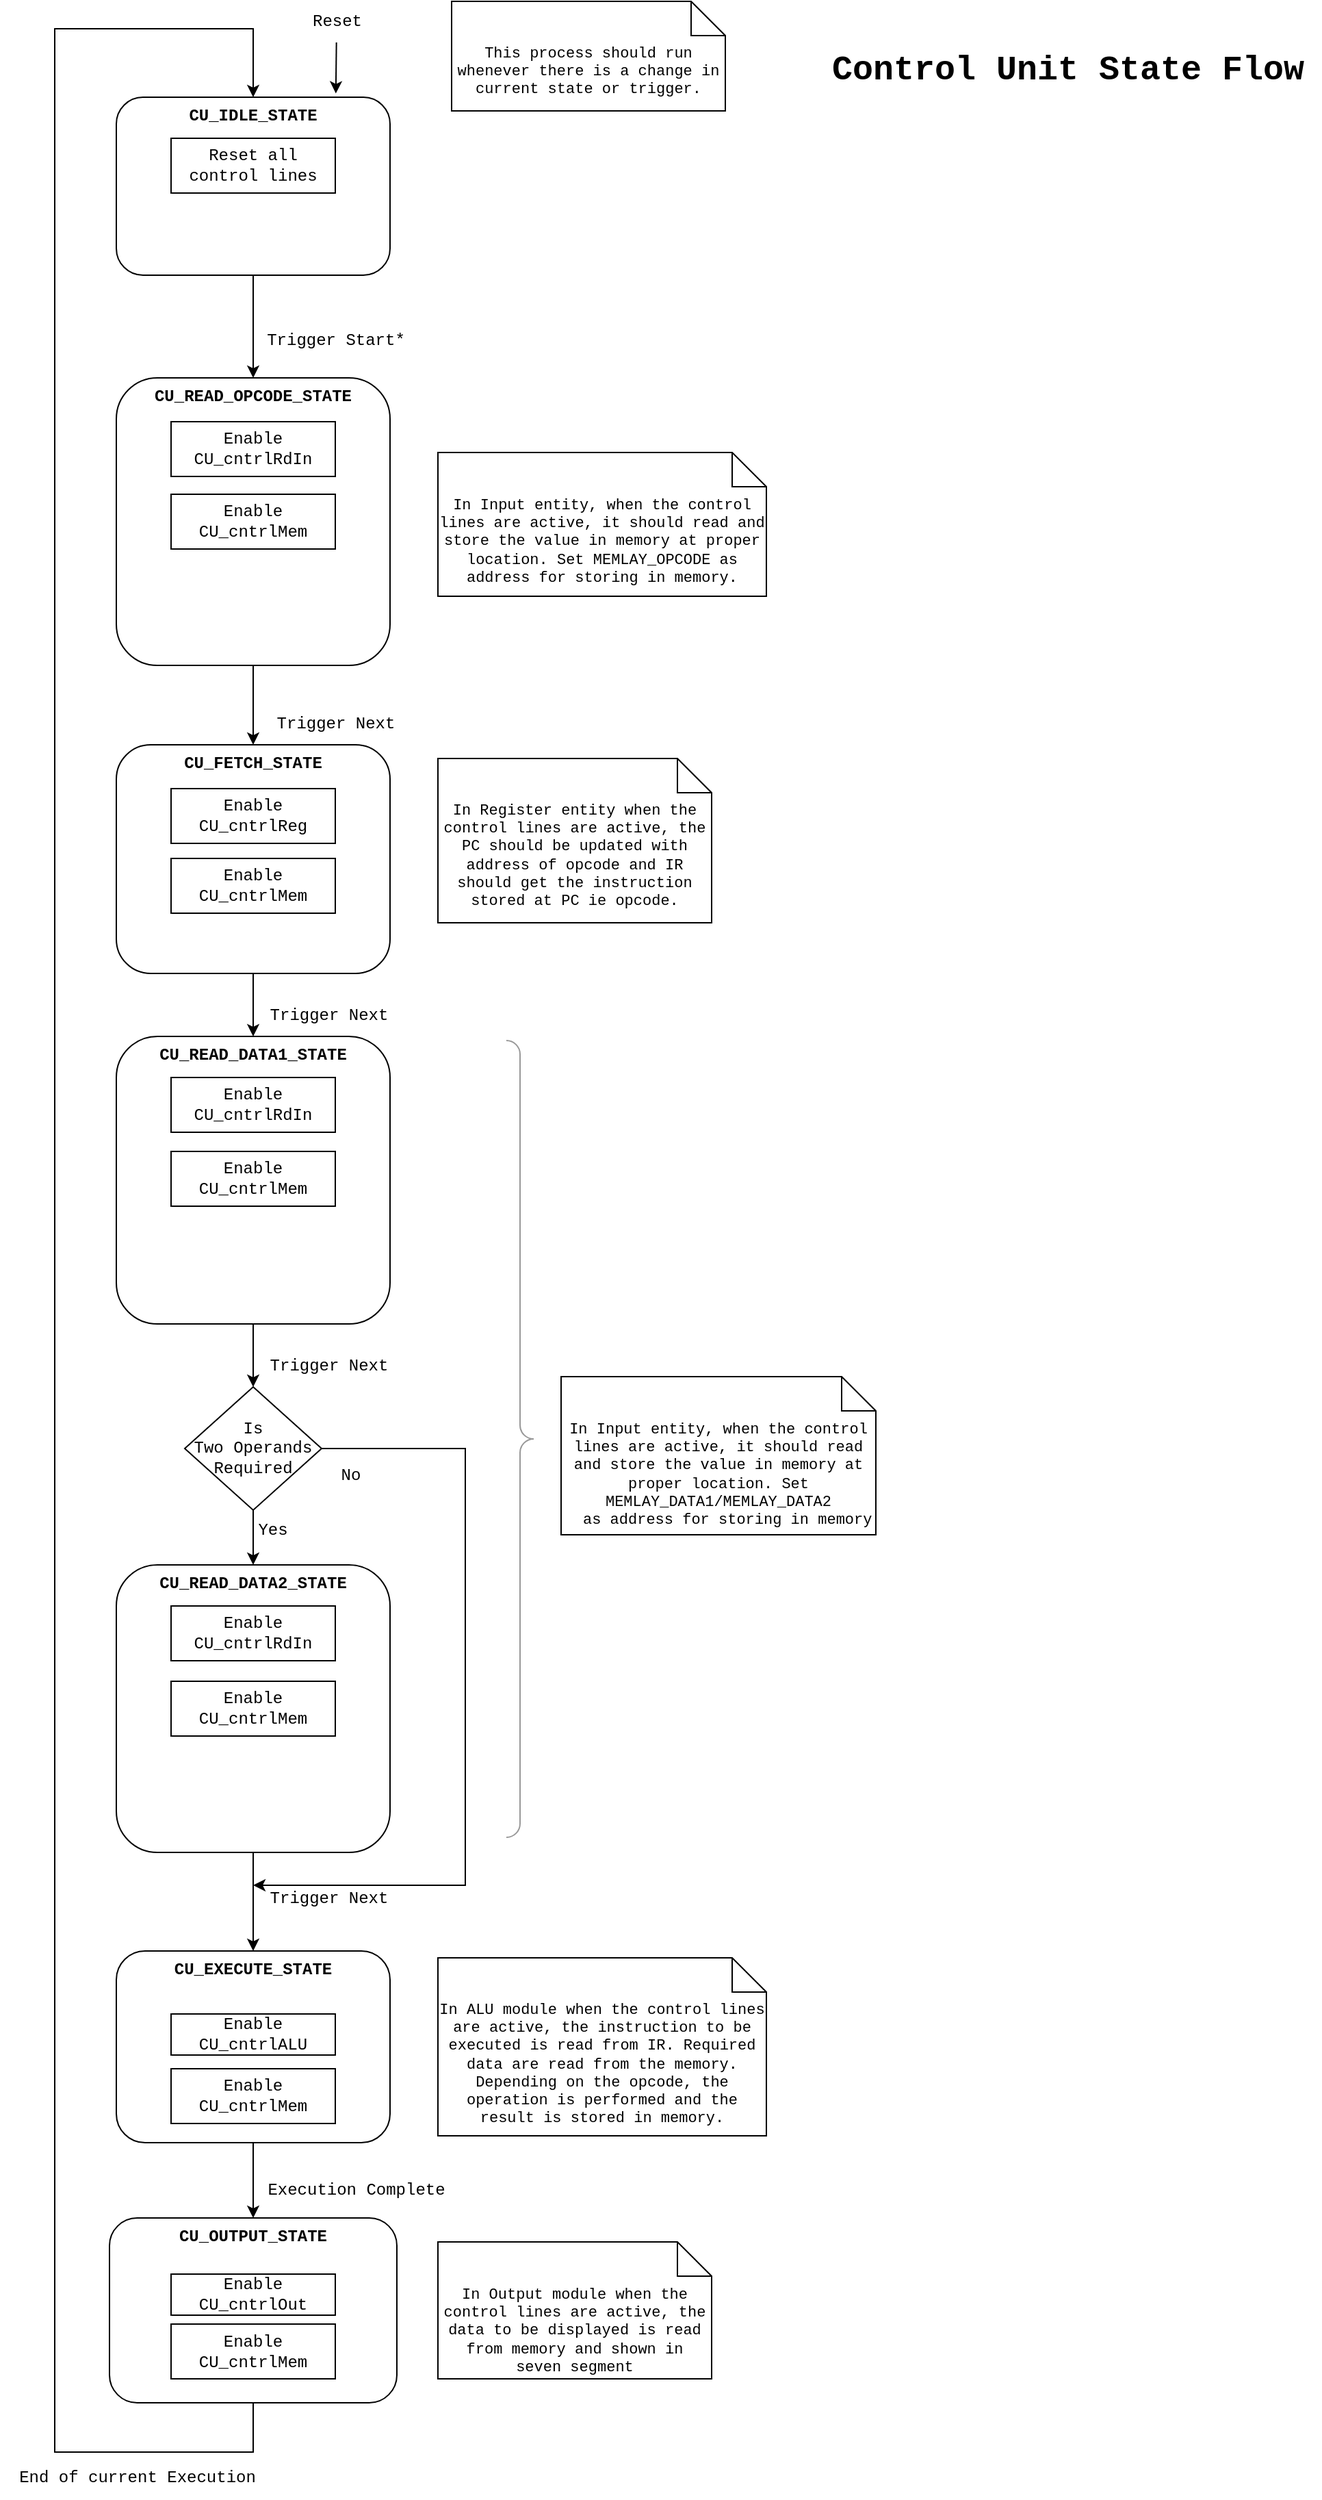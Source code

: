 <mxfile version="21.0.6" type="github" pages="9">
  <diagram name="CU State Flow" id="r2AyDJ9bOMedY5ukIqV9">
    <mxGraphModel dx="1434" dy="699" grid="1" gridSize="10" guides="1" tooltips="1" connect="1" arrows="1" fold="1" page="1" pageScale="1" pageWidth="1100" pageHeight="2000" math="0" shadow="0">
      <root>
        <mxCell id="0" />
        <mxCell id="1" parent="0" />
        <mxCell id="nWG2UbDRJw_Oswf6pi16-1" style="edgeStyle=orthogonalEdgeStyle;rounded=0;orthogonalLoop=1;jettySize=auto;html=1;exitX=0.5;exitY=1;exitDx=0;exitDy=0;entryX=0.5;entryY=0;entryDx=0;entryDy=0;fontFamily=Courier New;" parent="1" source="nWG2UbDRJw_Oswf6pi16-2" target="nWG2UbDRJw_Oswf6pi16-4" edge="1">
          <mxGeometry relative="1" as="geometry" />
        </mxCell>
        <mxCell id="nWG2UbDRJw_Oswf6pi16-2" value="CU_IDLE_STATE" style="rounded=1;whiteSpace=wrap;html=1;fontSize=12;glass=0;strokeWidth=1;shadow=0;fontFamily=Courier New;fontStyle=1;verticalAlign=top;" parent="1" vertex="1">
          <mxGeometry x="125" y="90" width="200" height="130" as="geometry" />
        </mxCell>
        <mxCell id="6MfN7R5kfpsr-Jl9joW5-7" style="edgeStyle=none;rounded=0;orthogonalLoop=1;jettySize=auto;html=1;exitX=0.5;exitY=1;exitDx=0;exitDy=0;entryX=0.5;entryY=0;entryDx=0;entryDy=0;strokeWidth=1;fontFamily=Courier New;fontSize=13;startArrow=none;startFill=0;endArrow=classic;endFill=1;startSize=6;endSize=6;sourcePerimeterSpacing=0;targetPerimeterSpacing=0;" parent="1" source="nWG2UbDRJw_Oswf6pi16-4" target="6MfN7R5kfpsr-Jl9joW5-3" edge="1">
          <mxGeometry relative="1" as="geometry" />
        </mxCell>
        <mxCell id="nWG2UbDRJw_Oswf6pi16-4" value="CU_READ_OPCODE_STATE" style="rounded=1;whiteSpace=wrap;html=1;fontSize=12;glass=0;strokeWidth=1;shadow=0;verticalAlign=top;fontStyle=1;fontFamily=Courier New;" parent="1" vertex="1">
          <mxGeometry x="125" y="295" width="200" height="210" as="geometry" />
        </mxCell>
        <mxCell id="nWG2UbDRJw_Oswf6pi16-5" style="edgeStyle=orthogonalEdgeStyle;rounded=0;orthogonalLoop=1;jettySize=auto;html=1;exitX=0.5;exitY=1;exitDx=0;exitDy=0;fontFamily=Courier New;" parent="1" source="0euIsUVRxAnVBQuKYgoj-8" target="nWG2UbDRJw_Oswf6pi16-17" edge="1">
          <mxGeometry relative="1" as="geometry">
            <mxPoint x="225" y="992" as="sourcePoint" />
          </mxGeometry>
        </mxCell>
        <mxCell id="nWG2UbDRJw_Oswf6pi16-9" style="edgeStyle=orthogonalEdgeStyle;rounded=0;orthogonalLoop=1;jettySize=auto;html=1;exitX=0.5;exitY=1;exitDx=0;exitDy=0;entryX=0.5;entryY=0;entryDx=0;entryDy=0;fontFamily=Courier New;" parent="1" source="nWG2UbDRJw_Oswf6pi16-10" target="nWG2UbDRJw_Oswf6pi16-12" edge="1">
          <mxGeometry relative="1" as="geometry" />
        </mxCell>
        <mxCell id="nWG2UbDRJw_Oswf6pi16-10" value="CU_EXECUTE_STATE" style="rounded=1;whiteSpace=wrap;html=1;fontSize=12;glass=0;strokeWidth=1;shadow=0;fontFamily=Courier New;verticalAlign=top;fontStyle=1" parent="1" vertex="1">
          <mxGeometry x="125" y="1444" width="200" height="140" as="geometry" />
        </mxCell>
        <mxCell id="nWG2UbDRJw_Oswf6pi16-11" style="edgeStyle=orthogonalEdgeStyle;rounded=0;orthogonalLoop=1;jettySize=auto;html=1;exitX=0.5;exitY=1;exitDx=0;exitDy=0;entryX=0.5;entryY=0;entryDx=0;entryDy=0;fontFamily=Courier New;" parent="1" source="nWG2UbDRJw_Oswf6pi16-12" target="nWG2UbDRJw_Oswf6pi16-2" edge="1">
          <mxGeometry relative="1" as="geometry">
            <Array as="points">
              <mxPoint x="225" y="1810" />
              <mxPoint x="80" y="1810" />
              <mxPoint x="80" y="40" />
              <mxPoint x="225" y="40" />
            </Array>
          </mxGeometry>
        </mxCell>
        <mxCell id="nWG2UbDRJw_Oswf6pi16-12" value="CU_OUTPUT_STATE" style="rounded=1;whiteSpace=wrap;html=1;fontSize=12;glass=0;strokeWidth=1;shadow=0;fontFamily=Courier New;verticalAlign=top;fontStyle=1" parent="1" vertex="1">
          <mxGeometry x="120" y="1639" width="210" height="135" as="geometry" />
        </mxCell>
        <mxCell id="nWG2UbDRJw_Oswf6pi16-13" value="Trigger Start*" style="text;html=1;align=center;verticalAlign=middle;resizable=0;points=[];autosize=1;strokeColor=none;fillColor=none;fontFamily=Courier New;" parent="1" vertex="1">
          <mxGeometry x="225" y="253" width="120" height="30" as="geometry" />
        </mxCell>
        <mxCell id="nWG2UbDRJw_Oswf6pi16-14" value="Trigger Next" style="text;html=1;align=center;verticalAlign=middle;resizable=0;points=[];autosize=1;strokeColor=none;fillColor=none;fontFamily=Courier New;" parent="1" vertex="1">
          <mxGeometry x="225" y="746" width="110" height="30" as="geometry" />
        </mxCell>
        <mxCell id="0euIsUVRxAnVBQuKYgoj-19" style="edgeStyle=orthogonalEdgeStyle;rounded=0;orthogonalLoop=1;jettySize=auto;html=1;exitX=0.5;exitY=1;exitDx=0;exitDy=0;entryX=0.5;entryY=0;entryDx=0;entryDy=0;fontFamily=Courier New;" parent="1" source="nWG2UbDRJw_Oswf6pi16-17" target="0euIsUVRxAnVBQuKYgoj-14" edge="1">
          <mxGeometry relative="1" as="geometry" />
        </mxCell>
        <mxCell id="0euIsUVRxAnVBQuKYgoj-21" style="edgeStyle=orthogonalEdgeStyle;rounded=0;orthogonalLoop=1;jettySize=auto;html=1;exitX=1;exitY=0.5;exitDx=0;exitDy=0;fontFamily=Courier New;" parent="1" source="nWG2UbDRJw_Oswf6pi16-17" edge="1">
          <mxGeometry relative="1" as="geometry">
            <mxPoint x="225" y="1396" as="targetPoint" />
            <Array as="points">
              <mxPoint x="380" y="1077" />
              <mxPoint x="380" y="1396" />
              <mxPoint x="240" y="1396" />
            </Array>
          </mxGeometry>
        </mxCell>
        <mxCell id="nWG2UbDRJw_Oswf6pi16-17" value="Is &lt;br&gt;Two Operands Required" style="rhombus;whiteSpace=wrap;html=1;fontFamily=Courier New;" parent="1" vertex="1">
          <mxGeometry x="175" y="1032" width="100" height="90" as="geometry" />
        </mxCell>
        <mxCell id="nWG2UbDRJw_Oswf6pi16-18" value="Yes" style="text;html=1;align=center;verticalAlign=middle;resizable=0;points=[];autosize=1;strokeColor=none;fillColor=none;fontFamily=Courier New;" parent="1" vertex="1">
          <mxGeometry x="214" y="1122" width="50" height="30" as="geometry" />
        </mxCell>
        <mxCell id="nWG2UbDRJw_Oswf6pi16-19" value="No" style="text;html=1;align=center;verticalAlign=middle;resizable=0;points=[];autosize=1;strokeColor=none;fillColor=none;fontFamily=Courier New;" parent="1" vertex="1">
          <mxGeometry x="276" y="1082" width="40" height="30" as="geometry" />
        </mxCell>
        <mxCell id="nWG2UbDRJw_Oswf6pi16-20" value="Trigger Next" style="text;html=1;align=center;verticalAlign=middle;resizable=0;points=[];autosize=1;strokeColor=none;fillColor=none;fontFamily=Courier New;" parent="1" vertex="1">
          <mxGeometry x="225" y="1002" width="110" height="30" as="geometry" />
        </mxCell>
        <mxCell id="nWG2UbDRJw_Oswf6pi16-21" value="Trigger Next" style="text;html=1;align=center;verticalAlign=middle;resizable=0;points=[];autosize=1;strokeColor=none;fillColor=none;fontFamily=Courier New;" parent="1" vertex="1">
          <mxGeometry x="225" y="1391" width="110" height="30" as="geometry" />
        </mxCell>
        <mxCell id="nWG2UbDRJw_Oswf6pi16-22" value="Execution Complete" style="text;html=1;align=center;verticalAlign=middle;resizable=0;points=[];autosize=1;strokeColor=none;fillColor=none;fontFamily=Courier New;" parent="1" vertex="1">
          <mxGeometry x="225" y="1604" width="150" height="30" as="geometry" />
        </mxCell>
        <mxCell id="nWG2UbDRJw_Oswf6pi16-23" value="End of current Execution" style="text;html=1;align=center;verticalAlign=middle;resizable=0;points=[];autosize=1;strokeColor=none;fillColor=none;fontFamily=Courier New;" parent="1" vertex="1">
          <mxGeometry x="40" y="1814" width="200" height="30" as="geometry" />
        </mxCell>
        <mxCell id="nWG2UbDRJw_Oswf6pi16-24" value="" style="endArrow=classic;html=1;rounded=0;entryX=0.802;entryY=-0.021;entryDx=0;entryDy=0;entryPerimeter=0;fontFamily=Courier New;" parent="1" source="nWG2UbDRJw_Oswf6pi16-25" target="nWG2UbDRJw_Oswf6pi16-2" edge="1">
          <mxGeometry width="50" height="50" relative="1" as="geometry">
            <mxPoint x="280" y="40" as="sourcePoint" />
            <mxPoint x="270" y="50" as="targetPoint" />
          </mxGeometry>
        </mxCell>
        <mxCell id="nWG2UbDRJw_Oswf6pi16-25" value="Reset" style="text;html=1;align=center;verticalAlign=middle;resizable=0;points=[];autosize=1;strokeColor=none;fillColor=none;fontFamily=Courier New;" parent="1" vertex="1">
          <mxGeometry x="256" y="20" width="60" height="30" as="geometry" />
        </mxCell>
        <mxCell id="0euIsUVRxAnVBQuKYgoj-1" value="Enable CU_cntrlRdIn" style="rounded=0;whiteSpace=wrap;html=1;fontFamily=Courier New;" parent="1" vertex="1">
          <mxGeometry x="165" y="327" width="120" height="40" as="geometry" />
        </mxCell>
        <mxCell id="0euIsUVRxAnVBQuKYgoj-8" value="CU_READ_DATA1_STATE" style="rounded=1;whiteSpace=wrap;html=1;fontSize=12;glass=0;strokeWidth=1;shadow=0;verticalAlign=top;fontStyle=1;fontFamily=Courier New;" parent="1" vertex="1">
          <mxGeometry x="125" y="776" width="200" height="210" as="geometry" />
        </mxCell>
        <mxCell id="0euIsUVRxAnVBQuKYgoj-9" value="Enable CU_cntrlRdIn" style="rounded=0;whiteSpace=wrap;html=1;fontFamily=Courier New;" parent="1" vertex="1">
          <mxGeometry x="165" y="806" width="120" height="40" as="geometry" />
        </mxCell>
        <mxCell id="0euIsUVRxAnVBQuKYgoj-28" style="edgeStyle=orthogonalEdgeStyle;rounded=0;orthogonalLoop=1;jettySize=auto;html=1;exitX=0.5;exitY=1;exitDx=0;exitDy=0;entryX=0.5;entryY=0;entryDx=0;entryDy=0;fontFamily=Courier New;" parent="1" source="0euIsUVRxAnVBQuKYgoj-14" target="nWG2UbDRJw_Oswf6pi16-10" edge="1">
          <mxGeometry relative="1" as="geometry">
            <mxPoint x="225" y="1264" as="targetPoint" />
          </mxGeometry>
        </mxCell>
        <mxCell id="0euIsUVRxAnVBQuKYgoj-14" value="CU_READ_DATA2_STATE" style="rounded=1;whiteSpace=wrap;html=1;fontSize=12;glass=0;strokeWidth=1;shadow=0;verticalAlign=top;fontStyle=1;fontFamily=Courier New;" parent="1" vertex="1">
          <mxGeometry x="125" y="1162" width="200" height="210" as="geometry" />
        </mxCell>
        <mxCell id="0euIsUVRxAnVBQuKYgoj-15" value="Enable CU_cntrlRdIn" style="rounded=0;whiteSpace=wrap;html=1;fontFamily=Courier New;" parent="1" vertex="1">
          <mxGeometry x="165" y="1192" width="120" height="40" as="geometry" />
        </mxCell>
        <mxCell id="tA0J9gO7fxR2x8_zemtM-2" value="Enable CU_cntrlALU" style="rounded=0;whiteSpace=wrap;html=1;fontFamily=Courier New;" parent="1" vertex="1">
          <mxGeometry x="165" y="1490" width="120" height="30" as="geometry" />
        </mxCell>
        <mxCell id="tA0J9gO7fxR2x8_zemtM-5" value="In Input entity, when the control lines are active, it should read and store the value in memory at proper location.&amp;nbsp;Set MEMLAY_DATA1/MEMLAY_DATA2&lt;br&gt;&amp;nbsp; as address for storing in memory" style="shape=note2;boundedLbl=1;whiteSpace=wrap;html=1;size=25;verticalAlign=top;align=center;fontFamily=Courier New;fontSize=11;" parent="1" vertex="1">
          <mxGeometry x="450" y="1024.5" width="230" height="115.5" as="geometry" />
        </mxCell>
        <mxCell id="tA0J9gO7fxR2x8_zemtM-6" value="In ALU module when the control lines are active, the instruction to be executed is read from IR. Required data are read from the memory. Depending on the opcode, the operation is performed and the result is stored in memory." style="shape=note2;boundedLbl=1;whiteSpace=wrap;html=1;size=25;verticalAlign=top;align=center;fontFamily=Courier New;fontSize=11;" parent="1" vertex="1">
          <mxGeometry x="360" y="1449" width="240" height="130" as="geometry" />
        </mxCell>
        <mxCell id="tA0J9gO7fxR2x8_zemtM-7" value="Enable CU_cntrlOut" style="rounded=0;whiteSpace=wrap;html=1;fontFamily=Courier New;" parent="1" vertex="1">
          <mxGeometry x="165" y="1680" width="120" height="30" as="geometry" />
        </mxCell>
        <mxCell id="tA0J9gO7fxR2x8_zemtM-8" value="In Output module when the control lines are active, the data to be displayed is read from memory and shown in seven segment" style="shape=note2;boundedLbl=1;whiteSpace=wrap;html=1;size=25;verticalAlign=top;align=center;fontFamily=Courier New;fontSize=11;" parent="1" vertex="1">
          <mxGeometry x="360" y="1656.5" width="200" height="100" as="geometry" />
        </mxCell>
        <mxCell id="6MfN7R5kfpsr-Jl9joW5-1" value="This process should run whenever there is a change in current state or trigger." style="shape=note2;boundedLbl=1;whiteSpace=wrap;html=1;size=25;verticalAlign=top;align=center;fontFamily=Courier New;fontSize=11;" parent="1" vertex="1">
          <mxGeometry x="370" y="20" width="200" height="80" as="geometry" />
        </mxCell>
        <mxCell id="6MfN7R5kfpsr-Jl9joW5-2" value="" style="labelPosition=right;align=left;strokeWidth=1;shape=mxgraph.mockup.markup.curlyBrace;html=1;shadow=0;dashed=0;strokeColor=#999999;direction=north;fontFamily=Courier New;fontSize=13;rotation=-180;" parent="1" vertex="1">
          <mxGeometry x="410" y="779" width="20" height="582" as="geometry" />
        </mxCell>
        <mxCell id="6MfN7R5kfpsr-Jl9joW5-8" style="edgeStyle=none;rounded=0;orthogonalLoop=1;jettySize=auto;html=1;exitX=0.5;exitY=1;exitDx=0;exitDy=0;entryX=0.5;entryY=0;entryDx=0;entryDy=0;strokeWidth=1;fontFamily=Courier New;fontSize=13;startArrow=none;startFill=0;endArrow=classic;endFill=1;startSize=6;endSize=6;sourcePerimeterSpacing=0;targetPerimeterSpacing=0;" parent="1" source="6MfN7R5kfpsr-Jl9joW5-3" target="0euIsUVRxAnVBQuKYgoj-8" edge="1">
          <mxGeometry relative="1" as="geometry" />
        </mxCell>
        <mxCell id="6MfN7R5kfpsr-Jl9joW5-3" value="CU_FETCH_STATE" style="rounded=1;whiteSpace=wrap;html=1;fontSize=12;glass=0;strokeWidth=1;shadow=0;verticalAlign=top;fontStyle=1;fontFamily=Courier New;" parent="1" vertex="1">
          <mxGeometry x="125" y="563" width="200" height="167" as="geometry" />
        </mxCell>
        <mxCell id="6MfN7R5kfpsr-Jl9joW5-4" value="Enable CU_cntrlReg" style="rounded=0;whiteSpace=wrap;html=1;fontFamily=Courier New;" parent="1" vertex="1">
          <mxGeometry x="165" y="595" width="120" height="40" as="geometry" />
        </mxCell>
        <mxCell id="6MfN7R5kfpsr-Jl9joW5-6" value="In Register entity when the control lines are active, the PC should be updated with address of opcode and IR should get the instruction stored at PC ie opcode." style="shape=note2;boundedLbl=1;whiteSpace=wrap;html=1;size=25;verticalAlign=top;align=center;fontFamily=Courier New;fontSize=11;" parent="1" vertex="1">
          <mxGeometry x="360" y="573" width="200" height="120" as="geometry" />
        </mxCell>
        <mxCell id="6MfN7R5kfpsr-Jl9joW5-9" value="Trigger Next" style="text;html=1;align=center;verticalAlign=middle;resizable=0;points=[];autosize=1;strokeColor=none;fillColor=none;fontFamily=Courier New;" parent="1" vertex="1">
          <mxGeometry x="230" y="533" width="110" height="30" as="geometry" />
        </mxCell>
        <mxCell id="6MfN7R5kfpsr-Jl9joW5-10" value="In Input entity, when the control lines are active, it should read and store the value in memory at proper location.&amp;nbsp;Set MEMLAY_OPCODE as address for storing in memory." style="shape=note2;boundedLbl=1;whiteSpace=wrap;html=1;size=25;verticalAlign=top;align=center;fontFamily=Courier New;fontSize=11;" parent="1" vertex="1">
          <mxGeometry x="360" y="349.5" width="240" height="105" as="geometry" />
        </mxCell>
        <mxCell id="KBRmpnpnQur62-JaHBzh-1" value="Reset all control lines" style="rounded=0;whiteSpace=wrap;html=1;fontFamily=Courier New;" parent="1" vertex="1">
          <mxGeometry x="165" y="120" width="120" height="40" as="geometry" />
        </mxCell>
        <mxCell id="5ziYexqn8ELwy9lH8qwH-1" value="&lt;b&gt;Control Unit State Flow&lt;/b&gt;" style="text;html=1;align=center;verticalAlign=middle;resizable=0;points=[];autosize=1;strokeColor=none;fillColor=none;fontSize=25;fontFamily=Courier New;" parent="1" vertex="1">
          <mxGeometry x="635" y="50" width="370" height="40" as="geometry" />
        </mxCell>
        <mxCell id="0JxmpLsCM8MB_T_Zn0z5-1" value="Enable CU_cntrlMem" style="rounded=0;whiteSpace=wrap;html=1;fontFamily=Courier New;" parent="1" vertex="1">
          <mxGeometry x="165" y="380" width="120" height="40" as="geometry" />
        </mxCell>
        <mxCell id="0JxmpLsCM8MB_T_Zn0z5-2" value="Enable CU_cntrlMem" style="rounded=0;whiteSpace=wrap;html=1;fontFamily=Courier New;" parent="1" vertex="1">
          <mxGeometry x="165" y="860" width="120" height="40" as="geometry" />
        </mxCell>
        <mxCell id="0JxmpLsCM8MB_T_Zn0z5-3" value="Enable CU_cntrlMem" style="rounded=0;whiteSpace=wrap;html=1;fontFamily=Courier New;" parent="1" vertex="1">
          <mxGeometry x="165" y="1247" width="120" height="40" as="geometry" />
        </mxCell>
        <mxCell id="0JxmpLsCM8MB_T_Zn0z5-4" value="Enable CU_cntrlMem" style="rounded=0;whiteSpace=wrap;html=1;fontFamily=Courier New;" parent="1" vertex="1">
          <mxGeometry x="165" y="646" width="120" height="40" as="geometry" />
        </mxCell>
        <mxCell id="0JxmpLsCM8MB_T_Zn0z5-5" value="Enable CU_cntrlMem" style="rounded=0;whiteSpace=wrap;html=1;fontFamily=Courier New;" parent="1" vertex="1">
          <mxGeometry x="165" y="1530" width="120" height="40" as="geometry" />
        </mxCell>
        <mxCell id="0JxmpLsCM8MB_T_Zn0z5-6" value="Enable CU_cntrlMem" style="rounded=0;whiteSpace=wrap;html=1;fontFamily=Courier New;" parent="1" vertex="1">
          <mxGeometry x="165" y="1716.5" width="120" height="40" as="geometry" />
        </mxCell>
      </root>
    </mxGraphModel>
  </diagram>
  <diagram id="QY8cCcFE0MnjGtmzlbzB" name="CU State Update">
    <mxGraphModel dx="1434" dy="699" grid="1" gridSize="10" guides="1" tooltips="1" connect="1" arrows="1" fold="1" page="1" pageScale="1" pageWidth="1100" pageHeight="2200" math="0" shadow="0">
      <root>
        <mxCell id="0" />
        <mxCell id="1" parent="0" />
        <mxCell id="czWZ3-DQrzAIZjlHGD8Q-1" value="This process should run whenever there is a change in reset or clock." style="shape=note2;boundedLbl=1;whiteSpace=wrap;html=1;size=25;verticalAlign=top;align=center;fontFamily=Courier New;fontSize=11;" parent="1" vertex="1">
          <mxGeometry x="210" y="30" width="200" height="80" as="geometry" />
        </mxCell>
        <mxCell id="wM0pfA_sGuVBY3ZF70wu-1" style="edgeStyle=orthogonalEdgeStyle;rounded=0;orthogonalLoop=1;jettySize=auto;html=1;exitX=0.5;exitY=1;exitDx=0;exitDy=0;entryX=0.5;entryY=0;entryDx=0;entryDy=0;" parent="1" source="OmJo7_IlB9Gj9ZJqD2oh-1" target="zDDxuXdSItNlkFMIh5yy-5" edge="1">
          <mxGeometry relative="1" as="geometry" />
        </mxCell>
        <mxCell id="OmJo7_IlB9Gj9ZJqD2oh-1" value="Set current state of CU as CU_IDLE_STATE" style="rounded=0;whiteSpace=wrap;html=1;fontFamily=Courier New;fontSize=13;" parent="1" vertex="1">
          <mxGeometry x="85" y="210" width="130" height="70" as="geometry" />
        </mxCell>
        <mxCell id="Cu0IS5H5Y6VYi6pQClUt-5" value="" style="edgeStyle=none;rounded=0;orthogonalLoop=1;jettySize=auto;html=1;strokeWidth=1;fontFamily=Courier New;fontSize=13;startArrow=none;startFill=0;endArrow=classic;endFill=1;startSize=6;endSize=6;sourcePerimeterSpacing=0;targetPerimeterSpacing=0;" parent="1" source="OmJo7_IlB9Gj9ZJqD2oh-4" target="OmJo7_IlB9Gj9ZJqD2oh-1" edge="1">
          <mxGeometry relative="1" as="geometry" />
        </mxCell>
        <mxCell id="OmJo7_IlB9Gj9ZJqD2oh-4" value="Change in CU_rst" style="text;html=1;align=center;verticalAlign=middle;resizable=0;points=[];autosize=1;strokeColor=none;fillColor=none;fontSize=13;fontFamily=Courier New;" parent="1" vertex="1">
          <mxGeometry x="75" y="140" width="150" height="30" as="geometry" />
        </mxCell>
        <mxCell id="xZ4P_Pc-K39RYBY7oCDX-2" value="" style="edgeStyle=orthogonalEdgeStyle;rounded=0;orthogonalLoop=1;jettySize=auto;html=1;fontFamily=Courier New;fontSize=34;fontColor=#FF0000;startArrow=none;startFill=0;endArrow=classic;endFill=1;" parent="1" source="Cu0IS5H5Y6VYi6pQClUt-1" target="xZ4P_Pc-K39RYBY7oCDX-1" edge="1">
          <mxGeometry relative="1" as="geometry" />
        </mxCell>
        <mxCell id="Cu0IS5H5Y6VYi6pQClUt-1" value="Reset all output signals" style="rounded=0;whiteSpace=wrap;html=1;fontFamily=Courier New;fontSize=13;" parent="1" vertex="1">
          <mxGeometry x="85" y="429" width="130" height="70" as="geometry" />
        </mxCell>
        <mxCell id="Cu0IS5H5Y6VYi6pQClUt-6" value="To be done in each Entity during a reset" style="shape=note2;boundedLbl=1;whiteSpace=wrap;html=1;size=25;verticalAlign=top;align=left;fontFamily=Courier New;fontSize=13;" parent="1" vertex="1">
          <mxGeometry x="250" y="429" width="180" height="65" as="geometry" />
        </mxCell>
        <mxCell id="Cu0IS5H5Y6VYi6pQClUt-30" style="edgeStyle=orthogonalEdgeStyle;rounded=0;orthogonalLoop=1;jettySize=auto;html=1;entryX=0.5;entryY=0;entryDx=0;entryDy=0;strokeWidth=1;fontFamily=Courier New;fontSize=13;startArrow=none;startFill=0;endArrow=classic;endFill=1;startSize=6;endSize=6;sourcePerimeterSpacing=0;targetPerimeterSpacing=0;" parent="1" source="Cu0IS5H5Y6VYi6pQClUt-9" target="Cu0IS5H5Y6VYi6pQClUt-10" edge="1">
          <mxGeometry relative="1" as="geometry" />
        </mxCell>
        <mxCell id="Cu0IS5H5Y6VYi6pQClUt-9" value="Change in CU_clk" style="text;html=1;align=center;verticalAlign=middle;resizable=0;points=[];autosize=1;strokeColor=none;fillColor=none;fontSize=13;fontFamily=Courier New;" parent="1" vertex="1">
          <mxGeometry x="720" y="120" width="150" height="30" as="geometry" />
        </mxCell>
        <mxCell id="Cu0IS5H5Y6VYi6pQClUt-16" style="edgeStyle=none;rounded=0;orthogonalLoop=1;jettySize=auto;html=1;exitX=0.5;exitY=1;exitDx=0;exitDy=0;entryX=0.5;entryY=0;entryDx=0;entryDy=0;strokeWidth=1;fontFamily=Courier New;fontSize=13;startArrow=none;startFill=0;endArrow=classic;endFill=1;startSize=6;endSize=6;sourcePerimeterSpacing=0;targetPerimeterSpacing=0;" parent="1" source="Cu0IS5H5Y6VYi6pQClUt-10" target="Cu0IS5H5Y6VYi6pQClUt-11" edge="1">
          <mxGeometry relative="1" as="geometry" />
        </mxCell>
        <mxCell id="Cu0IS5H5Y6VYi6pQClUt-22" style="edgeStyle=orthogonalEdgeStyle;rounded=0;orthogonalLoop=1;jettySize=auto;html=1;exitX=1;exitY=0.5;exitDx=0;exitDy=0;strokeWidth=1;fontFamily=Courier New;fontSize=13;startArrow=none;startFill=0;endArrow=classic;endFill=1;startSize=6;endSize=6;sourcePerimeterSpacing=0;targetPerimeterSpacing=0;" parent="1" source="Cu0IS5H5Y6VYi6pQClUt-10" edge="1">
          <mxGeometry relative="1" as="geometry">
            <mxPoint x="960" y="360" as="targetPoint" />
            <mxPoint x="855" y="226.0" as="sourcePoint" />
            <Array as="points">
              <mxPoint x="960" y="220" />
            </Array>
          </mxGeometry>
        </mxCell>
        <mxCell id="Cu0IS5H5Y6VYi6pQClUt-10" value="&lt;div style=&quot;&quot;&gt;&lt;span style=&quot;background-color: initial;&quot;&gt;Falling edge&lt;br&gt;&amp;nbsp;of CU_clk&lt;/span&gt;&lt;/div&gt;" style="rhombus;whiteSpace=wrap;html=1;fontFamily=Courier New;fontSize=13;align=center;" parent="1" vertex="1">
          <mxGeometry x="720" y="180" width="150" height="80" as="geometry" />
        </mxCell>
        <mxCell id="Cu0IS5H5Y6VYi6pQClUt-13" style="edgeStyle=none;rounded=0;orthogonalLoop=1;jettySize=auto;html=1;exitX=0.5;exitY=1;exitDx=0;exitDy=0;entryX=0.5;entryY=0;entryDx=0;entryDy=0;strokeWidth=1;fontFamily=Courier New;fontSize=13;startArrow=none;startFill=0;endArrow=classic;endFill=1;startSize=6;endSize=6;sourcePerimeterSpacing=0;targetPerimeterSpacing=0;" parent="1" source="Cu0IS5H5Y6VYi6pQClUt-11" target="Cu0IS5H5Y6VYi6pQClUt-12" edge="1">
          <mxGeometry relative="1" as="geometry" />
        </mxCell>
        <mxCell id="Cu0IS5H5Y6VYi6pQClUt-24" style="edgeStyle=orthogonalEdgeStyle;rounded=0;orthogonalLoop=1;jettySize=auto;html=1;exitX=1;exitY=0.5;exitDx=0;exitDy=0;strokeWidth=1;fontFamily=Courier New;fontSize=13;startArrow=none;startFill=0;endArrow=classic;endFill=1;startSize=6;endSize=6;sourcePerimeterSpacing=0;targetPerimeterSpacing=0;" parent="1" source="Cu0IS5H5Y6VYi6pQClUt-11" edge="1">
          <mxGeometry relative="1" as="geometry">
            <mxPoint x="795" y="580" as="targetPoint" />
            <mxPoint x="885" y="355" as="sourcePoint" />
            <Array as="points">
              <mxPoint x="960" y="355" />
              <mxPoint x="960" y="580" />
            </Array>
          </mxGeometry>
        </mxCell>
        <mxCell id="Cu0IS5H5Y6VYi6pQClUt-11" value="&lt;div style=&quot;&quot;&gt;Check if any &lt;br&gt;other entities &lt;br&gt;are using &lt;br&gt;the resources&amp;nbsp;&lt;/div&gt;" style="rhombus;whiteSpace=wrap;html=1;fontFamily=Courier New;fontSize=13;align=center;" parent="1" vertex="1">
          <mxGeometry x="695" y="295" width="200" height="120" as="geometry" />
        </mxCell>
        <mxCell id="Cu0IS5H5Y6VYi6pQClUt-23" style="edgeStyle=orthogonalEdgeStyle;rounded=0;orthogonalLoop=1;jettySize=auto;html=1;exitX=0.5;exitY=1;exitDx=0;exitDy=0;strokeWidth=1;fontFamily=Courier New;fontSize=13;startArrow=none;startFill=0;endArrow=classic;endFill=1;startSize=6;endSize=6;sourcePerimeterSpacing=0;targetPerimeterSpacing=0;" parent="1" source="Cu0IS5H5Y6VYi6pQClUt-12" edge="1">
          <mxGeometry relative="1" as="geometry">
            <mxPoint x="795.286" y="600" as="targetPoint" />
          </mxGeometry>
        </mxCell>
        <mxCell id="Cu0IS5H5Y6VYi6pQClUt-12" value="Update the current state with next state" style="rounded=0;whiteSpace=wrap;html=1;fontFamily=Courier New;fontSize=13;" parent="1" vertex="1">
          <mxGeometry x="730" y="485" width="130" height="70" as="geometry" />
        </mxCell>
        <mxCell id="Cu0IS5H5Y6VYi6pQClUt-17" value="END" style="ellipse;whiteSpace=wrap;html=1;fontFamily=Courier New;fontSize=13;" parent="1" vertex="1">
          <mxGeometry x="762.5" y="600" width="65" height="40" as="geometry" />
        </mxCell>
        <mxCell id="Cu0IS5H5Y6VYi6pQClUt-31" value="Yes" style="text;html=1;align=center;verticalAlign=middle;resizable=0;points=[];autosize=1;strokeColor=none;fillColor=none;fontSize=13;fontFamily=Courier New;" parent="1" vertex="1">
          <mxGeometry x="790" y="260" width="50" height="30" as="geometry" />
        </mxCell>
        <mxCell id="Cu0IS5H5Y6VYi6pQClUt-32" value="No" style="text;html=1;align=center;verticalAlign=middle;resizable=0;points=[];autosize=1;strokeColor=none;fillColor=none;fontSize=13;fontFamily=Courier New;" parent="1" vertex="1">
          <mxGeometry x="875" y="190" width="40" height="30" as="geometry" />
        </mxCell>
        <mxCell id="Cu0IS5H5Y6VYi6pQClUt-33" value="Free" style="text;html=1;align=center;verticalAlign=middle;resizable=0;points=[];autosize=1;strokeColor=none;fillColor=none;fontSize=13;fontFamily=Courier New;" parent="1" vertex="1">
          <mxGeometry x="790" y="420" width="50" height="30" as="geometry" />
        </mxCell>
        <mxCell id="Cu0IS5H5Y6VYi6pQClUt-34" value="In use" style="text;html=1;align=center;verticalAlign=middle;resizable=0;points=[];autosize=1;strokeColor=none;fillColor=none;fontSize=13;fontFamily=Courier New;" parent="1" vertex="1">
          <mxGeometry x="890" y="330" width="70" height="30" as="geometry" />
        </mxCell>
        <mxCell id="ImonbuAulmjyGa10h7EV-1" value="&lt;b&gt;Control Unit State Update&lt;/b&gt;" style="text;html=1;align=center;verticalAlign=middle;resizable=0;points=[];autosize=1;strokeColor=none;fillColor=none;fontSize=25;fontFamily=Courier New;" parent="1" vertex="1">
          <mxGeometry x="520" y="30" width="400" height="40" as="geometry" />
        </mxCell>
        <mxCell id="zDDxuXdSItNlkFMIh5yy-9" style="edgeStyle=orthogonalEdgeStyle;rounded=0;orthogonalLoop=1;jettySize=auto;html=1;exitX=0.5;exitY=1;exitDx=0;exitDy=0;entryX=0.5;entryY=0;entryDx=0;entryDy=0;" parent="1" source="zDDxuXdSItNlkFMIh5yy-5" target="Cu0IS5H5Y6VYi6pQClUt-1" edge="1">
          <mxGeometry relative="1" as="geometry" />
        </mxCell>
        <mxCell id="zDDxuXdSItNlkFMIh5yy-5" value="Reset all the wait flags" style="rounded=0;whiteSpace=wrap;html=1;fontFamily=Courier New;fontSize=13;" parent="1" vertex="1">
          <mxGeometry x="85" y="319" width="130" height="70" as="geometry" />
        </mxCell>
        <mxCell id="xZ4P_Pc-K39RYBY7oCDX-1" value="END" style="ellipse;whiteSpace=wrap;html=1;fontFamily=Courier New;fontSize=13;" parent="1" vertex="1">
          <mxGeometry x="117" y="531" width="65" height="40" as="geometry" />
        </mxCell>
        <mxCell id="je5s7qaJMm45ewM10pQa-1" value="To be done in each Entity during a reset" style="shape=note2;boundedLbl=1;whiteSpace=wrap;html=1;size=25;verticalAlign=top;align=left;fontFamily=Courier New;fontSize=13;" parent="1" vertex="1">
          <mxGeometry x="250" y="324" width="180" height="65" as="geometry" />
        </mxCell>
        <mxCell id="tywhq_pU9PkHQysZhNmi-1" value="&lt;b&gt;Control Unit : Memory Requests&lt;/b&gt;" style="text;html=1;align=center;verticalAlign=middle;resizable=0;points=[];autosize=1;strokeColor=none;fillColor=none;fontSize=25;fontFamily=Courier New;" parent="1" vertex="1">
          <mxGeometry x="245" y="730" width="470" height="40" as="geometry" />
        </mxCell>
        <mxCell id="VK_s359YwvjluZXWLvNS-1" style="edgeStyle=orthogonalEdgeStyle;rounded=0;orthogonalLoop=1;jettySize=auto;html=1;exitX=0.5;exitY=1;exitDx=0;exitDy=0;entryX=0.5;entryY=0;entryDx=0;entryDy=0;fontFamily=Courier New;" parent="1" source="VK_s359YwvjluZXWLvNS-2" target="VK_s359YwvjluZXWLvNS-4" edge="1">
          <mxGeometry relative="1" as="geometry" />
        </mxCell>
        <mxCell id="VK_s359YwvjluZXWLvNS-2" value="CU_IDLE_STATE" style="rounded=1;whiteSpace=wrap;html=1;fontSize=12;glass=0;strokeWidth=1;shadow=0;fontFamily=Courier New;fontStyle=1;verticalAlign=top;" parent="1" vertex="1">
          <mxGeometry x="138.5" y="860" width="335" height="90" as="geometry" />
        </mxCell>
        <mxCell id="VK_s359YwvjluZXWLvNS-71" style="edgeStyle=orthogonalEdgeStyle;rounded=0;orthogonalLoop=1;jettySize=auto;html=1;exitX=0.5;exitY=1;exitDx=0;exitDy=0;entryX=0.5;entryY=0;entryDx=0;entryDy=0;" parent="1" source="VK_s359YwvjluZXWLvNS-4" target="VK_s359YwvjluZXWLvNS-54" edge="1">
          <mxGeometry relative="1" as="geometry" />
        </mxCell>
        <mxCell id="VK_s359YwvjluZXWLvNS-4" value="CU_READ_OPCODE_STATE&lt;br&gt;CU_READ_DATA1_STATE&lt;br&gt;CU_READ_DATA2_STATE" style="rounded=1;whiteSpace=wrap;html=1;fontSize=12;glass=0;strokeWidth=1;shadow=0;verticalAlign=top;fontStyle=1;fontFamily=Courier New;align=center;" parent="1" vertex="1">
          <mxGeometry x="138.5" y="1007" width="335" height="253" as="geometry" />
        </mxCell>
        <mxCell id="VK_s359YwvjluZXWLvNS-8" style="edgeStyle=orthogonalEdgeStyle;rounded=0;orthogonalLoop=1;jettySize=auto;html=1;exitX=0.53;exitY=1;exitDx=0;exitDy=0;entryX=0.5;entryY=0;entryDx=0;entryDy=0;fontFamily=Courier New;exitPerimeter=0;" parent="1" source="VK_s359YwvjluZXWLvNS-64" target="VK_s359YwvjluZXWLvNS-2" edge="1">
          <mxGeometry relative="1" as="geometry">
            <Array as="points">
              <mxPoint x="320" y="2120" />
              <mxPoint x="90" y="2120" />
              <mxPoint x="90" y="810" />
              <mxPoint x="306" y="810" />
            </Array>
            <mxPoint x="235" y="2544" as="sourcePoint" />
          </mxGeometry>
        </mxCell>
        <mxCell id="VK_s359YwvjluZXWLvNS-20" value="End of current Execution" style="text;html=1;align=center;verticalAlign=middle;resizable=0;points=[];autosize=1;strokeColor=none;fillColor=none;fontFamily=Courier New;" parent="1" vertex="1">
          <mxGeometry x="90" y="2130" width="200" height="30" as="geometry" />
        </mxCell>
        <mxCell id="VK_s359YwvjluZXWLvNS-23" value="Copy&amp;nbsp;CU_memAddrIn to&amp;nbsp;CU_memAddr" style="rounded=0;whiteSpace=wrap;html=1;fontFamily=Courier New;" parent="1" vertex="1">
          <mxGeometry x="151" y="1055" width="310" height="40" as="geometry" />
        </mxCell>
        <mxCell id="VK_s359YwvjluZXWLvNS-34" value="This process should run whenever there is a change in signals from modules to memory (address, enable write, data to write) and whenever there is change in data read from RAM" style="shape=note2;boundedLbl=1;whiteSpace=wrap;html=1;size=25;verticalAlign=top;align=center;fontFamily=Courier New;fontSize=11;" parent="1" vertex="1">
          <mxGeometry x="500" y="790" width="320" height="90" as="geometry" />
        </mxCell>
        <mxCell id="VK_s359YwvjluZXWLvNS-43" value="Do nothing" style="rounded=0;whiteSpace=wrap;html=1;fontFamily=Courier New;" parent="1" vertex="1">
          <mxGeometry x="150" y="889" width="310" height="40" as="geometry" />
        </mxCell>
        <mxCell id="VK_s359YwvjluZXWLvNS-50" value="Copy&amp;nbsp;CU_memDataWrIn to&amp;nbsp;CU_memDataWr" style="rounded=0;whiteSpace=wrap;html=1;fontFamily=Courier New;" parent="1" vertex="1">
          <mxGeometry x="151" y="1102" width="310" height="40" as="geometry" />
        </mxCell>
        <mxCell id="VK_s359YwvjluZXWLvNS-51" value="Copy&amp;nbsp;CU_memEnblWrIn to&amp;nbsp;CU_memEnblWr" style="rounded=0;whiteSpace=wrap;html=1;fontFamily=Courier New;" parent="1" vertex="1">
          <mxGeometry x="149" y="1150" width="310" height="40" as="geometry" />
        </mxCell>
        <mxCell id="VK_s359YwvjluZXWLvNS-52" value="Copy&amp;nbsp;CU_memDataRd to CU_memDataRdIn" style="rounded=0;whiteSpace=wrap;html=1;fontFamily=Courier New;" parent="1" vertex="1">
          <mxGeometry x="151" y="1197" width="310" height="40" as="geometry" />
        </mxCell>
        <mxCell id="VK_s359YwvjluZXWLvNS-72" style="edgeStyle=orthogonalEdgeStyle;rounded=0;orthogonalLoop=1;jettySize=auto;html=1;exitX=0.5;exitY=1;exitDx=0;exitDy=0;" parent="1" source="VK_s359YwvjluZXWLvNS-54" target="VK_s359YwvjluZXWLvNS-59" edge="1">
          <mxGeometry relative="1" as="geometry" />
        </mxCell>
        <mxCell id="VK_s359YwvjluZXWLvNS-54" value="CU_FETCH_STATE" style="rounded=1;whiteSpace=wrap;html=1;fontSize=12;glass=0;strokeWidth=1;shadow=0;verticalAlign=top;fontStyle=1;fontFamily=Courier New;align=center;" parent="1" vertex="1">
          <mxGeometry x="138.5" y="1300" width="335" height="233" as="geometry" />
        </mxCell>
        <mxCell id="VK_s359YwvjluZXWLvNS-55" value="Copy&amp;nbsp;CU_memAddrReg to&amp;nbsp;CU_memAddr" style="rounded=0;whiteSpace=wrap;html=1;fontFamily=Courier New;" parent="1" vertex="1">
          <mxGeometry x="151" y="1328" width="310" height="40" as="geometry" />
        </mxCell>
        <mxCell id="VK_s359YwvjluZXWLvNS-56" value="Copy&amp;nbsp;CU_memDataWrReg to&amp;nbsp;CU_memDataWr" style="rounded=0;whiteSpace=wrap;html=1;fontFamily=Courier New;" parent="1" vertex="1">
          <mxGeometry x="151" y="1375" width="310" height="40" as="geometry" />
        </mxCell>
        <mxCell id="VK_s359YwvjluZXWLvNS-57" value="Copy&amp;nbsp;CU_memEnblWrReg to&amp;nbsp;CU_memEnblWr" style="rounded=0;whiteSpace=wrap;html=1;fontFamily=Courier New;" parent="1" vertex="1">
          <mxGeometry x="149" y="1423" width="310" height="40" as="geometry" />
        </mxCell>
        <mxCell id="VK_s359YwvjluZXWLvNS-58" value="Copy&amp;nbsp;CU_memDataRd to CU_memDataRdReg" style="rounded=0;whiteSpace=wrap;html=1;fontFamily=Courier New;" parent="1" vertex="1">
          <mxGeometry x="151" y="1470" width="310" height="40" as="geometry" />
        </mxCell>
        <mxCell id="VK_s359YwvjluZXWLvNS-74" style="edgeStyle=orthogonalEdgeStyle;rounded=0;orthogonalLoop=1;jettySize=auto;html=1;exitX=0.5;exitY=1;exitDx=0;exitDy=0;entryX=0.5;entryY=0;entryDx=0;entryDy=0;" parent="1" source="VK_s359YwvjluZXWLvNS-59" target="VK_s359YwvjluZXWLvNS-64" edge="1">
          <mxGeometry relative="1" as="geometry" />
        </mxCell>
        <mxCell id="VK_s359YwvjluZXWLvNS-59" value="CU_EXECUTE_STATE" style="rounded=1;whiteSpace=wrap;html=1;fontSize=12;glass=0;strokeWidth=1;shadow=0;verticalAlign=top;fontStyle=1;fontFamily=Courier New;align=center;" parent="1" vertex="1">
          <mxGeometry x="138.5" y="1580" width="335" height="233" as="geometry" />
        </mxCell>
        <mxCell id="VK_s359YwvjluZXWLvNS-60" value="Copy&amp;nbsp;CU_memAddrALU to&amp;nbsp;CU_memAddr" style="rounded=0;whiteSpace=wrap;html=1;fontFamily=Courier New;" parent="1" vertex="1">
          <mxGeometry x="151" y="1608" width="310" height="40" as="geometry" />
        </mxCell>
        <mxCell id="VK_s359YwvjluZXWLvNS-61" value="Copy&amp;nbsp;CU_memDataWrALU to&amp;nbsp;CU_memDataWr" style="rounded=0;whiteSpace=wrap;html=1;fontFamily=Courier New;" parent="1" vertex="1">
          <mxGeometry x="151" y="1655" width="310" height="40" as="geometry" />
        </mxCell>
        <mxCell id="VK_s359YwvjluZXWLvNS-62" value="Copy&amp;nbsp;CU_memEnblWrALU to&amp;nbsp;CU_memEnblWr" style="rounded=0;whiteSpace=wrap;html=1;fontFamily=Courier New;" parent="1" vertex="1">
          <mxGeometry x="149" y="1703" width="310" height="40" as="geometry" />
        </mxCell>
        <mxCell id="VK_s359YwvjluZXWLvNS-63" value="Copy&amp;nbsp;CU_memDataRd to CU_memDataRdALU" style="rounded=0;whiteSpace=wrap;html=1;fontFamily=Courier New;" parent="1" vertex="1">
          <mxGeometry x="151" y="1750" width="310" height="40" as="geometry" />
        </mxCell>
        <mxCell id="VK_s359YwvjluZXWLvNS-64" value="CU_OUTPUT_STATE" style="rounded=1;whiteSpace=wrap;html=1;fontSize=12;glass=0;strokeWidth=1;shadow=0;verticalAlign=top;fontStyle=1;fontFamily=Courier New;align=center;" parent="1" vertex="1">
          <mxGeometry x="139.5" y="1851" width="335" height="233" as="geometry" />
        </mxCell>
        <mxCell id="VK_s359YwvjluZXWLvNS-65" value="Copy&amp;nbsp;CU_memAddrOut to&amp;nbsp;CU_memAddr" style="rounded=0;whiteSpace=wrap;html=1;fontFamily=Courier New;" parent="1" vertex="1">
          <mxGeometry x="152" y="1879" width="310" height="40" as="geometry" />
        </mxCell>
        <mxCell id="VK_s359YwvjluZXWLvNS-66" value="Copy&amp;nbsp;CU_memDataWrOut to&amp;nbsp;CU_memDataWr" style="rounded=0;whiteSpace=wrap;html=1;fontFamily=Courier New;" parent="1" vertex="1">
          <mxGeometry x="152" y="1926" width="310" height="40" as="geometry" />
        </mxCell>
        <mxCell id="VK_s359YwvjluZXWLvNS-67" value="Copy&amp;nbsp;CU_memEnblWrOut to&amp;nbsp;CU_memEnblWr" style="rounded=0;whiteSpace=wrap;html=1;fontFamily=Courier New;" parent="1" vertex="1">
          <mxGeometry x="150" y="1974" width="310" height="40" as="geometry" />
        </mxCell>
        <mxCell id="VK_s359YwvjluZXWLvNS-68" value="Copy&amp;nbsp;CU_memDataRd to CU_memDataRdOut" style="rounded=0;whiteSpace=wrap;html=1;fontFamily=Courier New;" parent="1" vertex="1">
          <mxGeometry x="152" y="2021" width="310" height="40" as="geometry" />
        </mxCell>
      </root>
    </mxGraphModel>
  </diagram>
  <diagram id="Hrq3U1yK9kf4-YPb8cID" name="CU_BD (top)">
    <mxGraphModel dx="1434" dy="699" grid="1" gridSize="10" guides="1" tooltips="1" connect="1" arrows="1" fold="1" page="1" pageScale="1" pageWidth="1100" pageHeight="2000" math="0" shadow="0">
      <root>
        <mxCell id="0" />
        <mxCell id="1" parent="0" />
        <mxCell id="jyxa-iN1D3h2d6UD6sD_-1" value="&lt;b&gt;&lt;font style=&quot;font-size: 13px;&quot;&gt;Control Unit&lt;/font&gt;&lt;/b&gt;" style="rounded=0;whiteSpace=wrap;html=1;fontFamily=Courier New;fontSize=11;movable=1;resizable=1;rotatable=1;deletable=1;editable=1;connectable=1;recursiveResize=0;" parent="1" vertex="1">
          <mxGeometry x="450" y="220" width="180" height="1030" as="geometry" />
        </mxCell>
        <mxCell id="UMo6FpsD5X3qTkR8mZ9B-1" value="&lt;font style=&quot;font-size: 25px;&quot;&gt;&lt;b style=&quot;font-size: 25px;&quot;&gt;Control Unit Block Diagram&lt;/b&gt;&lt;/font&gt;" style="text;html=1;align=center;verticalAlign=middle;resizable=0;points=[];autosize=1;strokeColor=none;fillColor=none;fontSize=25;fontFamily=Courier New;" parent="1" vertex="1">
          <mxGeometry x="590" y="30" width="410" height="40" as="geometry" />
        </mxCell>
        <mxCell id="k-D420VL29i65bKnhdSe-10" style="edgeStyle=orthogonalEdgeStyle;rounded=0;orthogonalLoop=1;jettySize=auto;html=1;entryX=0;entryY=0.206;entryDx=0;entryDy=0;entryPerimeter=0;fontFamily=Courier New;fontSize=13;fontColor=#000000;movable=1;resizable=1;rotatable=1;deletable=1;editable=1;connectable=1;fixDash=1;" parent="1" source="UMo6FpsD5X3qTkR8mZ9B-2" edge="1">
          <mxGeometry relative="1" as="geometry">
            <mxPoint x="450" y="375.78" as="targetPoint" />
          </mxGeometry>
        </mxCell>
        <mxCell id="k-D420VL29i65bKnhdSe-11" value="CU_btnCnfrmRaw" style="edgeLabel;html=1;align=center;verticalAlign=middle;resizable=1;points=[];fontSize=13;fontFamily=Courier New;fontColor=#000000;movable=1;rotatable=1;deletable=1;editable=1;connectable=1;fixDash=1;" parent="k-D420VL29i65bKnhdSe-10" vertex="1" connectable="0">
          <mxGeometry x="0.729" y="-3" relative="1" as="geometry">
            <mxPoint x="-37" y="-4" as="offset" />
          </mxGeometry>
        </mxCell>
        <mxCell id="UMo6FpsD5X3qTkR8mZ9B-2" value="KEY(0)" style="text;html=1;align=left;verticalAlign=middle;resizable=1;points=[];autosize=1;strokeColor=none;fillColor=none;fontStyle=1;labelBackgroundColor=none;fontColor=#0000FF;fontSize=13;fontFamily=Courier New;movable=1;rotatable=1;deletable=1;editable=1;connectable=1;spacing=2;spacingRight=-13;fixDash=1;" parent="1" vertex="1">
          <mxGeometry x="44.92" y="360" width="60" height="30" as="geometry" />
        </mxCell>
        <mxCell id="k-D420VL29i65bKnhdSe-1" style="edgeStyle=orthogonalEdgeStyle;rounded=0;orthogonalLoop=1;jettySize=auto;html=1;fontFamily=Courier New;fontSize=13;fontColor=#0000FF;movable=1;resizable=1;rotatable=1;deletable=1;editable=1;connectable=1;entryX=0;entryY=0.018;entryDx=0;entryDy=0;entryPerimeter=0;fixDash=1;" parent="1" source="UMo6FpsD5X3qTkR8mZ9B-3" edge="1">
          <mxGeometry relative="1" as="geometry">
            <mxPoint x="450" y="257.34" as="targetPoint" />
          </mxGeometry>
        </mxCell>
        <mxCell id="k-D420VL29i65bKnhdSe-2" value="CU_rst" style="edgeLabel;html=1;align=center;verticalAlign=middle;resizable=1;points=[];fontSize=13;fontFamily=Courier New;fontColor=#000000;movable=1;rotatable=1;deletable=1;editable=1;connectable=1;fixDash=1;" parent="k-D420VL29i65bKnhdSe-1" vertex="1" connectable="0">
          <mxGeometry x="0.685" relative="1" as="geometry">
            <mxPoint y="-2" as="offset" />
          </mxGeometry>
        </mxCell>
        <mxCell id="UMo6FpsD5X3qTkR8mZ9B-3" value="KEY(2)" style="text;html=1;align=left;verticalAlign=middle;resizable=1;points=[];autosize=1;strokeColor=none;fillColor=none;fontStyle=1;labelBackgroundColor=none;fontColor=#0000FF;fontSize=13;fontFamily=Courier New;movable=1;rotatable=1;deletable=1;editable=1;connectable=1;spacing=2;spacingRight=-13;fixDash=1;" parent="1" vertex="1">
          <mxGeometry x="44.92" y="241.82" width="60" height="30" as="geometry" />
        </mxCell>
        <mxCell id="k-D420VL29i65bKnhdSe-12" style="edgeStyle=orthogonalEdgeStyle;rounded=0;orthogonalLoop=1;jettySize=auto;html=1;fontFamily=Courier New;fontSize=13;fontColor=#000000;movable=1;resizable=1;rotatable=1;deletable=1;editable=1;connectable=1;fixDash=1;" parent="1" source="UMo6FpsD5X3qTkR8mZ9B-4" edge="1">
          <mxGeometry relative="1" as="geometry">
            <mxPoint x="450" y="444" as="targetPoint" />
          </mxGeometry>
        </mxCell>
        <mxCell id="k-D420VL29i65bKnhdSe-13" value="CU_swtDataIn[0..7]" style="edgeLabel;html=1;align=center;verticalAlign=middle;resizable=1;points=[];fontSize=13;fontFamily=Courier New;fontColor=#000000;movable=1;rotatable=1;deletable=1;editable=1;connectable=1;fixDash=1;" parent="k-D420VL29i65bKnhdSe-12" vertex="1" connectable="0">
          <mxGeometry x="0.572" y="2" relative="1" as="geometry">
            <mxPoint x="-23" y="1" as="offset" />
          </mxGeometry>
        </mxCell>
        <mxCell id="UMo6FpsD5X3qTkR8mZ9B-4" value="SW(0-7)" style="text;html=1;align=left;verticalAlign=middle;resizable=1;points=[];autosize=1;strokeColor=none;fillColor=none;fontStyle=1;labelBackgroundColor=none;fontColor=#0000FF;fontSize=13;fontFamily=Courier New;movable=1;rotatable=1;deletable=1;editable=1;connectable=1;spacing=2;spacingRight=-13;fixDash=1;" parent="1" vertex="1">
          <mxGeometry x="44.92" y="429" width="60" height="30" as="geometry" />
        </mxCell>
        <mxCell id="k-D420VL29i65bKnhdSe-14" style="edgeStyle=orthogonalEdgeStyle;rounded=0;orthogonalLoop=1;jettySize=auto;html=1;entryX=0;entryY=0.33;entryDx=0;entryDy=0;entryPerimeter=0;fontFamily=Courier New;fontSize=13;fontColor=#000000;movable=1;resizable=1;rotatable=1;deletable=1;editable=1;connectable=1;fixDash=1;" parent="1" source="UMo6FpsD5X3qTkR8mZ9B-5" edge="1">
          <mxGeometry relative="1" as="geometry">
            <mxPoint x="450" y="482.9" as="targetPoint" />
          </mxGeometry>
        </mxCell>
        <mxCell id="k-D420VL29i65bKnhdSe-15" value="CU_swtOpcodIn[0..2]" style="edgeLabel;html=1;align=center;verticalAlign=middle;resizable=1;points=[];fontSize=13;fontFamily=Courier New;fontColor=#000000;movable=1;rotatable=1;deletable=1;editable=1;connectable=1;fixDash=1;" parent="k-D420VL29i65bKnhdSe-14" vertex="1" connectable="0">
          <mxGeometry x="0.601" y="1" relative="1" as="geometry">
            <mxPoint x="-35" as="offset" />
          </mxGeometry>
        </mxCell>
        <mxCell id="UMo6FpsD5X3qTkR8mZ9B-5" value="SW(15-17)" style="text;html=1;align=left;verticalAlign=middle;resizable=1;points=[];autosize=1;strokeColor=none;fillColor=none;fontStyle=1;labelBackgroundColor=none;fontColor=#0000FF;fontSize=13;fontFamily=Courier New;movable=1;rotatable=1;deletable=1;editable=1;connectable=1;spacing=2;spacingRight=-13;fixDash=1;" parent="1" vertex="1">
          <mxGeometry x="44.92" y="468" width="80" height="30" as="geometry" />
        </mxCell>
        <mxCell id="k-D420VL29i65bKnhdSe-16" style="edgeStyle=orthogonalEdgeStyle;rounded=0;orthogonalLoop=1;jettySize=auto;html=1;entryX=1.014;entryY=0.439;entryDx=0;entryDy=0;entryPerimeter=0;fontFamily=Courier New;fontSize=13;fontColor=#000000;startArrow=classic;startFill=1;endArrow=none;endFill=0;fixDash=1;" parent="1" source="UMo6FpsD5X3qTkR8mZ9B-6" edge="1">
          <mxGeometry relative="1" as="geometry">
            <mxPoint x="630" y="507.57" as="targetPoint" />
          </mxGeometry>
        </mxCell>
        <mxCell id="k-D420VL29i65bKnhdSe-18" value="CU_ledDataInShw[0..7]" style="edgeLabel;html=1;align=center;verticalAlign=middle;resizable=0;points=[];fontSize=13;fontFamily=Courier New;fontColor=#000000;fixDash=1;" parent="k-D420VL29i65bKnhdSe-16" vertex="1" connectable="0">
          <mxGeometry x="0.563" y="1" relative="1" as="geometry">
            <mxPoint x="42" y="-2" as="offset" />
          </mxGeometry>
        </mxCell>
        <mxCell id="UMo6FpsD5X3qTkR8mZ9B-6" value="LEDR(0-7)" style="text;html=1;align=left;verticalAlign=middle;resizable=0;points=[];autosize=1;strokeColor=none;fillColor=none;fontStyle=1;labelBackgroundColor=none;fontColor=#0000FF;fontSize=13;fontFamily=Courier New;spacingLeft=2;fixDash=1;spacing=0;" parent="1" vertex="1">
          <mxGeometry x="888.56" y="492.56" width="90" height="30" as="geometry" />
        </mxCell>
        <mxCell id="k-D420VL29i65bKnhdSe-19" style="edgeStyle=orthogonalEdgeStyle;rounded=0;orthogonalLoop=1;jettySize=auto;html=1;fontFamily=Courier New;fontSize=13;fontColor=#000000;startArrow=classic;startFill=1;endArrow=none;endFill=0;entryX=1.006;entryY=0.492;entryDx=0;entryDy=0;entryPerimeter=0;fixDash=1;" parent="1" source="UMo6FpsD5X3qTkR8mZ9B-7" edge="1">
          <mxGeometry relative="1" as="geometry">
            <mxPoint x="630" y="540.96" as="targetPoint" />
          </mxGeometry>
        </mxCell>
        <mxCell id="k-D420VL29i65bKnhdSe-20" value="CU_ledOpcodInShw[0..2]" style="edgeLabel;html=1;align=center;verticalAlign=middle;resizable=0;points=[];fontSize=13;fontFamily=Courier New;fontColor=#000000;fixDash=1;" parent="k-D420VL29i65bKnhdSe-19" vertex="1" connectable="0">
          <mxGeometry x="0.674" y="4" relative="1" as="geometry">
            <mxPoint x="60" y="-5" as="offset" />
          </mxGeometry>
        </mxCell>
        <mxCell id="UMo6FpsD5X3qTkR8mZ9B-7" value="LEDR(15-17)" style="text;html=1;align=left;verticalAlign=middle;resizable=0;points=[];autosize=1;strokeColor=none;fillColor=none;fontStyle=1;labelBackgroundColor=none;fontColor=#0000FF;fontSize=13;fontFamily=Courier New;spacingLeft=2;fixDash=1;spacing=0;" parent="1" vertex="1">
          <mxGeometry x="888.56" y="526" width="110" height="30" as="geometry" />
        </mxCell>
        <mxCell id="k-D420VL29i65bKnhdSe-21" style="edgeStyle=orthogonalEdgeStyle;rounded=0;orthogonalLoop=1;jettySize=auto;html=1;fontFamily=Courier New;fontSize=13;fontColor=#000000;startArrow=classic;startFill=1;endArrow=none;endFill=0;fixDash=1;" parent="1" source="UMo6FpsD5X3qTkR8mZ9B-8" edge="1">
          <mxGeometry relative="1" as="geometry">
            <mxPoint x="630" y="574" as="targetPoint" />
            <Array as="points" />
          </mxGeometry>
        </mxCell>
        <mxCell id="k-D420VL29i65bKnhdSe-22" value="CU_7segHEX0[0..6]" style="edgeLabel;html=1;align=center;verticalAlign=middle;resizable=0;points=[];fontSize=13;fontFamily=Courier New;fontColor=#000000;fixDash=1;" parent="k-D420VL29i65bKnhdSe-21" vertex="1" connectable="0">
          <mxGeometry x="0.749" y="-1" relative="1" as="geometry">
            <mxPoint x="49" y="1" as="offset" />
          </mxGeometry>
        </mxCell>
        <mxCell id="UMo6FpsD5X3qTkR8mZ9B-8" value="HEX0" style="text;html=1;align=left;verticalAlign=middle;resizable=0;points=[];autosize=1;strokeColor=none;fillColor=none;fontStyle=1;labelBackgroundColor=none;fontColor=#0000FF;fontSize=13;fontFamily=Courier New;spacingLeft=2;fixDash=1;spacing=0;" parent="1" vertex="1">
          <mxGeometry x="888.56" y="559" width="50" height="30" as="geometry" />
        </mxCell>
        <mxCell id="k-D420VL29i65bKnhdSe-4" style="edgeStyle=orthogonalEdgeStyle;rounded=0;orthogonalLoop=1;jettySize=auto;html=1;entryX=-0.013;entryY=0.079;entryDx=0;entryDy=0;entryPerimeter=0;fontFamily=Courier New;fontSize=13;fontColor=#000000;movable=1;resizable=1;rotatable=1;deletable=1;editable=1;connectable=1;fixDash=1;" parent="1" source="k-D420VL29i65bKnhdSe-3" edge="1">
          <mxGeometry relative="1" as="geometry">
            <mxPoint x="450" y="295.77" as="targetPoint" />
          </mxGeometry>
        </mxCell>
        <mxCell id="k-D420VL29i65bKnhdSe-6" value="CU_clk" style="edgeLabel;html=1;align=center;verticalAlign=middle;resizable=1;points=[];fontSize=13;fontFamily=Courier New;fontColor=#000000;movable=1;rotatable=1;deletable=1;editable=1;connectable=1;fixDash=1;" parent="k-D420VL29i65bKnhdSe-4" vertex="1" connectable="0">
          <mxGeometry x="0.673" y="-4" relative="1" as="geometry">
            <mxPoint x="1" y="-5" as="offset" />
          </mxGeometry>
        </mxCell>
        <mxCell id="k-D420VL29i65bKnhdSe-3" value="CLOCK1" style="text;html=1;align=left;verticalAlign=middle;resizable=1;points=[];autosize=1;strokeColor=none;fillColor=none;fontStyle=1;labelBackgroundColor=none;fontColor=#0000FF;fontSize=13;fontFamily=Courier New;movable=1;rotatable=1;deletable=1;editable=1;connectable=1;spacing=2;spacingRight=-13;fixDash=1;" parent="1" vertex="1">
          <mxGeometry x="44.92" y="281" width="60" height="30" as="geometry" />
        </mxCell>
        <mxCell id="k-D420VL29i65bKnhdSe-8" style="edgeStyle=orthogonalEdgeStyle;rounded=0;orthogonalLoop=1;jettySize=auto;html=1;entryX=0;entryY=0.142;entryDx=0;entryDy=0;fontFamily=Courier New;fontSize=13;fontColor=#000000;movable=1;resizable=1;rotatable=1;deletable=1;editable=1;connectable=1;entryPerimeter=0;fixDash=1;" parent="1" source="k-D420VL29i65bKnhdSe-7" edge="1">
          <mxGeometry relative="1" as="geometry">
            <mxPoint x="450" y="335.46" as="targetPoint" />
          </mxGeometry>
        </mxCell>
        <mxCell id="k-D420VL29i65bKnhdSe-9" value="CU_clkDeb" style="edgeLabel;html=1;align=center;verticalAlign=middle;resizable=1;points=[];fontSize=13;fontFamily=Courier New;fontColor=#000000;movable=1;rotatable=1;deletable=1;editable=1;connectable=1;fixDash=1;" parent="k-D420VL29i65bKnhdSe-8" vertex="1" connectable="0">
          <mxGeometry x="0.709" y="-1" relative="1" as="geometry">
            <mxPoint x="-19" y="-2" as="offset" />
          </mxGeometry>
        </mxCell>
        <mxCell id="k-D420VL29i65bKnhdSe-7" value="CLOCK2_Deb" style="text;html=1;align=left;verticalAlign=middle;resizable=1;points=[];autosize=1;strokeColor=none;fillColor=none;fontStyle=1;labelBackgroundColor=none;fontColor=#0000FF;fontSize=13;fontFamily=Courier New;movable=1;rotatable=1;deletable=1;editable=1;connectable=1;spacing=2;spacingRight=-13;fixDash=1;" parent="1" vertex="1">
          <mxGeometry x="44.92" y="321" width="90" height="30" as="geometry" />
        </mxCell>
        <mxCell id="NiL7FRF7xddGgWP10TC1-6" style="edgeStyle=orthogonalEdgeStyle;rounded=0;orthogonalLoop=1;jettySize=auto;html=1;entryX=-0.014;entryY=0.395;entryDx=0;entryDy=0;entryPerimeter=0;fontFamily=Courier New;fontSize=13;fontColor=#000000;startArrow=none;startFill=0;endArrow=classic;endFill=1;fixDash=1;" parent="1" source="NiL7FRF7xddGgWP10TC1-5" edge="1">
          <mxGeometry relative="1" as="geometry">
            <mxPoint x="450" y="540.85" as="targetPoint" />
          </mxGeometry>
        </mxCell>
        <mxCell id="NiL7FRF7xddGgWP10TC1-7" value="CU_btnCnfrm" style="edgeLabel;html=1;align=center;verticalAlign=middle;resizable=0;points=[];fontSize=13;fontFamily=Courier New;fontColor=#000000;fixDash=1;" parent="NiL7FRF7xddGgWP10TC1-6" vertex="1" connectable="0">
          <mxGeometry x="0.731" y="-1" relative="1" as="geometry">
            <mxPoint x="-35" y="-1" as="offset" />
          </mxGeometry>
        </mxCell>
        <mxCell id="NiL7FRF7xddGgWP10TC1-5" value="&lt;font color=&quot;#000000&quot;&gt;Input_btnCnfrm&lt;/font&gt;" style="text;html=1;align=left;verticalAlign=middle;resizable=1;points=[];autosize=1;strokeColor=none;fillColor=none;fontStyle=1;labelBackgroundColor=none;fontColor=#0000FF;fontSize=13;fontFamily=Courier New;movable=1;rotatable=1;deletable=1;editable=1;connectable=1;spacing=2;spacingRight=-13;fixDash=1;" parent="1" vertex="1">
          <mxGeometry x="44.92" y="526" width="120" height="30" as="geometry" />
        </mxCell>
        <mxCell id="aRz5_cupoyXV5qNLM_gX-3" style="edgeStyle=orthogonalEdgeStyle;rounded=0;orthogonalLoop=1;jettySize=auto;html=1;fontFamily=Courier New;fontSize=13;fontColor=#000000;startArrow=none;startFill=0;endArrow=classic;endFill=1;fixDash=1;" parent="1" source="aRz5_cupoyXV5qNLM_gX-2" edge="1">
          <mxGeometry relative="1" as="geometry">
            <mxPoint x="450" y="579" as="targetPoint" />
          </mxGeometry>
        </mxCell>
        <mxCell id="aRz5_cupoyXV5qNLM_gX-4" value="CU_flgInWait" style="edgeLabel;html=1;align=center;verticalAlign=middle;resizable=0;points=[];fontSize=13;fontFamily=Courier New;fontColor=#000000;fixDash=1;" parent="aRz5_cupoyXV5qNLM_gX-3" vertex="1" connectable="0">
          <mxGeometry x="0.455" y="2" relative="1" as="geometry">
            <mxPoint x="3" y="1" as="offset" />
          </mxGeometry>
        </mxCell>
        <mxCell id="aRz5_cupoyXV5qNLM_gX-2" value="Input_stOprtn" style="text;html=1;align=left;verticalAlign=middle;resizable=1;points=[];autosize=1;strokeColor=none;fillColor=none;fontStyle=1;labelBackgroundColor=none;fontColor=#000000;fontSize=13;fontFamily=Courier New;movable=1;rotatable=1;deletable=1;editable=1;connectable=1;spacing=2;spacingRight=-13;fixDash=1;" parent="1" vertex="1">
          <mxGeometry x="44.92" y="564" width="110" height="30" as="geometry" />
        </mxCell>
        <mxCell id="1tryBbgD5hDAXfIC8EmS-3" style="edgeStyle=orthogonalEdgeStyle;rounded=0;orthogonalLoop=1;jettySize=auto;html=1;fontFamily=Courier New;fontSize=13;fontColor=#000000;startArrow=none;startFill=0;endArrow=classic;endFill=1;fixDash=1;" parent="1" source="aRz5_cupoyXV5qNLM_gX-5" edge="1">
          <mxGeometry relative="1" as="geometry">
            <mxPoint x="450" y="616" as="targetPoint" />
          </mxGeometry>
        </mxCell>
        <mxCell id="1tryBbgD5hDAXfIC8EmS-9" value="CU_flgOutWait" style="edgeLabel;html=1;align=center;verticalAlign=middle;resizable=0;points=[];fontSize=13;fontFamily=Courier New;fontColor=#000000;fixDash=1;" parent="1tryBbgD5hDAXfIC8EmS-3" vertex="1" connectable="0">
          <mxGeometry x="0.559" y="-1" relative="1" as="geometry">
            <mxPoint x="-16" y="-1" as="offset" />
          </mxGeometry>
        </mxCell>
        <mxCell id="aRz5_cupoyXV5qNLM_gX-5" value="Output_stOprtn" style="text;html=1;align=left;verticalAlign=middle;resizable=1;points=[];autosize=1;strokeColor=none;fillColor=none;fontStyle=1;labelBackgroundColor=none;fontColor=#000000;fontSize=13;fontFamily=Courier New;movable=1;rotatable=1;deletable=1;editable=1;connectable=1;spacing=2;spacingRight=-13;fixDash=1;" parent="1" vertex="1">
          <mxGeometry x="44.92" y="601" width="120" height="30" as="geometry" />
        </mxCell>
        <mxCell id="1tryBbgD5hDAXfIC8EmS-4" style="edgeStyle=orthogonalEdgeStyle;rounded=0;orthogonalLoop=1;jettySize=auto;html=1;fontFamily=Courier New;fontSize=13;fontColor=#000000;startArrow=none;startFill=0;endArrow=classic;endFill=1;fixDash=1;" parent="1" source="aRz5_cupoyXV5qNLM_gX-6" edge="1">
          <mxGeometry relative="1" as="geometry">
            <mxPoint x="450" y="653" as="targetPoint" />
            <Array as="points">
              <mxPoint x="210" y="653" />
              <mxPoint x="210" y="653" />
            </Array>
          </mxGeometry>
        </mxCell>
        <mxCell id="1tryBbgD5hDAXfIC8EmS-10" value="CU_flgALUWait" style="edgeLabel;html=1;align=center;verticalAlign=middle;resizable=0;points=[];fontSize=13;fontFamily=Courier New;fontColor=#000000;fixDash=1;" parent="1tryBbgD5hDAXfIC8EmS-4" vertex="1" connectable="0">
          <mxGeometry x="0.586" y="-3" relative="1" as="geometry">
            <mxPoint x="-15" y="-2" as="offset" />
          </mxGeometry>
        </mxCell>
        <mxCell id="aRz5_cupoyXV5qNLM_gX-6" value="ALU_stOprtn" style="text;html=1;align=left;verticalAlign=middle;resizable=1;points=[];autosize=1;strokeColor=none;fillColor=none;fontStyle=1;labelBackgroundColor=none;fontColor=#000000;fontSize=13;fontFamily=Courier New;movable=1;rotatable=1;deletable=1;editable=1;connectable=1;spacing=2;spacingRight=-13;fixDash=1;" parent="1" vertex="1">
          <mxGeometry x="44.92" y="637" width="90" height="30" as="geometry" />
        </mxCell>
        <mxCell id="1tryBbgD5hDAXfIC8EmS-5" style="edgeStyle=orthogonalEdgeStyle;rounded=0;orthogonalLoop=1;jettySize=auto;html=1;fontFamily=Courier New;fontSize=13;fontColor=#000000;startArrow=none;startFill=0;endArrow=classic;endFill=1;fixDash=1;" parent="1" source="1tryBbgD5hDAXfIC8EmS-1" edge="1">
          <mxGeometry relative="1" as="geometry">
            <mxPoint x="450" y="691" as="targetPoint" />
          </mxGeometry>
        </mxCell>
        <mxCell id="1tryBbgD5hDAXfIC8EmS-11" value="CU_flgRegWait" style="edgeLabel;html=1;align=center;verticalAlign=middle;resizable=0;points=[];fontSize=13;fontFamily=Courier New;fontColor=#000000;fixDash=1;" parent="1tryBbgD5hDAXfIC8EmS-5" vertex="1" connectable="0">
          <mxGeometry x="0.6" y="2" relative="1" as="geometry">
            <mxPoint x="-25" as="offset" />
          </mxGeometry>
        </mxCell>
        <mxCell id="1tryBbgD5hDAXfIC8EmS-1" value="Register_stOprtn" style="text;html=1;align=left;verticalAlign=middle;resizable=1;points=[];autosize=1;strokeColor=none;fillColor=none;fontStyle=1;labelBackgroundColor=none;fontColor=#000000;fontSize=13;fontFamily=Courier New;movable=1;rotatable=1;deletable=1;editable=1;connectable=1;spacing=2;spacingRight=-13;fixDash=1;" parent="1" vertex="1">
          <mxGeometry x="44.92" y="676" width="130" height="30" as="geometry" />
        </mxCell>
        <mxCell id="_RoQV2XHnCJ3m7gDUi16-2" style="edgeStyle=orthogonalEdgeStyle;rounded=0;orthogonalLoop=1;jettySize=auto;html=1;fontFamily=Courier New;fontSize=13;fontColor=#000000;startArrow=classic;startFill=1;endArrow=none;endFill=0;fixDash=1;exitX=0.003;exitY=0.513;exitDx=0;exitDy=0;exitPerimeter=0;" parent="1" source="_RoQV2XHnCJ3m7gDUi16-1" edge="1">
          <mxGeometry relative="1" as="geometry">
            <mxPoint x="878.56" y="312" as="sourcePoint" />
            <mxPoint x="630" y="312" as="targetPoint" />
          </mxGeometry>
        </mxCell>
        <mxCell id="_RoQV2XHnCJ3m7gDUi16-3" value="CU_cntrlRdIn" style="edgeLabel;html=1;align=center;verticalAlign=middle;resizable=0;points=[];fontSize=13;fontFamily=Courier New;fontColor=#000000;fixDash=1;" parent="_RoQV2XHnCJ3m7gDUi16-2" vertex="1" connectable="0">
          <mxGeometry x="0.764" y="-2" relative="1" as="geometry">
            <mxPoint x="34" as="offset" />
          </mxGeometry>
        </mxCell>
        <mxCell id="_RoQV2XHnCJ3m7gDUi16-1" value="&lt;font&gt;Input_cntrlCU_enblRdIn&lt;/font&gt;" style="text;html=1;align=left;verticalAlign=middle;resizable=0;points=[];autosize=1;strokeColor=none;fillColor=none;fontStyle=1;labelBackgroundColor=none;fontColor=#000000;fontSize=13;fontFamily=Courier New;spacingLeft=2;fixDash=1;spacing=0;" parent="1" vertex="1">
          <mxGeometry x="888.56" y="297.0" width="190" height="30" as="geometry" />
        </mxCell>
        <mxCell id="SneshlY3dzxO9bDgIKFp-2" style="edgeStyle=orthogonalEdgeStyle;rounded=0;orthogonalLoop=1;jettySize=auto;html=1;entryX=1.008;entryY=0.084;entryDx=0;entryDy=0;entryPerimeter=0;fontFamily=Courier New;fontSize=13;fontColor=#000000;startArrow=classic;startFill=1;endArrow=none;endFill=0;fixDash=1;" parent="1" source="SneshlY3dzxO9bDgIKFp-1" edge="1">
          <mxGeometry relative="1" as="geometry">
            <mxPoint x="630" y="342.92" as="targetPoint" />
          </mxGeometry>
        </mxCell>
        <mxCell id="SneshlY3dzxO9bDgIKFp-3" value="CU_cntrlReg" style="edgeLabel;html=1;align=center;verticalAlign=middle;resizable=0;points=[];fontSize=13;fontFamily=Courier New;fontColor=#000000;fixDash=1;" parent="SneshlY3dzxO9bDgIKFp-2" vertex="1" connectable="0">
          <mxGeometry x="0.613" y="-1" relative="1" as="geometry">
            <mxPoint x="11" as="offset" />
          </mxGeometry>
        </mxCell>
        <mxCell id="SneshlY3dzxO9bDgIKFp-1" value="Register_cntrlCU_enblReg" style="text;html=1;align=left;verticalAlign=middle;resizable=0;points=[];autosize=1;strokeColor=none;fillColor=none;fontStyle=1;labelBackgroundColor=none;fontColor=#000000;fontSize=13;fontFamily=Courier New;spacingLeft=2;fixDash=1;spacing=0;" parent="1" vertex="1">
          <mxGeometry x="888.56" y="328" width="210" height="30" as="geometry" />
        </mxCell>
        <mxCell id="Hsq_8kyYagpixG9UJzvW-2" style="edgeStyle=orthogonalEdgeStyle;rounded=0;orthogonalLoop=1;jettySize=auto;html=1;entryX=1.008;entryY=0.175;entryDx=0;entryDy=0;entryPerimeter=0;fontFamily=Courier New;fontSize=13;fontColor=#000000;startArrow=classic;startFill=1;endArrow=none;endFill=0;fixDash=1;" parent="1" source="Hsq_8kyYagpixG9UJzvW-1" edge="1">
          <mxGeometry relative="1" as="geometry">
            <mxPoint x="630" y="375.25" as="targetPoint" />
            <Array as="points">
              <mxPoint x="630" y="373" />
            </Array>
          </mxGeometry>
        </mxCell>
        <mxCell id="Hsq_8kyYagpixG9UJzvW-3" value="CU_cntrlALU" style="edgeLabel;html=1;align=center;verticalAlign=middle;resizable=0;points=[];fontSize=13;fontFamily=Courier New;fontColor=#000000;fixDash=1;" parent="Hsq_8kyYagpixG9UJzvW-2" vertex="1" connectable="0">
          <mxGeometry x="0.631" y="-2" relative="1" as="geometry">
            <mxPoint x="15" y="1" as="offset" />
          </mxGeometry>
        </mxCell>
        <mxCell id="Hsq_8kyYagpixG9UJzvW-1" value="ALU_cntrlCU_enblALU" style="text;html=1;align=left;verticalAlign=middle;resizable=0;points=[];autosize=1;strokeColor=none;fillColor=none;fontStyle=1;labelBackgroundColor=none;fontColor=#000000;fontSize=13;fontFamily=Courier New;spacingLeft=2;fixDash=1;spacing=0;" parent="1" vertex="1">
          <mxGeometry x="888.56" y="358" width="170" height="30" as="geometry" />
        </mxCell>
        <mxCell id="Hsq_8kyYagpixG9UJzvW-5" style="edgeStyle=orthogonalEdgeStyle;rounded=0;orthogonalLoop=1;jettySize=auto;html=1;entryX=1.014;entryY=0.222;entryDx=0;entryDy=0;entryPerimeter=0;fontFamily=Courier New;fontSize=13;fontColor=#000000;startArrow=classic;startFill=1;endArrow=none;endFill=0;fixDash=1;snapToPoint=1;" parent="1" source="Hsq_8kyYagpixG9UJzvW-4" edge="1">
          <mxGeometry relative="1" as="geometry">
            <mxPoint x="630" y="404.86" as="targetPoint" />
          </mxGeometry>
        </mxCell>
        <mxCell id="Hsq_8kyYagpixG9UJzvW-6" value="CU_cntrlOut" style="edgeLabel;html=1;align=center;verticalAlign=middle;resizable=0;points=[];fontSize=13;fontFamily=Courier New;fontColor=#000000;fixDash=1;" parent="Hsq_8kyYagpixG9UJzvW-5" vertex="1" connectable="0">
          <mxGeometry x="0.732" y="-2" relative="1" as="geometry">
            <mxPoint x="25" y="1" as="offset" />
          </mxGeometry>
        </mxCell>
        <mxCell id="Hsq_8kyYagpixG9UJzvW-4" value="&lt;font&gt;Output_cntrlCU_enblOut&lt;/font&gt;" style="text;html=1;align=left;verticalAlign=middle;resizable=0;points=[];autosize=1;strokeColor=none;fillColor=none;fontStyle=1;labelBackgroundColor=none;fontColor=#000000;fontSize=13;fontFamily=Courier New;spacingLeft=2;fixDash=1;spacing=0;" parent="1" vertex="1">
          <mxGeometry x="888.56" y="389" width="190" height="30" as="geometry" />
        </mxCell>
        <mxCell id="YugZWclVpjLpZNZjH4c8-2" value="Note: Blue color represents Hardware Pins" style="text;html=1;align=left;verticalAlign=middle;resizable=0;points=[];autosize=1;strokeColor=none;fillColor=none;fontStyle=1;labelBackgroundColor=none;fontColor=#0000FF;fontSize=13;fontFamily=Courier New;spacingLeft=3;" parent="1" vertex="1">
          <mxGeometry x="669.56" y="1210" width="340" height="30" as="geometry" />
        </mxCell>
        <mxCell id="6En3nYM-5g4bKqnt54sV-2" style="edgeStyle=orthogonalEdgeStyle;rounded=0;orthogonalLoop=1;jettySize=auto;html=1;fontFamily=Courier New;fontSize=13;fontColor=#000000;startArrow=none;startFill=0;endArrow=classic;endFill=1;fixDash=1;" parent="1" source="6En3nYM-5g4bKqnt54sV-4" edge="1">
          <mxGeometry relative="1" as="geometry">
            <mxPoint x="450" y="797" as="targetPoint" />
          </mxGeometry>
        </mxCell>
        <mxCell id="6En3nYM-5g4bKqnt54sV-3" value="CU_memAddrIn[0..7]" style="edgeLabel;html=1;align=center;verticalAlign=middle;resizable=0;points=[];fontSize=13;fontFamily=Courier New;fontColor=#000000;fixDash=1;" parent="6En3nYM-5g4bKqnt54sV-2" vertex="1" connectable="0">
          <mxGeometry x="0.11" y="-4" relative="1" as="geometry">
            <mxPoint x="12" y="-5" as="offset" />
          </mxGeometry>
        </mxCell>
        <mxCell id="6En3nYM-5g4bKqnt54sV-4" value="Input_memAddr[0..7]" style="text;html=1;align=left;verticalAlign=middle;resizable=1;points=[];autosize=1;strokeColor=none;fillColor=none;fontStyle=1;labelBackgroundColor=none;fontColor=#000000;fontSize=13;fontFamily=Courier New;movable=1;rotatable=1;deletable=1;editable=1;connectable=1;spacing=2;spacingRight=-13;fixDash=1;" parent="1" vertex="1">
          <mxGeometry x="44.92" y="782" width="160" height="30" as="geometry" />
        </mxCell>
        <mxCell id="6En3nYM-5g4bKqnt54sV-6" style="edgeStyle=orthogonalEdgeStyle;rounded=0;orthogonalLoop=1;jettySize=auto;html=1;fontFamily=Courier New;fontSize=13;fontColor=#000000;startArrow=none;startFill=0;endArrow=classic;endFill=1;fixDash=1;" parent="1" source="6En3nYM-5g4bKqnt54sV-8" edge="1">
          <mxGeometry relative="1" as="geometry">
            <mxPoint x="450" y="928" as="targetPoint" />
          </mxGeometry>
        </mxCell>
        <mxCell id="6En3nYM-5g4bKqnt54sV-9" value="CU_memDataWrIn[0..7]" style="edgeLabel;html=1;align=center;verticalAlign=middle;resizable=0;points=[];fontFamily=Courier New;fontSize=13;" parent="6En3nYM-5g4bKqnt54sV-6" vertex="1" connectable="0">
          <mxGeometry x="0.236" y="2" relative="1" as="geometry">
            <mxPoint x="-15" y="1" as="offset" />
          </mxGeometry>
        </mxCell>
        <mxCell id="6En3nYM-5g4bKqnt54sV-8" value="Input_memDataWr[0..7]" style="text;html=1;align=left;verticalAlign=middle;resizable=1;points=[];autosize=1;strokeColor=none;fillColor=none;fontStyle=1;labelBackgroundColor=none;fontColor=#000000;fontSize=13;fontFamily=Courier New;movable=1;rotatable=1;deletable=1;editable=1;connectable=1;spacing=2;spacingRight=-13;fixDash=1;" parent="1" vertex="1">
          <mxGeometry x="44.92" y="913" width="170" height="30" as="geometry" />
        </mxCell>
        <mxCell id="6En3nYM-5g4bKqnt54sV-11" style="edgeStyle=orthogonalEdgeStyle;rounded=0;orthogonalLoop=1;jettySize=auto;html=1;fontFamily=Courier New;fontSize=13;" parent="1" source="6En3nYM-5g4bKqnt54sV-10" edge="1">
          <mxGeometry relative="1" as="geometry">
            <mxPoint x="450" y="1057" as="targetPoint" />
          </mxGeometry>
        </mxCell>
        <mxCell id="6En3nYM-5g4bKqnt54sV-12" value="CU_memEnblWrIn" style="edgeLabel;html=1;align=center;verticalAlign=middle;resizable=0;points=[];fontSize=13;fontFamily=Courier New;" parent="6En3nYM-5g4bKqnt54sV-11" vertex="1" connectable="0">
          <mxGeometry x="0.284" y="-1" relative="1" as="geometry">
            <mxPoint x="14" y="-2" as="offset" />
          </mxGeometry>
        </mxCell>
        <mxCell id="6En3nYM-5g4bKqnt54sV-10" value="Input_memEnblWr" style="text;html=1;align=left;verticalAlign=middle;resizable=1;points=[];autosize=1;strokeColor=none;fillColor=none;fontStyle=1;labelBackgroundColor=none;fontColor=#000000;fontSize=13;fontFamily=Courier New;movable=1;rotatable=1;deletable=1;editable=1;connectable=1;spacing=2;spacingRight=-13;fixDash=1;" parent="1" vertex="1">
          <mxGeometry x="44.92" y="1042" width="130" height="30" as="geometry" />
        </mxCell>
        <mxCell id="6En3nYM-5g4bKqnt54sV-14" style="edgeStyle=orthogonalEdgeStyle;rounded=0;orthogonalLoop=1;jettySize=auto;html=1;entryX=1.011;entryY=0.458;entryDx=0;entryDy=0;entryPerimeter=0;fontFamily=Courier New;fontSize=13;startArrow=classic;startFill=1;endArrow=none;endFill=0;" parent="1" source="6En3nYM-5g4bKqnt54sV-13" edge="1">
          <mxGeometry relative="1" as="geometry">
            <mxPoint x="630" y="922.48" as="targetPoint" />
          </mxGeometry>
        </mxCell>
        <mxCell id="6En3nYM-5g4bKqnt54sV-15" value="CU_memDataRdIn[0..7]" style="edgeLabel;html=1;align=center;verticalAlign=middle;resizable=0;points=[];fontSize=13;fontFamily=Courier New;" parent="6En3nYM-5g4bKqnt54sV-14" vertex="1" connectable="0">
          <mxGeometry x="0.653" y="-2" relative="1" as="geometry">
            <mxPoint x="51" as="offset" />
          </mxGeometry>
        </mxCell>
        <mxCell id="6En3nYM-5g4bKqnt54sV-13" value="&lt;font&gt;Input_memDataRd&lt;/font&gt;[0..7]" style="text;html=1;align=left;verticalAlign=middle;resizable=0;points=[];autosize=1;strokeColor=none;fillColor=none;fontStyle=1;labelBackgroundColor=none;fontColor=#000000;fontSize=13;fontFamily=Courier New;spacingLeft=2;fixDash=1;spacing=0;" parent="1" vertex="1">
          <mxGeometry x="889.56" y="907" width="180" height="30" as="geometry" />
        </mxCell>
        <mxCell id="6En3nYM-5g4bKqnt54sV-21" style="edgeStyle=orthogonalEdgeStyle;rounded=0;orthogonalLoop=1;jettySize=auto;html=1;fontFamily=Courier New;fontSize=13;startArrow=classic;startFill=1;endArrow=none;endFill=0;" parent="1" source="6En3nYM-5g4bKqnt54sV-16" edge="1">
          <mxGeometry relative="1" as="geometry">
            <mxPoint x="630" y="1052" as="targetPoint" />
          </mxGeometry>
        </mxCell>
        <mxCell id="6En3nYM-5g4bKqnt54sV-24" value="CU_memEnblWr" style="edgeLabel;html=1;align=center;verticalAlign=middle;resizable=0;points=[];fontSize=13;fontFamily=Courier New;" parent="6En3nYM-5g4bKqnt54sV-21" vertex="1" connectable="0">
          <mxGeometry x="0.75" y="-2" relative="1" as="geometry">
            <mxPoint x="31" y="1" as="offset" />
          </mxGeometry>
        </mxCell>
        <mxCell id="6En3nYM-5g4bKqnt54sV-16" value="&lt;font&gt;Memory_enblWr&lt;/font&gt;" style="text;html=1;align=left;verticalAlign=middle;resizable=0;points=[];autosize=1;strokeColor=none;fillColor=none;fontStyle=1;labelBackgroundColor=none;fontColor=#000000;fontSize=13;fontFamily=Courier New;spacingLeft=2;fixDash=1;spacing=0;" parent="1" vertex="1">
          <mxGeometry x="889.56" y="1037" width="120" height="30" as="geometry" />
        </mxCell>
        <mxCell id="6En3nYM-5g4bKqnt54sV-22" style="edgeStyle=orthogonalEdgeStyle;rounded=0;orthogonalLoop=1;jettySize=auto;html=1;entryX=1.011;entryY=0.599;entryDx=0;entryDy=0;entryPerimeter=0;fontFamily=Courier New;fontSize=13;startArrow=classic;startFill=1;endArrow=none;endFill=0;" parent="1" source="6En3nYM-5g4bKqnt54sV-17" edge="1">
          <mxGeometry relative="1" as="geometry">
            <mxPoint x="630" y="1071.94" as="targetPoint" />
          </mxGeometry>
        </mxCell>
        <mxCell id="6En3nYM-5g4bKqnt54sV-25" value="CU_memAddr[0..7]" style="edgeLabel;html=1;align=center;verticalAlign=middle;resizable=0;points=[];fontSize=13;fontFamily=Courier New;" parent="6En3nYM-5g4bKqnt54sV-22" vertex="1" connectable="0">
          <mxGeometry x="0.587" y="1" relative="1" as="geometry">
            <mxPoint x="25" y="-2" as="offset" />
          </mxGeometry>
        </mxCell>
        <mxCell id="6En3nYM-5g4bKqnt54sV-17" value="&lt;font&gt;Memory_addr&lt;/font&gt;[0..7]" style="text;html=1;align=left;verticalAlign=middle;resizable=0;points=[];autosize=1;strokeColor=none;fillColor=none;fontStyle=1;labelBackgroundColor=none;fontColor=#000000;fontSize=13;fontFamily=Courier New;spacingLeft=2;fixDash=1;spacing=0;" parent="1" vertex="1">
          <mxGeometry x="889.56" y="1057" width="150" height="30" as="geometry" />
        </mxCell>
        <mxCell id="6En3nYM-5g4bKqnt54sV-23" style="edgeStyle=orthogonalEdgeStyle;rounded=0;orthogonalLoop=1;jettySize=auto;html=1;entryX=1.006;entryY=0.618;entryDx=0;entryDy=0;entryPerimeter=0;fontFamily=Courier New;fontSize=13;startArrow=classic;startFill=1;endArrow=none;endFill=0;" parent="1" source="6En3nYM-5g4bKqnt54sV-18" edge="1">
          <mxGeometry relative="1" as="geometry">
            <mxPoint x="630" y="1092.08" as="targetPoint" />
          </mxGeometry>
        </mxCell>
        <mxCell id="6En3nYM-5g4bKqnt54sV-26" value="CU_memDataWr[0..7]" style="edgeLabel;html=1;align=center;verticalAlign=middle;resizable=0;points=[];fontSize=13;fontFamily=Courier New;" parent="6En3nYM-5g4bKqnt54sV-23" vertex="1" connectable="0">
          <mxGeometry x="0.629" y="-1" relative="1" as="geometry">
            <mxPoint x="39" y="1" as="offset" />
          </mxGeometry>
        </mxCell>
        <mxCell id="6En3nYM-5g4bKqnt54sV-18" value="&lt;font&gt;Memory_memDataWr&lt;/font&gt;[0..7]" style="text;html=1;align=left;verticalAlign=middle;resizable=0;points=[];autosize=1;strokeColor=none;fillColor=none;fontStyle=1;labelBackgroundColor=none;fontColor=#000000;fontSize=13;fontFamily=Courier New;spacingLeft=2;fixDash=1;spacing=0;" parent="1" vertex="1">
          <mxGeometry x="889.56" y="1077" width="190" height="30" as="geometry" />
        </mxCell>
        <mxCell id="6En3nYM-5g4bKqnt54sV-27" style="edgeStyle=orthogonalEdgeStyle;rounded=0;orthogonalLoop=1;jettySize=auto;html=1;fontFamily=Courier New;fontSize=13;startArrow=none;startFill=0;endArrow=classic;endFill=1;" parent="1" source="6En3nYM-5g4bKqnt54sV-19" edge="1">
          <mxGeometry relative="1" as="geometry">
            <mxPoint x="271.92" y="1210" as="sourcePoint" />
            <mxPoint x="449" y="1210" as="targetPoint" />
          </mxGeometry>
        </mxCell>
        <mxCell id="6En3nYM-5g4bKqnt54sV-28" value="CU_memDataRd[0..7]" style="edgeLabel;html=1;align=center;verticalAlign=middle;resizable=0;points=[];fontSize=13;fontFamily=Courier New;" parent="6En3nYM-5g4bKqnt54sV-27" vertex="1" connectable="0">
          <mxGeometry x="0.338" y="-2" relative="1" as="geometry">
            <mxPoint x="-29" y="-3" as="offset" />
          </mxGeometry>
        </mxCell>
        <mxCell id="6En3nYM-5g4bKqnt54sV-19" value="&lt;font&gt;Memory_memDataRd&lt;/font&gt;[0..7]" style="text;html=1;align=left;verticalAlign=middle;resizable=0;points=[];autosize=1;strokeColor=none;fillColor=none;fontStyle=1;labelBackgroundColor=none;fontColor=#000000;fontSize=13;fontFamily=Courier New;spacingLeft=3;fixDash=1;" parent="1" vertex="1">
          <mxGeometry x="44.92" y="1195" width="200" height="30" as="geometry" />
        </mxCell>
        <mxCell id="cHG8iqm3XaUk8fQ8OpNY-1" style="edgeStyle=orthogonalEdgeStyle;rounded=0;orthogonalLoop=1;jettySize=auto;html=1;fontFamily=Courier New;fontSize=13;fontColor=#000000;startArrow=none;startFill=0;endArrow=classic;endFill=1;fixDash=1;" parent="1" source="cHG8iqm3XaUk8fQ8OpNY-3" edge="1">
          <mxGeometry relative="1" as="geometry">
            <mxPoint x="450" y="830" as="targetPoint" />
          </mxGeometry>
        </mxCell>
        <mxCell id="cHG8iqm3XaUk8fQ8OpNY-2" value="CU_memAddrOut[0..7]" style="edgeLabel;html=1;align=center;verticalAlign=middle;resizable=0;points=[];fontSize=13;fontFamily=Courier New;fontColor=#000000;fixDash=1;" parent="cHG8iqm3XaUk8fQ8OpNY-1" vertex="1" connectable="0">
          <mxGeometry x="0.11" y="-4" relative="1" as="geometry">
            <mxPoint x="8" y="-5" as="offset" />
          </mxGeometry>
        </mxCell>
        <mxCell id="cHG8iqm3XaUk8fQ8OpNY-3" value="Output_memAddr[0..7]" style="text;html=1;align=left;verticalAlign=middle;resizable=1;points=[];autosize=1;strokeColor=none;fillColor=none;fontStyle=1;labelBackgroundColor=none;fontColor=#000000;fontSize=13;fontFamily=Courier New;movable=1;rotatable=1;deletable=1;editable=1;connectable=1;spacing=2;spacingRight=-13;fixDash=1;" parent="1" vertex="1">
          <mxGeometry x="44.92" y="815" width="160" height="30" as="geometry" />
        </mxCell>
        <mxCell id="cHG8iqm3XaUk8fQ8OpNY-4" style="edgeStyle=orthogonalEdgeStyle;rounded=0;orthogonalLoop=1;jettySize=auto;html=1;fontFamily=Courier New;fontSize=13;fontColor=#000000;startArrow=none;startFill=0;endArrow=classic;endFill=1;fixDash=1;" parent="1" source="cHG8iqm3XaUk8fQ8OpNY-6" edge="1">
          <mxGeometry relative="1" as="geometry">
            <mxPoint x="450" y="863" as="targetPoint" />
          </mxGeometry>
        </mxCell>
        <mxCell id="cHG8iqm3XaUk8fQ8OpNY-5" value="CU_memAddrALU[0..7]" style="edgeLabel;html=1;align=center;verticalAlign=middle;resizable=0;points=[];fontSize=13;fontFamily=Courier New;fontColor=#000000;fixDash=1;" parent="cHG8iqm3XaUk8fQ8OpNY-4" vertex="1" connectable="0">
          <mxGeometry x="0.11" y="-4" relative="1" as="geometry">
            <mxPoint x="17" y="-5" as="offset" />
          </mxGeometry>
        </mxCell>
        <mxCell id="cHG8iqm3XaUk8fQ8OpNY-6" value="ALU_memAddr[0..7]" style="text;html=1;align=left;verticalAlign=middle;resizable=1;points=[];autosize=1;strokeColor=none;fillColor=none;fontStyle=1;labelBackgroundColor=none;fontColor=#000000;fontSize=13;fontFamily=Courier New;movable=1;rotatable=1;deletable=1;editable=1;connectable=1;spacing=2;spacingRight=-13;fixDash=1;" parent="1" vertex="1">
          <mxGeometry x="44.92" y="848" width="140" height="30" as="geometry" />
        </mxCell>
        <mxCell id="cHG8iqm3XaUk8fQ8OpNY-7" style="edgeStyle=orthogonalEdgeStyle;rounded=0;orthogonalLoop=1;jettySize=auto;html=1;fontFamily=Courier New;fontSize=13;fontColor=#000000;startArrow=none;startFill=0;endArrow=classic;endFill=1;fixDash=1;" parent="1" source="cHG8iqm3XaUk8fQ8OpNY-9" edge="1">
          <mxGeometry relative="1" as="geometry">
            <mxPoint x="450" y="895" as="targetPoint" />
          </mxGeometry>
        </mxCell>
        <mxCell id="cHG8iqm3XaUk8fQ8OpNY-8" value="CU_memAddrReg[0..7]" style="edgeLabel;html=1;align=center;verticalAlign=middle;resizable=0;points=[];fontSize=13;fontFamily=Courier New;fontColor=#000000;fixDash=1;" parent="cHG8iqm3XaUk8fQ8OpNY-7" vertex="1" connectable="0">
          <mxGeometry x="0.11" y="-4" relative="1" as="geometry">
            <mxPoint x="-1" y="-5" as="offset" />
          </mxGeometry>
        </mxCell>
        <mxCell id="cHG8iqm3XaUk8fQ8OpNY-9" value="Register_memAddr[0..7]" style="text;html=1;align=left;verticalAlign=middle;resizable=1;points=[];autosize=1;strokeColor=none;fillColor=none;fontStyle=1;labelBackgroundColor=none;fontColor=#000000;fontSize=13;fontFamily=Courier New;movable=1;rotatable=1;deletable=1;editable=1;connectable=1;spacing=2;spacingRight=-13;fixDash=1;" parent="1" vertex="1">
          <mxGeometry x="44.92" y="880" width="180" height="30" as="geometry" />
        </mxCell>
        <mxCell id="cHG8iqm3XaUk8fQ8OpNY-18" style="edgeStyle=orthogonalEdgeStyle;rounded=0;orthogonalLoop=1;jettySize=auto;html=1;fontFamily=Courier New;fontSize=13;fontColor=#000000;startArrow=none;startFill=0;endArrow=classic;endFill=1;fixDash=1;" parent="1" source="cHG8iqm3XaUk8fQ8OpNY-20" edge="1">
          <mxGeometry relative="1" as="geometry">
            <mxPoint x="450" y="960" as="targetPoint" />
          </mxGeometry>
        </mxCell>
        <mxCell id="cHG8iqm3XaUk8fQ8OpNY-19" value="CU_memDataWrOut[0..7]" style="edgeLabel;html=1;align=center;verticalAlign=middle;resizable=0;points=[];fontFamily=Courier New;fontSize=13;" parent="cHG8iqm3XaUk8fQ8OpNY-18" vertex="1" connectable="0">
          <mxGeometry x="0.236" y="2" relative="1" as="geometry">
            <mxPoint x="-23" y="1" as="offset" />
          </mxGeometry>
        </mxCell>
        <mxCell id="cHG8iqm3XaUk8fQ8OpNY-20" value="Output_memDataWr[0..7]" style="text;html=1;align=left;verticalAlign=middle;resizable=1;points=[];autosize=1;strokeColor=none;fillColor=none;fontStyle=1;labelBackgroundColor=none;fontColor=#000000;fontSize=13;fontFamily=Courier New;movable=1;rotatable=1;deletable=1;editable=1;connectable=1;spacing=2;spacingRight=-13;fixDash=1;" parent="1" vertex="1">
          <mxGeometry x="44.92" y="945" width="180" height="30" as="geometry" />
        </mxCell>
        <mxCell id="cHG8iqm3XaUk8fQ8OpNY-27" style="edgeStyle=orthogonalEdgeStyle;rounded=0;orthogonalLoop=1;jettySize=auto;html=1;fontFamily=Courier New;fontSize=13;fontColor=#000000;startArrow=none;startFill=0;endArrow=classic;endFill=1;fixDash=1;" parent="1" source="cHG8iqm3XaUk8fQ8OpNY-29" edge="1">
          <mxGeometry relative="1" as="geometry">
            <mxPoint x="450" y="994" as="targetPoint" />
          </mxGeometry>
        </mxCell>
        <mxCell id="cHG8iqm3XaUk8fQ8OpNY-28" value="CU_memDataWrALU[0..7]" style="edgeLabel;html=1;align=center;verticalAlign=middle;resizable=0;points=[];fontFamily=Courier New;fontSize=13;" parent="cHG8iqm3XaUk8fQ8OpNY-27" vertex="1" connectable="0">
          <mxGeometry x="0.236" y="2" relative="1" as="geometry">
            <mxPoint x="-14" as="offset" />
          </mxGeometry>
        </mxCell>
        <mxCell id="cHG8iqm3XaUk8fQ8OpNY-29" value="ALU_memDataWr[0..7]" style="text;html=1;align=left;verticalAlign=middle;resizable=1;points=[];autosize=1;strokeColor=none;fillColor=none;fontStyle=1;labelBackgroundColor=none;fontColor=#000000;fontSize=13;fontFamily=Courier New;movable=1;rotatable=1;deletable=1;editable=1;connectable=1;spacing=2;spacingRight=-13;fixDash=1;" parent="1" vertex="1">
          <mxGeometry x="44.92" y="978" width="160" height="30" as="geometry" />
        </mxCell>
        <mxCell id="cHG8iqm3XaUk8fQ8OpNY-30" style="edgeStyle=orthogonalEdgeStyle;rounded=0;orthogonalLoop=1;jettySize=auto;html=1;fontFamily=Courier New;fontSize=13;fontColor=#000000;startArrow=none;startFill=0;endArrow=classic;endFill=1;fixDash=1;" parent="1" source="cHG8iqm3XaUk8fQ8OpNY-32" edge="1">
          <mxGeometry relative="1" as="geometry">
            <mxPoint x="450" y="1025" as="targetPoint" />
          </mxGeometry>
        </mxCell>
        <mxCell id="cHG8iqm3XaUk8fQ8OpNY-31" value="CU_memDataWrReg[0..7]" style="edgeLabel;html=1;align=center;verticalAlign=middle;resizable=0;points=[];fontFamily=Courier New;fontSize=13;" parent="cHG8iqm3XaUk8fQ8OpNY-30" vertex="1" connectable="0">
          <mxGeometry x="0.236" y="2" relative="1" as="geometry">
            <mxPoint x="-31" y="1" as="offset" />
          </mxGeometry>
        </mxCell>
        <mxCell id="cHG8iqm3XaUk8fQ8OpNY-32" value="Register_memDataWr[0..7]" style="text;html=1;align=left;verticalAlign=middle;resizable=1;points=[];autosize=1;strokeColor=none;fillColor=none;fontStyle=1;labelBackgroundColor=none;fontColor=#000000;fontSize=13;fontFamily=Courier New;movable=1;rotatable=1;deletable=1;editable=1;connectable=1;spacing=2;spacingRight=-13;fixDash=1;" parent="1" vertex="1">
          <mxGeometry x="44.92" y="1010" width="200" height="30" as="geometry" />
        </mxCell>
        <mxCell id="cHG8iqm3XaUk8fQ8OpNY-33" style="edgeStyle=orthogonalEdgeStyle;rounded=0;orthogonalLoop=1;jettySize=auto;html=1;fontFamily=Courier New;fontSize=13;" parent="1" source="cHG8iqm3XaUk8fQ8OpNY-35" edge="1">
          <mxGeometry relative="1" as="geometry">
            <mxPoint x="450" y="1090" as="targetPoint" />
          </mxGeometry>
        </mxCell>
        <mxCell id="cHG8iqm3XaUk8fQ8OpNY-34" value="CU_memEnblWrOut" style="edgeLabel;html=1;align=center;verticalAlign=middle;resizable=0;points=[];fontSize=13;fontFamily=Courier New;" parent="cHG8iqm3XaUk8fQ8OpNY-33" vertex="1" connectable="0">
          <mxGeometry x="0.284" y="-1" relative="1" as="geometry">
            <mxPoint x="11" y="-3" as="offset" />
          </mxGeometry>
        </mxCell>
        <mxCell id="cHG8iqm3XaUk8fQ8OpNY-35" value="Output_memEnblWr" style="text;html=1;align=left;verticalAlign=middle;resizable=1;points=[];autosize=1;strokeColor=none;fillColor=none;fontStyle=1;labelBackgroundColor=none;fontColor=#000000;fontSize=13;fontFamily=Courier New;movable=1;rotatable=1;deletable=1;editable=1;connectable=1;spacing=2;spacingRight=-13;fixDash=1;" parent="1" vertex="1">
          <mxGeometry x="44.92" y="1074" width="130" height="30" as="geometry" />
        </mxCell>
        <mxCell id="cHG8iqm3XaUk8fQ8OpNY-36" style="edgeStyle=orthogonalEdgeStyle;rounded=0;orthogonalLoop=1;jettySize=auto;html=1;fontFamily=Courier New;fontSize=13;" parent="1" source="cHG8iqm3XaUk8fQ8OpNY-38" edge="1">
          <mxGeometry relative="1" as="geometry">
            <mxPoint x="450" y="1120" as="targetPoint" />
          </mxGeometry>
        </mxCell>
        <mxCell id="cHG8iqm3XaUk8fQ8OpNY-37" value="CU_memEnblWrALU" style="edgeLabel;html=1;align=center;verticalAlign=middle;resizable=0;points=[];fontSize=13;fontFamily=Courier New;" parent="cHG8iqm3XaUk8fQ8OpNY-36" vertex="1" connectable="0">
          <mxGeometry x="0.284" y="-1" relative="1" as="geometry">
            <mxPoint x="17" y="-1" as="offset" />
          </mxGeometry>
        </mxCell>
        <mxCell id="cHG8iqm3XaUk8fQ8OpNY-38" value="ALU_memEnblWr" style="text;html=1;align=left;verticalAlign=middle;resizable=1;points=[];autosize=1;strokeColor=none;fillColor=none;fontStyle=1;labelBackgroundColor=none;fontColor=#000000;fontSize=13;fontFamily=Courier New;movable=1;rotatable=1;deletable=1;editable=1;connectable=1;spacing=2;spacingRight=-13;fixDash=1;" parent="1" vertex="1">
          <mxGeometry x="44.92" y="1106" width="110" height="30" as="geometry" />
        </mxCell>
        <mxCell id="cHG8iqm3XaUk8fQ8OpNY-39" style="edgeStyle=orthogonalEdgeStyle;rounded=0;orthogonalLoop=1;jettySize=auto;html=1;entryX=-0.011;entryY=0.865;entryDx=0;entryDy=0;entryPerimeter=0;fontFamily=Courier New;fontSize=13;" parent="1" source="cHG8iqm3XaUk8fQ8OpNY-41" edge="1">
          <mxGeometry relative="1" as="geometry">
            <mxPoint x="450" y="1152.95" as="targetPoint" />
          </mxGeometry>
        </mxCell>
        <mxCell id="cHG8iqm3XaUk8fQ8OpNY-40" value="CU_memEnblWrReg" style="edgeLabel;html=1;align=center;verticalAlign=middle;resizable=0;points=[];fontSize=13;fontFamily=Courier New;" parent="cHG8iqm3XaUk8fQ8OpNY-39" vertex="1" connectable="0">
          <mxGeometry x="0.284" y="-1" relative="1" as="geometry">
            <mxPoint x="3" y="-2" as="offset" />
          </mxGeometry>
        </mxCell>
        <mxCell id="cHG8iqm3XaUk8fQ8OpNY-41" value="Register_memEnblWr" style="text;html=1;align=left;verticalAlign=middle;resizable=1;points=[];autosize=1;strokeColor=none;fillColor=none;fontStyle=1;labelBackgroundColor=none;fontColor=#000000;fontSize=13;fontFamily=Courier New;movable=1;rotatable=1;deletable=1;editable=1;connectable=1;spacing=2;spacingRight=-13;fixDash=1;" parent="1" vertex="1">
          <mxGeometry x="44.92" y="1138" width="150" height="30" as="geometry" />
        </mxCell>
        <mxCell id="cHG8iqm3XaUk8fQ8OpNY-44" style="edgeStyle=orthogonalEdgeStyle;rounded=0;orthogonalLoop=1;jettySize=auto;html=1;entryX=1;entryY=0.479;entryDx=0;entryDy=0;entryPerimeter=0;fontFamily=Courier New;fontSize=13;startArrow=classic;startFill=1;endArrow=none;endFill=0;" parent="1" source="cHG8iqm3XaUk8fQ8OpNY-46" edge="1">
          <mxGeometry relative="1" as="geometry">
            <mxPoint x="630" y="944.74" as="targetPoint" />
          </mxGeometry>
        </mxCell>
        <mxCell id="cHG8iqm3XaUk8fQ8OpNY-45" value="CU_memDataRdOut[0..7]" style="edgeLabel;html=1;align=center;verticalAlign=middle;resizable=0;points=[];fontSize=13;fontFamily=Courier New;" parent="cHG8iqm3XaUk8fQ8OpNY-44" vertex="1" connectable="0">
          <mxGeometry x="0.653" y="-2" relative="1" as="geometry">
            <mxPoint x="56" y="2" as="offset" />
          </mxGeometry>
        </mxCell>
        <mxCell id="cHG8iqm3XaUk8fQ8OpNY-46" value="&lt;font&gt;Output_memDataRd&lt;/font&gt;[0..7]" style="text;html=1;align=left;verticalAlign=middle;resizable=0;points=[];autosize=1;strokeColor=none;fillColor=none;fontStyle=1;labelBackgroundColor=none;fontColor=#000000;fontSize=13;fontFamily=Courier New;spacingLeft=2;fixDash=1;spacing=0;" parent="1" vertex="1">
          <mxGeometry x="889.56" y="930" width="190" height="30" as="geometry" />
        </mxCell>
        <mxCell id="cHG8iqm3XaUk8fQ8OpNY-47" style="edgeStyle=orthogonalEdgeStyle;rounded=0;orthogonalLoop=1;jettySize=auto;html=1;entryX=1;entryY=0.5;entryDx=0;entryDy=0;fontFamily=Courier New;fontSize=13;startArrow=classic;startFill=1;endArrow=none;endFill=0;" parent="1" source="cHG8iqm3XaUk8fQ8OpNY-49" edge="1">
          <mxGeometry relative="1" as="geometry">
            <mxPoint x="630" y="967" as="targetPoint" />
          </mxGeometry>
        </mxCell>
        <mxCell id="cHG8iqm3XaUk8fQ8OpNY-48" value="CU_memDataRdALU[0..7]" style="edgeLabel;html=1;align=center;verticalAlign=middle;resizable=0;points=[];fontSize=13;fontFamily=Courier New;" parent="cHG8iqm3XaUk8fQ8OpNY-47" vertex="1" connectable="0">
          <mxGeometry x="0.653" y="-2" relative="1" as="geometry">
            <mxPoint x="54" y="2" as="offset" />
          </mxGeometry>
        </mxCell>
        <mxCell id="cHG8iqm3XaUk8fQ8OpNY-49" value="&lt;font&gt;ALU_memDataRd&lt;/font&gt;[0..7]" style="text;html=1;align=left;verticalAlign=middle;resizable=0;points=[];autosize=1;strokeColor=none;fillColor=none;fontStyle=1;labelBackgroundColor=none;fontColor=#000000;fontSize=13;fontFamily=Courier New;spacingLeft=2;fixDash=1;spacing=0;" parent="1" vertex="1">
          <mxGeometry x="889.56" y="953" width="170" height="30" as="geometry" />
        </mxCell>
        <mxCell id="cHG8iqm3XaUk8fQ8OpNY-50" style="edgeStyle=orthogonalEdgeStyle;rounded=0;orthogonalLoop=1;jettySize=auto;html=1;entryX=1.006;entryY=0.521;entryDx=0;entryDy=0;entryPerimeter=0;fontFamily=Courier New;fontSize=13;startArrow=classic;startFill=1;endArrow=none;endFill=0;" parent="1" source="cHG8iqm3XaUk8fQ8OpNY-52" edge="1">
          <mxGeometry relative="1" as="geometry">
            <mxPoint x="630" y="989.26" as="targetPoint" />
          </mxGeometry>
        </mxCell>
        <mxCell id="cHG8iqm3XaUk8fQ8OpNY-51" value="CU_memDataRdReg[0..7]" style="edgeLabel;html=1;align=center;verticalAlign=middle;resizable=0;points=[];fontSize=13;fontFamily=Courier New;" parent="cHG8iqm3XaUk8fQ8OpNY-50" vertex="1" connectable="0">
          <mxGeometry x="0.653" y="-2" relative="1" as="geometry">
            <mxPoint x="54" y="1" as="offset" />
          </mxGeometry>
        </mxCell>
        <mxCell id="cHG8iqm3XaUk8fQ8OpNY-52" value="&lt;font&gt;Register_memDataRd&lt;/font&gt;[0..7]" style="text;html=1;align=left;verticalAlign=middle;resizable=0;points=[];autosize=1;strokeColor=none;fillColor=none;fontStyle=1;labelBackgroundColor=none;fontColor=#000000;fontSize=13;fontFamily=Courier New;spacingLeft=2;fixDash=1;spacing=0;" parent="1" vertex="1">
          <mxGeometry x="889.56" y="976" width="210" height="30" as="geometry" />
        </mxCell>
        <mxCell id="cHG8iqm3XaUk8fQ8OpNY-53" style="edgeStyle=orthogonalEdgeStyle;rounded=0;orthogonalLoop=1;jettySize=auto;html=1;entryX=1.014;entryY=0.222;entryDx=0;entryDy=0;entryPerimeter=0;fontFamily=Courier New;fontSize=13;fontColor=#000000;startArrow=classic;startFill=1;endArrow=none;endFill=0;fixDash=1;snapToPoint=1;" parent="1" source="cHG8iqm3XaUk8fQ8OpNY-55" edge="1">
          <mxGeometry relative="1" as="geometry">
            <mxPoint x="630" y="433.86" as="targetPoint" />
          </mxGeometry>
        </mxCell>
        <mxCell id="cHG8iqm3XaUk8fQ8OpNY-54" value="CU_cntrlMem" style="edgeLabel;html=1;align=center;verticalAlign=middle;resizable=0;points=[];fontSize=13;fontFamily=Courier New;fontColor=#000000;fixDash=1;" parent="cHG8iqm3XaUk8fQ8OpNY-53" vertex="1" connectable="0">
          <mxGeometry x="0.732" y="-2" relative="1" as="geometry">
            <mxPoint x="25" y="1" as="offset" />
          </mxGeometry>
        </mxCell>
        <mxCell id="cHG8iqm3XaUk8fQ8OpNY-55" value="&lt;font&gt;Memory_cntrlCU_enblMem&lt;/font&gt;" style="text;html=1;align=left;verticalAlign=middle;resizable=0;points=[];autosize=1;strokeColor=none;fillColor=none;fontStyle=1;labelBackgroundColor=none;fontColor=#000000;fontSize=13;fontFamily=Courier New;spacingLeft=2;fixDash=1;spacing=0;" parent="1" vertex="1">
          <mxGeometry x="888.56" y="419.0" width="190" height="30" as="geometry" />
        </mxCell>
        <mxCell id="cHG8iqm3XaUk8fQ8OpNY-56" style="edgeStyle=orthogonalEdgeStyle;rounded=0;orthogonalLoop=1;jettySize=auto;html=1;entryX=-0.014;entryY=0.707;entryDx=0;entryDy=0;entryPerimeter=0;fontFamily=Courier New;fontSize=13;fontColor=#000000;startArrow=none;startFill=0;endArrow=classic;endFill=1;fixDash=1;" parent="1" source="cHG8iqm3XaUk8fQ8OpNY-58" edge="1">
          <mxGeometry relative="1" as="geometry">
            <mxPoint x="450" y="727.41" as="targetPoint" />
            <Array as="points">
              <mxPoint x="307" y="727" />
            </Array>
          </mxGeometry>
        </mxCell>
        <mxCell id="cHG8iqm3XaUk8fQ8OpNY-57" value="CU_flgMemWait" style="edgeLabel;html=1;align=center;verticalAlign=middle;resizable=0;points=[];fontSize=13;fontFamily=Courier New;fontColor=#000000;fixDash=1;" parent="cHG8iqm3XaUk8fQ8OpNY-56" vertex="1" connectable="0">
          <mxGeometry x="0.11" y="-4" relative="1" as="geometry">
            <mxPoint x="45" y="-5" as="offset" />
          </mxGeometry>
        </mxCell>
        <mxCell id="cHG8iqm3XaUk8fQ8OpNY-58" value="Memory_stOprtn" style="text;html=1;align=left;verticalAlign=middle;resizable=1;points=[];autosize=1;strokeColor=none;fillColor=none;fontStyle=1;labelBackgroundColor=none;fontColor=#000000;fontSize=13;fontFamily=Courier New;movable=1;rotatable=1;deletable=1;editable=1;connectable=1;spacing=2;spacingRight=-13;fixDash=1;" parent="1" vertex="1">
          <mxGeometry x="44.92" y="709" width="120" height="30" as="geometry" />
        </mxCell>
        <mxCell id="47LvCJS141DObFORJKTH-1" style="edgeStyle=orthogonalEdgeStyle;rounded=0;orthogonalLoop=1;jettySize=auto;html=1;fontFamily=Courier New;fontSize=13;fontColor=#000000;startArrow=classic;startFill=1;endArrow=none;endFill=0;fixDash=1;exitX=0.003;exitY=0.513;exitDx=0;exitDy=0;exitPerimeter=0;" parent="1" source="47LvCJS141DObFORJKTH-3" edge="1">
          <mxGeometry relative="1" as="geometry">
            <mxPoint x="878.56" y="256.82" as="sourcePoint" />
            <mxPoint x="630" y="256.82" as="targetPoint" />
          </mxGeometry>
        </mxCell>
        <mxCell id="47LvCJS141DObFORJKTH-2" value="CU_crntState" style="edgeLabel;html=1;align=center;verticalAlign=middle;resizable=0;points=[];fontSize=13;fontFamily=Courier New;fontColor=#000000;fixDash=1;" parent="47LvCJS141DObFORJKTH-1" vertex="1" connectable="0">
          <mxGeometry x="0.764" y="-2" relative="1" as="geometry">
            <mxPoint x="34" as="offset" />
          </mxGeometry>
        </mxCell>
        <mxCell id="47LvCJS141DObFORJKTH-3" value="&lt;font&gt;Input_crntCUState&lt;/font&gt;" style="text;html=1;align=left;verticalAlign=middle;resizable=0;points=[];autosize=1;strokeColor=none;fillColor=none;fontStyle=1;labelBackgroundColor=none;fontColor=#000000;fontSize=13;fontFamily=Courier New;spacingLeft=2;fixDash=1;spacing=0;" parent="1" vertex="1">
          <mxGeometry x="888.56" y="241.82" width="150" height="30" as="geometry" />
        </mxCell>
        <mxCell id="EMrbgLWolboVWcMW3dKh-2" style="edgeStyle=orthogonalEdgeStyle;rounded=0;orthogonalLoop=1;jettySize=auto;html=1;startArrow=classic;startFill=1;endArrow=none;endFill=0;" parent="1" source="EMrbgLWolboVWcMW3dKh-1" edge="1">
          <mxGeometry relative="1" as="geometry">
            <mxPoint x="820" y="257" as="targetPoint" />
          </mxGeometry>
        </mxCell>
        <mxCell id="EMrbgLWolboVWcMW3dKh-1" value="&lt;font&gt;Output_crntCUState&lt;/font&gt;" style="text;html=1;align=left;verticalAlign=middle;resizable=0;points=[];autosize=1;strokeColor=none;fillColor=none;fontStyle=1;labelBackgroundColor=none;fontColor=#000000;fontSize=13;fontFamily=Courier New;spacingLeft=2;fixDash=1;spacing=0;" parent="1" vertex="1">
          <mxGeometry x="888.56" y="267.0" width="160" height="30" as="geometry" />
        </mxCell>
        <mxCell id="287QC2gG1JIPaMDsvPzm-1" style="edgeStyle=orthogonalEdgeStyle;rounded=0;orthogonalLoop=1;jettySize=auto;html=1;entryX=1.01;entryY=0.549;entryDx=0;entryDy=0;entryPerimeter=0;fontFamily=Courier New;fontSize=13;fontColor=#000000;startArrow=classic;startFill=1;endArrow=none;endFill=0;fixDash=1;" parent="1" source="287QC2gG1JIPaMDsvPzm-3" edge="1">
          <mxGeometry relative="1" as="geometry">
            <mxPoint x="630" y="606.87" as="targetPoint" />
          </mxGeometry>
        </mxCell>
        <mxCell id="287QC2gG1JIPaMDsvPzm-2" value="CU_7segHEX1[0..6]" style="edgeLabel;html=1;align=center;verticalAlign=middle;resizable=0;points=[];fontSize=13;fontFamily=Courier New;fontColor=#000000;fixDash=1;" parent="287QC2gG1JIPaMDsvPzm-1" vertex="1" connectable="0">
          <mxGeometry x="0.749" y="-1" relative="1" as="geometry">
            <mxPoint x="50" y="1" as="offset" />
          </mxGeometry>
        </mxCell>
        <mxCell id="287QC2gG1JIPaMDsvPzm-3" value="HEX1" style="text;html=1;align=left;verticalAlign=middle;resizable=0;points=[];autosize=1;strokeColor=none;fillColor=none;fontStyle=1;labelBackgroundColor=none;fontColor=#0000FF;fontSize=13;fontFamily=Courier New;spacingLeft=2;fixDash=1;spacing=0;" parent="1" vertex="1">
          <mxGeometry x="888.56" y="592" width="50" height="30" as="geometry" />
        </mxCell>
        <mxCell id="287QC2gG1JIPaMDsvPzm-10" style="edgeStyle=orthogonalEdgeStyle;rounded=0;orthogonalLoop=1;jettySize=auto;html=1;fontFamily=Courier New;fontSize=13;fontColor=#000000;startArrow=classic;startFill=1;endArrow=none;endFill=0;fixDash=1;" parent="1" source="287QC2gG1JIPaMDsvPzm-12" edge="1">
          <mxGeometry relative="1" as="geometry">
            <mxPoint x="630" y="635" as="targetPoint" />
            <Array as="points" />
          </mxGeometry>
        </mxCell>
        <mxCell id="287QC2gG1JIPaMDsvPzm-11" value="CU_7segHEX2[0..6]" style="edgeLabel;html=1;align=center;verticalAlign=middle;resizable=0;points=[];fontSize=13;fontFamily=Courier New;fontColor=#000000;fixDash=1;" parent="287QC2gG1JIPaMDsvPzm-10" vertex="1" connectable="0">
          <mxGeometry x="0.749" y="-1" relative="1" as="geometry">
            <mxPoint x="49" y="1" as="offset" />
          </mxGeometry>
        </mxCell>
        <mxCell id="287QC2gG1JIPaMDsvPzm-12" value="HEX2" style="text;html=1;align=left;verticalAlign=middle;resizable=0;points=[];autosize=1;strokeColor=none;fillColor=none;fontStyle=1;labelBackgroundColor=none;fontColor=#0000FF;fontSize=13;fontFamily=Courier New;spacingLeft=2;fixDash=1;spacing=0;" parent="1" vertex="1">
          <mxGeometry x="888.56" y="620" width="50" height="30" as="geometry" />
        </mxCell>
        <mxCell id="287QC2gG1JIPaMDsvPzm-13" style="edgeStyle=orthogonalEdgeStyle;rounded=0;orthogonalLoop=1;jettySize=auto;html=1;entryX=1.01;entryY=0.549;entryDx=0;entryDy=0;entryPerimeter=0;fontFamily=Courier New;fontSize=13;fontColor=#000000;startArrow=classic;startFill=1;endArrow=none;endFill=0;fixDash=1;" parent="1" source="287QC2gG1JIPaMDsvPzm-15" edge="1">
          <mxGeometry relative="1" as="geometry">
            <mxPoint x="630" y="667.87" as="targetPoint" />
          </mxGeometry>
        </mxCell>
        <mxCell id="287QC2gG1JIPaMDsvPzm-14" value="CU_7segHEX3[0..6]" style="edgeLabel;html=1;align=center;verticalAlign=middle;resizable=0;points=[];fontSize=13;fontFamily=Courier New;fontColor=#000000;fixDash=1;" parent="287QC2gG1JIPaMDsvPzm-13" vertex="1" connectable="0">
          <mxGeometry x="0.749" y="-1" relative="1" as="geometry">
            <mxPoint x="50" y="1" as="offset" />
          </mxGeometry>
        </mxCell>
        <mxCell id="287QC2gG1JIPaMDsvPzm-15" value="HEX3" style="text;html=1;align=left;verticalAlign=middle;resizable=0;points=[];autosize=1;strokeColor=none;fillColor=none;fontStyle=1;labelBackgroundColor=none;fontColor=#0000FF;fontSize=13;fontFamily=Courier New;spacingLeft=2;fixDash=1;spacing=0;" parent="1" vertex="1">
          <mxGeometry x="888.56" y="653" width="50" height="30" as="geometry" />
        </mxCell>
        <mxCell id="287QC2gG1JIPaMDsvPzm-16" style="edgeStyle=orthogonalEdgeStyle;rounded=0;orthogonalLoop=1;jettySize=auto;html=1;fontFamily=Courier New;fontSize=13;fontColor=#000000;startArrow=classic;startFill=1;endArrow=none;endFill=0;fixDash=1;" parent="1" source="287QC2gG1JIPaMDsvPzm-18" edge="1">
          <mxGeometry relative="1" as="geometry">
            <mxPoint x="630" y="698" as="targetPoint" />
            <Array as="points" />
          </mxGeometry>
        </mxCell>
        <mxCell id="287QC2gG1JIPaMDsvPzm-17" value="CU_7segHEX4[0..6]" style="edgeLabel;html=1;align=center;verticalAlign=middle;resizable=0;points=[];fontSize=13;fontFamily=Courier New;fontColor=#000000;fixDash=1;" parent="287QC2gG1JIPaMDsvPzm-16" vertex="1" connectable="0">
          <mxGeometry x="0.749" y="-1" relative="1" as="geometry">
            <mxPoint x="49" y="1" as="offset" />
          </mxGeometry>
        </mxCell>
        <mxCell id="287QC2gG1JIPaMDsvPzm-18" value="HEX4" style="text;html=1;align=left;verticalAlign=middle;resizable=0;points=[];autosize=1;strokeColor=none;fillColor=none;fontStyle=1;labelBackgroundColor=none;fontColor=#0000FF;fontSize=13;fontFamily=Courier New;spacingLeft=2;fixDash=1;spacing=0;" parent="1" vertex="1">
          <mxGeometry x="888.56" y="683" width="50" height="30" as="geometry" />
        </mxCell>
        <mxCell id="287QC2gG1JIPaMDsvPzm-19" style="edgeStyle=orthogonalEdgeStyle;rounded=0;orthogonalLoop=1;jettySize=auto;html=1;entryX=1.01;entryY=0.549;entryDx=0;entryDy=0;entryPerimeter=0;fontFamily=Courier New;fontSize=13;fontColor=#000000;startArrow=classic;startFill=1;endArrow=none;endFill=0;fixDash=1;" parent="1" source="287QC2gG1JIPaMDsvPzm-21" edge="1">
          <mxGeometry relative="1" as="geometry">
            <mxPoint x="630" y="730.87" as="targetPoint" />
          </mxGeometry>
        </mxCell>
        <mxCell id="287QC2gG1JIPaMDsvPzm-20" value="CU_7segHEX5[0..6]" style="edgeLabel;html=1;align=center;verticalAlign=middle;resizable=0;points=[];fontSize=13;fontFamily=Courier New;fontColor=#000000;fixDash=1;" parent="287QC2gG1JIPaMDsvPzm-19" vertex="1" connectable="0">
          <mxGeometry x="0.749" y="-1" relative="1" as="geometry">
            <mxPoint x="50" y="1" as="offset" />
          </mxGeometry>
        </mxCell>
        <mxCell id="287QC2gG1JIPaMDsvPzm-21" value="HEX5" style="text;html=1;align=left;verticalAlign=middle;resizable=0;points=[];autosize=1;strokeColor=none;fillColor=none;fontStyle=1;labelBackgroundColor=none;fontColor=#0000FF;fontSize=13;fontFamily=Courier New;spacingLeft=2;fixDash=1;spacing=0;" parent="1" vertex="1">
          <mxGeometry x="888.56" y="716" width="50" height="30" as="geometry" />
        </mxCell>
        <mxCell id="287QC2gG1JIPaMDsvPzm-22" style="edgeStyle=orthogonalEdgeStyle;rounded=0;orthogonalLoop=1;jettySize=auto;html=1;fontFamily=Courier New;fontSize=13;fontColor=#000000;startArrow=classic;startFill=1;endArrow=none;endFill=0;fixDash=1;" parent="1" source="287QC2gG1JIPaMDsvPzm-24" edge="1">
          <mxGeometry relative="1" as="geometry">
            <mxPoint x="630" y="759" as="targetPoint" />
            <Array as="points" />
          </mxGeometry>
        </mxCell>
        <mxCell id="287QC2gG1JIPaMDsvPzm-23" value="CU_7segHEX6[0..6]" style="edgeLabel;html=1;align=center;verticalAlign=middle;resizable=0;points=[];fontSize=13;fontFamily=Courier New;fontColor=#000000;fixDash=1;" parent="287QC2gG1JIPaMDsvPzm-22" vertex="1" connectable="0">
          <mxGeometry x="0.749" y="-1" relative="1" as="geometry">
            <mxPoint x="49" y="1" as="offset" />
          </mxGeometry>
        </mxCell>
        <mxCell id="287QC2gG1JIPaMDsvPzm-24" value="HEX6" style="text;html=1;align=left;verticalAlign=middle;resizable=0;points=[];autosize=1;strokeColor=none;fillColor=none;fontStyle=1;labelBackgroundColor=none;fontColor=#0000FF;fontSize=13;fontFamily=Courier New;spacingLeft=2;fixDash=1;spacing=0;" parent="1" vertex="1">
          <mxGeometry x="888.56" y="744" width="50" height="30" as="geometry" />
        </mxCell>
        <mxCell id="287QC2gG1JIPaMDsvPzm-25" style="edgeStyle=orthogonalEdgeStyle;rounded=0;orthogonalLoop=1;jettySize=auto;html=1;entryX=1.01;entryY=0.549;entryDx=0;entryDy=0;entryPerimeter=0;fontFamily=Courier New;fontSize=13;fontColor=#000000;startArrow=classic;startFill=1;endArrow=none;endFill=0;fixDash=1;" parent="1" source="287QC2gG1JIPaMDsvPzm-27" edge="1">
          <mxGeometry relative="1" as="geometry">
            <mxPoint x="630" y="791.87" as="targetPoint" />
          </mxGeometry>
        </mxCell>
        <mxCell id="287QC2gG1JIPaMDsvPzm-26" value="CU_7segHEX7[0..6]" style="edgeLabel;html=1;align=center;verticalAlign=middle;resizable=0;points=[];fontSize=13;fontFamily=Courier New;fontColor=#000000;fixDash=1;" parent="287QC2gG1JIPaMDsvPzm-25" vertex="1" connectable="0">
          <mxGeometry x="0.749" y="-1" relative="1" as="geometry">
            <mxPoint x="50" y="1" as="offset" />
          </mxGeometry>
        </mxCell>
        <mxCell id="287QC2gG1JIPaMDsvPzm-27" value="HEX7" style="text;html=1;align=left;verticalAlign=middle;resizable=0;points=[];autosize=1;strokeColor=none;fillColor=none;fontStyle=1;labelBackgroundColor=none;fontColor=#0000FF;fontSize=13;fontFamily=Courier New;spacingLeft=2;fixDash=1;spacing=0;" parent="1" vertex="1">
          <mxGeometry x="888.56" y="777" width="50" height="30" as="geometry" />
        </mxCell>
        <mxCell id="mx3-a5xVkoZAAD0cGwzQ-1" style="edgeStyle=orthogonalEdgeStyle;rounded=0;orthogonalLoop=1;jettySize=auto;html=1;entryX=0;entryY=0.206;entryDx=0;entryDy=0;entryPerimeter=0;fontFamily=Courier New;fontSize=13;fontColor=#000000;movable=1;resizable=1;rotatable=1;deletable=1;editable=1;connectable=1;fixDash=1;" edge="1" parent="1" source="mx3-a5xVkoZAAD0cGwzQ-3">
          <mxGeometry relative="1" as="geometry">
            <mxPoint x="450" y="405.78" as="targetPoint" />
          </mxGeometry>
        </mxCell>
        <mxCell id="mx3-a5xVkoZAAD0cGwzQ-2" value="CU_btnInputCnfrmRaw" style="edgeLabel;html=1;align=center;verticalAlign=middle;resizable=1;points=[];fontSize=13;fontFamily=Courier New;fontColor=#000000;movable=1;rotatable=1;deletable=1;editable=1;connectable=1;fixDash=1;" vertex="1" connectable="0" parent="mx3-a5xVkoZAAD0cGwzQ-1">
          <mxGeometry x="0.729" y="-3" relative="1" as="geometry">
            <mxPoint x="-55" y="-4" as="offset" />
          </mxGeometry>
        </mxCell>
        <mxCell id="mx3-a5xVkoZAAD0cGwzQ-3" value="KEY(1)" style="text;html=1;align=left;verticalAlign=middle;resizable=1;points=[];autosize=1;strokeColor=none;fillColor=none;fontStyle=1;labelBackgroundColor=none;fontColor=#0000FF;fontSize=13;fontFamily=Courier New;movable=1;rotatable=1;deletable=1;editable=1;connectable=1;spacing=2;spacingRight=-13;fixDash=1;" vertex="1" parent="1">
          <mxGeometry x="44.92" y="390" width="60" height="30" as="geometry" />
        </mxCell>
      </root>
    </mxGraphModel>
  </diagram>
  <diagram name="Memory" id="tRLy10OebVx5Bg_tarDH">
    <mxGraphModel dx="1434" dy="756" grid="1" gridSize="10" guides="1" tooltips="1" connect="1" arrows="1" fold="1" page="1" pageScale="1" pageWidth="1100" pageHeight="2000" math="0" shadow="0">
      <root>
        <mxCell id="NC2d1ZX9M78wmTyYY12j-0" />
        <mxCell id="NC2d1ZX9M78wmTyYY12j-1" parent="NC2d1ZX9M78wmTyYY12j-0" />
        <mxCell id="NC2d1ZX9M78wmTyYY12j-2" value="&lt;b&gt;&lt;font style=&quot;font-size: 13px;&quot;&gt;Memory&lt;/font&gt;&lt;/b&gt;" style="rounded=0;whiteSpace=wrap;html=1;fontFamily=Courier New;fontSize=11;movable=1;resizable=1;rotatable=1;deletable=1;editable=1;connectable=1;recursiveResize=0;" parent="NC2d1ZX9M78wmTyYY12j-1" vertex="1">
          <mxGeometry x="460" y="110" width="180" height="230" as="geometry" />
        </mxCell>
        <mxCell id="NC2d1ZX9M78wmTyYY12j-3" value="&lt;font style=&quot;font-size: 25px;&quot;&gt;&lt;b style=&quot;font-size: 25px;&quot;&gt;Memory Block Diagram&lt;/b&gt;&lt;/font&gt;" style="text;html=1;align=center;verticalAlign=middle;resizable=0;points=[];autosize=1;strokeColor=none;fillColor=none;fontSize=25;fontFamily=Courier New;" parent="NC2d1ZX9M78wmTyYY12j-1" vertex="1">
          <mxGeometry x="635" y="30" width="320" height="40" as="geometry" />
        </mxCell>
        <mxCell id="NC2d1ZX9M78wmTyYY12j-71" style="edgeStyle=orthogonalEdgeStyle;rounded=0;orthogonalLoop=1;jettySize=auto;html=1;fontFamily=Courier New;fontSize=13;fontColor=#000000;startArrow=none;startFill=0;endArrow=classic;endFill=1;fixDash=1;" parent="NC2d1ZX9M78wmTyYY12j-1" source="NC2d1ZX9M78wmTyYY12j-73" edge="1">
          <mxGeometry relative="1" as="geometry">
            <mxPoint x="460" y="211" as="targetPoint" />
          </mxGeometry>
        </mxCell>
        <mxCell id="NC2d1ZX9M78wmTyYY12j-72" value="Memory_enblWr" style="edgeLabel;html=1;align=center;verticalAlign=middle;resizable=0;points=[];fontSize=13;fontFamily=Courier New;fontColor=#000000;fixDash=1;" parent="NC2d1ZX9M78wmTyYY12j-71" vertex="1" connectable="0">
          <mxGeometry x="0.11" y="-4" relative="1" as="geometry">
            <mxPoint x="54" y="-4" as="offset" />
          </mxGeometry>
        </mxCell>
        <mxCell id="NC2d1ZX9M78wmTyYY12j-73" value="CU_memEnblWr" style="text;html=1;align=left;verticalAlign=middle;resizable=1;points=[];autosize=1;strokeColor=none;fillColor=none;fontStyle=1;labelBackgroundColor=none;fontColor=#000000;fontSize=13;fontFamily=Courier New;movable=1;rotatable=1;deletable=1;editable=1;connectable=1;spacing=2;spacingRight=-13;fixDash=1;" parent="NC2d1ZX9M78wmTyYY12j-1" vertex="1">
          <mxGeometry x="84" y="196" width="100" height="30" as="geometry" />
        </mxCell>
        <mxCell id="NC2d1ZX9M78wmTyYY12j-74" style="edgeStyle=orthogonalEdgeStyle;rounded=0;orthogonalLoop=1;jettySize=auto;html=1;fontFamily=Courier New;fontSize=13;fontColor=#000000;startArrow=none;startFill=0;endArrow=classic;endFill=1;fixDash=1;" parent="NC2d1ZX9M78wmTyYY12j-1" source="NC2d1ZX9M78wmTyYY12j-76" edge="1">
          <mxGeometry relative="1" as="geometry">
            <mxPoint x="460" y="248" as="targetPoint" />
          </mxGeometry>
        </mxCell>
        <mxCell id="NC2d1ZX9M78wmTyYY12j-75" value="Memory_addr[0..7]" style="edgeLabel;html=1;align=center;verticalAlign=middle;resizable=0;points=[];fontFamily=Courier New;fontSize=13;" parent="NC2d1ZX9M78wmTyYY12j-74" vertex="1" connectable="0">
          <mxGeometry x="0.236" y="2" relative="1" as="geometry">
            <mxPoint x="3" y="2" as="offset" />
          </mxGeometry>
        </mxCell>
        <mxCell id="NC2d1ZX9M78wmTyYY12j-76" value="CU_memAddr[0..7]" style="text;html=1;align=left;verticalAlign=middle;resizable=1;points=[];autosize=1;strokeColor=none;fillColor=none;fontStyle=1;labelBackgroundColor=none;fontColor=#000000;fontSize=13;fontFamily=Courier New;movable=1;rotatable=1;deletable=1;editable=1;connectable=1;spacing=2;spacingRight=-13;fixDash=1;" parent="NC2d1ZX9M78wmTyYY12j-1" vertex="1">
          <mxGeometry x="84" y="233" width="130" height="30" as="geometry" />
        </mxCell>
        <mxCell id="NC2d1ZX9M78wmTyYY12j-77" style="edgeStyle=orthogonalEdgeStyle;rounded=0;orthogonalLoop=1;jettySize=auto;html=1;entryX=-0.011;entryY=0.865;entryDx=0;entryDy=0;entryPerimeter=0;fontFamily=Courier New;fontSize=13;" parent="NC2d1ZX9M78wmTyYY12j-1" source="NC2d1ZX9M78wmTyYY12j-79" edge="1">
          <mxGeometry relative="1" as="geometry">
            <mxPoint x="460" y="284.95" as="targetPoint" />
          </mxGeometry>
        </mxCell>
        <mxCell id="NC2d1ZX9M78wmTyYY12j-78" value="Memory_memDataWr[0..7]" style="edgeLabel;html=1;align=center;verticalAlign=middle;resizable=0;points=[];fontSize=13;fontFamily=Courier New;" parent="NC2d1ZX9M78wmTyYY12j-77" vertex="1" connectable="0">
          <mxGeometry x="0.284" y="-1" relative="1" as="geometry">
            <mxPoint x="-21" as="offset" />
          </mxGeometry>
        </mxCell>
        <mxCell id="NC2d1ZX9M78wmTyYY12j-79" value="CU_memDataWr[0..7]" style="text;html=1;align=left;verticalAlign=middle;resizable=1;points=[];autosize=1;strokeColor=none;fillColor=none;fontStyle=1;labelBackgroundColor=none;fontColor=#000000;fontSize=13;fontFamily=Courier New;movable=1;rotatable=1;deletable=1;editable=1;connectable=1;spacing=2;spacingRight=-13;fixDash=1;" parent="NC2d1ZX9M78wmTyYY12j-1" vertex="1">
          <mxGeometry x="84" y="270" width="150" height="30" as="geometry" />
        </mxCell>
        <mxCell id="NC2d1ZX9M78wmTyYY12j-80" style="edgeStyle=orthogonalEdgeStyle;rounded=0;orthogonalLoop=1;jettySize=auto;html=1;entryX=1.006;entryY=0.763;entryDx=0;entryDy=0;entryPerimeter=0;fontFamily=Courier New;fontSize=13;startArrow=classic;startFill=1;endArrow=none;endFill=0;" parent="NC2d1ZX9M78wmTyYY12j-1" source="NC2d1ZX9M78wmTyYY12j-82" edge="1">
          <mxGeometry relative="1" as="geometry">
            <mxPoint x="640" y="220.69" as="targetPoint" />
          </mxGeometry>
        </mxCell>
        <mxCell id="NC2d1ZX9M78wmTyYY12j-81" value="Memory_memDataRd[0..7]" style="edgeLabel;html=1;align=center;verticalAlign=middle;resizable=0;points=[];fontSize=13;fontFamily=Courier New;" parent="NC2d1ZX9M78wmTyYY12j-80" vertex="1" connectable="0">
          <mxGeometry x="0.653" y="-2" relative="1" as="geometry">
            <mxPoint x="59" y="1" as="offset" />
          </mxGeometry>
        </mxCell>
        <mxCell id="NC2d1ZX9M78wmTyYY12j-82" value="CU_memDataRd[0..7]" style="text;html=1;align=left;verticalAlign=middle;resizable=0;points=[];autosize=1;strokeColor=none;fillColor=none;fontStyle=1;labelBackgroundColor=none;fontColor=#000000;fontSize=13;fontFamily=Courier New;spacingLeft=3;fixDash=1;" parent="NC2d1ZX9M78wmTyYY12j-1" vertex="1">
          <mxGeometry x="894.4" y="206" width="160" height="30" as="geometry" />
        </mxCell>
        <mxCell id="WGUvq7wUVl_DO_UhaEMW-0" style="edgeStyle=orthogonalEdgeStyle;rounded=0;orthogonalLoop=1;jettySize=auto;html=1;fontFamily=Courier New;fontSize=13;fontColor=#0000FF;movable=1;resizable=1;rotatable=1;deletable=1;editable=1;connectable=1;entryX=0.007;entryY=0.019;entryDx=0;entryDy=0;entryPerimeter=0;" parent="NC2d1ZX9M78wmTyYY12j-1" source="WGUvq7wUVl_DO_UhaEMW-2" edge="1">
          <mxGeometry relative="1" as="geometry">
            <mxPoint x="460" y="136.112" as="targetPoint" />
          </mxGeometry>
        </mxCell>
        <mxCell id="WGUvq7wUVl_DO_UhaEMW-1" value="Memory_rst" style="edgeLabel;html=1;align=center;verticalAlign=middle;resizable=1;points=[];fontSize=13;fontFamily=Courier New;fontColor=#000000;movable=1;rotatable=1;deletable=1;editable=1;connectable=1;" parent="WGUvq7wUVl_DO_UhaEMW-0" vertex="1" connectable="0">
          <mxGeometry x="0.685" relative="1" as="geometry">
            <mxPoint x="-11" as="offset" />
          </mxGeometry>
        </mxCell>
        <mxCell id="WGUvq7wUVl_DO_UhaEMW-2" value="CU_rst" style="text;html=1;align=left;verticalAlign=middle;resizable=1;points=[];autosize=1;strokeColor=none;fillColor=none;fontStyle=1;labelBackgroundColor=none;fontColor=#000000;fontSize=13;fontFamily=Courier New;movable=1;rotatable=1;deletable=1;editable=1;connectable=1;spacing=2;spacingRight=-13;" parent="NC2d1ZX9M78wmTyYY12j-1" vertex="1">
          <mxGeometry x="84" y="121" width="60" height="30" as="geometry" />
        </mxCell>
        <mxCell id="WGUvq7wUVl_DO_UhaEMW-3" style="edgeStyle=orthogonalEdgeStyle;rounded=0;orthogonalLoop=1;jettySize=auto;html=1;entryX=-0.013;entryY=0.079;entryDx=0;entryDy=0;entryPerimeter=0;fontFamily=Courier New;fontSize=13;fontColor=#000000;movable=1;resizable=1;rotatable=1;deletable=1;editable=1;connectable=1;" parent="NC2d1ZX9M78wmTyYY12j-1" source="WGUvq7wUVl_DO_UhaEMW-5" edge="1">
          <mxGeometry relative="1" as="geometry">
            <mxPoint x="460" y="173.792" as="targetPoint" />
          </mxGeometry>
        </mxCell>
        <mxCell id="WGUvq7wUVl_DO_UhaEMW-4" value="Memory_clk" style="edgeLabel;html=1;align=center;verticalAlign=middle;resizable=1;points=[];fontSize=13;fontFamily=Courier New;fontColor=#000000;movable=1;rotatable=1;deletable=1;editable=1;connectable=1;" parent="WGUvq7wUVl_DO_UhaEMW-3" vertex="1" connectable="0">
          <mxGeometry x="0.673" y="-4" relative="1" as="geometry">
            <mxPoint x="-7" y="-5" as="offset" />
          </mxGeometry>
        </mxCell>
        <mxCell id="WGUvq7wUVl_DO_UhaEMW-5" value="CU_clk" style="text;html=1;align=left;verticalAlign=middle;resizable=1;points=[];autosize=1;strokeColor=none;fillColor=none;fontStyle=1;labelBackgroundColor=none;fontColor=#000000;fontSize=13;fontFamily=Courier New;movable=1;rotatable=1;deletable=1;editable=1;connectable=1;spacing=2;spacingRight=-13;" parent="NC2d1ZX9M78wmTyYY12j-1" vertex="1">
          <mxGeometry x="84" y="158" width="60" height="30" as="geometry" />
        </mxCell>
        <mxCell id="OCtB8u1nwTeJZVDnrRDJ-0" style="edgeStyle=orthogonalEdgeStyle;rounded=0;orthogonalLoop=1;jettySize=auto;html=1;entryX=1.006;entryY=0.763;entryDx=0;entryDy=0;entryPerimeter=0;fontFamily=Courier New;fontSize=13;startArrow=classic;startFill=1;endArrow=none;endFill=0;" parent="NC2d1ZX9M78wmTyYY12j-1" source="OCtB8u1nwTeJZVDnrRDJ-2" edge="1">
          <mxGeometry relative="1" as="geometry">
            <mxPoint x="640" y="165.69" as="targetPoint" />
          </mxGeometry>
        </mxCell>
        <mxCell id="OCtB8u1nwTeJZVDnrRDJ-1" value="Memory_stOprtn" style="edgeLabel;html=1;align=center;verticalAlign=middle;resizable=0;points=[];fontSize=13;fontFamily=Courier New;" parent="OCtB8u1nwTeJZVDnrRDJ-0" vertex="1" connectable="0">
          <mxGeometry x="0.653" y="-2" relative="1" as="geometry">
            <mxPoint x="39" y="1" as="offset" />
          </mxGeometry>
        </mxCell>
        <mxCell id="OCtB8u1nwTeJZVDnrRDJ-2" value="CU_flgMemWait" style="text;html=1;align=left;verticalAlign=middle;resizable=0;points=[];autosize=1;strokeColor=none;fillColor=none;fontStyle=1;labelBackgroundColor=none;fontColor=#000000;fontSize=13;fontFamily=Courier New;spacingLeft=3;fixDash=1;" parent="NC2d1ZX9M78wmTyYY12j-1" vertex="1">
          <mxGeometry x="894.4" y="151" width="130" height="30" as="geometry" />
        </mxCell>
        <mxCell id="oE_89-nOfs_RpGtSdlwN-0" value="" style="group" parent="NC2d1ZX9M78wmTyYY12j-1" vertex="1" connectable="0">
          <mxGeometry x="120" y="460.0" width="170" height="330" as="geometry" />
        </mxCell>
        <mxCell id="oE_89-nOfs_RpGtSdlwN-1" value="RAM" style="rounded=0;whiteSpace=wrap;html=1;labelBackgroundColor=none;fontFamily=Courier New;fontSize=13;fontColor=#000000;fontStyle=1;verticalAlign=top;" parent="oE_89-nOfs_RpGtSdlwN-0" vertex="1">
          <mxGeometry width="170" height="330" as="geometry" />
        </mxCell>
        <mxCell id="oE_89-nOfs_RpGtSdlwN-2" value="MEMLAY_OPCODE" style="rounded=0;whiteSpace=wrap;html=1;labelBackgroundColor=none;fontFamily=Courier New;fontSize=13;fontColor=#000000;" parent="oE_89-nOfs_RpGtSdlwN-0" vertex="1">
          <mxGeometry x="25" y="40" width="120" height="30" as="geometry" />
        </mxCell>
        <mxCell id="oE_89-nOfs_RpGtSdlwN-3" value="MEMLAY_DATA1" style="rounded=0;whiteSpace=wrap;html=1;labelBackgroundColor=none;fontFamily=Courier New;fontSize=13;fontColor=#000000;" parent="oE_89-nOfs_RpGtSdlwN-0" vertex="1">
          <mxGeometry x="25" y="81" width="120" height="30" as="geometry" />
        </mxCell>
        <mxCell id="oE_89-nOfs_RpGtSdlwN-4" value="MEMLAY_DATA2" style="rounded=0;whiteSpace=wrap;html=1;labelBackgroundColor=none;fontFamily=Courier New;fontSize=13;fontColor=#000000;" parent="oE_89-nOfs_RpGtSdlwN-0" vertex="1">
          <mxGeometry x="25" y="122" width="120" height="30" as="geometry" />
        </mxCell>
        <mxCell id="oE_89-nOfs_RpGtSdlwN-5" value="MEMLAY_REG_R0" style="rounded=0;whiteSpace=wrap;html=1;labelBackgroundColor=none;fontFamily=Courier New;fontSize=13;fontColor=#000000;" parent="oE_89-nOfs_RpGtSdlwN-0" vertex="1">
          <mxGeometry x="25" y="163" width="120" height="30" as="geometry" />
        </mxCell>
        <mxCell id="oE_89-nOfs_RpGtSdlwN-6" value="MEMLAY_REG_R1" style="rounded=0;whiteSpace=wrap;html=1;labelBackgroundColor=none;fontFamily=Courier New;fontSize=13;fontColor=#000000;" parent="oE_89-nOfs_RpGtSdlwN-0" vertex="1">
          <mxGeometry x="25" y="203" width="120" height="30" as="geometry" />
        </mxCell>
        <mxCell id="oE_89-nOfs_RpGtSdlwN-7" value="MEMLAY_REG_A" style="rounded=0;whiteSpace=wrap;html=1;labelBackgroundColor=none;fontFamily=Courier New;fontSize=13;fontColor=#000000;" parent="oE_89-nOfs_RpGtSdlwN-0" vertex="1">
          <mxGeometry x="25" y="244" width="120" height="30" as="geometry" />
        </mxCell>
        <mxCell id="oE_89-nOfs_RpGtSdlwN-8" value="MEMLAY_REG_FLAG" style="rounded=0;whiteSpace=wrap;html=1;labelBackgroundColor=none;fontFamily=Courier New;fontSize=13;fontColor=#000000;" parent="oE_89-nOfs_RpGtSdlwN-0" vertex="1">
          <mxGeometry x="25" y="285" width="120" height="30" as="geometry" />
        </mxCell>
        <mxCell id="ty1n0FNcANi3H59GtBY6-0" style="edgeStyle=orthogonalEdgeStyle;rounded=0;orthogonalLoop=1;jettySize=auto;html=1;entryX=-0.011;entryY=0.865;entryDx=0;entryDy=0;entryPerimeter=0;fontFamily=Courier New;fontSize=13;" parent="NC2d1ZX9M78wmTyYY12j-1" source="ty1n0FNcANi3H59GtBY6-2" edge="1">
          <mxGeometry relative="1" as="geometry">
            <mxPoint x="460" y="314.95" as="targetPoint" />
          </mxGeometry>
        </mxCell>
        <mxCell id="ty1n0FNcANi3H59GtBY6-1" value="Memory_cntrlCU_enblMem" style="edgeLabel;html=1;align=center;verticalAlign=middle;resizable=0;points=[];fontSize=13;fontFamily=Courier New;" parent="ty1n0FNcANi3H59GtBY6-0" vertex="1" connectable="0">
          <mxGeometry x="0.284" y="-1" relative="1" as="geometry">
            <mxPoint x="-5" as="offset" />
          </mxGeometry>
        </mxCell>
        <mxCell id="ty1n0FNcANi3H59GtBY6-2" value="CU_cntrlMem" style="text;html=1;align=left;verticalAlign=middle;resizable=1;points=[];autosize=1;strokeColor=none;fillColor=none;fontStyle=1;labelBackgroundColor=none;fontColor=#000000;fontSize=13;fontFamily=Courier New;movable=1;rotatable=1;deletable=1;editable=1;connectable=1;spacing=2;spacingRight=-13;fixDash=1;" parent="NC2d1ZX9M78wmTyYY12j-1" vertex="1">
          <mxGeometry x="84" y="300" width="90" height="30" as="geometry" />
        </mxCell>
        <mxCell id="V7eghXmNS8LG0R2c62A8-0" value="&lt;b&gt;Memory Layout&lt;/b&gt;" style="text;html=1;align=center;verticalAlign=middle;resizable=0;points=[];autosize=1;strokeColor=none;fillColor=none;fontSize=25;fontFamily=Courier New;" parent="NC2d1ZX9M78wmTyYY12j-1" vertex="1">
          <mxGeometry x="95" y="410" width="220" height="40" as="geometry" />
        </mxCell>
        <mxCell id="C7K5V6XCT7iLyBleIse1-0" style="edgeStyle=orthogonalEdgeStyle;rounded=0;orthogonalLoop=1;jettySize=auto;html=1;entryX=0.5;entryY=0;entryDx=0;entryDy=0;strokeWidth=1;fontFamily=Courier New;fontSize=13;startArrow=none;startFill=0;endArrow=classic;endFill=1;startSize=6;endSize=6;sourcePerimeterSpacing=0;targetPerimeterSpacing=0;" parent="NC2d1ZX9M78wmTyYY12j-1" source="C7K5V6XCT7iLyBleIse1-1" target="C7K5V6XCT7iLyBleIse1-4" edge="1">
          <mxGeometry relative="1" as="geometry" />
        </mxCell>
        <mxCell id="C7K5V6XCT7iLyBleIse1-1" value="Change in reset, clock, Control signal, Address, Enable Write, Data to Write" style="text;html=1;align=center;verticalAlign=middle;resizable=0;points=[];autosize=1;strokeColor=none;fillColor=none;fontSize=13;fontFamily=Courier New;" parent="NC2d1ZX9M78wmTyYY12j-1" vertex="1">
          <mxGeometry x="360" y="460" width="620" height="30" as="geometry" />
        </mxCell>
        <mxCell id="C7K5V6XCT7iLyBleIse1-3" style="edgeStyle=orthogonalEdgeStyle;rounded=0;orthogonalLoop=1;jettySize=auto;html=1;exitX=1;exitY=0.5;exitDx=0;exitDy=0;strokeWidth=1;fontFamily=Courier New;fontSize=13;startArrow=none;startFill=0;endArrow=classic;endFill=1;startSize=6;endSize=6;sourcePerimeterSpacing=0;targetPerimeterSpacing=0;entryX=1;entryY=0.5;entryDx=0;entryDy=0;" parent="NC2d1ZX9M78wmTyYY12j-1" source="C7K5V6XCT7iLyBleIse1-4" target="C7K5V6XCT7iLyBleIse1-11" edge="1">
          <mxGeometry relative="1" as="geometry">
            <mxPoint x="835" y="700" as="targetPoint" />
            <mxPoint x="730" y="566" as="sourcePoint" />
            <Array as="points">
              <mxPoint x="990" y="568" />
              <mxPoint x="990" y="1215" />
            </Array>
          </mxGeometry>
        </mxCell>
        <mxCell id="0UsyQHVp2q3qWf5CefFZ-10" style="edgeStyle=orthogonalEdgeStyle;rounded=0;orthogonalLoop=1;jettySize=auto;html=1;exitX=0.5;exitY=1;exitDx=0;exitDy=0;entryX=0.5;entryY=0;entryDx=0;entryDy=0;fontSize=13;" parent="NC2d1ZX9M78wmTyYY12j-1" source="C7K5V6XCT7iLyBleIse1-4" target="C7K5V6XCT7iLyBleIse1-8" edge="1">
          <mxGeometry relative="1" as="geometry" />
        </mxCell>
        <mxCell id="C7K5V6XCT7iLyBleIse1-4" value="&lt;div style=&quot;&quot;&gt;&lt;span style=&quot;background-color: initial;&quot;&gt;Rising edge&lt;br&gt;&amp;nbsp;of&amp;nbsp;&lt;/span&gt;&lt;/div&gt;Memory_clk" style="rhombus;whiteSpace=wrap;html=1;fontFamily=Courier New;fontSize=13;align=center;" parent="NC2d1ZX9M78wmTyYY12j-1" vertex="1">
          <mxGeometry x="556" y="517.33" width="230" height="101.33" as="geometry" />
        </mxCell>
        <mxCell id="C7K5V6XCT7iLyBleIse1-6" style="edgeStyle=orthogonalEdgeStyle;rounded=0;orthogonalLoop=1;jettySize=auto;html=1;exitX=0.5;exitY=1;exitDx=0;exitDy=0;entryX=0.5;entryY=0;entryDx=0;entryDy=0;" parent="NC2d1ZX9M78wmTyYY12j-1" source="C7K5V6XCT7iLyBleIse1-8" target="C7K5V6XCT7iLyBleIse1-15" edge="1">
          <mxGeometry relative="1" as="geometry" />
        </mxCell>
        <mxCell id="C7K5V6XCT7iLyBleIse1-7" style="edgeStyle=orthogonalEdgeStyle;rounded=0;orthogonalLoop=1;jettySize=auto;html=1;exitX=1;exitY=0.5;exitDx=0;exitDy=0;" parent="NC2d1ZX9M78wmTyYY12j-1" source="C7K5V6XCT7iLyBleIse1-8" edge="1">
          <mxGeometry relative="1" as="geometry">
            <mxPoint x="990" y="700" as="targetPoint" />
          </mxGeometry>
        </mxCell>
        <mxCell id="C7K5V6XCT7iLyBleIse1-8" value="&lt;div style=&quot;&quot;&gt;&lt;div style=&quot;border-color: var(--border-color);&quot;&gt;Is&amp;nbsp;&lt;/div&gt;Memory_cntrlCU_enblMem enabled?&lt;br&gt;&lt;/div&gt;" style="rhombus;whiteSpace=wrap;html=1;fontFamily=Courier New;fontSize=13;align=center;" parent="NC2d1ZX9M78wmTyYY12j-1" vertex="1">
          <mxGeometry x="557" y="648.6" width="228" height="101.4" as="geometry" />
        </mxCell>
        <mxCell id="0UsyQHVp2q3qWf5CefFZ-8" style="edgeStyle=orthogonalEdgeStyle;rounded=0;orthogonalLoop=1;jettySize=auto;html=1;exitX=0.5;exitY=1;exitDx=0;exitDy=0;entryX=0.5;entryY=0;entryDx=0;entryDy=0;fontSize=13;" parent="NC2d1ZX9M78wmTyYY12j-1" source="C7K5V6XCT7iLyBleIse1-10" target="C7K5V6XCT7iLyBleIse1-17" edge="1">
          <mxGeometry relative="1" as="geometry" />
        </mxCell>
        <mxCell id="C7K5V6XCT7iLyBleIse1-10" value="Write the data in&amp;nbsp;Memory_memDataWr to the address Memory_addrRd in RAM." style="rounded=0;whiteSpace=wrap;html=1;fontFamily=Courier New;fontSize=13;" parent="NC2d1ZX9M78wmTyYY12j-1" vertex="1">
          <mxGeometry x="400" y="960" width="170" height="80" as="geometry" />
        </mxCell>
        <mxCell id="C7K5V6XCT7iLyBleIse1-11" value="END" style="ellipse;whiteSpace=wrap;html=1;fontFamily=Courier New;fontSize=13;" parent="NC2d1ZX9M78wmTyYY12j-1" vertex="1">
          <mxGeometry x="637.25" y="1195" width="65" height="40" as="geometry" />
        </mxCell>
        <mxCell id="C7K5V6XCT7iLyBleIse1-12" value="Yes" style="text;html=1;align=center;verticalAlign=middle;resizable=0;points=[];autosize=1;strokeColor=none;fillColor=none;fontSize=13;fontFamily=Courier New;" parent="NC2d1ZX9M78wmTyYY12j-1" vertex="1">
          <mxGeometry x="750" y="590" width="50" height="30" as="geometry" />
        </mxCell>
        <mxCell id="C7K5V6XCT7iLyBleIse1-13" value="No" style="text;html=1;align=center;verticalAlign=middle;resizable=0;points=[];autosize=1;strokeColor=none;fillColor=none;fontSize=13;fontFamily=Courier New;" parent="NC2d1ZX9M78wmTyYY12j-1" vertex="1">
          <mxGeometry x="750" y="530" width="40" height="30" as="geometry" />
        </mxCell>
        <mxCell id="C7K5V6XCT7iLyBleIse1-14" value="Yes" style="text;html=1;align=center;verticalAlign=middle;resizable=0;points=[];autosize=1;strokeColor=none;fillColor=none;fontSize=13;fontFamily=Courier New;" parent="NC2d1ZX9M78wmTyYY12j-1" vertex="1">
          <mxGeometry x="675" y="750" width="50" height="30" as="geometry" />
        </mxCell>
        <mxCell id="0UsyQHVp2q3qWf5CefFZ-7" style="edgeStyle=orthogonalEdgeStyle;rounded=0;orthogonalLoop=1;jettySize=auto;html=1;exitX=0.5;exitY=1;exitDx=0;exitDy=0;entryX=0.5;entryY=0;entryDx=0;entryDy=0;fontSize=13;" parent="NC2d1ZX9M78wmTyYY12j-1" source="C7K5V6XCT7iLyBleIse1-15" target="0UsyQHVp2q3qWf5CefFZ-1" edge="1">
          <mxGeometry relative="1" as="geometry" />
        </mxCell>
        <mxCell id="C7K5V6XCT7iLyBleIse1-15" value="Set&amp;nbsp;Memory_stOprtn to CU_WAIT" style="rounded=0;whiteSpace=wrap;html=1;fontFamily=Courier New;fontSize=11;" parent="NC2d1ZX9M78wmTyYY12j-1" vertex="1">
          <mxGeometry x="517" y="790" width="308" height="50" as="geometry" />
        </mxCell>
        <mxCell id="C7K5V6XCT7iLyBleIse1-16" style="edgeStyle=orthogonalEdgeStyle;rounded=0;orthogonalLoop=1;jettySize=auto;html=1;exitX=0.5;exitY=1;exitDx=0;exitDy=0;entryX=0.5;entryY=0;entryDx=0;entryDy=0;" parent="NC2d1ZX9M78wmTyYY12j-1" source="C7K5V6XCT7iLyBleIse1-17" target="C7K5V6XCT7iLyBleIse1-11" edge="1">
          <mxGeometry relative="1" as="geometry" />
        </mxCell>
        <mxCell id="C7K5V6XCT7iLyBleIse1-17" value="Set&amp;nbsp;Memory_stOprtn to CU_NOWAIT" style="rounded=0;whiteSpace=wrap;html=1;fontFamily=Courier New;fontSize=11;" parent="NC2d1ZX9M78wmTyYY12j-1" vertex="1">
          <mxGeometry x="516.5" y="1120" width="307" height="40" as="geometry" />
        </mxCell>
        <mxCell id="C7K5V6XCT7iLyBleIse1-18" value="No" style="text;html=1;align=center;verticalAlign=middle;resizable=0;points=[];autosize=1;strokeColor=none;fillColor=none;fontSize=13;fontFamily=Courier New;" parent="NC2d1ZX9M78wmTyYY12j-1" vertex="1">
          <mxGeometry x="775" y="670" width="40" height="30" as="geometry" />
        </mxCell>
        <mxCell id="C7K5V6XCT7iLyBleIse1-21" value="&lt;b&gt;Memory Entity&lt;/b&gt;" style="text;html=1;align=center;verticalAlign=middle;resizable=0;points=[];autosize=1;strokeColor=none;fillColor=none;fontSize=25;fontFamily=Courier New;" parent="NC2d1ZX9M78wmTyYY12j-1" vertex="1">
          <mxGeometry x="620" y="410" width="220" height="40" as="geometry" />
        </mxCell>
        <mxCell id="0UsyQHVp2q3qWf5CefFZ-0" value="Skip checking for rising edge, unnecessary wastage of a clock cycle." style="shape=note2;boundedLbl=1;whiteSpace=wrap;html=1;size=25;verticalAlign=top;align=center;fontFamily=Courier New;fontSize=11;" parent="NC2d1ZX9M78wmTyYY12j-1" vertex="1">
          <mxGeometry x="370" y="520.33" width="170" height="79.34" as="geometry" />
        </mxCell>
        <mxCell id="0UsyQHVp2q3qWf5CefFZ-3" style="edgeStyle=orthogonalEdgeStyle;rounded=0;orthogonalLoop=1;jettySize=auto;html=1;exitX=0;exitY=0.5;exitDx=0;exitDy=0;entryX=0.5;entryY=0;entryDx=0;entryDy=0;fontSize=13;" parent="NC2d1ZX9M78wmTyYY12j-1" source="0UsyQHVp2q3qWf5CefFZ-1" target="C7K5V6XCT7iLyBleIse1-10" edge="1">
          <mxGeometry relative="1" as="geometry" />
        </mxCell>
        <mxCell id="0UsyQHVp2q3qWf5CefFZ-4" style="edgeStyle=orthogonalEdgeStyle;rounded=0;orthogonalLoop=1;jettySize=auto;html=1;exitX=1;exitY=0.5;exitDx=0;exitDy=0;fontSize=13;" parent="NC2d1ZX9M78wmTyYY12j-1" source="0UsyQHVp2q3qWf5CefFZ-1" target="0UsyQHVp2q3qWf5CefFZ-2" edge="1">
          <mxGeometry relative="1" as="geometry" />
        </mxCell>
        <mxCell id="0UsyQHVp2q3qWf5CefFZ-1" value="Is it a Write request" style="rhombus;whiteSpace=wrap;html=1;fontSize=13;" parent="NC2d1ZX9M78wmTyYY12j-1" vertex="1">
          <mxGeometry x="590" y="860" width="160" height="80" as="geometry" />
        </mxCell>
        <mxCell id="0UsyQHVp2q3qWf5CefFZ-9" style="edgeStyle=orthogonalEdgeStyle;rounded=0;orthogonalLoop=1;jettySize=auto;html=1;exitX=0.5;exitY=1;exitDx=0;exitDy=0;fontSize=13;" parent="NC2d1ZX9M78wmTyYY12j-1" source="0UsyQHVp2q3qWf5CefFZ-2" edge="1">
          <mxGeometry relative="1" as="geometry">
            <mxPoint x="670" y="1120" as="targetPoint" />
          </mxGeometry>
        </mxCell>
        <mxCell id="0UsyQHVp2q3qWf5CefFZ-2" value="Read the data at the address Memory_addrRd in RAM to&amp;nbsp;Memory_memDataRd" style="rounded=0;whiteSpace=wrap;html=1;fontFamily=Courier New;fontSize=13;" parent="NC2d1ZX9M78wmTyYY12j-1" vertex="1">
          <mxGeometry x="790" y="960" width="170" height="80" as="geometry" />
        </mxCell>
        <mxCell id="0UsyQHVp2q3qWf5CefFZ-5" value="Write" style="text;html=1;align=center;verticalAlign=middle;resizable=0;points=[];autosize=1;strokeColor=none;fillColor=none;fontSize=13;" parent="NC2d1ZX9M78wmTyYY12j-1" vertex="1">
          <mxGeometry x="525" y="870" width="50" height="30" as="geometry" />
        </mxCell>
        <mxCell id="0UsyQHVp2q3qWf5CefFZ-6" value="Read" style="text;html=1;align=center;verticalAlign=middle;resizable=0;points=[];autosize=1;strokeColor=none;fillColor=none;fontSize=13;" parent="NC2d1ZX9M78wmTyYY12j-1" vertex="1">
          <mxGeometry x="765" y="870" width="50" height="30" as="geometry" />
        </mxCell>
        <mxCell id="0UsyQHVp2q3qWf5CefFZ-11" value="&lt;b&gt;Write&lt;/b&gt;" style="text;html=1;align=center;verticalAlign=middle;resizable=0;points=[];autosize=1;strokeColor=none;fillColor=none;fontSize=25;fontFamily=Courier New;" parent="NC2d1ZX9M78wmTyYY12j-1" vertex="1">
          <mxGeometry x="200" y="1340" width="100" height="40" as="geometry" />
        </mxCell>
        <mxCell id="0UsyQHVp2q3qWf5CefFZ-17" style="edgeStyle=orthogonalEdgeStyle;rounded=0;orthogonalLoop=1;jettySize=auto;html=1;exitX=0.5;exitY=1;exitDx=0;exitDy=0;entryX=0.5;entryY=0;entryDx=0;entryDy=0;fontFamily=Courier New;fontSize=13;" parent="NC2d1ZX9M78wmTyYY12j-1" source="0UsyQHVp2q3qWf5CefFZ-13" target="0UsyQHVp2q3qWf5CefFZ-14" edge="1">
          <mxGeometry relative="1" as="geometry" />
        </mxCell>
        <mxCell id="0UsyQHVp2q3qWf5CefFZ-13" value="CU_cntrlMem has to be enabled from the Control Unit" style="rounded=0;whiteSpace=wrap;html=1;fontSize=13;fontFamily=Courier New;" parent="NC2d1ZX9M78wmTyYY12j-1" vertex="1">
          <mxGeometry x="109" y="1390" width="261" height="60" as="geometry" />
        </mxCell>
        <mxCell id="0UsyQHVp2q3qWf5CefFZ-18" style="edgeStyle=orthogonalEdgeStyle;rounded=0;orthogonalLoop=1;jettySize=auto;html=1;exitX=0.5;exitY=1;exitDx=0;exitDy=0;entryX=0.5;entryY=0;entryDx=0;entryDy=0;fontFamily=Courier New;fontSize=13;" parent="NC2d1ZX9M78wmTyYY12j-1" source="0UsyQHVp2q3qWf5CefFZ-14" target="0UsyQHVp2q3qWf5CefFZ-15" edge="1">
          <mxGeometry relative="1" as="geometry" />
        </mxCell>
        <mxCell id="0UsyQHVp2q3qWf5CefFZ-14" value="Copy the address to &amp;lt;entity&amp;gt;_memAddr" style="rounded=0;whiteSpace=wrap;html=1;fontSize=13;fontFamily=Courier New;" parent="NC2d1ZX9M78wmTyYY12j-1" vertex="1">
          <mxGeometry x="109" y="1470" width="261" height="60" as="geometry" />
        </mxCell>
        <mxCell id="0UsyQHVp2q3qWf5CefFZ-19" style="edgeStyle=orthogonalEdgeStyle;rounded=0;orthogonalLoop=1;jettySize=auto;html=1;exitX=0.5;exitY=1;exitDx=0;exitDy=0;entryX=0.5;entryY=0;entryDx=0;entryDy=0;fontFamily=Courier New;fontSize=13;" parent="NC2d1ZX9M78wmTyYY12j-1" source="0UsyQHVp2q3qWf5CefFZ-15" target="0UsyQHVp2q3qWf5CefFZ-16" edge="1">
          <mxGeometry relative="1" as="geometry" />
        </mxCell>
        <mxCell id="0UsyQHVp2q3qWf5CefFZ-15" value="Copy the data to be written to &amp;lt;entity&amp;gt;_memDataWr" style="rounded=0;whiteSpace=wrap;html=1;fontSize=13;fontFamily=Courier New;" parent="NC2d1ZX9M78wmTyYY12j-1" vertex="1">
          <mxGeometry x="109" y="1550" width="261" height="60" as="geometry" />
        </mxCell>
        <mxCell id="0UsyQHVp2q3qWf5CefFZ-16" value="Enable write operation by setting &amp;lt;entity&amp;gt;_memEnblWr as&amp;nbsp;MEM_WRITE_EN&amp;nbsp;" style="rounded=0;whiteSpace=wrap;html=1;fontSize=13;fontFamily=Courier New;" parent="NC2d1ZX9M78wmTyYY12j-1" vertex="1">
          <mxGeometry x="109" y="1630" width="261" height="60" as="geometry" />
        </mxCell>
        <mxCell id="0UsyQHVp2q3qWf5CefFZ-20" value="&lt;b&gt;Read&lt;/b&gt;" style="text;html=1;align=center;verticalAlign=middle;resizable=0;points=[];autosize=1;strokeColor=none;fillColor=none;fontSize=25;fontFamily=Courier New;" parent="NC2d1ZX9M78wmTyYY12j-1" vertex="1">
          <mxGeometry x="725" y="1340" width="80" height="40" as="geometry" />
        </mxCell>
        <mxCell id="0UsyQHVp2q3qWf5CefFZ-21" style="edgeStyle=orthogonalEdgeStyle;rounded=0;orthogonalLoop=1;jettySize=auto;html=1;exitX=0.5;exitY=1;exitDx=0;exitDy=0;entryX=0.5;entryY=0;entryDx=0;entryDy=0;fontFamily=Courier New;fontSize=13;" parent="NC2d1ZX9M78wmTyYY12j-1" source="0UsyQHVp2q3qWf5CefFZ-22" target="0UsyQHVp2q3qWf5CefFZ-24" edge="1">
          <mxGeometry relative="1" as="geometry" />
        </mxCell>
        <mxCell id="0UsyQHVp2q3qWf5CefFZ-22" value="CU_cntrlMem has to be enabled from the Control Unit" style="rounded=0;whiteSpace=wrap;html=1;fontSize=13;fontFamily=Courier New;" parent="NC2d1ZX9M78wmTyYY12j-1" vertex="1">
          <mxGeometry x="639" y="1390" width="261" height="60" as="geometry" />
        </mxCell>
        <mxCell id="0UsyQHVp2q3qWf5CefFZ-29" style="edgeStyle=orthogonalEdgeStyle;rounded=0;orthogonalLoop=1;jettySize=auto;html=1;exitX=0.5;exitY=1;exitDx=0;exitDy=0;entryX=0.5;entryY=0;entryDx=0;entryDy=0;fontFamily=Courier New;fontSize=13;" parent="NC2d1ZX9M78wmTyYY12j-1" source="0UsyQHVp2q3qWf5CefFZ-24" target="0UsyQHVp2q3qWf5CefFZ-27" edge="1">
          <mxGeometry relative="1" as="geometry" />
        </mxCell>
        <mxCell id="0UsyQHVp2q3qWf5CefFZ-24" value="Copy the address to &amp;lt;entity&amp;gt;_memAddr" style="rounded=0;whiteSpace=wrap;html=1;fontSize=13;fontFamily=Courier New;" parent="NC2d1ZX9M78wmTyYY12j-1" vertex="1">
          <mxGeometry x="639" y="1470" width="261" height="60" as="geometry" />
        </mxCell>
        <mxCell id="0UsyQHVp2q3qWf5CefFZ-26" value="Copy the data to be written to &amp;lt;entity&amp;gt;_memDataWr" style="rounded=0;whiteSpace=wrap;html=1;fontSize=13;fontFamily=Courier New;" parent="NC2d1ZX9M78wmTyYY12j-1" vertex="1">
          <mxGeometry x="637.25" y="1630" width="261" height="60" as="geometry" />
        </mxCell>
        <mxCell id="0UsyQHVp2q3qWf5CefFZ-30" style="edgeStyle=orthogonalEdgeStyle;rounded=0;orthogonalLoop=1;jettySize=auto;html=1;exitX=0.5;exitY=1;exitDx=0;exitDy=0;entryX=0.5;entryY=0;entryDx=0;entryDy=0;fontFamily=Courier New;fontSize=13;" parent="NC2d1ZX9M78wmTyYY12j-1" source="0UsyQHVp2q3qWf5CefFZ-27" target="0UsyQHVp2q3qWf5CefFZ-26" edge="1">
          <mxGeometry relative="1" as="geometry" />
        </mxCell>
        <mxCell id="0UsyQHVp2q3qWf5CefFZ-27" value="Enable read operation by setting &amp;lt;entity&amp;gt;_memEnblWr as&amp;nbsp;MEM_READ_EN" style="rounded=0;whiteSpace=wrap;html=1;fontSize=13;fontFamily=Courier New;" parent="NC2d1ZX9M78wmTyYY12j-1" vertex="1">
          <mxGeometry x="640" y="1550" width="261" height="60" as="geometry" />
        </mxCell>
        <mxCell id="0UsyQHVp2q3qWf5CefFZ-31" value="Data is available in the next clock cycle" style="shape=note2;boundedLbl=1;whiteSpace=wrap;html=1;size=25;verticalAlign=top;align=center;fontFamily=Courier New;fontSize=11;" parent="NC2d1ZX9M78wmTyYY12j-1" vertex="1">
          <mxGeometry x="930" y="1630" width="150" height="59.67" as="geometry" />
        </mxCell>
        <mxCell id="0UsyQHVp2q3qWf5CefFZ-34" value="&lt;b&gt;Access to RAM from another Module&lt;/b&gt;" style="text;html=1;align=center;verticalAlign=middle;resizable=0;points=[];autosize=1;strokeColor=none;fillColor=none;fontSize=25;fontFamily=Courier New;" parent="NC2d1ZX9M78wmTyYY12j-1" vertex="1">
          <mxGeometry x="266" y="1300" width="520" height="40" as="geometry" />
        </mxCell>
      </root>
    </mxGraphModel>
  </diagram>
  <diagram id="vq-cmHBrVx5TN_9Ytfxp" name="Input_BD">
    <mxGraphModel dx="1434" dy="699" grid="1" gridSize="10" guides="1" tooltips="1" connect="1" arrows="1" fold="1" page="1" pageScale="1" pageWidth="1100" pageHeight="2000" math="0" shadow="0">
      <root>
        <mxCell id="0" />
        <mxCell id="1" parent="0" />
        <mxCell id="m2sF3e687-Tc3AAIqnPg-1" value="&lt;font style=&quot;font-size: 25px;&quot;&gt;&lt;b style=&quot;font-size: 25px;&quot;&gt;Input Block Diagram&lt;/b&gt;&lt;/font&gt;" style="text;html=1;align=center;verticalAlign=middle;resizable=0;points=[];autosize=1;strokeColor=none;fillColor=none;fontSize=25;fontFamily=Courier New;" parent="1" vertex="1">
          <mxGeometry x="640" y="30" width="310" height="40" as="geometry" />
        </mxCell>
        <mxCell id="7HOLnrPzO0y6OP4vF7Pr-1" value="&lt;b&gt;&lt;font style=&quot;font-size: 13px;&quot;&gt;Input&lt;/font&gt;&lt;/b&gt;" style="rounded=0;whiteSpace=wrap;html=1;fontFamily=Courier New;fontSize=11;movable=1;resizable=1;rotatable=1;deletable=1;editable=1;connectable=1;" parent="1" vertex="1">
          <mxGeometry x="480" y="230" width="180" height="420" as="geometry" />
        </mxCell>
        <mxCell id="7HOLnrPzO0y6OP4vF7Pr-2" style="edgeStyle=orthogonalEdgeStyle;rounded=0;orthogonalLoop=1;jettySize=auto;html=1;entryX=0;entryY=0.206;entryDx=0;entryDy=0;entryPerimeter=0;fontFamily=Courier New;fontSize=13;fontColor=#000000;movable=1;resizable=1;rotatable=1;deletable=1;editable=1;connectable=1;" parent="1" source="7HOLnrPzO0y6OP4vF7Pr-4" edge="1">
          <mxGeometry relative="1" as="geometry">
            <mxPoint x="480" y="373.548" as="targetPoint" />
          </mxGeometry>
        </mxCell>
        <mxCell id="7HOLnrPzO0y6OP4vF7Pr-3" value="Input_btnCnfrmRaw" style="edgeLabel;html=1;align=center;verticalAlign=middle;resizable=1;points=[];fontSize=13;fontFamily=Courier New;fontColor=#000000;movable=1;rotatable=1;deletable=1;editable=1;connectable=1;" parent="7HOLnrPzO0y6OP4vF7Pr-2" vertex="1" connectable="0">
          <mxGeometry x="0.729" y="-3" relative="1" as="geometry">
            <mxPoint x="-55" y="-4" as="offset" />
          </mxGeometry>
        </mxCell>
        <mxCell id="7HOLnrPzO0y6OP4vF7Pr-4" value="CU_btnCnfrmRaw" style="text;html=1;align=left;verticalAlign=middle;resizable=1;points=[];autosize=1;strokeColor=none;fillColor=none;fontStyle=1;labelBackgroundColor=none;fontColor=#000000;fontSize=13;fontFamily=Courier New;movable=1;rotatable=1;deletable=1;editable=1;connectable=1;spacing=2;spacingRight=-13;" parent="1" vertex="1">
          <mxGeometry x="40" y="358" width="120" height="30" as="geometry" />
        </mxCell>
        <mxCell id="7HOLnrPzO0y6OP4vF7Pr-5" style="edgeStyle=orthogonalEdgeStyle;rounded=0;orthogonalLoop=1;jettySize=auto;html=1;fontFamily=Courier New;fontSize=13;fontColor=#0000FF;movable=1;resizable=1;rotatable=1;deletable=1;editable=1;connectable=1;" parent="1" source="7HOLnrPzO0y6OP4vF7Pr-7" edge="1">
          <mxGeometry relative="1" as="geometry">
            <mxPoint x="480" y="256" as="targetPoint" />
            <Array as="points">
              <mxPoint x="200" y="256" />
              <mxPoint x="200" y="256" />
            </Array>
          </mxGeometry>
        </mxCell>
        <mxCell id="7HOLnrPzO0y6OP4vF7Pr-6" value="Input_rst" style="edgeLabel;html=1;align=center;verticalAlign=middle;resizable=1;points=[];fontSize=13;fontFamily=Courier New;fontColor=#000000;movable=1;rotatable=1;deletable=1;editable=1;connectable=1;" parent="7HOLnrPzO0y6OP4vF7Pr-5" vertex="1" connectable="0">
          <mxGeometry x="0.685" relative="1" as="geometry">
            <mxPoint x="-6" y="-1" as="offset" />
          </mxGeometry>
        </mxCell>
        <mxCell id="7HOLnrPzO0y6OP4vF7Pr-7" value="CU_rst" style="text;html=1;align=left;verticalAlign=middle;resizable=1;points=[];autosize=1;strokeColor=none;fillColor=none;fontStyle=1;labelBackgroundColor=none;fontColor=#000000;fontSize=13;fontFamily=Courier New;movable=1;rotatable=1;deletable=1;editable=1;connectable=1;spacing=2;spacingRight=-13;" parent="1" vertex="1">
          <mxGeometry x="40" y="241" width="60" height="30" as="geometry" />
        </mxCell>
        <mxCell id="7HOLnrPzO0y6OP4vF7Pr-8" style="edgeStyle=orthogonalEdgeStyle;rounded=0;orthogonalLoop=1;jettySize=auto;html=1;fontFamily=Courier New;fontSize=13;fontColor=#000000;movable=1;resizable=1;rotatable=1;deletable=1;editable=1;connectable=1;entryX=-0.009;entryY=0.267;entryDx=0;entryDy=0;entryPerimeter=0;" parent="1" source="7HOLnrPzO0y6OP4vF7Pr-10" edge="1">
          <mxGeometry relative="1" as="geometry">
            <mxPoint x="480" y="435.856" as="targetPoint" />
          </mxGeometry>
        </mxCell>
        <mxCell id="7HOLnrPzO0y6OP4vF7Pr-9" value="Input_swtDataIn[0..7]" style="edgeLabel;html=1;align=center;verticalAlign=middle;resizable=1;points=[];fontSize=13;fontFamily=Courier New;fontColor=#000000;movable=1;rotatable=1;deletable=1;editable=1;connectable=1;" parent="7HOLnrPzO0y6OP4vF7Pr-8" vertex="1" connectable="0">
          <mxGeometry x="0.572" y="2" relative="1" as="geometry">
            <mxPoint x="-47" y="2" as="offset" />
          </mxGeometry>
        </mxCell>
        <mxCell id="7HOLnrPzO0y6OP4vF7Pr-10" value="CU_swtDataIn[0..7]" style="text;html=1;align=left;verticalAlign=middle;resizable=1;points=[];autosize=1;strokeColor=none;fillColor=none;fontStyle=1;labelBackgroundColor=none;fontColor=#000000;fontSize=13;fontFamily=Courier New;movable=1;rotatable=1;deletable=1;editable=1;connectable=1;spacing=2;spacingRight=-13;" parent="1" vertex="1">
          <mxGeometry x="40" y="422" width="150" height="30" as="geometry" />
        </mxCell>
        <mxCell id="7HOLnrPzO0y6OP4vF7Pr-11" style="edgeStyle=orthogonalEdgeStyle;rounded=0;orthogonalLoop=1;jettySize=auto;html=1;entryX=0;entryY=0.33;entryDx=0;entryDy=0;entryPerimeter=0;fontFamily=Courier New;fontSize=13;fontColor=#000000;movable=1;resizable=1;rotatable=1;deletable=1;editable=1;connectable=1;" parent="1" source="7HOLnrPzO0y6OP4vF7Pr-13" edge="1">
          <mxGeometry relative="1" as="geometry">
            <mxPoint x="480" y="475.42" as="targetPoint" />
          </mxGeometry>
        </mxCell>
        <mxCell id="7HOLnrPzO0y6OP4vF7Pr-12" value="Input_swtOpcodIn[0..2]" style="edgeLabel;html=1;align=center;verticalAlign=middle;resizable=1;points=[];fontSize=13;fontFamily=Courier New;fontColor=#000000;movable=1;rotatable=1;deletable=1;editable=1;connectable=1;" parent="7HOLnrPzO0y6OP4vF7Pr-11" vertex="1" connectable="0">
          <mxGeometry x="0.601" y="1" relative="1" as="geometry">
            <mxPoint x="-57" as="offset" />
          </mxGeometry>
        </mxCell>
        <mxCell id="7HOLnrPzO0y6OP4vF7Pr-13" value="CU_swtOpcodIn[0..2]" style="text;html=1;align=left;verticalAlign=middle;resizable=1;points=[];autosize=1;strokeColor=none;fillColor=none;fontStyle=1;labelBackgroundColor=none;fontColor=#000000;fontSize=13;fontFamily=Courier New;movable=1;rotatable=1;deletable=1;editable=1;connectable=1;spacing=2;spacingRight=-13;" parent="1" vertex="1">
          <mxGeometry x="40" y="461.18" width="160" height="30" as="geometry" />
        </mxCell>
        <mxCell id="7HOLnrPzO0y6OP4vF7Pr-23" style="edgeStyle=orthogonalEdgeStyle;rounded=0;orthogonalLoop=1;jettySize=auto;html=1;entryX=-0.013;entryY=0.079;entryDx=0;entryDy=0;entryPerimeter=0;fontFamily=Courier New;fontSize=13;fontColor=#000000;movable=1;resizable=1;rotatable=1;deletable=1;editable=1;connectable=1;" parent="1" source="7HOLnrPzO0y6OP4vF7Pr-25" edge="1">
          <mxGeometry relative="1" as="geometry">
            <mxPoint x="480" y="293.792" as="targetPoint" />
          </mxGeometry>
        </mxCell>
        <mxCell id="7HOLnrPzO0y6OP4vF7Pr-24" value="Input_clk" style="edgeLabel;html=1;align=center;verticalAlign=middle;resizable=1;points=[];fontSize=13;fontFamily=Courier New;fontColor=#000000;movable=1;rotatable=1;deletable=1;editable=1;connectable=1;" parent="7HOLnrPzO0y6OP4vF7Pr-23" vertex="1" connectable="0">
          <mxGeometry x="0.673" y="-4" relative="1" as="geometry">
            <mxPoint x="-4" y="-4" as="offset" />
          </mxGeometry>
        </mxCell>
        <mxCell id="7HOLnrPzO0y6OP4vF7Pr-25" value="CU_clk" style="text;html=1;align=left;verticalAlign=middle;resizable=1;points=[];autosize=1;strokeColor=none;fillColor=none;fontStyle=1;labelBackgroundColor=none;fontColor=#000000;fontSize=13;fontFamily=Courier New;movable=1;rotatable=1;deletable=1;editable=1;connectable=1;spacing=2;spacingRight=-13;" parent="1" vertex="1">
          <mxGeometry x="40" y="279" width="60" height="30" as="geometry" />
        </mxCell>
        <mxCell id="7HOLnrPzO0y6OP4vF7Pr-26" style="edgeStyle=orthogonalEdgeStyle;rounded=0;orthogonalLoop=1;jettySize=auto;html=1;entryX=0;entryY=0.142;entryDx=0;entryDy=0;fontFamily=Courier New;fontSize=13;fontColor=#000000;movable=1;resizable=1;rotatable=1;deletable=1;editable=1;connectable=1;entryPerimeter=0;" parent="1" source="7HOLnrPzO0y6OP4vF7Pr-28" edge="1">
          <mxGeometry relative="1" as="geometry">
            <mxPoint x="480" y="333.356" as="targetPoint" />
          </mxGeometry>
        </mxCell>
        <mxCell id="7HOLnrPzO0y6OP4vF7Pr-27" value="Input_clkDeb" style="edgeLabel;html=1;align=center;verticalAlign=middle;resizable=1;points=[];fontSize=13;fontFamily=Courier New;fontColor=#000000;movable=1;rotatable=1;deletable=1;editable=1;connectable=1;" parent="7HOLnrPzO0y6OP4vF7Pr-26" vertex="1" connectable="0">
          <mxGeometry x="0.709" y="-1" relative="1" as="geometry">
            <mxPoint x="-25" y="-2" as="offset" />
          </mxGeometry>
        </mxCell>
        <mxCell id="7HOLnrPzO0y6OP4vF7Pr-28" value="CU_clkDeb" style="text;html=1;align=left;verticalAlign=middle;resizable=1;points=[];autosize=1;strokeColor=none;fillColor=none;fontStyle=1;labelBackgroundColor=none;fontColor=#000000;fontSize=13;fontFamily=Courier New;movable=1;rotatable=1;deletable=1;editable=1;connectable=1;spacing=2;spacingRight=-13;" parent="1" vertex="1">
          <mxGeometry x="40" y="319" width="80" height="30" as="geometry" />
        </mxCell>
        <mxCell id="7HOLnrPzO0y6OP4vF7Pr-38" style="edgeStyle=orthogonalEdgeStyle;rounded=0;orthogonalLoop=1;jettySize=auto;html=1;entryX=-0.017;entryY=0.458;entryDx=0;entryDy=0;entryPerimeter=0;fontFamily=Courier New;fontSize=13;fontColor=#000000;startArrow=none;startFill=0;endArrow=classic;endFill=1;" parent="1" source="7HOLnrPzO0y6OP4vF7Pr-40" edge="1">
          <mxGeometry relative="1" as="geometry">
            <mxPoint x="480" y="555.804" as="targetPoint" />
          </mxGeometry>
        </mxCell>
        <mxCell id="7HOLnrPzO0y6OP4vF7Pr-39" value="Input_crntCUState" style="edgeLabel;html=1;align=center;verticalAlign=middle;resizable=0;points=[];fontSize=13;fontFamily=Courier New;fontColor=#000000;" parent="7HOLnrPzO0y6OP4vF7Pr-38" vertex="1" connectable="0">
          <mxGeometry x="0.455" y="2" relative="1" as="geometry">
            <mxPoint x="-7" y="2" as="offset" />
          </mxGeometry>
        </mxCell>
        <mxCell id="7HOLnrPzO0y6OP4vF7Pr-40" value="CU_crntState" style="text;html=1;align=left;verticalAlign=middle;resizable=1;points=[];autosize=1;strokeColor=none;fillColor=none;fontStyle=1;labelBackgroundColor=none;fontColor=#000000;fontSize=13;fontFamily=Courier New;movable=1;rotatable=1;deletable=1;editable=1;connectable=1;spacing=2;spacingRight=-13;" parent="1" vertex="1">
          <mxGeometry x="40" y="541.18" width="100" height="30" as="geometry" />
        </mxCell>
        <mxCell id="7HOLnrPzO0y6OP4vF7Pr-62" style="edgeStyle=orthogonalEdgeStyle;rounded=0;orthogonalLoop=1;jettySize=auto;html=1;fontFamily=Courier New;fontSize=13;fontColor=#000000;startArrow=classic;startFill=1;endArrow=none;endFill=0;" parent="1" source="7HOLnrPzO0y6OP4vF7Pr-64" edge="1">
          <mxGeometry relative="1" as="geometry">
            <mxPoint x="660" y="354" as="targetPoint" />
            <Array as="points">
              <mxPoint x="840" y="354" />
              <mxPoint x="840" y="354" />
            </Array>
          </mxGeometry>
        </mxCell>
        <mxCell id="7HOLnrPzO0y6OP4vF7Pr-63" value="Input_stOprtn" style="edgeLabel;html=1;align=center;verticalAlign=middle;resizable=0;points=[];fontSize=13;fontFamily=Courier New;fontColor=#000000;" parent="7HOLnrPzO0y6OP4vF7Pr-62" vertex="1" connectable="0">
          <mxGeometry x="0.631" y="-2" relative="1" as="geometry">
            <mxPoint x="23" y="1" as="offset" />
          </mxGeometry>
        </mxCell>
        <mxCell id="7HOLnrPzO0y6OP4vF7Pr-64" value="CU_flgInWait" style="text;html=1;align=left;verticalAlign=middle;resizable=0;points=[];autosize=1;strokeColor=none;fillColor=none;fontStyle=1;labelBackgroundColor=none;fontColor=#000000;fontSize=13;fontFamily=Courier New;spacingLeft=3;" parent="1" vertex="1">
          <mxGeometry x="905.56" y="340.18" width="120" height="30" as="geometry" />
        </mxCell>
        <mxCell id="7HOLnrPzO0y6OP4vF7Pr-65" style="edgeStyle=orthogonalEdgeStyle;rounded=0;orthogonalLoop=1;jettySize=auto;html=1;entryX=1.014;entryY=0.222;entryDx=0;entryDy=0;entryPerimeter=0;fontFamily=Courier New;fontSize=13;fontColor=#000000;startArrow=classic;startFill=1;endArrow=none;endFill=0;" parent="1" source="7HOLnrPzO0y6OP4vF7Pr-67" edge="1">
          <mxGeometry relative="1" as="geometry">
            <mxPoint x="660" y="383.596" as="targetPoint" />
          </mxGeometry>
        </mxCell>
        <mxCell id="7HOLnrPzO0y6OP4vF7Pr-66" value="Input_btnCnfrm" style="edgeLabel;html=1;align=center;verticalAlign=middle;resizable=0;points=[];fontSize=13;fontFamily=Courier New;fontColor=#000000;" parent="7HOLnrPzO0y6OP4vF7Pr-65" vertex="1" connectable="0">
          <mxGeometry x="0.732" y="-2" relative="1" as="geometry">
            <mxPoint x="39" y="2" as="offset" />
          </mxGeometry>
        </mxCell>
        <mxCell id="7HOLnrPzO0y6OP4vF7Pr-67" value="CU_btnCnfrm" style="text;html=1;align=left;verticalAlign=middle;resizable=0;points=[];autosize=1;strokeColor=none;fillColor=none;fontStyle=1;labelBackgroundColor=none;fontColor=#000000;fontSize=13;fontFamily=Courier New;spacingLeft=3;" parent="1" vertex="1">
          <mxGeometry x="905.56" y="369.18" width="110" height="30" as="geometry" />
        </mxCell>
        <mxCell id="MFwN_JWGYCx1oYrKtFyA-1" style="edgeStyle=orthogonalEdgeStyle;rounded=0;orthogonalLoop=1;jettySize=auto;html=1;entryX=1.008;entryY=0.175;entryDx=0;entryDy=0;entryPerimeter=0;fontFamily=Courier New;fontSize=13;fontColor=#000000;startArrow=classic;startFill=1;endArrow=none;endFill=0;" parent="1" source="MFwN_JWGYCx1oYrKtFyA-3" edge="1">
          <mxGeometry relative="1" as="geometry">
            <mxPoint x="660" y="453.9" as="targetPoint" />
          </mxGeometry>
        </mxCell>
        <mxCell id="MFwN_JWGYCx1oYrKtFyA-2" value="Input_memAddr[0..7]" style="edgeLabel;html=1;align=center;verticalAlign=middle;resizable=0;points=[];fontSize=13;fontFamily=Courier New;fontColor=#000000;" parent="MFwN_JWGYCx1oYrKtFyA-1" vertex="1" connectable="0">
          <mxGeometry x="0.631" y="-2" relative="1" as="geometry">
            <mxPoint x="46" y="2" as="offset" />
          </mxGeometry>
        </mxCell>
        <mxCell id="MFwN_JWGYCx1oYrKtFyA-3" value="CU_memAddrIn[0..7]" style="text;html=1;align=left;verticalAlign=middle;resizable=0;points=[];autosize=1;strokeColor=none;fillColor=none;fontStyle=1;labelBackgroundColor=none;fontColor=#000000;fontSize=13;fontFamily=Courier New;spacingLeft=3;" parent="1" vertex="1">
          <mxGeometry x="905.56" y="440.0" width="160" height="30" as="geometry" />
        </mxCell>
        <mxCell id="MFwN_JWGYCx1oYrKtFyA-4" style="edgeStyle=orthogonalEdgeStyle;rounded=0;orthogonalLoop=1;jettySize=auto;html=1;entryX=1.014;entryY=0.222;entryDx=0;entryDy=0;entryPerimeter=0;fontFamily=Courier New;fontSize=13;fontColor=#000000;startArrow=classic;startFill=1;endArrow=none;endFill=0;" parent="1" source="MFwN_JWGYCx1oYrKtFyA-6" edge="1">
          <mxGeometry relative="1" as="geometry">
            <mxPoint x="660" y="483.416" as="targetPoint" />
          </mxGeometry>
        </mxCell>
        <mxCell id="MFwN_JWGYCx1oYrKtFyA-5" value="Input_memDataWr[0..7]" style="edgeLabel;html=1;align=center;verticalAlign=middle;resizable=0;points=[];fontSize=13;fontFamily=Courier New;fontColor=#000000;" parent="MFwN_JWGYCx1oYrKtFyA-4" vertex="1" connectable="0">
          <mxGeometry x="0.732" y="-2" relative="1" as="geometry">
            <mxPoint x="67" y="2" as="offset" />
          </mxGeometry>
        </mxCell>
        <mxCell id="MFwN_JWGYCx1oYrKtFyA-6" value="CU_memDataWrIn[0..7]" style="text;html=1;align=left;verticalAlign=middle;resizable=0;points=[];autosize=1;strokeColor=none;fillColor=none;fontStyle=1;labelBackgroundColor=none;fontColor=#000000;fontSize=13;fontFamily=Courier New;spacingLeft=3;" parent="1" vertex="1">
          <mxGeometry x="905.56" y="469.0" width="180" height="30" as="geometry" />
        </mxCell>
        <mxCell id="MFwN_JWGYCx1oYrKtFyA-13" style="edgeStyle=orthogonalEdgeStyle;rounded=0;orthogonalLoop=1;jettySize=auto;html=1;entryX=1.008;entryY=0.175;entryDx=0;entryDy=0;entryPerimeter=0;fontFamily=Courier New;fontSize=13;fontColor=#000000;startArrow=classic;startFill=1;endArrow=none;endFill=0;" parent="1" source="MFwN_JWGYCx1oYrKtFyA-15" edge="1">
          <mxGeometry relative="1" as="geometry">
            <mxPoint x="660" y="512.9" as="targetPoint" />
          </mxGeometry>
        </mxCell>
        <mxCell id="MFwN_JWGYCx1oYrKtFyA-14" value="Input_memEnblWr" style="edgeLabel;html=1;align=center;verticalAlign=middle;resizable=0;points=[];fontSize=13;fontFamily=Courier New;fontColor=#000000;" parent="MFwN_JWGYCx1oYrKtFyA-13" vertex="1" connectable="0">
          <mxGeometry x="0.631" y="-2" relative="1" as="geometry">
            <mxPoint x="31" y="2" as="offset" />
          </mxGeometry>
        </mxCell>
        <mxCell id="MFwN_JWGYCx1oYrKtFyA-15" value="CU_memEnblWrIn" style="text;html=1;align=left;verticalAlign=middle;resizable=0;points=[];autosize=1;strokeColor=none;fillColor=none;fontStyle=1;labelBackgroundColor=none;fontColor=#000000;fontSize=13;fontFamily=Courier New;spacingLeft=3;" parent="1" vertex="1">
          <mxGeometry x="905.56" y="499.0" width="130" height="30" as="geometry" />
        </mxCell>
        <mxCell id="5n5Y_JynYSbmP7sfanC9-1" style="edgeStyle=orthogonalEdgeStyle;rounded=0;orthogonalLoop=1;jettySize=auto;html=1;entryX=-0.017;entryY=0.458;entryDx=0;entryDy=0;entryPerimeter=0;fontFamily=Courier New;fontSize=13;fontColor=#000000;startArrow=none;startFill=0;endArrow=classic;endFill=1;" parent="1" source="5n5Y_JynYSbmP7sfanC9-3" edge="1">
          <mxGeometry relative="1" as="geometry">
            <mxPoint x="480" y="614.624" as="targetPoint" />
          </mxGeometry>
        </mxCell>
        <mxCell id="5n5Y_JynYSbmP7sfanC9-2" value="Input_memDataRd[0..7]" style="edgeLabel;html=1;align=center;verticalAlign=middle;resizable=0;points=[];fontSize=13;fontFamily=Courier New;fontColor=#000000;" parent="5n5Y_JynYSbmP7sfanC9-1" vertex="1" connectable="0">
          <mxGeometry x="0.455" y="2" relative="1" as="geometry">
            <mxPoint x="-35" y="2" as="offset" />
          </mxGeometry>
        </mxCell>
        <mxCell id="5n5Y_JynYSbmP7sfanC9-3" value="CU_memDataRdIn[0..7]" style="text;html=1;align=left;verticalAlign=middle;resizable=1;points=[];autosize=1;strokeColor=none;fillColor=none;fontStyle=1;labelBackgroundColor=none;fontColor=#000000;fontSize=13;fontFamily=Courier New;movable=1;rotatable=1;deletable=1;editable=1;connectable=1;spacing=2;spacingRight=-13;" parent="1" vertex="1">
          <mxGeometry x="40" y="600" width="160" height="30" as="geometry" />
        </mxCell>
        <mxCell id="Bp_VoGdQd_Rn28W7LOTH-1" style="edgeStyle=orthogonalEdgeStyle;rounded=0;orthogonalLoop=1;jettySize=auto;html=1;entryX=-0.017;entryY=0.458;entryDx=0;entryDy=0;entryPerimeter=0;fontFamily=Courier New;fontSize=13;fontColor=#000000;startArrow=none;startFill=0;endArrow=classic;endFill=1;" parent="1" source="Bp_VoGdQd_Rn28W7LOTH-3" edge="1">
          <mxGeometry relative="1" as="geometry">
            <mxPoint x="480" y="525.804" as="targetPoint" />
          </mxGeometry>
        </mxCell>
        <mxCell id="Bp_VoGdQd_Rn28W7LOTH-2" value="Input_cntrlCU_enblRdIn" style="edgeLabel;html=1;align=center;verticalAlign=middle;resizable=0;points=[];fontSize=13;fontFamily=Courier New;fontColor=#000000;" parent="Bp_VoGdQd_Rn28W7LOTH-1" vertex="1" connectable="0">
          <mxGeometry x="0.455" y="2" relative="1" as="geometry">
            <mxPoint x="-25" y="2" as="offset" />
          </mxGeometry>
        </mxCell>
        <mxCell id="Bp_VoGdQd_Rn28W7LOTH-3" value="CU_cntrlRdIn" style="text;html=1;align=left;verticalAlign=middle;resizable=1;points=[];autosize=1;strokeColor=none;fillColor=none;fontStyle=1;labelBackgroundColor=none;fontColor=#000000;fontSize=13;fontFamily=Courier New;movable=1;rotatable=1;deletable=1;editable=1;connectable=1;spacing=2;spacingRight=-13;" parent="1" vertex="1">
          <mxGeometry x="40" y="511.18" width="100" height="30" as="geometry" />
        </mxCell>
        <mxCell id="_4VnheMSSV_t8G5Qges9-1" value="This process should run whenever there is a change in reset, clock, confirm button, control signals from CU or data read from RAM." style="shape=note2;boundedLbl=1;whiteSpace=wrap;html=1;size=25;verticalAlign=top;align=center;fontFamily=Courier New;fontSize=11;" parent="1" vertex="1">
          <mxGeometry x="300" y="1160" width="230" height="90" as="geometry" />
        </mxCell>
        <mxCell id="_4VnheMSSV_t8G5Qges9-2" value="" style="edgeStyle=none;rounded=0;orthogonalLoop=1;jettySize=auto;html=1;strokeWidth=1;fontFamily=Courier New;fontSize=13;startArrow=none;startFill=0;endArrow=classic;endFill=1;startSize=6;endSize=6;sourcePerimeterSpacing=0;targetPerimeterSpacing=0;entryX=0.5;entryY=0;entryDx=0;entryDy=0;" parent="1" source="_4VnheMSSV_t8G5Qges9-3" target="_4VnheMSSV_t8G5Qges9-5" edge="1">
          <mxGeometry relative="1" as="geometry">
            <mxPoint x="145" y="926" as="targetPoint" />
          </mxGeometry>
        </mxCell>
        <mxCell id="_4VnheMSSV_t8G5Qges9-3" value="Change in&amp;nbsp;Input_rst" style="text;html=1;align=center;verticalAlign=middle;resizable=0;points=[];autosize=1;strokeColor=none;fillColor=none;fontSize=13;fontFamily=Courier New;" parent="1" vertex="1">
          <mxGeometry x="60" y="856" width="170" height="30" as="geometry" />
        </mxCell>
        <mxCell id="_4VnheMSSV_t8G5Qges9-4" style="edgeStyle=none;rounded=0;orthogonalLoop=1;jettySize=auto;html=1;exitX=0.5;exitY=1;exitDx=0;exitDy=0;entryX=0.5;entryY=0;entryDx=0;entryDy=0;strokeWidth=1;fontFamily=Courier New;fontSize=13;startArrow=none;startFill=0;endArrow=classic;endFill=1;startSize=6;endSize=6;sourcePerimeterSpacing=0;targetPerimeterSpacing=0;" parent="1" source="_4VnheMSSV_t8G5Qges9-5" target="_4VnheMSSV_t8G5Qges9-7" edge="1">
          <mxGeometry relative="1" as="geometry" />
        </mxCell>
        <mxCell id="_4VnheMSSV_t8G5Qges9-5" value="Input_stOprtn to CU_NOWAIT" style="rounded=0;whiteSpace=wrap;html=1;fontFamily=Courier New;fontSize=13;" parent="1" vertex="1">
          <mxGeometry x="80" y="916" width="130" height="70" as="geometry" />
        </mxCell>
        <mxCell id="_4VnheMSSV_t8G5Qges9-6" value="" style="edgeStyle=orthogonalEdgeStyle;rounded=0;orthogonalLoop=1;jettySize=auto;html=1;fontFamily=Courier New;fontSize=34;fontColor=#FF0000;startArrow=none;startFill=0;endArrow=classic;endFill=1;" parent="1" source="_4VnheMSSV_t8G5Qges9-7" target="_4VnheMSSV_t8G5Qges9-34" edge="1">
          <mxGeometry relative="1" as="geometry" />
        </mxCell>
        <mxCell id="_4VnheMSSV_t8G5Qges9-7" value="Reset the contents of internal signals to zero" style="rounded=0;whiteSpace=wrap;html=1;fontFamily=Courier New;fontSize=13;" parent="1" vertex="1">
          <mxGeometry x="80" y="1025" width="130" height="70" as="geometry" />
        </mxCell>
        <mxCell id="_4VnheMSSV_t8G5Qges9-8" style="edgeStyle=orthogonalEdgeStyle;rounded=0;orthogonalLoop=1;jettySize=auto;html=1;entryX=0.5;entryY=0;entryDx=0;entryDy=0;strokeWidth=1;fontFamily=Courier New;fontSize=13;startArrow=none;startFill=0;endArrow=classic;endFill=1;startSize=6;endSize=6;sourcePerimeterSpacing=0;targetPerimeterSpacing=0;" parent="1" source="_4VnheMSSV_t8G5Qges9-9" target="_4VnheMSSV_t8G5Qges9-12" edge="1">
          <mxGeometry relative="1" as="geometry" />
        </mxCell>
        <mxCell id="_4VnheMSSV_t8G5Qges9-9" value="Change in Input_clk" style="text;html=1;align=center;verticalAlign=middle;resizable=0;points=[];autosize=1;strokeColor=none;fillColor=none;fontSize=13;fontFamily=Courier New;" parent="1" vertex="1">
          <mxGeometry x="621" y="1230" width="170" height="30" as="geometry" />
        </mxCell>
        <mxCell id="_4VnheMSSV_t8G5Qges9-11" style="edgeStyle=orthogonalEdgeStyle;rounded=0;orthogonalLoop=1;jettySize=auto;html=1;entryX=0.5;entryY=0;entryDx=0;entryDy=0;fontFamily=Courier New;fontSize=14;fontColor=#000000;startArrow=none;startFill=0;endArrow=classic;endFill=1;" parent="1" source="_4VnheMSSV_t8G5Qges9-12" target="_4VnheMSSV_t8G5Qges9-14" edge="1">
          <mxGeometry relative="1" as="geometry" />
        </mxCell>
        <mxCell id="eX8_WKa7ntO7bygWydzq-2" value="" style="edgeStyle=orthogonalEdgeStyle;rounded=0;orthogonalLoop=1;jettySize=auto;html=1;fontFamily=Courier New;" parent="1" source="_4VnheMSSV_t8G5Qges9-12" target="eX8_WKa7ntO7bygWydzq-1" edge="1">
          <mxGeometry relative="1" as="geometry" />
        </mxCell>
        <mxCell id="_4VnheMSSV_t8G5Qges9-12" value="&lt;div style=&quot;&quot;&gt;&lt;span style=&quot;background-color: initial;&quot;&gt;Rising edge&lt;br&gt;&amp;nbsp;of&amp;nbsp;&lt;/span&gt;&lt;/div&gt;Input_clk" style="rhombus;whiteSpace=wrap;html=1;fontFamily=Courier New;fontSize=13;align=center;" parent="1" vertex="1">
          <mxGeometry x="595" y="1290" width="222" height="80" as="geometry" />
        </mxCell>
        <mxCell id="_4VnheMSSV_t8G5Qges9-13" style="edgeStyle=none;rounded=0;orthogonalLoop=1;jettySize=auto;html=1;exitX=0.5;exitY=1;exitDx=0;exitDy=0;strokeWidth=1;fontFamily=Courier New;fontSize=13;startArrow=none;startFill=0;endArrow=classic;endFill=1;startSize=6;endSize=6;targetPerimeterSpacing=0;" parent="1" source="_4VnheMSSV_t8G5Qges9-23" edge="1">
          <mxGeometry relative="1" as="geometry">
            <mxPoint x="706" y="1650" as="targetPoint" />
          </mxGeometry>
        </mxCell>
        <mxCell id="eX8_WKa7ntO7bygWydzq-4" value="" style="edgeStyle=orthogonalEdgeStyle;rounded=0;orthogonalLoop=1;jettySize=auto;html=1;fontFamily=Courier New;" parent="1" source="_4VnheMSSV_t8G5Qges9-14" target="eX8_WKa7ntO7bygWydzq-3" edge="1">
          <mxGeometry relative="1" as="geometry" />
        </mxCell>
        <mxCell id="_4VnheMSSV_t8G5Qges9-14" value="&lt;div style=&quot;&quot;&gt;&lt;div style=&quot;border-color: var(--border-color);&quot;&gt;Is&amp;nbsp;&lt;/div&gt;Input_cntrlCU_enblRdIn enabled?&lt;br&gt;&lt;/div&gt;" style="rhombus;whiteSpace=wrap;html=1;fontFamily=Courier New;fontSize=13;align=center;" parent="1" vertex="1">
          <mxGeometry x="595" y="1420" width="222" height="120" as="geometry" />
        </mxCell>
        <mxCell id="_4VnheMSSV_t8G5Qges9-18" value="Yes" style="text;html=1;align=center;verticalAlign=middle;resizable=0;points=[];autosize=1;strokeColor=none;fillColor=none;fontSize=13;fontFamily=Courier New;" parent="1" vertex="1">
          <mxGeometry x="701" y="1379" width="50" height="30" as="geometry" />
        </mxCell>
        <mxCell id="_4VnheMSSV_t8G5Qges9-19" value="No" style="text;html=1;align=center;verticalAlign=middle;resizable=0;points=[];autosize=1;strokeColor=none;fillColor=none;fontSize=13;fontFamily=Courier New;" parent="1" vertex="1">
          <mxGeometry x="790" y="1300" width="40" height="30" as="geometry" />
        </mxCell>
        <mxCell id="_4VnheMSSV_t8G5Qges9-20" value="Yes" style="text;html=1;align=center;verticalAlign=middle;resizable=0;points=[];autosize=1;strokeColor=none;fillColor=none;fontSize=13;fontFamily=Courier New;" parent="1" vertex="1">
          <mxGeometry x="701" y="1545" width="50" height="30" as="geometry" />
        </mxCell>
        <mxCell id="_4VnheMSSV_t8G5Qges9-21" value="No" style="text;html=1;align=center;verticalAlign=middle;resizable=0;points=[];autosize=1;strokeColor=none;fillColor=none;fontSize=13;fontFamily=Courier New;" parent="1" vertex="1">
          <mxGeometry x="806" y="1449" width="40" height="30" as="geometry" />
        </mxCell>
        <mxCell id="_4VnheMSSV_t8G5Qges9-22" value="" style="edgeStyle=none;rounded=0;orthogonalLoop=1;jettySize=auto;html=1;exitX=0.5;exitY=1;exitDx=0;exitDy=0;entryX=0.5;entryY=0;entryDx=0;entryDy=0;strokeWidth=1;fontFamily=Courier New;fontSize=13;startArrow=none;startFill=0;endArrow=classic;endFill=1;startSize=6;endSize=6;sourcePerimeterSpacing=0;" parent="1" source="_4VnheMSSV_t8G5Qges9-14" target="_4VnheMSSV_t8G5Qges9-23" edge="1">
          <mxGeometry relative="1" as="geometry">
            <mxPoint x="706" y="1547" as="sourcePoint" />
            <mxPoint x="706" y="1705" as="targetPoint" />
          </mxGeometry>
        </mxCell>
        <mxCell id="_4VnheMSSV_t8G5Qges9-23" value="Set&amp;nbsp;Input_stOprtn to CU_WAIT" style="rounded=0;whiteSpace=wrap;html=1;fontFamily=Courier New;fontSize=11;" parent="1" vertex="1">
          <mxGeometry x="535" y="1592" width="342" height="36" as="geometry" />
        </mxCell>
        <mxCell id="_4VnheMSSV_t8G5Qges9-25" value="&lt;font style=&quot;font-size: 25px;&quot;&gt;&lt;b style=&quot;font-size: 25px;&quot;&gt;Input Entity&lt;/b&gt;&lt;/font&gt;" style="text;html=1;align=center;verticalAlign=middle;resizable=0;points=[];autosize=1;strokeColor=none;fillColor=none;fontSize=25;fontFamily=Courier New;" parent="1" vertex="1">
          <mxGeometry x="640" y="730" width="200" height="40" as="geometry" />
        </mxCell>
        <mxCell id="_4VnheMSSV_t8G5Qges9-34" value="END" style="ellipse;whiteSpace=wrap;html=1;fontFamily=Courier New;fontSize=13;" parent="1" vertex="1">
          <mxGeometry x="112.5" y="1145" width="65" height="40" as="geometry" />
        </mxCell>
        <mxCell id="_4VnheMSSV_t8G5Qges9-38" value="Use the signal&amp;nbsp;Input_crntCUState to determine the Control Unit State" style="shape=note2;boundedLbl=1;whiteSpace=wrap;html=1;size=25;verticalAlign=top;align=center;fontFamily=Courier New;fontSize=11;" parent="1" vertex="1">
          <mxGeometry x="240" y="1636.5" width="240" height="70" as="geometry" />
        </mxCell>
        <mxCell id="pWRk36MCf56QuwtY4wnv-8" value="" style="edgeStyle=orthogonalEdgeStyle;rounded=0;orthogonalLoop=1;jettySize=auto;html=1;fontFamily=Courier New;" parent="1" source="pWRk36MCf56QuwtY4wnv-1" target="pWRk36MCf56QuwtY4wnv-7" edge="1">
          <mxGeometry relative="1" as="geometry">
            <Array as="points">
              <mxPoint x="870" y="930" />
              <mxPoint x="870" y="930" />
            </Array>
          </mxGeometry>
        </mxCell>
        <mxCell id="pWRk36MCf56QuwtY4wnv-1" value="Debounce Logic of Confirm button" style="rounded=0;whiteSpace=wrap;html=1;fontFamily=Courier New;fontSize=13;" parent="1" vertex="1">
          <mxGeometry x="520" y="886" width="300" height="130" as="geometry" />
        </mxCell>
        <mxCell id="pWRk36MCf56QuwtY4wnv-4" style="edgeStyle=orthogonalEdgeStyle;rounded=0;orthogonalLoop=1;jettySize=auto;html=1;entryX=0;entryY=0.25;entryDx=0;entryDy=0;fontFamily=Courier New;" parent="1" source="pWRk36MCf56QuwtY4wnv-3" target="pWRk36MCf56QuwtY4wnv-1" edge="1">
          <mxGeometry relative="1" as="geometry" />
        </mxCell>
        <mxCell id="pWRk36MCf56QuwtY4wnv-3" value="Input_clkDeb" style="text;html=1;align=center;verticalAlign=middle;resizable=0;points=[];autosize=1;strokeColor=none;fillColor=none;fontFamily=Courier New;" parent="1" vertex="1">
          <mxGeometry x="350" y="904" width="110" height="30" as="geometry" />
        </mxCell>
        <mxCell id="pWRk36MCf56QuwtY4wnv-6" value="" style="edgeStyle=orthogonalEdgeStyle;rounded=0;orthogonalLoop=1;jettySize=auto;html=1;fontFamily=Courier New;" parent="1" source="pWRk36MCf56QuwtY4wnv-5" target="pWRk36MCf56QuwtY4wnv-1" edge="1">
          <mxGeometry relative="1" as="geometry" />
        </mxCell>
        <mxCell id="pWRk36MCf56QuwtY4wnv-5" value="Input_btnCnfrmRaw" style="text;html=1;align=center;verticalAlign=middle;resizable=0;points=[];autosize=1;strokeColor=none;fillColor=none;fontFamily=Courier New;" parent="1" vertex="1">
          <mxGeometry x="310" y="936" width="150" height="30" as="geometry" />
        </mxCell>
        <mxCell id="pWRk36MCf56QuwtY4wnv-7" value="Input_btnCnfrm" style="text;html=1;align=center;verticalAlign=middle;resizable=0;points=[];autosize=1;strokeColor=none;fillColor=none;fontFamily=Courier New;" parent="1" vertex="1">
          <mxGeometry x="864" y="916" width="120" height="30" as="geometry" />
        </mxCell>
        <mxCell id="eX8_WKa7ntO7bygWydzq-1" value="END" style="ellipse;whiteSpace=wrap;html=1;fontFamily=Courier New;fontSize=13;" parent="1" vertex="1">
          <mxGeometry x="874" y="1310" width="65" height="40" as="geometry" />
        </mxCell>
        <mxCell id="eX8_WKa7ntO7bygWydzq-3" value="END" style="ellipse;whiteSpace=wrap;html=1;fontFamily=Courier New;fontSize=13;" parent="1" vertex="1">
          <mxGeometry x="874" y="1460" width="65" height="40" as="geometry" />
        </mxCell>
        <mxCell id="NxB99BVlAKQ12hmVoJHs-1" value="CU_READ_OPCODE_STATE" style="rounded=1;whiteSpace=wrap;html=1;fontSize=12;glass=0;strokeWidth=1;shadow=0;verticalAlign=top;fontStyle=1;fontFamily=Courier New;align=center;" parent="1" vertex="1">
          <mxGeometry x="538.5" y="1667" width="335" height="233" as="geometry" />
        </mxCell>
        <mxCell id="NxB99BVlAKQ12hmVoJHs-2" value="Read the Opcode from FPGA through&amp;nbsp;Input_swtOpcodIn[0..2]" style="rounded=0;whiteSpace=wrap;html=1;fontFamily=Courier New;" parent="1" vertex="1">
          <mxGeometry x="560.38" y="1770.0" width="291.25" height="47.84" as="geometry" />
        </mxCell>
        <mxCell id="NxB99BVlAKQ12hmVoJHs-5" value="Wait till&amp;nbsp;Input_btnCnfrm is pressed" style="ellipse;whiteSpace=wrap;html=1;fontFamily=Courier New;" parent="1" vertex="1">
          <mxGeometry x="590.51" y="1697" width="231" height="57.14" as="geometry" />
        </mxCell>
        <mxCell id="NxB99BVlAKQ12hmVoJHs-7" value="Write the Opcode to the address&amp;nbsp;MEMLAY_OPCODE" style="rounded=0;whiteSpace=wrap;html=1;fontFamily=Courier New;" parent="1" vertex="1">
          <mxGeometry x="560.38" y="1833.0" width="291.25" height="47.84" as="geometry" />
        </mxCell>
        <mxCell id="NxB99BVlAKQ12hmVoJHs-8" value="CU_READ_DATA1_STATE" style="rounded=1;whiteSpace=wrap;html=1;fontSize=12;glass=0;strokeWidth=1;shadow=0;verticalAlign=top;fontStyle=1;fontFamily=Courier New;align=center;" parent="1" vertex="1">
          <mxGeometry x="542" y="1920" width="335" height="233" as="geometry" />
        </mxCell>
        <mxCell id="NxB99BVlAKQ12hmVoJHs-9" value="Read the Opcode from FPGA through&amp;nbsp;Input_swtDataIn[0..7]" style="rounded=0;whiteSpace=wrap;html=1;fontFamily=Courier New;" parent="1" vertex="1">
          <mxGeometry x="563.88" y="2023.0" width="291.25" height="47.84" as="geometry" />
        </mxCell>
        <mxCell id="NxB99BVlAKQ12hmVoJHs-10" value="Wait till&amp;nbsp;Input_btnCnfrm is pressed" style="ellipse;whiteSpace=wrap;html=1;fontFamily=Courier New;" parent="1" vertex="1">
          <mxGeometry x="594.01" y="1950" width="231" height="57.14" as="geometry" />
        </mxCell>
        <mxCell id="NxB99BVlAKQ12hmVoJHs-11" value="Write the Opcode to the address&amp;nbsp;MEMLAY_DATA1" style="rounded=0;whiteSpace=wrap;html=1;fontFamily=Courier New;" parent="1" vertex="1">
          <mxGeometry x="563.88" y="2086" width="291.25" height="47.84" as="geometry" />
        </mxCell>
        <mxCell id="hUIbqxH0SvYycD1ru5qv-1" value="CU_READ_DATA2_STATE" style="rounded=1;whiteSpace=wrap;html=1;fontSize=12;glass=0;strokeWidth=1;shadow=0;verticalAlign=top;fontStyle=1;fontFamily=Courier New;align=center;" parent="1" vertex="1">
          <mxGeometry x="542" y="2170" width="335" height="233" as="geometry" />
        </mxCell>
        <mxCell id="hUIbqxH0SvYycD1ru5qv-2" value="Read the Opcode from FPGA through&amp;nbsp;Input_swtDataIn[0..7]" style="rounded=0;whiteSpace=wrap;html=1;fontFamily=Courier New;" parent="1" vertex="1">
          <mxGeometry x="563.88" y="2273" width="291.25" height="47.84" as="geometry" />
        </mxCell>
        <mxCell id="hUIbqxH0SvYycD1ru5qv-3" value="Wait till&amp;nbsp;Input_btnCnfrm is pressed" style="ellipse;whiteSpace=wrap;html=1;fontFamily=Courier New;" parent="1" vertex="1">
          <mxGeometry x="594.01" y="2200" width="231" height="57.14" as="geometry" />
        </mxCell>
        <mxCell id="hUIbqxH0SvYycD1ru5qv-4" value="Write the Opcode to the address&amp;nbsp;MEMLAY_DATA2" style="rounded=0;whiteSpace=wrap;html=1;fontFamily=Courier New;" parent="1" vertex="1">
          <mxGeometry x="563.88" y="2336" width="291.25" height="47.84" as="geometry" />
        </mxCell>
        <mxCell id="hUIbqxH0SvYycD1ru5qv-5" style="edgeStyle=orthogonalEdgeStyle;rounded=0;jumpStyle=arc;orthogonalLoop=1;jettySize=auto;html=1;exitX=0.5;exitY=1;exitDx=0;exitDy=0;strokeWidth=1;fontFamily=Courier New;fontSize=12;startArrow=none;startFill=0;endArrow=classic;endFill=1;startSize=6;endSize=6;targetPerimeterSpacing=0;entryX=0.5;entryY=0;entryDx=0;entryDy=0;" parent="1" source="hUIbqxH0SvYycD1ru5qv-7" target="hUIbqxH0SvYycD1ru5qv-6" edge="1">
          <mxGeometry relative="1" as="geometry">
            <mxPoint x="922.071" y="2626" as="targetPoint" />
          </mxGeometry>
        </mxCell>
        <mxCell id="hUIbqxH0SvYycD1ru5qv-6" value="END" style="ellipse;whiteSpace=wrap;html=1;fontFamily=Courier New;fontSize=13;" parent="1" vertex="1">
          <mxGeometry x="687.5" y="2526" width="65" height="40" as="geometry" />
        </mxCell>
        <mxCell id="hUIbqxH0SvYycD1ru5qv-8" style="edgeStyle=orthogonalEdgeStyle;rounded=0;orthogonalLoop=1;jettySize=auto;html=1;fontFamily=Courier New;startArrow=classic;startFill=1;endArrow=none;endFill=0;" parent="1" source="hUIbqxH0SvYycD1ru5qv-7" edge="1">
          <mxGeometry relative="1" as="geometry">
            <mxPoint x="720" y="2416" as="targetPoint" />
          </mxGeometry>
        </mxCell>
        <mxCell id="hUIbqxH0SvYycD1ru5qv-7" value="Set&amp;nbsp;Input_stOprtn to CU_NOWAIT" style="rounded=0;whiteSpace=wrap;html=1;fontFamily=Courier New;fontSize=11;" parent="1" vertex="1">
          <mxGeometry x="548.5" y="2446" width="343" height="40" as="geometry" />
        </mxCell>
        <mxCell id="5fytd60r-z6ORidXly_w-3" style="edgeStyle=orthogonalEdgeStyle;rounded=0;orthogonalLoop=1;jettySize=auto;html=1;entryX=0;entryY=0.206;entryDx=0;entryDy=0;entryPerimeter=0;fontFamily=Courier New;fontSize=13;fontColor=#000000;movable=1;resizable=1;rotatable=1;deletable=1;editable=1;connectable=1;" edge="1" parent="1" source="5fytd60r-z6ORidXly_w-5">
          <mxGeometry relative="1" as="geometry">
            <mxPoint x="480" y="402.548" as="targetPoint" />
          </mxGeometry>
        </mxCell>
        <mxCell id="5fytd60r-z6ORidXly_w-4" value="Input_btnInputCnfrmRaw" style="edgeLabel;html=1;align=center;verticalAlign=middle;resizable=1;points=[];fontSize=13;fontFamily=Courier New;fontColor=#000000;movable=1;rotatable=1;deletable=1;editable=1;connectable=1;" vertex="1" connectable="0" parent="5fytd60r-z6ORidXly_w-3">
          <mxGeometry x="0.729" y="-3" relative="1" as="geometry">
            <mxPoint x="-79" y="-4" as="offset" />
          </mxGeometry>
        </mxCell>
        <mxCell id="5fytd60r-z6ORidXly_w-5" value="CU_btnInputCnfrmRaw" style="text;html=1;align=left;verticalAlign=middle;resizable=1;points=[];autosize=1;strokeColor=none;fillColor=none;fontStyle=1;labelBackgroundColor=none;fontColor=#000000;fontSize=13;fontFamily=Courier New;movable=1;rotatable=1;deletable=1;editable=1;connectable=1;spacing=2;spacingRight=-13;" vertex="1" parent="1">
          <mxGeometry x="40" y="387" width="160" height="30" as="geometry" />
        </mxCell>
      </root>
    </mxGraphModel>
  </diagram>
  <diagram name="Output_BD" id="YrlMSCyWUffRB0kykGPe">
    <mxGraphModel dx="1687" dy="889" grid="1" gridSize="10" guides="1" tooltips="1" connect="1" arrows="1" fold="1" page="1" pageScale="1" pageWidth="1100" pageHeight="2000" math="0" shadow="0">
      <root>
        <mxCell id="ANzUemwItWlTl0UTnDzt-0" />
        <mxCell id="ANzUemwItWlTl0UTnDzt-1" parent="ANzUemwItWlTl0UTnDzt-0" />
        <mxCell id="ANzUemwItWlTl0UTnDzt-2" value="&lt;font style=&quot;font-size: 25px;&quot;&gt;&lt;b style=&quot;font-size: 25px;&quot;&gt;Output Block Diagram&lt;/b&gt;&lt;/font&gt;" style="text;html=1;align=center;verticalAlign=middle;resizable=0;points=[];autosize=1;strokeColor=none;fillColor=none;fontSize=25;fontFamily=Courier New;" parent="ANzUemwItWlTl0UTnDzt-1" vertex="1">
          <mxGeometry x="635" y="30" width="320" height="40" as="geometry" />
        </mxCell>
        <mxCell id="ANzUemwItWlTl0UTnDzt-3" value="&lt;b&gt;&lt;font style=&quot;font-size: 13px;&quot;&gt;Output&lt;/font&gt;&lt;/b&gt;" style="rounded=0;whiteSpace=wrap;html=1;fontFamily=Courier New;fontSize=11;movable=1;resizable=1;rotatable=1;deletable=1;editable=1;connectable=1;" parent="ANzUemwItWlTl0UTnDzt-1" vertex="1">
          <mxGeometry x="420" y="230" width="180" height="510" as="geometry" />
        </mxCell>
        <mxCell id="ANzUemwItWlTl0UTnDzt-7" style="edgeStyle=orthogonalEdgeStyle;rounded=0;orthogonalLoop=1;jettySize=auto;html=1;fontFamily=Courier New;fontSize=13;fontColor=#0000FF;movable=1;resizable=1;rotatable=1;deletable=1;editable=1;connectable=1;" parent="ANzUemwItWlTl0UTnDzt-1" source="ANzUemwItWlTl0UTnDzt-9" edge="1">
          <mxGeometry relative="1" as="geometry">
            <mxPoint x="420" y="256" as="targetPoint" />
            <mxPoint x="89" y="256" as="sourcePoint" />
          </mxGeometry>
        </mxCell>
        <mxCell id="ANzUemwItWlTl0UTnDzt-8" value="Output_rst" style="edgeLabel;html=1;align=center;verticalAlign=middle;resizable=1;points=[];fontSize=13;fontFamily=Courier New;fontColor=#000000;movable=1;rotatable=1;deletable=1;editable=1;connectable=1;" parent="ANzUemwItWlTl0UTnDzt-7" vertex="1" connectable="0">
          <mxGeometry x="0.685" relative="1" as="geometry">
            <mxPoint x="-15" as="offset" />
          </mxGeometry>
        </mxCell>
        <mxCell id="ANzUemwItWlTl0UTnDzt-9" value="CU_rst" style="text;html=1;align=left;verticalAlign=middle;resizable=1;points=[];autosize=1;strokeColor=none;fillColor=none;fontStyle=1;labelBackgroundColor=none;fontColor=#000000;fontSize=13;fontFamily=Courier New;movable=1;rotatable=1;deletable=1;editable=1;connectable=1;spacing=2;spacingRight=-13;" parent="ANzUemwItWlTl0UTnDzt-1" vertex="1">
          <mxGeometry x="14.06" y="241" width="60" height="30" as="geometry" />
        </mxCell>
        <mxCell id="ANzUemwItWlTl0UTnDzt-16" style="edgeStyle=orthogonalEdgeStyle;rounded=0;orthogonalLoop=1;jettySize=auto;html=1;entryX=1.014;entryY=0.439;entryDx=0;entryDy=0;entryPerimeter=0;fontFamily=Courier New;fontSize=13;fontColor=#000000;startArrow=classic;startFill=1;endArrow=none;endFill=0;" parent="ANzUemwItWlTl0UTnDzt-1" source="ANzUemwItWlTl0UTnDzt-18" edge="1">
          <mxGeometry relative="1" as="geometry">
            <mxPoint x="600" y="328.872" as="targetPoint" />
          </mxGeometry>
        </mxCell>
        <mxCell id="ANzUemwItWlTl0UTnDzt-17" value="Output_ledDataInShw[0..7]" style="edgeLabel;html=1;align=center;verticalAlign=middle;resizable=0;points=[];fontSize=13;fontFamily=Courier New;fontColor=#000000;" parent="ANzUemwItWlTl0UTnDzt-16" vertex="1" connectable="0">
          <mxGeometry x="0.563" y="1" relative="1" as="geometry">
            <mxPoint x="50" y="-3" as="offset" />
          </mxGeometry>
        </mxCell>
        <mxCell id="ANzUemwItWlTl0UTnDzt-18" value="CU_ledDataInShw[0..7]" style="text;html=1;align=left;verticalAlign=middle;resizable=0;points=[];autosize=1;strokeColor=none;fillColor=none;fontStyle=1;labelBackgroundColor=none;fontColor=#000000;fontSize=13;fontFamily=Courier New;spacingLeft=3;" parent="ANzUemwItWlTl0UTnDzt-1" vertex="1">
          <mxGeometry x="894.56" y="314.74" width="190" height="30" as="geometry" />
        </mxCell>
        <mxCell id="ANzUemwItWlTl0UTnDzt-19" style="edgeStyle=orthogonalEdgeStyle;rounded=0;orthogonalLoop=1;jettySize=auto;html=1;fontFamily=Courier New;fontSize=13;fontColor=#000000;startArrow=classic;startFill=1;endArrow=none;endFill=0;entryX=1.006;entryY=0.492;entryDx=0;entryDy=0;entryPerimeter=0;" parent="ANzUemwItWlTl0UTnDzt-1" source="ANzUemwItWlTl0UTnDzt-21" edge="1">
          <mxGeometry relative="1" as="geometry">
            <mxPoint x="600" y="362.156" as="targetPoint" />
          </mxGeometry>
        </mxCell>
        <mxCell id="ANzUemwItWlTl0UTnDzt-20" value="Output_ledOpcodInShw[0..2]" style="edgeLabel;html=1;align=center;verticalAlign=middle;resizable=0;points=[];fontSize=13;fontFamily=Courier New;fontColor=#000000;" parent="ANzUemwItWlTl0UTnDzt-19" vertex="1" connectable="0">
          <mxGeometry x="0.674" y="4" relative="1" as="geometry">
            <mxPoint x="71" y="-6" as="offset" />
          </mxGeometry>
        </mxCell>
        <mxCell id="ANzUemwItWlTl0UTnDzt-21" value="CU_ledOpcodInShw[0..2]" style="text;html=1;align=left;verticalAlign=middle;resizable=0;points=[];autosize=1;strokeColor=none;fillColor=none;fontStyle=1;labelBackgroundColor=none;fontColor=#000000;fontSize=13;fontFamily=Courier New;spacingLeft=3;" parent="ANzUemwItWlTl0UTnDzt-1" vertex="1">
          <mxGeometry x="894.56" y="349" width="200" height="30" as="geometry" />
        </mxCell>
        <mxCell id="ANzUemwItWlTl0UTnDzt-22" style="edgeStyle=orthogonalEdgeStyle;rounded=0;orthogonalLoop=1;jettySize=auto;html=1;entryX=1.01;entryY=0.549;entryDx=0;entryDy=0;entryPerimeter=0;fontFamily=Courier New;fontSize=13;fontColor=#000000;startArrow=classic;startFill=1;endArrow=none;endFill=0;" parent="ANzUemwItWlTl0UTnDzt-1" source="ANzUemwItWlTl0UTnDzt-24" edge="1">
          <mxGeometry relative="1" as="geometry">
            <mxPoint x="600" y="397.952" as="targetPoint" />
          </mxGeometry>
        </mxCell>
        <mxCell id="ANzUemwItWlTl0UTnDzt-23" value="Output_7segHEX0[0..6]" style="edgeLabel;html=1;align=center;verticalAlign=middle;resizable=0;points=[];fontSize=13;fontFamily=Courier New;fontColor=#000000;" parent="ANzUemwItWlTl0UTnDzt-22" vertex="1" connectable="0">
          <mxGeometry x="0.749" y="-1" relative="1" as="geometry">
            <mxPoint x="62" y="1" as="offset" />
          </mxGeometry>
        </mxCell>
        <mxCell id="ANzUemwItWlTl0UTnDzt-24" value="CU_7segHEX0[0..6]" style="text;html=1;align=left;verticalAlign=middle;resizable=0;points=[];autosize=1;strokeColor=none;fillColor=none;fontStyle=1;labelBackgroundColor=none;fontColor=#000000;fontSize=13;fontFamily=Courier New;spacingLeft=3;" parent="ANzUemwItWlTl0UTnDzt-1" vertex="1">
          <mxGeometry x="894.56" y="384" width="160" height="30" as="geometry" />
        </mxCell>
        <mxCell id="ANzUemwItWlTl0UTnDzt-25" style="edgeStyle=orthogonalEdgeStyle;rounded=0;orthogonalLoop=1;jettySize=auto;html=1;fontFamily=Courier New;fontSize=13;fontColor=#000000;movable=1;resizable=1;rotatable=1;deletable=1;editable=1;connectable=1;" parent="ANzUemwItWlTl0UTnDzt-1" source="ANzUemwItWlTl0UTnDzt-27" edge="1">
          <mxGeometry relative="1" as="geometry">
            <mxPoint x="420" y="294" as="targetPoint" />
          </mxGeometry>
        </mxCell>
        <mxCell id="ANzUemwItWlTl0UTnDzt-26" value="Output_clk" style="edgeLabel;html=1;align=center;verticalAlign=middle;resizable=1;points=[];fontSize=13;fontFamily=Courier New;fontColor=#000000;movable=1;rotatable=1;deletable=1;editable=1;connectable=1;" parent="ANzUemwItWlTl0UTnDzt-25" vertex="1" connectable="0">
          <mxGeometry x="0.673" y="-4" relative="1" as="geometry">
            <mxPoint x="-14" y="-4" as="offset" />
          </mxGeometry>
        </mxCell>
        <mxCell id="ANzUemwItWlTl0UTnDzt-27" value="CU_clk" style="text;html=1;align=left;verticalAlign=middle;resizable=1;points=[];autosize=1;strokeColor=none;fillColor=none;fontStyle=1;labelBackgroundColor=none;fontColor=#000000;fontSize=13;fontFamily=Courier New;movable=1;rotatable=1;deletable=1;editable=1;connectable=1;spacing=2;spacingRight=-13;" parent="ANzUemwItWlTl0UTnDzt-1" vertex="1">
          <mxGeometry x="14.06" y="279.18" width="60" height="30" as="geometry" />
        </mxCell>
        <mxCell id="ANzUemwItWlTl0UTnDzt-37" style="edgeStyle=orthogonalEdgeStyle;rounded=0;orthogonalLoop=1;jettySize=auto;html=1;fontFamily=Courier New;fontSize=13;fontColor=#000000;startArrow=none;startFill=0;endArrow=classic;endFill=1;" parent="ANzUemwItWlTl0UTnDzt-1" source="ANzUemwItWlTl0UTnDzt-39" edge="1">
          <mxGeometry relative="1" as="geometry">
            <mxPoint x="420" y="381" as="targetPoint" />
          </mxGeometry>
        </mxCell>
        <mxCell id="ANzUemwItWlTl0UTnDzt-38" value="Output_cntrlCU_enblOut" style="edgeLabel;html=1;align=center;verticalAlign=middle;resizable=0;points=[];fontSize=13;fontFamily=Courier New;fontColor=#000000;" parent="ANzUemwItWlTl0UTnDzt-37" vertex="1" connectable="0">
          <mxGeometry x="0.455" y="2" relative="1" as="geometry">
            <mxPoint x="-28" y="3" as="offset" />
          </mxGeometry>
        </mxCell>
        <mxCell id="ANzUemwItWlTl0UTnDzt-39" value="CU_cntrlOut" style="text;html=1;align=left;verticalAlign=middle;resizable=1;points=[];autosize=1;strokeColor=none;fillColor=none;fontStyle=1;labelBackgroundColor=none;fontColor=#000000;fontSize=13;fontFamily=Courier New;movable=1;rotatable=1;deletable=1;editable=1;connectable=1;spacing=2;spacingRight=-13;" parent="ANzUemwItWlTl0UTnDzt-1" vertex="1">
          <mxGeometry x="14.06" y="369.18" width="90" height="30" as="geometry" />
        </mxCell>
        <mxCell id="ANzUemwItWlTl0UTnDzt-40" style="edgeStyle=orthogonalEdgeStyle;rounded=0;orthogonalLoop=1;jettySize=auto;html=1;fontFamily=Courier New;fontSize=13;fontColor=#000000;startArrow=classic;startFill=1;endArrow=none;endFill=0;" parent="ANzUemwItWlTl0UTnDzt-1" source="ANzUemwItWlTl0UTnDzt-42" edge="1">
          <mxGeometry relative="1" as="geometry">
            <mxPoint x="600" y="275" as="targetPoint" />
          </mxGeometry>
        </mxCell>
        <mxCell id="ANzUemwItWlTl0UTnDzt-41" value="Output_stOprtn" style="edgeLabel;html=1;align=center;verticalAlign=middle;resizable=0;points=[];fontSize=13;fontFamily=Courier New;fontColor=#000000;" parent="ANzUemwItWlTl0UTnDzt-40" vertex="1" connectable="0">
          <mxGeometry x="0.631" y="-2" relative="1" as="geometry">
            <mxPoint x="19" y="3" as="offset" />
          </mxGeometry>
        </mxCell>
        <mxCell id="ANzUemwItWlTl0UTnDzt-42" value="CU_flgOutWait" style="text;html=1;align=left;verticalAlign=middle;resizable=0;points=[];autosize=1;strokeColor=none;fillColor=none;fontStyle=1;labelBackgroundColor=none;fontColor=#000000;fontSize=13;fontFamily=Courier New;spacingLeft=3;" parent="ANzUemwItWlTl0UTnDzt-1" vertex="1">
          <mxGeometry x="894.56" y="260.18" width="130" height="30" as="geometry" />
        </mxCell>
        <mxCell id="YLfvP7sraJVUO5uhGA9I-0" style="edgeStyle=orthogonalEdgeStyle;rounded=0;orthogonalLoop=1;jettySize=auto;html=1;entryX=1.008;entryY=0.175;entryDx=0;entryDy=0;entryPerimeter=0;fontFamily=Courier New;fontSize=13;fontColor=#000000;startArrow=classic;startFill=1;endArrow=none;endFill=0;" parent="ANzUemwItWlTl0UTnDzt-1" source="YLfvP7sraJVUO5uhGA9I-2" edge="1">
          <mxGeometry relative="1" as="geometry">
            <mxPoint x="600" y="667.64" as="targetPoint" />
          </mxGeometry>
        </mxCell>
        <mxCell id="YLfvP7sraJVUO5uhGA9I-1" value="Output_memAddr[0..7]" style="edgeLabel;html=1;align=center;verticalAlign=middle;resizable=0;points=[];fontSize=13;fontFamily=Courier New;fontColor=#000000;" parent="YLfvP7sraJVUO5uhGA9I-0" vertex="1" connectable="0">
          <mxGeometry x="0.631" y="-2" relative="1" as="geometry">
            <mxPoint x="42" y="2" as="offset" />
          </mxGeometry>
        </mxCell>
        <mxCell id="YLfvP7sraJVUO5uhGA9I-2" value="CU_memAddrOut[0..7]" style="text;html=1;align=left;verticalAlign=middle;resizable=0;points=[];autosize=1;strokeColor=none;fillColor=none;fontStyle=1;labelBackgroundColor=none;fontColor=#000000;fontSize=13;fontFamily=Courier New;spacingLeft=3;" parent="ANzUemwItWlTl0UTnDzt-1" vertex="1">
          <mxGeometry x="894.56" y="653.74" width="170" height="30" as="geometry" />
        </mxCell>
        <mxCell id="YLfvP7sraJVUO5uhGA9I-3" style="edgeStyle=orthogonalEdgeStyle;rounded=0;orthogonalLoop=1;jettySize=auto;html=1;entryX=1.014;entryY=0.222;entryDx=0;entryDy=0;entryPerimeter=0;fontFamily=Courier New;fontSize=13;fontColor=#000000;startArrow=classic;startFill=1;endArrow=none;endFill=0;" parent="ANzUemwItWlTl0UTnDzt-1" source="YLfvP7sraJVUO5uhGA9I-5" edge="1">
          <mxGeometry relative="1" as="geometry">
            <mxPoint x="600" y="697.156" as="targetPoint" />
          </mxGeometry>
        </mxCell>
        <mxCell id="YLfvP7sraJVUO5uhGA9I-4" value="Output_memDataWr[0..7]" style="edgeLabel;html=1;align=center;verticalAlign=middle;resizable=0;points=[];fontSize=13;fontFamily=Courier New;fontColor=#000000;" parent="YLfvP7sraJVUO5uhGA9I-3" vertex="1" connectable="0">
          <mxGeometry x="0.732" y="-2" relative="1" as="geometry">
            <mxPoint x="65" y="1" as="offset" />
          </mxGeometry>
        </mxCell>
        <mxCell id="YLfvP7sraJVUO5uhGA9I-5" value="CU_memDataWrOut[0..7]" style="text;html=1;align=left;verticalAlign=middle;resizable=0;points=[];autosize=1;strokeColor=none;fillColor=none;fontStyle=1;labelBackgroundColor=none;fontColor=#000000;fontSize=13;fontFamily=Courier New;spacingLeft=3;" parent="ANzUemwItWlTl0UTnDzt-1" vertex="1">
          <mxGeometry x="894.56" y="682.74" width="190" height="30" as="geometry" />
        </mxCell>
        <mxCell id="YLfvP7sraJVUO5uhGA9I-6" style="edgeStyle=orthogonalEdgeStyle;rounded=0;orthogonalLoop=1;jettySize=auto;html=1;fontFamily=Courier New;fontSize=13;fontColor=#000000;startArrow=classic;startFill=1;endArrow=none;endFill=0;" parent="ANzUemwItWlTl0UTnDzt-1" source="YLfvP7sraJVUO5uhGA9I-8" edge="1">
          <mxGeometry relative="1" as="geometry">
            <mxPoint x="600" y="727" as="targetPoint" />
          </mxGeometry>
        </mxCell>
        <mxCell id="YLfvP7sraJVUO5uhGA9I-7" value="Output_memEnblWr" style="edgeLabel;html=1;align=center;verticalAlign=middle;resizable=0;points=[];fontSize=13;fontFamily=Courier New;fontColor=#000000;" parent="YLfvP7sraJVUO5uhGA9I-6" vertex="1" connectable="0">
          <mxGeometry x="0.631" y="-2" relative="1" as="geometry">
            <mxPoint x="26" y="1" as="offset" />
          </mxGeometry>
        </mxCell>
        <mxCell id="YLfvP7sraJVUO5uhGA9I-8" value="CU_memEnblWrOut" style="text;html=1;align=left;verticalAlign=middle;resizable=0;points=[];autosize=1;strokeColor=none;fillColor=none;fontStyle=1;labelBackgroundColor=none;fontColor=#000000;fontSize=13;fontFamily=Courier New;spacingLeft=3;" parent="ANzUemwItWlTl0UTnDzt-1" vertex="1">
          <mxGeometry x="894.56" y="712.74" width="140" height="30" as="geometry" />
        </mxCell>
        <mxCell id="IVp98t_hEGtQPKBVkl7A-0" style="edgeStyle=orthogonalEdgeStyle;rounded=0;orthogonalLoop=1;jettySize=auto;html=1;entryX=-0.017;entryY=0.458;entryDx=0;entryDy=0;entryPerimeter=0;fontFamily=Courier New;fontSize=13;fontColor=#000000;startArrow=none;startFill=0;endArrow=classic;endFill=1;" parent="ANzUemwItWlTl0UTnDzt-1" source="IVp98t_hEGtQPKBVkl7A-2" edge="1">
          <mxGeometry relative="1" as="geometry">
            <mxPoint x="420" y="681.364" as="targetPoint" />
          </mxGeometry>
        </mxCell>
        <mxCell id="IVp98t_hEGtQPKBVkl7A-1" value="Output_memDataRd[0..7]" style="edgeLabel;html=1;align=center;verticalAlign=middle;resizable=0;points=[];fontSize=13;fontFamily=Courier New;fontColor=#000000;" parent="IVp98t_hEGtQPKBVkl7A-0" vertex="1" connectable="0">
          <mxGeometry x="0.455" y="2" relative="1" as="geometry">
            <mxPoint x="-51" y="1" as="offset" />
          </mxGeometry>
        </mxCell>
        <mxCell id="IVp98t_hEGtQPKBVkl7A-2" value="CU_memDataRdOut[0..7]" style="text;html=1;align=left;verticalAlign=middle;resizable=1;points=[];autosize=1;strokeColor=none;fillColor=none;fontStyle=1;labelBackgroundColor=none;fontColor=#000000;fontSize=13;fontFamily=Courier New;movable=1;rotatable=1;deletable=1;editable=1;connectable=1;spacing=2;spacingRight=-13;" parent="ANzUemwItWlTl0UTnDzt-1" vertex="1">
          <mxGeometry x="14.06" y="666.74" width="170" height="30" as="geometry" />
        </mxCell>
        <mxCell id="jNbSV23-m7Nzt0N1LAz8-0" value="&lt;font style=&quot;font-size: 25px;&quot;&gt;&lt;b style=&quot;font-size: 25px;&quot;&gt;Output Entity&lt;/b&gt;&lt;/font&gt;" style="text;html=1;align=center;verticalAlign=middle;resizable=0;points=[];autosize=1;strokeColor=none;fillColor=none;fontSize=25;fontFamily=Courier New;" parent="ANzUemwItWlTl0UTnDzt-1" vertex="1">
          <mxGeometry x="585" y="830" width="220" height="40" as="geometry" />
        </mxCell>
        <mxCell id="YDvsBE11beuQ1PqFHaZL-0" value="" style="edgeStyle=none;rounded=0;orthogonalLoop=1;jettySize=auto;html=1;strokeWidth=1;fontFamily=Courier New;fontSize=13;startArrow=none;startFill=0;endArrow=classic;endFill=1;startSize=6;endSize=6;sourcePerimeterSpacing=0;targetPerimeterSpacing=0;entryX=0.5;entryY=0;entryDx=0;entryDy=0;" parent="ANzUemwItWlTl0UTnDzt-1" source="YDvsBE11beuQ1PqFHaZL-1" target="YDvsBE11beuQ1PqFHaZL-3" edge="1">
          <mxGeometry relative="1" as="geometry">
            <mxPoint x="160" y="1030" as="targetPoint" />
          </mxGeometry>
        </mxCell>
        <mxCell id="YDvsBE11beuQ1PqFHaZL-1" value="Change in Output_rst" style="text;html=1;align=center;verticalAlign=middle;resizable=0;points=[];autosize=1;strokeColor=none;fillColor=none;fontSize=13;fontFamily=Courier New;" parent="ANzUemwItWlTl0UTnDzt-1" vertex="1">
          <mxGeometry x="70" y="960" width="180" height="30" as="geometry" />
        </mxCell>
        <mxCell id="YDvsBE11beuQ1PqFHaZL-2" style="edgeStyle=none;rounded=0;orthogonalLoop=1;jettySize=auto;html=1;exitX=0.5;exitY=1;exitDx=0;exitDy=0;entryX=0.5;entryY=0;entryDx=0;entryDy=0;strokeWidth=1;fontFamily=Courier New;fontSize=13;startArrow=none;startFill=0;endArrow=classic;endFill=1;startSize=6;endSize=6;sourcePerimeterSpacing=0;targetPerimeterSpacing=0;" parent="ANzUemwItWlTl0UTnDzt-1" source="YDvsBE11beuQ1PqFHaZL-3" target="YDvsBE11beuQ1PqFHaZL-4" edge="1">
          <mxGeometry relative="1" as="geometry" />
        </mxCell>
        <mxCell id="YDvsBE11beuQ1PqFHaZL-3" value="Output_stOprtn to CU_NOWAIT" style="rounded=0;whiteSpace=wrap;html=1;fontFamily=Courier New;fontSize=13;" parent="ANzUemwItWlTl0UTnDzt-1" vertex="1">
          <mxGeometry x="95" y="1020" width="130" height="70" as="geometry" />
        </mxCell>
        <mxCell id="8OSYAAxaGaA4osvzj48c-1" value="" style="edgeStyle=orthogonalEdgeStyle;rounded=0;orthogonalLoop=1;jettySize=auto;html=1;" edge="1" parent="ANzUemwItWlTl0UTnDzt-1" source="YDvsBE11beuQ1PqFHaZL-4" target="8OSYAAxaGaA4osvzj48c-0">
          <mxGeometry relative="1" as="geometry" />
        </mxCell>
        <mxCell id="YDvsBE11beuQ1PqFHaZL-4" value="Reset the 7-segment display" style="rounded=0;whiteSpace=wrap;html=1;fontFamily=Courier New;fontSize=13;" parent="ANzUemwItWlTl0UTnDzt-1" vertex="1">
          <mxGeometry x="95" y="1120" width="130" height="70" as="geometry" />
        </mxCell>
        <mxCell id="YDvsBE11beuQ1PqFHaZL-5" style="edgeStyle=orthogonalEdgeStyle;rounded=0;orthogonalLoop=1;jettySize=auto;html=1;entryX=0.5;entryY=0;entryDx=0;entryDy=0;strokeWidth=1;fontFamily=Courier New;fontSize=13;startArrow=none;startFill=0;endArrow=classic;endFill=1;startSize=6;endSize=6;sourcePerimeterSpacing=0;targetPerimeterSpacing=0;exitX=0.422;exitY=0.967;exitDx=0;exitDy=0;exitPerimeter=0;" parent="ANzUemwItWlTl0UTnDzt-1" source="YDvsBE11beuQ1PqFHaZL-6" target="YDvsBE11beuQ1PqFHaZL-9" edge="1">
          <mxGeometry relative="1" as="geometry">
            <mxPoint x="684" y="1000.7" as="sourcePoint" />
          </mxGeometry>
        </mxCell>
        <mxCell id="YDvsBE11beuQ1PqFHaZL-6" value="Change in Output_clk" style="text;html=1;align=center;verticalAlign=middle;resizable=0;points=[];autosize=1;strokeColor=none;fillColor=none;fontSize=13;fontFamily=Courier New;" parent="ANzUemwItWlTl0UTnDzt-1" vertex="1">
          <mxGeometry x="564" y="970" width="180" height="30" as="geometry" />
        </mxCell>
        <mxCell id="23g2GVUOQMYEskxuBh3r-1" style="edgeStyle=orthogonalEdgeStyle;rounded=0;orthogonalLoop=1;jettySize=auto;html=1;exitX=0.5;exitY=1;exitDx=0;exitDy=0;" edge="1" parent="ANzUemwItWlTl0UTnDzt-1" source="YDvsBE11beuQ1PqFHaZL-9">
          <mxGeometry relative="1" as="geometry">
            <mxPoint x="640" y="1160" as="targetPoint" />
          </mxGeometry>
        </mxCell>
        <mxCell id="YDvsBE11beuQ1PqFHaZL-9" value="&lt;div style=&quot;&quot;&gt;&lt;span style=&quot;background-color: initial;&quot;&gt;Rising edge&lt;br&gt;&amp;nbsp;of&amp;nbsp;&lt;/span&gt;&lt;/div&gt;Output_clk" style="rhombus;whiteSpace=wrap;html=1;fontFamily=Courier New;fontSize=13;align=center;" parent="ANzUemwItWlTl0UTnDzt-1" vertex="1">
          <mxGeometry x="525" y="1020.03" width="230" height="101.33" as="geometry" />
        </mxCell>
        <mxCell id="YDvsBE11beuQ1PqFHaZL-26" value="This process should run whenever there is a change in reset, clock, control signals from CU or data read from RAM." style="shape=note2;boundedLbl=1;whiteSpace=wrap;html=1;size=25;verticalAlign=top;align=center;fontFamily=Courier New;fontSize=11;" parent="ANzUemwItWlTl0UTnDzt-1" vertex="1">
          <mxGeometry x="285" y="880" width="220" height="90" as="geometry" />
        </mxCell>
        <mxCell id="6GLzhNwrLHOWWJ4A0Dfc-0" style="edgeStyle=orthogonalEdgeStyle;rounded=0;orthogonalLoop=1;jettySize=auto;html=1;fontFamily=Courier New;fontSize=13;fontColor=#000000;startArrow=none;startFill=0;endArrow=classic;endFill=1;" parent="ANzUemwItWlTl0UTnDzt-1" source="6GLzhNwrLHOWWJ4A0Dfc-2" edge="1">
          <mxGeometry relative="1" as="geometry">
            <mxPoint x="420" y="416" as="targetPoint" />
          </mxGeometry>
        </mxCell>
        <mxCell id="6GLzhNwrLHOWWJ4A0Dfc-1" value="Output_crntCUState" style="edgeLabel;html=1;align=center;verticalAlign=middle;resizable=0;points=[];fontSize=13;fontFamily=Courier New;fontColor=#000000;" parent="6GLzhNwrLHOWWJ4A0Dfc-0" vertex="1" connectable="0">
          <mxGeometry x="0.455" y="2" relative="1" as="geometry">
            <mxPoint x="-16" y="2" as="offset" />
          </mxGeometry>
        </mxCell>
        <mxCell id="6GLzhNwrLHOWWJ4A0Dfc-2" value="CU_crntState" style="text;html=1;align=left;verticalAlign=middle;resizable=1;points=[];autosize=1;strokeColor=none;fillColor=none;fontStyle=1;labelBackgroundColor=none;fontColor=#000000;fontSize=13;fontFamily=Courier New;movable=1;rotatable=1;deletable=1;editable=1;connectable=1;spacing=2;spacingRight=-13;" parent="ANzUemwItWlTl0UTnDzt-1" vertex="1">
          <mxGeometry x="14.06" y="401.0" width="100" height="30" as="geometry" />
        </mxCell>
        <mxCell id="6GLzhNwrLHOWWJ4A0Dfc-3" style="edgeStyle=orthogonalEdgeStyle;rounded=0;orthogonalLoop=1;jettySize=auto;html=1;entryX=1.01;entryY=0.549;entryDx=0;entryDy=0;entryPerimeter=0;fontFamily=Courier New;fontSize=13;fontColor=#000000;startArrow=classic;startFill=1;endArrow=none;endFill=0;" parent="ANzUemwItWlTl0UTnDzt-1" source="6GLzhNwrLHOWWJ4A0Dfc-5" edge="1">
          <mxGeometry relative="1" as="geometry">
            <mxPoint x="600" y="430.952" as="targetPoint" />
          </mxGeometry>
        </mxCell>
        <mxCell id="6GLzhNwrLHOWWJ4A0Dfc-4" value="Output_7segHEX1[0..6]" style="edgeLabel;html=1;align=center;verticalAlign=middle;resizable=0;points=[];fontSize=13;fontFamily=Courier New;fontColor=#000000;" parent="6GLzhNwrLHOWWJ4A0Dfc-3" vertex="1" connectable="0">
          <mxGeometry x="0.749" y="-1" relative="1" as="geometry">
            <mxPoint x="62" y="1" as="offset" />
          </mxGeometry>
        </mxCell>
        <mxCell id="6GLzhNwrLHOWWJ4A0Dfc-5" value="CU_7segHEX1[0..6]" style="text;html=1;align=left;verticalAlign=middle;resizable=0;points=[];autosize=1;strokeColor=none;fillColor=none;fontStyle=1;labelBackgroundColor=none;fontColor=#000000;fontSize=13;fontFamily=Courier New;spacingLeft=3;" parent="ANzUemwItWlTl0UTnDzt-1" vertex="1">
          <mxGeometry x="894.56" y="418" width="160" height="30" as="geometry" />
        </mxCell>
        <mxCell id="6GLzhNwrLHOWWJ4A0Dfc-6" style="edgeStyle=orthogonalEdgeStyle;rounded=0;orthogonalLoop=1;jettySize=auto;html=1;entryX=1.01;entryY=0.549;entryDx=0;entryDy=0;entryPerimeter=0;fontFamily=Courier New;fontSize=13;fontColor=#000000;startArrow=classic;startFill=1;endArrow=none;endFill=0;" parent="ANzUemwItWlTl0UTnDzt-1" source="6GLzhNwrLHOWWJ4A0Dfc-8" edge="1">
          <mxGeometry relative="1" as="geometry">
            <mxPoint x="600" y="467.862" as="targetPoint" />
          </mxGeometry>
        </mxCell>
        <mxCell id="6GLzhNwrLHOWWJ4A0Dfc-7" value="Output_7segHEX2[0..6]" style="edgeLabel;html=1;align=center;verticalAlign=middle;resizable=0;points=[];fontSize=13;fontFamily=Courier New;fontColor=#000000;" parent="6GLzhNwrLHOWWJ4A0Dfc-6" vertex="1" connectable="0">
          <mxGeometry x="0.749" y="-1" relative="1" as="geometry">
            <mxPoint x="62" y="1" as="offset" />
          </mxGeometry>
        </mxCell>
        <mxCell id="6GLzhNwrLHOWWJ4A0Dfc-8" value="CU_7segHEX2[0..6]" style="text;html=1;align=left;verticalAlign=middle;resizable=0;points=[];autosize=1;strokeColor=none;fillColor=none;fontStyle=1;labelBackgroundColor=none;fontColor=#000000;fontSize=13;fontFamily=Courier New;spacingLeft=3;" parent="ANzUemwItWlTl0UTnDzt-1" vertex="1">
          <mxGeometry x="894.56" y="453" width="160" height="30" as="geometry" />
        </mxCell>
        <mxCell id="6GLzhNwrLHOWWJ4A0Dfc-9" style="edgeStyle=orthogonalEdgeStyle;rounded=0;orthogonalLoop=1;jettySize=auto;html=1;entryX=1.01;entryY=0.549;entryDx=0;entryDy=0;entryPerimeter=0;fontFamily=Courier New;fontSize=13;fontColor=#000000;startArrow=classic;startFill=1;endArrow=none;endFill=0;" parent="ANzUemwItWlTl0UTnDzt-1" source="6GLzhNwrLHOWWJ4A0Dfc-11" edge="1">
          <mxGeometry relative="1" as="geometry">
            <mxPoint x="600" y="500.862" as="targetPoint" />
          </mxGeometry>
        </mxCell>
        <mxCell id="6GLzhNwrLHOWWJ4A0Dfc-10" value="Output_7segHEX3[0..6]" style="edgeLabel;html=1;align=center;verticalAlign=middle;resizable=0;points=[];fontSize=13;fontFamily=Courier New;fontColor=#000000;" parent="6GLzhNwrLHOWWJ4A0Dfc-9" vertex="1" connectable="0">
          <mxGeometry x="0.749" y="-1" relative="1" as="geometry">
            <mxPoint x="62" y="1" as="offset" />
          </mxGeometry>
        </mxCell>
        <mxCell id="6GLzhNwrLHOWWJ4A0Dfc-11" value="CU_7segHEX3[0..6]" style="text;html=1;align=left;verticalAlign=middle;resizable=0;points=[];autosize=1;strokeColor=none;fillColor=none;fontStyle=1;labelBackgroundColor=none;fontColor=#000000;fontSize=13;fontFamily=Courier New;spacingLeft=3;" parent="ANzUemwItWlTl0UTnDzt-1" vertex="1">
          <mxGeometry x="894.56" y="487.09" width="160" height="30" as="geometry" />
        </mxCell>
        <mxCell id="6GLzhNwrLHOWWJ4A0Dfc-12" style="edgeStyle=orthogonalEdgeStyle;rounded=0;orthogonalLoop=1;jettySize=auto;html=1;entryX=1.01;entryY=0.549;entryDx=0;entryDy=0;entryPerimeter=0;fontFamily=Courier New;fontSize=13;fontColor=#000000;startArrow=classic;startFill=1;endArrow=none;endFill=0;" parent="ANzUemwItWlTl0UTnDzt-1" source="6GLzhNwrLHOWWJ4A0Dfc-14" edge="1">
          <mxGeometry relative="1" as="geometry">
            <mxPoint x="600" y="530.042" as="targetPoint" />
          </mxGeometry>
        </mxCell>
        <mxCell id="6GLzhNwrLHOWWJ4A0Dfc-13" value="Output_7segHEX4[0..6]" style="edgeLabel;html=1;align=center;verticalAlign=middle;resizable=0;points=[];fontSize=13;fontFamily=Courier New;fontColor=#000000;" parent="6GLzhNwrLHOWWJ4A0Dfc-12" vertex="1" connectable="0">
          <mxGeometry x="0.749" y="-1" relative="1" as="geometry">
            <mxPoint x="62" y="1" as="offset" />
          </mxGeometry>
        </mxCell>
        <mxCell id="6GLzhNwrLHOWWJ4A0Dfc-14" value="CU_7segHEX4[0..6]" style="text;html=1;align=left;verticalAlign=middle;resizable=0;points=[];autosize=1;strokeColor=none;fillColor=none;fontStyle=1;labelBackgroundColor=none;fontColor=#000000;fontSize=13;fontFamily=Courier New;spacingLeft=3;" parent="ANzUemwItWlTl0UTnDzt-1" vertex="1">
          <mxGeometry x="894.56" y="517.09" width="160" height="30" as="geometry" />
        </mxCell>
        <mxCell id="6GLzhNwrLHOWWJ4A0Dfc-15" style="edgeStyle=orthogonalEdgeStyle;rounded=0;orthogonalLoop=1;jettySize=auto;html=1;entryX=1.01;entryY=0.549;entryDx=0;entryDy=0;entryPerimeter=0;fontFamily=Courier New;fontSize=13;fontColor=#000000;startArrow=classic;startFill=1;endArrow=none;endFill=0;" parent="ANzUemwItWlTl0UTnDzt-1" source="6GLzhNwrLHOWWJ4A0Dfc-17" edge="1">
          <mxGeometry relative="1" as="geometry">
            <mxPoint x="600" y="566.952" as="targetPoint" />
          </mxGeometry>
        </mxCell>
        <mxCell id="6GLzhNwrLHOWWJ4A0Dfc-16" value="Output_7segHEX5[0..6]" style="edgeLabel;html=1;align=center;verticalAlign=middle;resizable=0;points=[];fontSize=13;fontFamily=Courier New;fontColor=#000000;" parent="6GLzhNwrLHOWWJ4A0Dfc-15" vertex="1" connectable="0">
          <mxGeometry x="0.749" y="-1" relative="1" as="geometry">
            <mxPoint x="62" y="1" as="offset" />
          </mxGeometry>
        </mxCell>
        <mxCell id="6GLzhNwrLHOWWJ4A0Dfc-17" value="CU_7segHEX5[0..6]" style="text;html=1;align=left;verticalAlign=middle;resizable=0;points=[];autosize=1;strokeColor=none;fillColor=none;fontStyle=1;labelBackgroundColor=none;fontColor=#000000;fontSize=13;fontFamily=Courier New;spacingLeft=3;" parent="ANzUemwItWlTl0UTnDzt-1" vertex="1">
          <mxGeometry x="894.56" y="552.09" width="160" height="30" as="geometry" />
        </mxCell>
        <mxCell id="6GLzhNwrLHOWWJ4A0Dfc-18" style="edgeStyle=orthogonalEdgeStyle;rounded=0;orthogonalLoop=1;jettySize=auto;html=1;entryX=1.01;entryY=0.549;entryDx=0;entryDy=0;entryPerimeter=0;fontFamily=Courier New;fontSize=13;fontColor=#000000;startArrow=classic;startFill=1;endArrow=none;endFill=0;" parent="ANzUemwItWlTl0UTnDzt-1" source="6GLzhNwrLHOWWJ4A0Dfc-20" edge="1">
          <mxGeometry relative="1" as="geometry">
            <mxPoint x="600" y="599.952" as="targetPoint" />
          </mxGeometry>
        </mxCell>
        <mxCell id="6GLzhNwrLHOWWJ4A0Dfc-19" value="Output_7segHEX6[0..6]" style="edgeLabel;html=1;align=center;verticalAlign=middle;resizable=0;points=[];fontSize=13;fontFamily=Courier New;fontColor=#000000;" parent="6GLzhNwrLHOWWJ4A0Dfc-18" vertex="1" connectable="0">
          <mxGeometry x="0.749" y="-1" relative="1" as="geometry">
            <mxPoint x="62" y="1" as="offset" />
          </mxGeometry>
        </mxCell>
        <mxCell id="6GLzhNwrLHOWWJ4A0Dfc-20" value="CU_7segHEX6[0..6]" style="text;html=1;align=left;verticalAlign=middle;resizable=0;points=[];autosize=1;strokeColor=none;fillColor=none;fontStyle=1;labelBackgroundColor=none;fontColor=#000000;fontSize=13;fontFamily=Courier New;spacingLeft=3;" parent="ANzUemwItWlTl0UTnDzt-1" vertex="1">
          <mxGeometry x="894.56" y="586.18" width="160" height="30" as="geometry" />
        </mxCell>
        <mxCell id="6GLzhNwrLHOWWJ4A0Dfc-21" style="edgeStyle=orthogonalEdgeStyle;rounded=0;orthogonalLoop=1;jettySize=auto;html=1;entryX=1.01;entryY=0.549;entryDx=0;entryDy=0;entryPerimeter=0;fontFamily=Courier New;fontSize=13;fontColor=#000000;startArrow=classic;startFill=1;endArrow=none;endFill=0;" parent="ANzUemwItWlTl0UTnDzt-1" source="6GLzhNwrLHOWWJ4A0Dfc-23" edge="1">
          <mxGeometry relative="1" as="geometry">
            <mxPoint x="600" y="629.952" as="targetPoint" />
          </mxGeometry>
        </mxCell>
        <mxCell id="6GLzhNwrLHOWWJ4A0Dfc-22" value="Output_7segHEX7[0..6]" style="edgeLabel;html=1;align=center;verticalAlign=middle;resizable=0;points=[];fontSize=13;fontFamily=Courier New;fontColor=#000000;" parent="6GLzhNwrLHOWWJ4A0Dfc-21" vertex="1" connectable="0">
          <mxGeometry x="0.749" y="-1" relative="1" as="geometry">
            <mxPoint x="62" y="1" as="offset" />
          </mxGeometry>
        </mxCell>
        <mxCell id="6GLzhNwrLHOWWJ4A0Dfc-23" value="CU_7segHEX7[0..6]" style="text;html=1;align=left;verticalAlign=middle;resizable=0;points=[];autosize=1;strokeColor=none;fillColor=none;fontStyle=1;labelBackgroundColor=none;fontColor=#000000;fontSize=13;fontFamily=Courier New;spacingLeft=3;" parent="ANzUemwItWlTl0UTnDzt-1" vertex="1">
          <mxGeometry x="894.56" y="616.18" width="160" height="30" as="geometry" />
        </mxCell>
        <mxCell id="wjopRQ1i1jlVOtT99GNw-0" style="edgeStyle=orthogonalEdgeStyle;rounded=0;orthogonalLoop=1;jettySize=auto;html=1;fontFamily=Courier New;fontSize=13;fontColor=#000000;movable=1;resizable=1;rotatable=1;deletable=1;editable=1;connectable=1;entryX=-0.009;entryY=0.267;entryDx=0;entryDy=0;entryPerimeter=0;" parent="ANzUemwItWlTl0UTnDzt-1" source="wjopRQ1i1jlVOtT99GNw-2" edge="1">
          <mxGeometry relative="1" as="geometry">
            <mxPoint x="420" y="453.856" as="targetPoint" />
          </mxGeometry>
        </mxCell>
        <mxCell id="wjopRQ1i1jlVOtT99GNw-1" value="Output_swtDataIn[0..7]" style="edgeLabel;html=1;align=center;verticalAlign=middle;resizable=1;points=[];fontSize=13;fontFamily=Courier New;fontColor=#000000;movable=1;rotatable=1;deletable=1;editable=1;connectable=1;" parent="wjopRQ1i1jlVOtT99GNw-0" vertex="1" connectable="0">
          <mxGeometry x="0.572" y="2" relative="1" as="geometry">
            <mxPoint x="-57" y="2" as="offset" />
          </mxGeometry>
        </mxCell>
        <mxCell id="wjopRQ1i1jlVOtT99GNw-2" value="CU_swtDataIn[0..7]" style="text;html=1;align=left;verticalAlign=middle;resizable=1;points=[];autosize=1;strokeColor=none;fillColor=none;fontStyle=1;labelBackgroundColor=none;fontColor=#000000;fontSize=13;fontFamily=Courier New;movable=1;rotatable=1;deletable=1;editable=1;connectable=1;spacing=2;spacingRight=-13;" parent="ANzUemwItWlTl0UTnDzt-1" vertex="1">
          <mxGeometry x="14.06" y="440" width="150" height="30" as="geometry" />
        </mxCell>
        <mxCell id="wjopRQ1i1jlVOtT99GNw-3" style="edgeStyle=orthogonalEdgeStyle;rounded=0;orthogonalLoop=1;jettySize=auto;html=1;entryX=0;entryY=0.33;entryDx=0;entryDy=0;entryPerimeter=0;fontFamily=Courier New;fontSize=13;fontColor=#000000;movable=1;resizable=1;rotatable=1;deletable=1;editable=1;connectable=1;" parent="ANzUemwItWlTl0UTnDzt-1" source="wjopRQ1i1jlVOtT99GNw-5" edge="1">
          <mxGeometry relative="1" as="geometry">
            <mxPoint x="420" y="493.42" as="targetPoint" />
          </mxGeometry>
        </mxCell>
        <mxCell id="wjopRQ1i1jlVOtT99GNw-4" value="Output_swtOpcodIn[0..2]" style="edgeLabel;html=1;align=center;verticalAlign=middle;resizable=1;points=[];fontSize=13;fontFamily=Courier New;fontColor=#000000;movable=1;rotatable=1;deletable=1;editable=1;connectable=1;" parent="wjopRQ1i1jlVOtT99GNw-3" vertex="1" connectable="0">
          <mxGeometry x="0.601" y="1" relative="1" as="geometry">
            <mxPoint x="-66" as="offset" />
          </mxGeometry>
        </mxCell>
        <mxCell id="wjopRQ1i1jlVOtT99GNw-5" value="CU_swtOpcodIn[0..2]" style="text;html=1;align=left;verticalAlign=middle;resizable=1;points=[];autosize=1;strokeColor=none;fillColor=none;fontStyle=1;labelBackgroundColor=none;fontColor=#000000;fontSize=13;fontFamily=Courier New;movable=1;rotatable=1;deletable=1;editable=1;connectable=1;spacing=2;spacingRight=-13;" parent="ANzUemwItWlTl0UTnDzt-1" vertex="1">
          <mxGeometry x="14.06" y="479.18" width="160" height="30" as="geometry" />
        </mxCell>
        <mxCell id="8OSYAAxaGaA4osvzj48c-0" value="Reset the LEDs" style="rounded=0;whiteSpace=wrap;html=1;fontFamily=Courier New;fontSize=13;" vertex="1" parent="ANzUemwItWlTl0UTnDzt-1">
          <mxGeometry x="95" y="1210" width="130" height="70" as="geometry" />
        </mxCell>
        <mxCell id="46QyHCfFrjbSZ3KEn7J4-1" value="CU_IDLE_STATE" style="rounded=1;whiteSpace=wrap;html=1;fontSize=12;glass=0;strokeWidth=1;shadow=0;fontFamily=Courier New;fontStyle=1;verticalAlign=top;" vertex="1" parent="ANzUemwItWlTl0UTnDzt-1">
          <mxGeometry x="474" y="1180" width="335" height="90" as="geometry" />
        </mxCell>
        <mxCell id="46QyHCfFrjbSZ3KEn7J4-3" value="CU_READ_OPCODE_STATE" style="rounded=1;whiteSpace=wrap;html=1;fontSize=12;glass=0;strokeWidth=1;shadow=0;verticalAlign=top;fontStyle=1;fontFamily=Courier New;align=center;" vertex="1" parent="ANzUemwItWlTl0UTnDzt-1">
          <mxGeometry x="475" y="1290" width="335" height="240" as="geometry" />
        </mxCell>
        <mxCell id="46QyHCfFrjbSZ3KEn7J4-7" value="Display the CU State as &#39;00 Id&#39; in 7-Segments HEX 7 to 4" style="rounded=0;whiteSpace=wrap;html=1;fontFamily=Courier New;" vertex="1" parent="ANzUemwItWlTl0UTnDzt-1">
          <mxGeometry x="495.88" y="1211.08" width="291.25" height="47.84" as="geometry" />
        </mxCell>
        <mxCell id="23g2GVUOQMYEskxuBh3r-2" value="Depending on the&lt;br&gt;Output_crntCUState" style="text;html=1;align=center;verticalAlign=middle;resizable=0;points=[];autosize=1;strokeColor=none;fillColor=none;fontFamily=Courier New;" vertex="1" parent="ANzUemwItWlTl0UTnDzt-1">
          <mxGeometry x="644.56" y="1125" width="150" height="40" as="geometry" />
        </mxCell>
        <mxCell id="23g2GVUOQMYEskxuBh3r-9" value="Display the CU State as &#39;01 OC&#39; in 7-Segments HEX 7 to 4" style="rounded=0;whiteSpace=wrap;html=1;fontFamily=Courier New;" vertex="1" parent="ANzUemwItWlTl0UTnDzt-1">
          <mxGeometry x="494.37" y="1323.4" width="291.25" height="47.84" as="geometry" />
        </mxCell>
        <mxCell id="23g2GVUOQMYEskxuBh3r-10" value="Display the &#39;= Opcode&#39; in 7-Segments HEX 3 to 0 as per&amp;nbsp;Output_swtOpcodIn[0..2]" style="rounded=0;whiteSpace=wrap;html=1;fontFamily=Courier New;" vertex="1" parent="ANzUemwItWlTl0UTnDzt-1">
          <mxGeometry x="494.37" y="1392.58" width="291.25" height="47.84" as="geometry" />
        </mxCell>
        <mxCell id="23g2GVUOQMYEskxuBh3r-11" value="&lt;div&gt;Opcodes can be represented as&lt;/div&gt;&lt;div&gt;- Addition : Add&lt;/div&gt;&lt;div&gt;- Subtraction : Sub&lt;/div&gt;&lt;div&gt;- Invert : Inv (Inu)&lt;/div&gt;&lt;div&gt;- And : And&lt;/div&gt;&lt;div&gt;- Or : Or&lt;/div&gt;&lt;div&gt;- Xor : Xor (Hor)&lt;/div&gt;&lt;div&gt;- Bitshift right : Sh |-&lt;/div&gt;&lt;div&gt;- Bitshift left : Sh -|&lt;/div&gt;&lt;div&gt;&lt;br&gt;&lt;/div&gt;" style="shape=note2;boundedLbl=1;whiteSpace=wrap;html=1;size=25;verticalAlign=top;align=left;fontFamily=Courier New;fontSize=11;" vertex="1" parent="ANzUemwItWlTl0UTnDzt-1">
          <mxGeometry x="840" y="1332.5" width="210" height="155" as="geometry" />
        </mxCell>
        <mxCell id="23g2GVUOQMYEskxuBh3r-15" value="CU_FETCH_STATE" style="rounded=1;whiteSpace=wrap;html=1;fontSize=12;glass=0;strokeWidth=1;shadow=0;fontFamily=Courier New;fontStyle=1;verticalAlign=top;" vertex="1" parent="ANzUemwItWlTl0UTnDzt-1">
          <mxGeometry x="475" y="1561.4" width="335" height="90" as="geometry" />
        </mxCell>
        <mxCell id="23g2GVUOQMYEskxuBh3r-16" value="Display the CU State as &#39;02 FE&#39; in 7-Segments HEX 7 to 4" style="rounded=0;whiteSpace=wrap;html=1;fontFamily=Courier New;" vertex="1" parent="ANzUemwItWlTl0UTnDzt-1">
          <mxGeometry x="496.88" y="1592.48" width="291.25" height="47.84" as="geometry" />
        </mxCell>
        <mxCell id="23g2GVUOQMYEskxuBh3r-17" value="CU_READ_DATA1_STATE" style="rounded=1;whiteSpace=wrap;html=1;fontSize=12;glass=0;strokeWidth=1;shadow=0;verticalAlign=top;fontStyle=1;fontFamily=Courier New;align=center;" vertex="1" parent="ANzUemwItWlTl0UTnDzt-1">
          <mxGeometry x="475.01" y="1673.4" width="335" height="236.6" as="geometry" />
        </mxCell>
        <mxCell id="23g2GVUOQMYEskxuBh3r-18" value="Display the CU State as &#39;03 d1&#39; in 7-Segments HEX 7 to 4" style="rounded=0;whiteSpace=wrap;html=1;fontFamily=Courier New;" vertex="1" parent="ANzUemwItWlTl0UTnDzt-1">
          <mxGeometry x="494.38" y="1706.8" width="291.25" height="47.84" as="geometry" />
        </mxCell>
        <mxCell id="23g2GVUOQMYEskxuBh3r-19" value="Display the &#39;= data 1&#39; in 7-Segments HEX 3 to 0 as per&amp;nbsp;Output_swtDataIn[0..7]" style="rounded=0;whiteSpace=wrap;html=1;fontFamily=Courier New;" vertex="1" parent="ANzUemwItWlTl0UTnDzt-1">
          <mxGeometry x="494.38" y="1775.98" width="291.25" height="47.84" as="geometry" />
        </mxCell>
        <mxCell id="23g2GVUOQMYEskxuBh3r-20" value="CU_READ_DATA2_STATE" style="rounded=1;whiteSpace=wrap;html=1;fontSize=12;glass=0;strokeWidth=1;shadow=0;verticalAlign=top;fontStyle=1;fontFamily=Courier New;align=center;" vertex="1" parent="ANzUemwItWlTl0UTnDzt-1">
          <mxGeometry x="475.01" y="1930" width="335" height="220" as="geometry" />
        </mxCell>
        <mxCell id="23g2GVUOQMYEskxuBh3r-21" value="Display the CU State as &#39;04 d2&#39; in 7-Segments HEX 7 to 4" style="rounded=0;whiteSpace=wrap;html=1;fontFamily=Courier New;" vertex="1" parent="ANzUemwItWlTl0UTnDzt-1">
          <mxGeometry x="494.38" y="1963.4" width="291.25" height="47.84" as="geometry" />
        </mxCell>
        <mxCell id="23g2GVUOQMYEskxuBh3r-22" value="Display the &#39;= data 2&#39; in 7-Segments HEX 3 to 0 as per&amp;nbsp;Output_swtDataIn[0..7]" style="rounded=0;whiteSpace=wrap;html=1;fontFamily=Courier New;" vertex="1" parent="ANzUemwItWlTl0UTnDzt-1">
          <mxGeometry x="494.38" y="2032.58" width="291.25" height="47.84" as="geometry" />
        </mxCell>
        <mxCell id="23g2GVUOQMYEskxuBh3r-23" value="CU_EXECUTE_STATE" style="rounded=1;whiteSpace=wrap;html=1;fontSize=12;glass=0;strokeWidth=1;shadow=0;fontFamily=Courier New;fontStyle=1;verticalAlign=top;" vertex="1" parent="ANzUemwItWlTl0UTnDzt-1">
          <mxGeometry x="478.56" y="2170" width="335" height="90" as="geometry" />
        </mxCell>
        <mxCell id="23g2GVUOQMYEskxuBh3r-24" value="Display the CU State as &#39;05 EC&#39; in 7-Segments HEX 7 to 4" style="rounded=0;whiteSpace=wrap;html=1;fontFamily=Courier New;" vertex="1" parent="ANzUemwItWlTl0UTnDzt-1">
          <mxGeometry x="500.44" y="2201.08" width="291.25" height="47.84" as="geometry" />
        </mxCell>
        <mxCell id="23g2GVUOQMYEskxuBh3r-25" value="CU_OUTPUT_STATE" style="rounded=1;whiteSpace=wrap;html=1;fontSize=12;glass=0;strokeWidth=1;shadow=0;fontFamily=Courier New;fontStyle=1;verticalAlign=top;" vertex="1" parent="ANzUemwItWlTl0UTnDzt-1">
          <mxGeometry x="374.56" y="2280" width="520" height="620" as="geometry" />
        </mxCell>
        <mxCell id="23g2GVUOQMYEskxuBh3r-44" value="" style="edgeStyle=orthogonalEdgeStyle;rounded=0;orthogonalLoop=1;jettySize=auto;html=1;fontFamily=Courier New;" edge="1" parent="ANzUemwItWlTl0UTnDzt-1" source="23g2GVUOQMYEskxuBh3r-26" target="23g2GVUOQMYEskxuBh3r-35">
          <mxGeometry relative="1" as="geometry" />
        </mxCell>
        <mxCell id="23g2GVUOQMYEskxuBh3r-26" value="Display the CU State as &#39;06 OP&#39; in 7-Segments HEX 7 to 4" style="rounded=0;whiteSpace=wrap;html=1;fontFamily=Courier New;" vertex="1" parent="ANzUemwItWlTl0UTnDzt-1">
          <mxGeometry x="428.6" y="2450" width="303.37" height="47.84" as="geometry" />
        </mxCell>
        <mxCell id="23g2GVUOQMYEskxuBh3r-27" style="edgeStyle=none;rounded=0;orthogonalLoop=1;jettySize=auto;html=1;exitX=0.5;exitY=1;exitDx=0;exitDy=0;entryX=0.5;entryY=0;entryDx=0;entryDy=0;strokeWidth=1;fontFamily=Courier New;fontSize=13;startArrow=none;startFill=0;endArrow=classic;endFill=1;startSize=6;endSize=6;targetPerimeterSpacing=0;" edge="1" parent="ANzUemwItWlTl0UTnDzt-1" source="23g2GVUOQMYEskxuBh3r-35" target="23g2GVUOQMYEskxuBh3r-32">
          <mxGeometry relative="1" as="geometry" />
        </mxCell>
        <mxCell id="23g2GVUOQMYEskxuBh3r-29" style="edgeStyle=orthogonalEdgeStyle;rounded=0;orthogonalLoop=1;jettySize=auto;html=1;" edge="1" parent="ANzUemwItWlTl0UTnDzt-1" source="23g2GVUOQMYEskxuBh3r-30">
          <mxGeometry relative="1" as="geometry">
            <mxPoint x="780.97" y="2361" as="targetPoint" />
          </mxGeometry>
        </mxCell>
        <mxCell id="23g2GVUOQMYEskxuBh3r-43" value="" style="edgeStyle=orthogonalEdgeStyle;rounded=0;orthogonalLoop=1;jettySize=auto;html=1;fontFamily=Courier New;" edge="1" parent="ANzUemwItWlTl0UTnDzt-1" source="23g2GVUOQMYEskxuBh3r-30" target="23g2GVUOQMYEskxuBh3r-26">
          <mxGeometry relative="1" as="geometry" />
        </mxCell>
        <mxCell id="23g2GVUOQMYEskxuBh3r-30" value="&lt;div style=&quot;&quot;&gt;&lt;div style=&quot;border-color: var(--border-color);&quot;&gt;Is&amp;nbsp;&lt;/div&gt;Output_cntrlCU_enblOut enabled?&lt;br&gt;&lt;/div&gt;" style="rhombus;whiteSpace=wrap;html=1;fontFamily=Courier New;fontSize=13;align=center;" vertex="1" parent="ANzUemwItWlTl0UTnDzt-1">
          <mxGeometry x="466.6" y="2310" width="228" height="100" as="geometry" />
        </mxCell>
        <mxCell id="23g2GVUOQMYEskxuBh3r-46" style="edgeStyle=orthogonalEdgeStyle;rounded=0;orthogonalLoop=1;jettySize=auto;html=1;exitX=0.5;exitY=1;exitDx=0;exitDy=0;entryX=0.5;entryY=0;entryDx=0;entryDy=0;fontFamily=Courier New;" edge="1" parent="ANzUemwItWlTl0UTnDzt-1" source="23g2GVUOQMYEskxuBh3r-32" target="23g2GVUOQMYEskxuBh3r-45">
          <mxGeometry relative="1" as="geometry" />
        </mxCell>
        <mxCell id="23g2GVUOQMYEskxuBh3r-32" value="Read the data at the address MEMLAY_REG_R1" style="rounded=0;whiteSpace=wrap;html=1;fontFamily=Courier New;fontSize=13;" vertex="1" parent="ANzUemwItWlTl0UTnDzt-1">
          <mxGeometry x="427.6" y="2613" width="307" height="50" as="geometry" />
        </mxCell>
        <mxCell id="23g2GVUOQMYEskxuBh3r-33" value="END" style="ellipse;whiteSpace=wrap;html=1;fontFamily=Courier New;fontSize=13;" vertex="1" parent="ANzUemwItWlTl0UTnDzt-1">
          <mxGeometry x="548.35" y="2843" width="65" height="40" as="geometry" />
        </mxCell>
        <mxCell id="23g2GVUOQMYEskxuBh3r-34" value="Yes" style="text;html=1;align=center;verticalAlign=middle;resizable=0;points=[];autosize=1;strokeColor=none;fillColor=none;fontSize=13;fontFamily=Courier New;" vertex="1" parent="ANzUemwItWlTl0UTnDzt-1">
          <mxGeometry x="585.6" y="2403.4" width="50" height="30" as="geometry" />
        </mxCell>
        <mxCell id="23g2GVUOQMYEskxuBh3r-35" value="Set&amp;nbsp;Output_stOprtn to CU_WAIT" style="rounded=0;whiteSpace=wrap;html=1;fontFamily=Courier New;fontSize=11;" vertex="1" parent="ANzUemwItWlTl0UTnDzt-1">
          <mxGeometry x="426.6" y="2533" width="308" height="50" as="geometry" />
        </mxCell>
        <mxCell id="23g2GVUOQMYEskxuBh3r-36" style="edgeStyle=orthogonalEdgeStyle;rounded=0;orthogonalLoop=1;jettySize=auto;html=1;exitX=0.5;exitY=1;exitDx=0;exitDy=0;entryX=0.5;entryY=0;entryDx=0;entryDy=0;" edge="1" parent="ANzUemwItWlTl0UTnDzt-1" source="23g2GVUOQMYEskxuBh3r-37" target="23g2GVUOQMYEskxuBh3r-33">
          <mxGeometry relative="1" as="geometry" />
        </mxCell>
        <mxCell id="23g2GVUOQMYEskxuBh3r-37" value="Set&amp;nbsp;Output_stOprtn to CU_NOWAIT" style="rounded=0;whiteSpace=wrap;html=1;fontFamily=Courier New;fontSize=11;" vertex="1" parent="ANzUemwItWlTl0UTnDzt-1">
          <mxGeometry x="427.6" y="2764" width="307" height="40" as="geometry" />
        </mxCell>
        <mxCell id="23g2GVUOQMYEskxuBh3r-38" value="No" style="text;html=1;align=center;verticalAlign=middle;resizable=0;points=[];autosize=1;strokeColor=none;fillColor=none;fontSize=13;fontFamily=Courier New;" vertex="1" parent="ANzUemwItWlTl0UTnDzt-1">
          <mxGeometry x="685.6" y="2323.4" width="40" height="30" as="geometry" />
        </mxCell>
        <mxCell id="23g2GVUOQMYEskxuBh3r-42" value="Do nothing" style="text;html=1;align=center;verticalAlign=middle;resizable=0;points=[];autosize=1;strokeColor=none;fillColor=none;fontFamily=Courier New;" vertex="1" parent="ANzUemwItWlTl0UTnDzt-1">
          <mxGeometry x="790.53" y="2345.7" width="100" height="30" as="geometry" />
        </mxCell>
        <mxCell id="23g2GVUOQMYEskxuBh3r-49" value="" style="edgeStyle=orthogonalEdgeStyle;rounded=0;orthogonalLoop=1;jettySize=auto;html=1;fontFamily=Courier New;" edge="1" parent="ANzUemwItWlTl0UTnDzt-1" source="23g2GVUOQMYEskxuBh3r-45" target="23g2GVUOQMYEskxuBh3r-37">
          <mxGeometry relative="1" as="geometry" />
        </mxCell>
        <mxCell id="23g2GVUOQMYEskxuBh3r-45" value="Display the read value as &#39;= output&#39; in 7-Segments HEX 3 to 0" style="rounded=0;whiteSpace=wrap;html=1;fontFamily=Courier New;" vertex="1" parent="ANzUemwItWlTl0UTnDzt-1">
          <mxGeometry x="428.6" y="2690" width="305.96" height="40" as="geometry" />
        </mxCell>
        <mxCell id="23g2GVUOQMYEskxuBh3r-50" value="&lt;font style=&quot;font-size: 25px;&quot;&gt;&lt;b style=&quot;font-size: 25px;&quot;&gt;Output Entity (cont.)&lt;/b&gt;&lt;/font&gt;" style="text;html=1;align=center;verticalAlign=middle;resizable=0;points=[];autosize=1;strokeColor=none;fillColor=none;fontSize=25;fontFamily=Courier New;" vertex="1" parent="ANzUemwItWlTl0UTnDzt-1">
          <mxGeometry x="2" y="2035" width="340" height="40" as="geometry" />
        </mxCell>
        <mxCell id="23g2GVUOQMYEskxuBh3r-51" value="Display the Output_swtOpcodIn[0..2] in&amp;nbsp;Output_ledOpcodInShw[0..2] for binary" style="rounded=0;whiteSpace=wrap;html=1;fontFamily=Courier New;" vertex="1" parent="ANzUemwItWlTl0UTnDzt-1">
          <mxGeometry x="494.37" y="1460" width="291.25" height="47.84" as="geometry" />
        </mxCell>
        <mxCell id="23g2GVUOQMYEskxuBh3r-52" value="Display the Output_swtDataIn[0..7]&lt;br&gt;in&amp;nbsp;Output_ledDataInShw[0..7]&amp;nbsp;for binary" style="rounded=0;whiteSpace=wrap;html=1;fontFamily=Courier New;" vertex="1" parent="ANzUemwItWlTl0UTnDzt-1">
          <mxGeometry x="494.37" y="1850" width="291.25" height="47.84" as="geometry" />
        </mxCell>
        <mxCell id="23g2GVUOQMYEskxuBh3r-53" value="Display the Output_swtDataIn[0..7]&lt;br&gt;in&amp;nbsp;Output_ledDataInShw[0..7]&amp;nbsp;for binary" style="rounded=0;whiteSpace=wrap;html=1;fontFamily=Courier New;" vertex="1" parent="ANzUemwItWlTl0UTnDzt-1">
          <mxGeometry x="494.37" y="2090" width="291.25" height="47.84" as="geometry" />
        </mxCell>
      </root>
    </mxGraphModel>
  </diagram>
  <diagram name="ALU_BD" id="Nnl49bEoBJ3oSbdNw45M">
    <mxGraphModel dx="1674" dy="756" grid="1" gridSize="10" guides="1" tooltips="1" connect="1" arrows="1" fold="1" page="1" pageScale="1" pageWidth="1100" pageHeight="2500" math="0" shadow="0">
      <root>
        <mxCell id="EYUOD-5P1_lZ325L29i_-0" />
        <mxCell id="EYUOD-5P1_lZ325L29i_-1" parent="EYUOD-5P1_lZ325L29i_-0" />
        <mxCell id="EYUOD-5P1_lZ325L29i_-2" value="&lt;font style=&quot;font-size: 25px;&quot;&gt;&lt;b style=&quot;font-size: 25px;&quot;&gt;ALU Block Diagram&lt;/b&gt;&lt;/font&gt;" style="text;html=1;align=center;verticalAlign=middle;resizable=0;points=[];autosize=1;strokeColor=none;fillColor=none;fontSize=25;fontFamily=Courier New;" parent="EYUOD-5P1_lZ325L29i_-1" vertex="1">
          <mxGeometry x="655" y="30" width="280" height="40" as="geometry" />
        </mxCell>
        <mxCell id="EYUOD-5P1_lZ325L29i_-3" value="&lt;b&gt;&lt;font style=&quot;font-size: 13px;&quot;&gt;ALU&lt;/font&gt;&lt;/b&gt;" style="rounded=0;whiteSpace=wrap;html=1;fontFamily=Courier New;fontSize=11;movable=1;resizable=1;rotatable=1;deletable=1;editable=1;connectable=1;" parent="EYUOD-5P1_lZ325L29i_-1" vertex="1">
          <mxGeometry x="460" y="230" width="180" height="300" as="geometry" />
        </mxCell>
        <mxCell id="EYUOD-5P1_lZ325L29i_-4" style="edgeStyle=orthogonalEdgeStyle;rounded=0;orthogonalLoop=1;jettySize=auto;html=1;fontFamily=Courier New;fontSize=13;fontColor=#0000FF;movable=1;resizable=1;rotatable=1;deletable=1;editable=1;connectable=1;" parent="EYUOD-5P1_lZ325L29i_-1" source="EYUOD-5P1_lZ325L29i_-6" edge="1">
          <mxGeometry relative="1" as="geometry">
            <mxPoint x="460" y="256" as="targetPoint" />
          </mxGeometry>
        </mxCell>
        <mxCell id="EYUOD-5P1_lZ325L29i_-5" value="ALU_rst" style="edgeLabel;html=1;align=center;verticalAlign=middle;resizable=1;points=[];fontSize=13;fontFamily=Courier New;fontColor=#000000;movable=1;rotatable=1;deletable=1;editable=1;connectable=1;" parent="EYUOD-5P1_lZ325L29i_-4" vertex="1" connectable="0">
          <mxGeometry x="0.685" relative="1" as="geometry">
            <mxPoint x="-3" as="offset" />
          </mxGeometry>
        </mxCell>
        <mxCell id="EYUOD-5P1_lZ325L29i_-6" value="CU_rst" style="text;html=1;align=left;verticalAlign=middle;resizable=1;points=[];autosize=1;strokeColor=none;fillColor=none;fontStyle=1;labelBackgroundColor=none;fontColor=#000000;fontSize=13;fontFamily=Courier New;movable=1;rotatable=1;deletable=1;editable=1;connectable=1;spacing=2;spacingRight=-13;" parent="EYUOD-5P1_lZ325L29i_-1" vertex="1">
          <mxGeometry x="40" y="240" width="60" height="30" as="geometry" />
        </mxCell>
        <mxCell id="EYUOD-5P1_lZ325L29i_-16" style="edgeStyle=orthogonalEdgeStyle;rounded=0;orthogonalLoop=1;jettySize=auto;html=1;fontFamily=Courier New;fontSize=13;fontColor=#000000;movable=1;resizable=1;rotatable=1;deletable=1;editable=1;connectable=1;" parent="EYUOD-5P1_lZ325L29i_-1" source="EYUOD-5P1_lZ325L29i_-18" edge="1">
          <mxGeometry relative="1" as="geometry">
            <mxPoint x="460" y="294" as="targetPoint" />
          </mxGeometry>
        </mxCell>
        <mxCell id="EYUOD-5P1_lZ325L29i_-17" value="ALU_clk" style="edgeLabel;html=1;align=center;verticalAlign=middle;resizable=1;points=[];fontSize=13;fontFamily=Courier New;fontColor=#000000;movable=1;rotatable=1;deletable=1;editable=1;connectable=1;" parent="EYUOD-5P1_lZ325L29i_-16" vertex="1" connectable="0">
          <mxGeometry x="0.673" y="-4" relative="1" as="geometry">
            <mxPoint x="-2" y="-5" as="offset" />
          </mxGeometry>
        </mxCell>
        <mxCell id="EYUOD-5P1_lZ325L29i_-18" value="CU_clk" style="text;html=1;align=left;verticalAlign=middle;resizable=1;points=[];autosize=1;strokeColor=none;fillColor=none;fontStyle=1;labelBackgroundColor=none;fontColor=#000000;fontSize=13;fontFamily=Courier New;movable=1;rotatable=1;deletable=1;editable=1;connectable=1;spacing=2;spacingRight=-13;" parent="EYUOD-5P1_lZ325L29i_-1" vertex="1">
          <mxGeometry x="40" y="279.18" width="60" height="30" as="geometry" />
        </mxCell>
        <mxCell id="EYUOD-5P1_lZ325L29i_-25" style="edgeStyle=orthogonalEdgeStyle;rounded=0;orthogonalLoop=1;jettySize=auto;html=1;fontFamily=Courier New;fontSize=13;fontColor=#000000;startArrow=none;startFill=0;endArrow=classic;endFill=1;" parent="EYUOD-5P1_lZ325L29i_-1" source="EYUOD-5P1_lZ325L29i_-27" edge="1">
          <mxGeometry relative="1" as="geometry">
            <mxPoint x="460" y="381" as="targetPoint" />
          </mxGeometry>
        </mxCell>
        <mxCell id="EYUOD-5P1_lZ325L29i_-26" value="ALU_cntrlCU_enblALU" style="edgeLabel;html=1;align=center;verticalAlign=middle;resizable=0;points=[];fontSize=13;fontFamily=Courier New;fontColor=#000000;" parent="EYUOD-5P1_lZ325L29i_-25" vertex="1" connectable="0">
          <mxGeometry x="0.455" y="2" relative="1" as="geometry">
            <mxPoint x="-15" y="5" as="offset" />
          </mxGeometry>
        </mxCell>
        <mxCell id="EYUOD-5P1_lZ325L29i_-27" value="CU_cntrlALU" style="text;html=1;align=left;verticalAlign=middle;resizable=1;points=[];autosize=1;strokeColor=none;fillColor=none;fontStyle=1;labelBackgroundColor=none;fontColor=#000000;fontSize=13;fontFamily=Courier New;movable=1;rotatable=1;deletable=1;editable=1;connectable=1;spacing=2;spacingRight=-13;" parent="EYUOD-5P1_lZ325L29i_-1" vertex="1">
          <mxGeometry x="40" y="369.18" width="90" height="30" as="geometry" />
        </mxCell>
        <mxCell id="EYUOD-5P1_lZ325L29i_-28" style="edgeStyle=orthogonalEdgeStyle;rounded=0;orthogonalLoop=1;jettySize=auto;html=1;fontFamily=Courier New;fontSize=13;fontColor=#000000;startArrow=classic;startFill=1;endArrow=none;endFill=0;" parent="EYUOD-5P1_lZ325L29i_-1" source="EYUOD-5P1_lZ325L29i_-30" edge="1">
          <mxGeometry relative="1" as="geometry">
            <mxPoint x="640" y="354" as="targetPoint" />
          </mxGeometry>
        </mxCell>
        <mxCell id="EYUOD-5P1_lZ325L29i_-29" value="ALU_stOprtn" style="edgeLabel;html=1;align=center;verticalAlign=middle;resizable=0;points=[];fontSize=13;fontFamily=Courier New;fontColor=#000000;" parent="EYUOD-5P1_lZ325L29i_-28" vertex="1" connectable="0">
          <mxGeometry x="0.631" y="-2" relative="1" as="geometry">
            <mxPoint x="19" as="offset" />
          </mxGeometry>
        </mxCell>
        <mxCell id="EYUOD-5P1_lZ325L29i_-30" value="CU_flgALUWait" style="text;html=1;align=left;verticalAlign=middle;resizable=0;points=[];autosize=1;strokeColor=none;fillColor=none;fontStyle=1;labelBackgroundColor=none;fontColor=#000000;fontSize=13;fontFamily=Courier New;spacingLeft=3;" parent="EYUOD-5P1_lZ325L29i_-1" vertex="1">
          <mxGeometry x="866" y="339.18" width="130" height="30" as="geometry" />
        </mxCell>
        <mxCell id="FtcD_iHsXjwTusD0PVN3-0" value="This process should run whenever there is a change in reset, clock, control signals from CU or data read from RAM." style="shape=note2;boundedLbl=1;whiteSpace=wrap;html=1;size=25;verticalAlign=top;align=center;fontFamily=Courier New;fontSize=11;" parent="EYUOD-5P1_lZ325L29i_-1" vertex="1">
          <mxGeometry x="335" y="610" width="220" height="90" as="geometry" />
        </mxCell>
        <mxCell id="FtcD_iHsXjwTusD0PVN3-1" value="" style="edgeStyle=none;rounded=0;orthogonalLoop=1;jettySize=auto;html=1;strokeWidth=1;fontFamily=Courier New;fontSize=13;startArrow=none;startFill=0;endArrow=classic;endFill=1;startSize=6;endSize=6;sourcePerimeterSpacing=0;targetPerimeterSpacing=0;entryX=0.5;entryY=0;entryDx=0;entryDy=0;" parent="EYUOD-5P1_lZ325L29i_-1" source="FtcD_iHsXjwTusD0PVN3-2" target="FtcD_iHsXjwTusD0PVN3-4" edge="1">
          <mxGeometry relative="1" as="geometry">
            <mxPoint x="215" y="780" as="targetPoint" />
          </mxGeometry>
        </mxCell>
        <mxCell id="FtcD_iHsXjwTusD0PVN3-2" value="Change in&amp;nbsp;ALU_rst" style="text;html=1;align=center;verticalAlign=middle;resizable=0;points=[];autosize=1;strokeColor=none;fillColor=none;fontSize=13;fontFamily=Courier New;" parent="EYUOD-5P1_lZ325L29i_-1" vertex="1">
          <mxGeometry x="135" y="710" width="160" height="30" as="geometry" />
        </mxCell>
        <mxCell id="FtcD_iHsXjwTusD0PVN3-3" style="edgeStyle=none;rounded=0;orthogonalLoop=1;jettySize=auto;html=1;exitX=0.5;exitY=1;exitDx=0;exitDy=0;entryX=0.5;entryY=0;entryDx=0;entryDy=0;strokeWidth=1;fontFamily=Courier New;fontSize=13;startArrow=none;startFill=0;endArrow=classic;endFill=1;startSize=6;endSize=6;sourcePerimeterSpacing=0;targetPerimeterSpacing=0;" parent="EYUOD-5P1_lZ325L29i_-1" source="FtcD_iHsXjwTusD0PVN3-4" target="FtcD_iHsXjwTusD0PVN3-5" edge="1">
          <mxGeometry relative="1" as="geometry" />
        </mxCell>
        <mxCell id="FtcD_iHsXjwTusD0PVN3-4" value="ALU_stOprtn to CU_NOWAIT" style="rounded=0;whiteSpace=wrap;html=1;fontFamily=Courier New;fontSize=13;" parent="EYUOD-5P1_lZ325L29i_-1" vertex="1">
          <mxGeometry x="150" y="770" width="130" height="70" as="geometry" />
        </mxCell>
        <mxCell id="UDvs3iSbVETKoErm68os-1" value="" style="edgeStyle=orthogonalEdgeStyle;rounded=0;orthogonalLoop=1;jettySize=auto;html=1;fontFamily=Courier New;fontSize=34;fontColor=#FF0000;startArrow=none;startFill=0;endArrow=classic;endFill=1;" parent="EYUOD-5P1_lZ325L29i_-1" source="FtcD_iHsXjwTusD0PVN3-5" target="UDvs3iSbVETKoErm68os-0" edge="1">
          <mxGeometry relative="1" as="geometry" />
        </mxCell>
        <mxCell id="FtcD_iHsXjwTusD0PVN3-5" value="Reset the contents of internal signals to zero" style="rounded=0;whiteSpace=wrap;html=1;fontFamily=Courier New;fontSize=13;" parent="EYUOD-5P1_lZ325L29i_-1" vertex="1">
          <mxGeometry x="150" y="879" width="130" height="70" as="geometry" />
        </mxCell>
        <mxCell id="FtcD_iHsXjwTusD0PVN3-6" style="edgeStyle=orthogonalEdgeStyle;rounded=0;orthogonalLoop=1;jettySize=auto;html=1;entryX=0.5;entryY=0;entryDx=0;entryDy=0;strokeWidth=1;fontFamily=Courier New;fontSize=13;startArrow=none;startFill=0;endArrow=classic;endFill=1;startSize=6;endSize=6;sourcePerimeterSpacing=0;targetPerimeterSpacing=0;" parent="EYUOD-5P1_lZ325L29i_-1" source="FtcD_iHsXjwTusD0PVN3-7" target="FtcD_iHsXjwTusD0PVN3-10" edge="1">
          <mxGeometry relative="1" as="geometry" />
        </mxCell>
        <mxCell id="FtcD_iHsXjwTusD0PVN3-7" value="Change in ALU_clk" style="text;html=1;align=center;verticalAlign=middle;resizable=0;points=[];autosize=1;strokeColor=none;fillColor=none;fontSize=13;fontFamily=Courier New;" parent="EYUOD-5P1_lZ325L29i_-1" vertex="1">
          <mxGeometry x="641" y="730" width="160" height="30" as="geometry" />
        </mxCell>
        <mxCell id="FtcD_iHsXjwTusD0PVN3-9" style="edgeStyle=orthogonalEdgeStyle;rounded=0;orthogonalLoop=1;jettySize=auto;html=1;exitX=1;exitY=0.5;exitDx=0;exitDy=0;strokeWidth=1;fontFamily=Courier New;fontSize=13;startArrow=none;startFill=0;endArrow=classic;endFill=1;startSize=6;endSize=6;sourcePerimeterSpacing=0;targetPerimeterSpacing=0;entryX=1;entryY=0.5;entryDx=0;entryDy=0;" parent="EYUOD-5P1_lZ325L29i_-1" source="FtcD_iHsXjwTusD0PVN3-10" target="FtcD_iHsXjwTusD0PVN3-17" edge="1">
          <mxGeometry relative="1" as="geometry">
            <mxPoint x="890" y="970" as="targetPoint" />
            <mxPoint x="785" y="836" as="sourcePoint" />
            <Array as="points">
              <mxPoint x="935" y="830" />
              <mxPoint x="935" y="1630" />
            </Array>
          </mxGeometry>
        </mxCell>
        <mxCell id="FtcD_iHsXjwTusD0PVN3-51" style="edgeStyle=orthogonalEdgeStyle;rounded=0;orthogonalLoop=1;jettySize=auto;html=1;entryX=0.5;entryY=0;entryDx=0;entryDy=0;fontFamily=Courier New;fontSize=14;fontColor=#000000;startArrow=none;startFill=0;endArrow=classic;endFill=1;" parent="EYUOD-5P1_lZ325L29i_-1" source="FtcD_iHsXjwTusD0PVN3-10" target="FtcD_iHsXjwTusD0PVN3-13" edge="1">
          <mxGeometry relative="1" as="geometry" />
        </mxCell>
        <mxCell id="FtcD_iHsXjwTusD0PVN3-10" value="&lt;div style=&quot;&quot;&gt;&lt;span style=&quot;background-color: initial;&quot;&gt;Rising edge&lt;br&gt;&amp;nbsp;of ALU_clk&lt;/span&gt;&lt;/div&gt;" style="rhombus;whiteSpace=wrap;html=1;fontFamily=Courier New;fontSize=13;align=center;" parent="EYUOD-5P1_lZ325L29i_-1" vertex="1">
          <mxGeometry x="610" y="790" width="222" height="80" as="geometry" />
        </mxCell>
        <mxCell id="FtcD_iHsXjwTusD0PVN3-11" style="edgeStyle=none;rounded=0;orthogonalLoop=1;jettySize=auto;html=1;exitX=0.5;exitY=1;exitDx=0;exitDy=0;entryX=0.5;entryY=0;entryDx=0;entryDy=0;strokeWidth=1;fontFamily=Courier New;fontSize=13;startArrow=none;startFill=0;endArrow=classic;endFill=1;startSize=6;endSize=6;targetPerimeterSpacing=0;" parent="EYUOD-5P1_lZ325L29i_-1" source="FtcD_iHsXjwTusD0PVN3-28" target="FtcD_iHsXjwTusD0PVN3-16" edge="1">
          <mxGeometry relative="1" as="geometry" />
        </mxCell>
        <mxCell id="FtcD_iHsXjwTusD0PVN3-13" value="&lt;div style=&quot;&quot;&gt;&lt;div style=&quot;border-color: var(--border-color);&quot;&gt;Is&amp;nbsp;&lt;/div&gt;ALU_cntrlCU_enblALU &lt;br&gt;enabled?&lt;br&gt;&lt;/div&gt;" style="rhombus;whiteSpace=wrap;html=1;fontFamily=Courier New;fontSize=13;align=center;" parent="EYUOD-5P1_lZ325L29i_-1" vertex="1">
          <mxGeometry x="610" y="920" width="222" height="120" as="geometry" />
        </mxCell>
        <mxCell id="FtcD_iHsXjwTusD0PVN3-14" style="edgeStyle=orthogonalEdgeStyle;rounded=0;jumpStyle=arc;orthogonalLoop=1;jettySize=auto;html=1;exitX=0.5;exitY=1;exitDx=0;exitDy=0;strokeWidth=1;fontFamily=Courier New;fontSize=12;startArrow=none;startFill=0;endArrow=classic;endFill=1;startSize=6;endSize=6;targetPerimeterSpacing=0;entryX=0.5;entryY=0;entryDx=0;entryDy=0;" parent="EYUOD-5P1_lZ325L29i_-1" source="FtcD_iHsXjwTusD0PVN3-29" target="FtcD_iHsXjwTusD0PVN3-17" edge="1">
          <mxGeometry relative="1" as="geometry">
            <mxPoint x="924.071" y="1630" as="targetPoint" />
          </mxGeometry>
        </mxCell>
        <mxCell id="FtcD_iHsXjwTusD0PVN3-16" value="Read contents at memory location MEMLAY_OPCODE." style="rounded=0;whiteSpace=wrap;html=1;fontFamily=Courier New;fontSize=13;" parent="EYUOD-5P1_lZ325L29i_-1" vertex="1">
          <mxGeometry x="552" y="1163" width="338" height="50" as="geometry" />
        </mxCell>
        <mxCell id="FtcD_iHsXjwTusD0PVN3-17" value="END" style="ellipse;whiteSpace=wrap;html=1;fontFamily=Courier New;fontSize=13;" parent="EYUOD-5P1_lZ325L29i_-1" vertex="1">
          <mxGeometry x="689.5" y="1610" width="65" height="40" as="geometry" />
        </mxCell>
        <mxCell id="FtcD_iHsXjwTusD0PVN3-18" value="Yes" style="text;html=1;align=center;verticalAlign=middle;resizable=0;points=[];autosize=1;strokeColor=none;fillColor=none;fontSize=13;fontFamily=Courier New;" parent="EYUOD-5P1_lZ325L29i_-1" vertex="1">
          <mxGeometry x="716" y="879" width="50" height="30" as="geometry" />
        </mxCell>
        <mxCell id="FtcD_iHsXjwTusD0PVN3-19" value="No" style="text;html=1;align=center;verticalAlign=middle;resizable=0;points=[];autosize=1;strokeColor=none;fillColor=none;fontSize=13;fontFamily=Courier New;" parent="EYUOD-5P1_lZ325L29i_-1" vertex="1">
          <mxGeometry x="805" y="800" width="40" height="30" as="geometry" />
        </mxCell>
        <mxCell id="FtcD_iHsXjwTusD0PVN3-20" value="Yes" style="text;html=1;align=center;verticalAlign=middle;resizable=0;points=[];autosize=1;strokeColor=none;fillColor=none;fontSize=13;fontFamily=Courier New;" parent="EYUOD-5P1_lZ325L29i_-1" vertex="1">
          <mxGeometry x="716" y="1045" width="50" height="30" as="geometry" />
        </mxCell>
        <mxCell id="FtcD_iHsXjwTusD0PVN3-26" value="No" style="text;html=1;align=center;verticalAlign=middle;resizable=0;points=[];autosize=1;strokeColor=none;fillColor=none;fontSize=13;fontFamily=Courier New;" parent="EYUOD-5P1_lZ325L29i_-1" vertex="1">
          <mxGeometry x="821" y="949" width="40" height="30" as="geometry" />
        </mxCell>
        <mxCell id="FtcD_iHsXjwTusD0PVN3-27" value="" style="edgeStyle=none;rounded=0;orthogonalLoop=1;jettySize=auto;html=1;exitX=0.5;exitY=1;exitDx=0;exitDy=0;entryX=0.5;entryY=0;entryDx=0;entryDy=0;strokeWidth=1;fontFamily=Courier New;fontSize=13;startArrow=none;startFill=0;endArrow=classic;endFill=1;startSize=6;endSize=6;sourcePerimeterSpacing=0;" parent="EYUOD-5P1_lZ325L29i_-1" source="FtcD_iHsXjwTusD0PVN3-13" target="FtcD_iHsXjwTusD0PVN3-28" edge="1">
          <mxGeometry relative="1" as="geometry">
            <mxPoint x="721" y="1047" as="sourcePoint" />
            <mxPoint x="721" y="1205" as="targetPoint" />
          </mxGeometry>
        </mxCell>
        <mxCell id="FtcD_iHsXjwTusD0PVN3-28" value="Set&amp;nbsp;ALU_stOprtn to CU_WAIT" style="rounded=0;whiteSpace=wrap;html=1;fontFamily=Courier New;fontSize=11;" parent="EYUOD-5P1_lZ325L29i_-1" vertex="1">
          <mxGeometry x="550" y="1094" width="342" height="36" as="geometry" />
        </mxCell>
        <mxCell id="FtcD_iHsXjwTusD0PVN3-29" value="Set&amp;nbsp;ALU_stOprtn to CU_NOWAIT" style="rounded=0;whiteSpace=wrap;html=1;fontFamily=Courier New;fontSize=11;" parent="EYUOD-5P1_lZ325L29i_-1" vertex="1">
          <mxGeometry x="550" y="1530" width="343" height="40" as="geometry" />
        </mxCell>
        <mxCell id="FtcD_iHsXjwTusD0PVN3-37" value="&lt;font style=&quot;font-size: 25px;&quot;&gt;&lt;b style=&quot;font-size: 25px;&quot;&gt;ALU Entity&lt;/b&gt;&lt;/font&gt;" style="text;html=1;align=center;verticalAlign=middle;resizable=0;points=[];autosize=1;strokeColor=none;fillColor=none;fontSize=25;fontFamily=Courier New;" parent="EYUOD-5P1_lZ325L29i_-1" vertex="1">
          <mxGeometry x="660" y="590" width="170" height="40" as="geometry" />
        </mxCell>
        <mxCell id="FtcD_iHsXjwTusD0PVN3-46" value="" style="edgeStyle=orthogonalEdgeStyle;rounded=0;orthogonalLoop=1;jettySize=auto;html=1;fontFamily=Courier New;fontSize=14;fontColor=#000000;startArrow=classic;startFill=1;endArrow=none;endFill=0;" parent="EYUOD-5P1_lZ325L29i_-1" source="FtcD_iHsXjwTusD0PVN3-38" target="FtcD_iHsXjwTusD0PVN3-16" edge="1">
          <mxGeometry relative="1" as="geometry" />
        </mxCell>
        <mxCell id="FtcD_iHsXjwTusD0PVN3-38" value="Read the contents at&amp;nbsp;MEMLAY_DATA1 and MEMLAY_DATA2 based on number of inputs needed for operation." style="rounded=0;whiteSpace=wrap;html=1;fontFamily=Courier New;fontSize=13;align=center;verticalAlign=middle;" parent="EYUOD-5P1_lZ325L29i_-1" vertex="1">
          <mxGeometry x="553" y="1243" width="337" height="70" as="geometry" />
        </mxCell>
        <mxCell id="FtcD_iHsXjwTusD0PVN3-47" value="" style="edgeStyle=orthogonalEdgeStyle;rounded=0;orthogonalLoop=1;jettySize=auto;html=1;fontFamily=Courier New;fontSize=14;fontColor=#000000;startArrow=classic;startFill=1;endArrow=none;endFill=0;" parent="EYUOD-5P1_lZ325L29i_-1" source="FtcD_iHsXjwTusD0PVN3-40" target="FtcD_iHsXjwTusD0PVN3-38" edge="1">
          <mxGeometry relative="1" as="geometry" />
        </mxCell>
        <mxCell id="DrrhQkApd4ZqDiAe2eew-2" style="edgeStyle=orthogonalEdgeStyle;rounded=0;orthogonalLoop=1;jettySize=auto;html=1;exitX=0.5;exitY=1;exitDx=0;exitDy=0;entryX=0.5;entryY=0;entryDx=0;entryDy=0;fontSize=13;" parent="EYUOD-5P1_lZ325L29i_-1" source="FtcD_iHsXjwTusD0PVN3-40" target="FtcD_iHsXjwTusD0PVN3-41" edge="1">
          <mxGeometry relative="1" as="geometry" />
        </mxCell>
        <mxCell id="FtcD_iHsXjwTusD0PVN3-40" value="Based on Opcode execute the instruction" style="rounded=0;whiteSpace=wrap;html=1;fontFamily=Courier New;fontSize=13;" parent="EYUOD-5P1_lZ325L29i_-1" vertex="1">
          <mxGeometry x="554" y="1345" width="336" height="38" as="geometry" />
        </mxCell>
        <mxCell id="DrrhQkApd4ZqDiAe2eew-3" style="edgeStyle=orthogonalEdgeStyle;rounded=0;orthogonalLoop=1;jettySize=auto;html=1;exitX=0.5;exitY=1;exitDx=0;exitDy=0;entryX=0.5;entryY=0;entryDx=0;entryDy=0;fontSize=13;" parent="EYUOD-5P1_lZ325L29i_-1" source="FtcD_iHsXjwTusD0PVN3-41" target="DrrhQkApd4ZqDiAe2eew-0" edge="1">
          <mxGeometry relative="1" as="geometry" />
        </mxCell>
        <mxCell id="FtcD_iHsXjwTusD0PVN3-41" value="Write the result at&amp;nbsp;MEMLAY_REG_R1&amp;nbsp;" style="rounded=0;whiteSpace=wrap;html=1;fontFamily=Courier New;fontSize=13;" parent="EYUOD-5P1_lZ325L29i_-1" vertex="1">
          <mxGeometry x="553" y="1414" width="337" height="30" as="geometry" />
        </mxCell>
        <mxCell id="FtcD_iHsXjwTusD0PVN3-50" value="" style="endArrow=classic;html=1;rounded=0;fontFamily=Courier New;fontSize=14;fontColor=#000000;exitX=1;exitY=0.5;exitDx=0;exitDy=0;" parent="EYUOD-5P1_lZ325L29i_-1" source="FtcD_iHsXjwTusD0PVN3-13" edge="1">
          <mxGeometry width="50" height="50" relative="1" as="geometry">
            <mxPoint x="915" y="1050" as="sourcePoint" />
            <mxPoint x="935" y="980" as="targetPoint" />
          </mxGeometry>
        </mxCell>
        <mxCell id="UDvs3iSbVETKoErm68os-0" value="END" style="ellipse;whiteSpace=wrap;html=1;fontFamily=Courier New;fontSize=13;" parent="EYUOD-5P1_lZ325L29i_-1" vertex="1">
          <mxGeometry x="182.5" y="999" width="65" height="40" as="geometry" />
        </mxCell>
        <mxCell id="Hev5y6g0snBU-5qL3Hvb-0" style="edgeStyle=orthogonalEdgeStyle;rounded=0;orthogonalLoop=1;jettySize=auto;html=1;fontFamily=Courier New;fontSize=13;fontColor=#000000;startArrow=classic;startFill=1;endArrow=none;endFill=0;" parent="EYUOD-5P1_lZ325L29i_-1" source="Hev5y6g0snBU-5qL3Hvb-2" edge="1">
          <mxGeometry relative="1" as="geometry">
            <mxPoint x="640" y="435" as="targetPoint" />
          </mxGeometry>
        </mxCell>
        <mxCell id="Hev5y6g0snBU-5qL3Hvb-1" value="ALU_memAddr[0..7]" style="edgeLabel;html=1;align=center;verticalAlign=middle;resizable=0;points=[];fontSize=13;fontFamily=Courier New;fontColor=#000000;" parent="Hev5y6g0snBU-5qL3Hvb-0" vertex="1" connectable="0">
          <mxGeometry x="0.631" y="-2" relative="1" as="geometry">
            <mxPoint x="42" y="2" as="offset" />
          </mxGeometry>
        </mxCell>
        <mxCell id="Hev5y6g0snBU-5qL3Hvb-2" value="CU_memAddrALU[0..7]" style="text;html=1;align=left;verticalAlign=middle;resizable=0;points=[];autosize=1;strokeColor=none;fillColor=none;fontStyle=1;labelBackgroundColor=none;fontColor=#000000;fontSize=13;fontFamily=Courier New;spacingLeft=3;" parent="EYUOD-5P1_lZ325L29i_-1" vertex="1">
          <mxGeometry x="866" y="420.0" width="170" height="30" as="geometry" />
        </mxCell>
        <mxCell id="Hev5y6g0snBU-5qL3Hvb-3" style="edgeStyle=orthogonalEdgeStyle;rounded=0;orthogonalLoop=1;jettySize=auto;html=1;entryX=1.014;entryY=0.222;entryDx=0;entryDy=0;entryPerimeter=0;fontFamily=Courier New;fontSize=13;fontColor=#000000;startArrow=classic;startFill=1;endArrow=none;endFill=0;" parent="EYUOD-5P1_lZ325L29i_-1" source="Hev5y6g0snBU-5qL3Hvb-5" edge="1">
          <mxGeometry relative="1" as="geometry">
            <mxPoint x="640" y="463.416" as="targetPoint" />
          </mxGeometry>
        </mxCell>
        <mxCell id="Hev5y6g0snBU-5qL3Hvb-4" value="ALU_memDataWr[0..7]" style="edgeLabel;html=1;align=center;verticalAlign=middle;resizable=0;points=[];fontSize=13;fontFamily=Courier New;fontColor=#000000;" parent="Hev5y6g0snBU-5qL3Hvb-3" vertex="1" connectable="0">
          <mxGeometry x="0.732" y="-2" relative="1" as="geometry">
            <mxPoint x="61" y="2" as="offset" />
          </mxGeometry>
        </mxCell>
        <mxCell id="Hev5y6g0snBU-5qL3Hvb-5" value="CU_memDataWrALU[0..7]" style="text;html=1;align=left;verticalAlign=middle;resizable=0;points=[];autosize=1;strokeColor=none;fillColor=none;fontStyle=1;labelBackgroundColor=none;fontColor=#000000;fontSize=13;fontFamily=Courier New;spacingLeft=3;" parent="EYUOD-5P1_lZ325L29i_-1" vertex="1">
          <mxGeometry x="866" y="449.0" width="190" height="30" as="geometry" />
        </mxCell>
        <mxCell id="Hev5y6g0snBU-5qL3Hvb-6" style="edgeStyle=orthogonalEdgeStyle;rounded=0;orthogonalLoop=1;jettySize=auto;html=1;fontFamily=Courier New;fontSize=13;fontColor=#000000;startArrow=classic;startFill=1;endArrow=none;endFill=0;" parent="EYUOD-5P1_lZ325L29i_-1" source="Hev5y6g0snBU-5qL3Hvb-8" edge="1">
          <mxGeometry relative="1" as="geometry">
            <mxPoint x="640" y="493" as="targetPoint" />
            <Array as="points">
              <mxPoint x="840" y="493" />
              <mxPoint x="840" y="493" />
            </Array>
          </mxGeometry>
        </mxCell>
        <mxCell id="Hev5y6g0snBU-5qL3Hvb-7" value="ALU_memEnblWr" style="edgeLabel;html=1;align=center;verticalAlign=middle;resizable=0;points=[];fontSize=13;fontFamily=Courier New;fontColor=#000000;" parent="Hev5y6g0snBU-5qL3Hvb-6" vertex="1" connectable="0">
          <mxGeometry x="0.631" y="-2" relative="1" as="geometry">
            <mxPoint x="26" y="1" as="offset" />
          </mxGeometry>
        </mxCell>
        <mxCell id="Hev5y6g0snBU-5qL3Hvb-8" value="CU_memEnblWrALU" style="text;html=1;align=left;verticalAlign=middle;resizable=0;points=[];autosize=1;strokeColor=none;fillColor=none;fontStyle=1;labelBackgroundColor=none;fontColor=#000000;fontSize=13;fontFamily=Courier New;spacingLeft=3;" parent="EYUOD-5P1_lZ325L29i_-1" vertex="1">
          <mxGeometry x="866" y="479.0" width="140" height="30" as="geometry" />
        </mxCell>
        <mxCell id="UtN4jiy_P-lg-0yhLFxK-0" style="edgeStyle=orthogonalEdgeStyle;rounded=0;orthogonalLoop=1;jettySize=auto;html=1;entryX=-0.017;entryY=0.458;entryDx=0;entryDy=0;entryPerimeter=0;fontFamily=Courier New;fontSize=13;fontColor=#000000;startArrow=none;startFill=0;endArrow=classic;endFill=1;" parent="EYUOD-5P1_lZ325L29i_-1" source="UtN4jiy_P-lg-0yhLFxK-2" edge="1">
          <mxGeometry relative="1" as="geometry">
            <mxPoint x="460" y="484.624" as="targetPoint" />
          </mxGeometry>
        </mxCell>
        <mxCell id="UtN4jiy_P-lg-0yhLFxK-1" value="ALU_memDataRd[0..7]" style="edgeLabel;html=1;align=center;verticalAlign=middle;resizable=0;points=[];fontSize=13;fontFamily=Courier New;fontColor=#000000;" parent="UtN4jiy_P-lg-0yhLFxK-0" vertex="1" connectable="0">
          <mxGeometry x="0.455" y="2" relative="1" as="geometry">
            <mxPoint x="-37" y="2" as="offset" />
          </mxGeometry>
        </mxCell>
        <mxCell id="UtN4jiy_P-lg-0yhLFxK-2" value="CU_memDataRdALU[0..7]" style="text;html=1;align=left;verticalAlign=middle;resizable=1;points=[];autosize=1;strokeColor=none;fillColor=none;fontStyle=1;labelBackgroundColor=none;fontColor=#000000;fontSize=13;fontFamily=Courier New;movable=1;rotatable=1;deletable=1;editable=1;connectable=1;spacing=2;spacingRight=-13;" parent="EYUOD-5P1_lZ325L29i_-1" vertex="1">
          <mxGeometry x="40" y="470" width="170" height="30" as="geometry" />
        </mxCell>
        <mxCell id="DrrhQkApd4ZqDiAe2eew-4" style="edgeStyle=orthogonalEdgeStyle;rounded=0;orthogonalLoop=1;jettySize=auto;html=1;exitX=0.5;exitY=1;exitDx=0;exitDy=0;entryX=0.5;entryY=0;entryDx=0;entryDy=0;fontSize=13;" parent="EYUOD-5P1_lZ325L29i_-1" source="DrrhQkApd4ZqDiAe2eew-0" target="FtcD_iHsXjwTusD0PVN3-29" edge="1">
          <mxGeometry relative="1" as="geometry" />
        </mxCell>
        <mxCell id="DrrhQkApd4ZqDiAe2eew-0" value="Update the flag registers" style="rounded=0;whiteSpace=wrap;html=1;fontFamily=Courier New;fontSize=13;" parent="EYUOD-5P1_lZ325L29i_-1" vertex="1">
          <mxGeometry x="553" y="1472" width="337" height="30" as="geometry" />
        </mxCell>
      </root>
    </mxGraphModel>
  </diagram>
  <diagram name="Register_BD" id="7uV0sRtyht5AtjbHDUVt">
    <mxGraphModel dx="1674" dy="756" grid="1" gridSize="10" guides="1" tooltips="1" connect="1" arrows="1" fold="1" page="1" pageScale="1" pageWidth="1100" pageHeight="2000" math="0" shadow="0">
      <root>
        <mxCell id="s8a5y-JjhTnnkIEt6Ncc-0" />
        <mxCell id="s8a5y-JjhTnnkIEt6Ncc-1" parent="s8a5y-JjhTnnkIEt6Ncc-0" />
        <mxCell id="s8a5y-JjhTnnkIEt6Ncc-2" value="&lt;b&gt;&lt;font style=&quot;font-size: 13px;&quot;&gt;Register&lt;/font&gt;&lt;/b&gt;" style="rounded=0;whiteSpace=wrap;html=1;fontFamily=Courier New;fontSize=11;movable=1;resizable=1;rotatable=1;deletable=1;editable=1;connectable=1;" parent="s8a5y-JjhTnnkIEt6Ncc-1" vertex="1">
          <mxGeometry x="460" y="260" width="180" height="310" as="geometry" />
        </mxCell>
        <mxCell id="s8a5y-JjhTnnkIEt6Ncc-3" value="&lt;font style=&quot;font-size: 25px;&quot;&gt;&lt;b style=&quot;font-size: 25px;&quot;&gt;Register Block Diagram&lt;/b&gt;&lt;/font&gt;" style="text;html=1;align=center;verticalAlign=middle;resizable=0;points=[];autosize=1;strokeColor=none;fillColor=none;fontSize=25;fontFamily=Courier New;" parent="s8a5y-JjhTnnkIEt6Ncc-1" vertex="1">
          <mxGeometry x="620" y="30" width="350" height="40" as="geometry" />
        </mxCell>
        <mxCell id="s8a5y-JjhTnnkIEt6Ncc-7" style="edgeStyle=orthogonalEdgeStyle;rounded=0;orthogonalLoop=1;jettySize=auto;html=1;fontFamily=Courier New;fontSize=13;fontColor=#0000FF;movable=1;resizable=1;rotatable=1;deletable=1;editable=1;connectable=1;entryX=-0.01;entryY=0.024;entryDx=0;entryDy=0;entryPerimeter=0;" parent="s8a5y-JjhTnnkIEt6Ncc-1" source="s8a5y-JjhTnnkIEt6Ncc-9" edge="1">
          <mxGeometry relative="1" as="geometry">
            <mxPoint x="460" y="290.32" as="targetPoint" />
          </mxGeometry>
        </mxCell>
        <mxCell id="s8a5y-JjhTnnkIEt6Ncc-8" value="Register_rst" style="edgeLabel;html=1;align=center;verticalAlign=middle;resizable=1;points=[];fontSize=13;fontFamily=Courier New;fontColor=#000000;movable=1;rotatable=1;deletable=1;editable=1;connectable=1;" parent="s8a5y-JjhTnnkIEt6Ncc-7" vertex="1" connectable="0">
          <mxGeometry x="0.685" relative="1" as="geometry">
            <mxPoint x="-19" as="offset" />
          </mxGeometry>
        </mxCell>
        <mxCell id="s8a5y-JjhTnnkIEt6Ncc-9" value="CU_rst" style="text;html=1;align=left;verticalAlign=middle;resizable=1;points=[];autosize=1;strokeColor=none;fillColor=none;fontStyle=1;labelBackgroundColor=none;fontColor=#000000;fontSize=13;fontFamily=Courier New;movable=1;rotatable=1;deletable=1;editable=1;connectable=1;spacing=2;spacingRight=-13;" parent="s8a5y-JjhTnnkIEt6Ncc-1" vertex="1">
          <mxGeometry x="19.0" y="275.82" width="60" height="30" as="geometry" />
        </mxCell>
        <mxCell id="s8a5y-JjhTnnkIEt6Ncc-25" style="edgeStyle=orthogonalEdgeStyle;rounded=0;orthogonalLoop=1;jettySize=auto;html=1;entryX=0.001;entryY=0.127;entryDx=0;entryDy=0;entryPerimeter=0;fontFamily=Courier New;fontSize=13;fontColor=#000000;movable=1;resizable=1;rotatable=1;deletable=1;editable=1;connectable=1;" parent="s8a5y-JjhTnnkIEt6Ncc-1" source="s8a5y-JjhTnnkIEt6Ncc-27" edge="1">
          <mxGeometry relative="1" as="geometry">
            <mxPoint x="460" y="334.61" as="targetPoint" />
          </mxGeometry>
        </mxCell>
        <mxCell id="s8a5y-JjhTnnkIEt6Ncc-26" value="Register_clk" style="edgeLabel;html=1;align=center;verticalAlign=middle;resizable=1;points=[];fontSize=13;fontFamily=Courier New;fontColor=#000000;movable=1;rotatable=1;deletable=1;editable=1;connectable=1;" parent="s8a5y-JjhTnnkIEt6Ncc-25" vertex="1" connectable="0">
          <mxGeometry x="0.673" y="-4" relative="1" as="geometry">
            <mxPoint x="-17" y="-4" as="offset" />
          </mxGeometry>
        </mxCell>
        <mxCell id="s8a5y-JjhTnnkIEt6Ncc-27" value="CU_clk" style="text;html=1;align=left;verticalAlign=middle;resizable=1;points=[];autosize=1;strokeColor=none;fillColor=none;fontStyle=1;labelBackgroundColor=none;fontColor=#000000;fontSize=13;fontFamily=Courier New;movable=1;rotatable=1;deletable=1;editable=1;connectable=1;spacing=2;spacingRight=-13;" parent="s8a5y-JjhTnnkIEt6Ncc-1" vertex="1">
          <mxGeometry x="19.0" y="320" width="60" height="30" as="geometry" />
        </mxCell>
        <mxCell id="s8a5y-JjhTnnkIEt6Ncc-40" style="edgeStyle=orthogonalEdgeStyle;rounded=0;orthogonalLoop=1;jettySize=auto;html=1;entryX=0.028;entryY=0.672;entryDx=0;entryDy=0;entryPerimeter=0;fontFamily=Courier New;fontSize=13;fontColor=#000000;startArrow=none;startFill=0;endArrow=classic;endFill=1;" parent="s8a5y-JjhTnnkIEt6Ncc-1" source="s8a5y-JjhTnnkIEt6Ncc-42" edge="1">
          <mxGeometry relative="1" as="geometry">
            <mxPoint x="460" y="385.96" as="targetPoint" />
          </mxGeometry>
        </mxCell>
        <mxCell id="s8a5y-JjhTnnkIEt6Ncc-41" value="Register_cntrlCU_enblReg" style="edgeLabel;html=1;align=center;verticalAlign=middle;resizable=0;points=[];fontSize=13;fontFamily=Courier New;fontColor=#000000;" parent="s8a5y-JjhTnnkIEt6Ncc-40" vertex="1" connectable="0">
          <mxGeometry x="0.455" y="2" relative="1" as="geometry">
            <mxPoint x="-29" y="1" as="offset" />
          </mxGeometry>
        </mxCell>
        <mxCell id="s8a5y-JjhTnnkIEt6Ncc-42" value="CU_cntrlReg" style="text;html=1;align=left;verticalAlign=middle;resizable=1;points=[];autosize=1;strokeColor=none;fillColor=none;fontStyle=1;labelBackgroundColor=none;fontColor=#000000;fontSize=13;fontFamily=Courier New;movable=1;rotatable=1;deletable=1;editable=1;connectable=1;spacing=2;spacingRight=-13;" parent="s8a5y-JjhTnnkIEt6Ncc-1" vertex="1">
          <mxGeometry x="19.0" y="370" width="90" height="30" as="geometry" />
        </mxCell>
        <mxCell id="s8a5y-JjhTnnkIEt6Ncc-55" style="edgeStyle=orthogonalEdgeStyle;rounded=0;orthogonalLoop=1;jettySize=auto;html=1;entryX=1.001;entryY=0.054;entryDx=0;entryDy=0;entryPerimeter=0;fontFamily=Courier New;fontSize=13;fontColor=#000000;startArrow=classic;startFill=1;endArrow=none;endFill=0;" parent="s8a5y-JjhTnnkIEt6Ncc-1" source="s8a5y-JjhTnnkIEt6Ncc-57" edge="1">
          <mxGeometry relative="1" as="geometry">
            <mxPoint x="640" y="303.22" as="targetPoint" />
          </mxGeometry>
        </mxCell>
        <mxCell id="s8a5y-JjhTnnkIEt6Ncc-56" value="Register_stOprtn" style="edgeLabel;html=1;align=center;verticalAlign=middle;resizable=0;points=[];fontSize=13;fontFamily=Courier New;fontColor=#000000;" parent="s8a5y-JjhTnnkIEt6Ncc-55" vertex="1" connectable="0">
          <mxGeometry x="0.764" y="-2" relative="1" as="geometry">
            <mxPoint x="52" as="offset" />
          </mxGeometry>
        </mxCell>
        <mxCell id="s8a5y-JjhTnnkIEt6Ncc-57" value="CU_flgRegWait" style="text;html=1;align=left;verticalAlign=middle;resizable=0;points=[];autosize=1;strokeColor=none;fillColor=none;fontStyle=1;labelBackgroundColor=none;fontColor=#000000;fontSize=13;fontFamily=Courier New;spacingLeft=3;" parent="s8a5y-JjhTnnkIEt6Ncc-1" vertex="1">
          <mxGeometry x="881" y="288.0" width="130" height="30" as="geometry" />
        </mxCell>
        <mxCell id="VrUnq2np6AohWqK_t22P-1" value="" style="edgeStyle=none;rounded=0;orthogonalLoop=1;jettySize=auto;html=1;strokeWidth=1;fontFamily=Courier New;fontSize=13;startArrow=none;startFill=0;endArrow=classic;endFill=1;startSize=6;endSize=6;sourcePerimeterSpacing=0;targetPerimeterSpacing=0;entryX=0.5;entryY=0;entryDx=0;entryDy=0;" parent="s8a5y-JjhTnnkIEt6Ncc-1" source="VrUnq2np6AohWqK_t22P-2" target="VrUnq2np6AohWqK_t22P-4" edge="1">
          <mxGeometry relative="1" as="geometry">
            <mxPoint x="145" y="870" as="targetPoint" />
          </mxGeometry>
        </mxCell>
        <mxCell id="VrUnq2np6AohWqK_t22P-2" value="Change in Register_rst" style="text;html=1;align=center;verticalAlign=middle;resizable=0;points=[];autosize=1;strokeColor=none;fillColor=none;fontSize=13;fontFamily=Courier New;" parent="s8a5y-JjhTnnkIEt6Ncc-1" vertex="1">
          <mxGeometry x="45" y="800" width="200" height="30" as="geometry" />
        </mxCell>
        <mxCell id="VrUnq2np6AohWqK_t22P-3" style="edgeStyle=none;rounded=0;orthogonalLoop=1;jettySize=auto;html=1;exitX=0.5;exitY=1;exitDx=0;exitDy=0;entryX=0.5;entryY=0;entryDx=0;entryDy=0;strokeWidth=1;fontFamily=Courier New;fontSize=13;startArrow=none;startFill=0;endArrow=classic;endFill=1;startSize=6;endSize=6;sourcePerimeterSpacing=0;targetPerimeterSpacing=0;" parent="s8a5y-JjhTnnkIEt6Ncc-1" source="VrUnq2np6AohWqK_t22P-4" target="VrUnq2np6AohWqK_t22P-5" edge="1">
          <mxGeometry relative="1" as="geometry" />
        </mxCell>
        <mxCell id="VrUnq2np6AohWqK_t22P-4" value="Register_stOprtn to CU_NOWAIT" style="rounded=0;whiteSpace=wrap;html=1;fontFamily=Courier New;fontSize=13;" parent="s8a5y-JjhTnnkIEt6Ncc-1" vertex="1">
          <mxGeometry x="80" y="860" width="130" height="70" as="geometry" />
        </mxCell>
        <mxCell id="VrUnq2np6AohWqK_t22P-5" value="Reset the contents of PC, IR to 0" style="rounded=0;whiteSpace=wrap;html=1;fontFamily=Courier New;fontSize=13;" parent="s8a5y-JjhTnnkIEt6Ncc-1" vertex="1">
          <mxGeometry x="80" y="960" width="130" height="70" as="geometry" />
        </mxCell>
        <mxCell id="VrUnq2np6AohWqK_t22P-6" style="edgeStyle=orthogonalEdgeStyle;rounded=0;orthogonalLoop=1;jettySize=auto;html=1;entryX=0.5;entryY=0;entryDx=0;entryDy=0;strokeWidth=1;fontFamily=Courier New;fontSize=13;startArrow=none;startFill=0;endArrow=classic;endFill=1;startSize=6;endSize=6;sourcePerimeterSpacing=0;targetPerimeterSpacing=0;" parent="s8a5y-JjhTnnkIEt6Ncc-1" source="VrUnq2np6AohWqK_t22P-7" target="VrUnq2np6AohWqK_t22P-10" edge="1">
          <mxGeometry relative="1" as="geometry" />
        </mxCell>
        <mxCell id="VrUnq2np6AohWqK_t22P-7" value="Change in Register_clk" style="text;html=1;align=center;verticalAlign=middle;resizable=0;points=[];autosize=1;strokeColor=none;fillColor=none;fontSize=13;fontFamily=Courier New;" parent="s8a5y-JjhTnnkIEt6Ncc-1" vertex="1">
          <mxGeometry x="555" y="820" width="200" height="30" as="geometry" />
        </mxCell>
        <mxCell id="VrUnq2np6AohWqK_t22P-8" style="edgeStyle=orthogonalEdgeStyle;rounded=0;orthogonalLoop=1;jettySize=auto;html=1;exitX=0.5;exitY=1;exitDx=0;exitDy=0;entryX=0.5;entryY=0;entryDx=0;entryDy=0;strokeWidth=1;fontFamily=Courier New;fontSize=13;startArrow=none;startFill=0;endArrow=classic;endFill=1;startSize=6;endSize=6;sourcePerimeterSpacing=0;targetPerimeterSpacing=0;" parent="s8a5y-JjhTnnkIEt6Ncc-1" source="VrUnq2np6AohWqK_t22P-10" target="VrUnq2np6AohWqK_t22P-13" edge="1">
          <mxGeometry relative="1" as="geometry">
            <Array as="points">
              <mxPoint x="655" y="990" />
              <mxPoint x="656" y="1017" />
            </Array>
          </mxGeometry>
        </mxCell>
        <mxCell id="VrUnq2np6AohWqK_t22P-9" style="edgeStyle=orthogonalEdgeStyle;rounded=0;orthogonalLoop=1;jettySize=auto;html=1;exitX=1;exitY=0.5;exitDx=0;exitDy=0;strokeWidth=1;fontFamily=Courier New;fontSize=13;startArrow=none;startFill=0;endArrow=classic;endFill=1;startSize=6;endSize=6;sourcePerimeterSpacing=0;targetPerimeterSpacing=0;entryX=1;entryY=0.5;entryDx=0;entryDy=0;" parent="s8a5y-JjhTnnkIEt6Ncc-1" source="VrUnq2np6AohWqK_t22P-10" target="VrUnq2np6AohWqK_t22P-17" edge="1">
          <mxGeometry relative="1" as="geometry">
            <mxPoint x="820" y="1060" as="targetPoint" />
            <mxPoint x="715" y="926" as="sourcePoint" />
            <Array as="points">
              <mxPoint x="940" y="920" />
              <mxPoint x="940" y="1510" />
            </Array>
          </mxGeometry>
        </mxCell>
        <mxCell id="VrUnq2np6AohWqK_t22P-10" value="&lt;div style=&quot;&quot;&gt;&lt;span style=&quot;background-color: initial;&quot;&gt;Rising edge&lt;br&gt;&amp;nbsp;of&amp;nbsp;&lt;/span&gt;&lt;/div&gt;Register_clk" style="rhombus;whiteSpace=wrap;html=1;fontFamily=Courier New;fontSize=13;align=center;" parent="s8a5y-JjhTnnkIEt6Ncc-1" vertex="1">
          <mxGeometry x="540" y="869.33" width="230" height="101.33" as="geometry" />
        </mxCell>
        <mxCell id="VrUnq2np6AohWqK_t22P-11" style="edgeStyle=none;rounded=0;orthogonalLoop=1;jettySize=auto;html=1;exitX=0.5;exitY=1;exitDx=0;exitDy=0;entryX=0.5;entryY=0;entryDx=0;entryDy=0;strokeWidth=1;fontFamily=Courier New;fontSize=13;startArrow=none;startFill=0;endArrow=classic;endFill=1;startSize=6;endSize=6;targetPerimeterSpacing=0;" parent="s8a5y-JjhTnnkIEt6Ncc-1" source="VrUnq2np6AohWqK_t22P-28" target="VrUnq2np6AohWqK_t22P-16" edge="1">
          <mxGeometry relative="1" as="geometry" />
        </mxCell>
        <mxCell id="AINGbm4WNO5OTY0nZHbk-1" style="edgeStyle=orthogonalEdgeStyle;rounded=0;orthogonalLoop=1;jettySize=auto;html=1;exitX=0.5;exitY=1;exitDx=0;exitDy=0;entryX=0.5;entryY=0;entryDx=0;entryDy=0;" parent="s8a5y-JjhTnnkIEt6Ncc-1" source="VrUnq2np6AohWqK_t22P-13" target="VrUnq2np6AohWqK_t22P-28" edge="1">
          <mxGeometry relative="1" as="geometry" />
        </mxCell>
        <mxCell id="AINGbm4WNO5OTY0nZHbk-7" style="edgeStyle=orthogonalEdgeStyle;rounded=0;orthogonalLoop=1;jettySize=auto;html=1;exitX=1;exitY=0.5;exitDx=0;exitDy=0;" parent="s8a5y-JjhTnnkIEt6Ncc-1" source="VrUnq2np6AohWqK_t22P-13" edge="1">
          <mxGeometry relative="1" as="geometry">
            <mxPoint x="940" y="1059.286" as="targetPoint" />
          </mxGeometry>
        </mxCell>
        <mxCell id="VrUnq2np6AohWqK_t22P-13" value="&lt;div style=&quot;&quot;&gt;&lt;div style=&quot;border-color: var(--border-color);&quot;&gt;Is&amp;nbsp;&lt;/div&gt;Register_cntrlCU_enblReg enabled?&lt;br&gt;&lt;/div&gt;" style="rhombus;whiteSpace=wrap;html=1;fontFamily=Courier New;fontSize=13;align=center;" parent="s8a5y-JjhTnnkIEt6Ncc-1" vertex="1">
          <mxGeometry x="542" y="1008.6" width="228" height="101.4" as="geometry" />
        </mxCell>
        <mxCell id="AINGbm4WNO5OTY0nZHbk-6" style="edgeStyle=orthogonalEdgeStyle;rounded=0;orthogonalLoop=1;jettySize=auto;html=1;exitX=0.5;exitY=1;exitDx=0;exitDy=0;entryX=0.5;entryY=0;entryDx=0;entryDy=0;" parent="s8a5y-JjhTnnkIEt6Ncc-1" source="VrUnq2np6AohWqK_t22P-16" target="AINGbm4WNO5OTY0nZHbk-3" edge="1">
          <mxGeometry relative="1" as="geometry" />
        </mxCell>
        <mxCell id="VrUnq2np6AohWqK_t22P-16" value="Write the address MEMLAY_OPCODE&lt;br&gt;&amp;nbsp;to the memory location MEMLAY_REG_PC" style="rounded=0;whiteSpace=wrap;html=1;fontFamily=Courier New;fontSize=13;" parent="s8a5y-JjhTnnkIEt6Ncc-1" vertex="1">
          <mxGeometry x="503" y="1230" width="307" height="50" as="geometry" />
        </mxCell>
        <mxCell id="VrUnq2np6AohWqK_t22P-17" value="END" style="ellipse;whiteSpace=wrap;html=1;fontFamily=Courier New;fontSize=13;" parent="s8a5y-JjhTnnkIEt6Ncc-1" vertex="1">
          <mxGeometry x="623.75" y="1490" width="65" height="40" as="geometry" />
        </mxCell>
        <mxCell id="VrUnq2np6AohWqK_t22P-18" value="Yes" style="text;html=1;align=center;verticalAlign=middle;resizable=0;points=[];autosize=1;strokeColor=none;fillColor=none;fontSize=13;fontFamily=Courier New;" parent="s8a5y-JjhTnnkIEt6Ncc-1" vertex="1">
          <mxGeometry x="650" y="960" width="50" height="30" as="geometry" />
        </mxCell>
        <mxCell id="VrUnq2np6AohWqK_t22P-19" value="No" style="text;html=1;align=center;verticalAlign=middle;resizable=0;points=[];autosize=1;strokeColor=none;fillColor=none;fontSize=13;fontFamily=Courier New;" parent="s8a5y-JjhTnnkIEt6Ncc-1" vertex="1">
          <mxGeometry x="735" y="890" width="40" height="30" as="geometry" />
        </mxCell>
        <mxCell id="VrUnq2np6AohWqK_t22P-20" value="Yes" style="text;html=1;align=center;verticalAlign=middle;resizable=0;points=[];autosize=1;strokeColor=none;fillColor=none;fontSize=13;fontFamily=Courier New;" parent="s8a5y-JjhTnnkIEt6Ncc-1" vertex="1">
          <mxGeometry x="660" y="1110" width="50" height="30" as="geometry" />
        </mxCell>
        <mxCell id="VrUnq2np6AohWqK_t22P-28" value="Set&amp;nbsp;Register_stOprtn to CU_WAIT" style="rounded=0;whiteSpace=wrap;html=1;fontFamily=Courier New;fontSize=11;" parent="s8a5y-JjhTnnkIEt6Ncc-1" vertex="1">
          <mxGeometry x="502" y="1150" width="308" height="50" as="geometry" />
        </mxCell>
        <mxCell id="AINGbm4WNO5OTY0nZHbk-0" style="edgeStyle=orthogonalEdgeStyle;rounded=0;orthogonalLoop=1;jettySize=auto;html=1;exitX=0.5;exitY=1;exitDx=0;exitDy=0;entryX=0.5;entryY=0;entryDx=0;entryDy=0;" parent="s8a5y-JjhTnnkIEt6Ncc-1" source="VrUnq2np6AohWqK_t22P-29" target="VrUnq2np6AohWqK_t22P-17" edge="1">
          <mxGeometry relative="1" as="geometry" />
        </mxCell>
        <mxCell id="VrUnq2np6AohWqK_t22P-29" value="Set&amp;nbsp;Register_stOprtn to CU_NOWAIT" style="rounded=0;whiteSpace=wrap;html=1;fontFamily=Courier New;fontSize=11;" parent="s8a5y-JjhTnnkIEt6Ncc-1" vertex="1">
          <mxGeometry x="503" y="1400" width="307" height="40" as="geometry" />
        </mxCell>
        <mxCell id="VrUnq2np6AohWqK_t22P-37" value="&lt;font style=&quot;font-size: 25px;&quot;&gt;&lt;b style=&quot;font-size: 25px;&quot;&gt;Register Entity&lt;/b&gt;&lt;/font&gt;" style="text;html=1;align=center;verticalAlign=middle;resizable=0;points=[];autosize=1;strokeColor=none;fillColor=none;fontSize=25;fontFamily=Courier New;" parent="s8a5y-JjhTnnkIEt6Ncc-1" vertex="1">
          <mxGeometry x="550" y="680" width="250" height="40" as="geometry" />
        </mxCell>
        <mxCell id="zere0vxPPTK2reWls30g-0" style="edgeStyle=orthogonalEdgeStyle;rounded=0;orthogonalLoop=1;jettySize=auto;html=1;entryX=1.008;entryY=0.175;entryDx=0;entryDy=0;entryPerimeter=0;fontFamily=Courier New;fontSize=13;fontColor=#000000;startArrow=classic;startFill=1;endArrow=none;endFill=0;" parent="s8a5y-JjhTnnkIEt6Ncc-1" source="zere0vxPPTK2reWls30g-2" edge="1">
          <mxGeometry relative="1" as="geometry">
            <mxPoint x="640" y="473.9" as="targetPoint" />
          </mxGeometry>
        </mxCell>
        <mxCell id="zere0vxPPTK2reWls30g-1" value="Register_memAddr[0..7]" style="edgeLabel;html=1;align=center;verticalAlign=middle;resizable=0;points=[];fontSize=13;fontFamily=Courier New;fontColor=#000000;" parent="zere0vxPPTK2reWls30g-0" vertex="1" connectable="0">
          <mxGeometry x="0.631" y="-2" relative="1" as="geometry">
            <mxPoint x="57" y="3" as="offset" />
          </mxGeometry>
        </mxCell>
        <mxCell id="zere0vxPPTK2reWls30g-2" value="CU_memAddrReg[0..7]" style="text;html=1;align=left;verticalAlign=middle;resizable=0;points=[];autosize=1;strokeColor=none;fillColor=none;fontStyle=1;labelBackgroundColor=none;fontColor=#000000;fontSize=13;fontFamily=Courier New;spacingLeft=3;" parent="s8a5y-JjhTnnkIEt6Ncc-1" vertex="1">
          <mxGeometry x="881" y="460.0" width="170" height="30" as="geometry" />
        </mxCell>
        <mxCell id="zere0vxPPTK2reWls30g-3" style="edgeStyle=orthogonalEdgeStyle;rounded=0;orthogonalLoop=1;jettySize=auto;html=1;entryX=1.014;entryY=0.222;entryDx=0;entryDy=0;entryPerimeter=0;fontFamily=Courier New;fontSize=13;fontColor=#000000;startArrow=classic;startFill=1;endArrow=none;endFill=0;" parent="s8a5y-JjhTnnkIEt6Ncc-1" source="zere0vxPPTK2reWls30g-5" edge="1">
          <mxGeometry relative="1" as="geometry">
            <mxPoint x="640" y="503.416" as="targetPoint" />
          </mxGeometry>
        </mxCell>
        <mxCell id="zere0vxPPTK2reWls30g-4" value="Register_memDataWr[0..7]" style="edgeLabel;html=1;align=center;verticalAlign=middle;resizable=0;points=[];fontSize=13;fontFamily=Courier New;fontColor=#000000;" parent="zere0vxPPTK2reWls30g-3" vertex="1" connectable="0">
          <mxGeometry x="0.732" y="-2" relative="1" as="geometry">
            <mxPoint x="77" as="offset" />
          </mxGeometry>
        </mxCell>
        <mxCell id="zere0vxPPTK2reWls30g-5" value="CU_memDataWrReg[0..7]" style="text;html=1;align=left;verticalAlign=middle;resizable=0;points=[];autosize=1;strokeColor=none;fillColor=none;fontStyle=1;labelBackgroundColor=none;fontColor=#000000;fontSize=13;fontFamily=Courier New;spacingLeft=3;" parent="s8a5y-JjhTnnkIEt6Ncc-1" vertex="1">
          <mxGeometry x="881" y="489.0" width="190" height="30" as="geometry" />
        </mxCell>
        <mxCell id="zere0vxPPTK2reWls30g-6" style="edgeStyle=orthogonalEdgeStyle;rounded=0;orthogonalLoop=1;jettySize=auto;html=1;entryX=1.008;entryY=0.175;entryDx=0;entryDy=0;entryPerimeter=0;fontFamily=Courier New;fontSize=13;fontColor=#000000;startArrow=classic;startFill=1;endArrow=none;endFill=0;" parent="s8a5y-JjhTnnkIEt6Ncc-1" source="zere0vxPPTK2reWls30g-8" edge="1">
          <mxGeometry relative="1" as="geometry">
            <mxPoint x="640" y="532.9" as="targetPoint" />
          </mxGeometry>
        </mxCell>
        <mxCell id="zere0vxPPTK2reWls30g-7" value="Register_memEnblWr" style="edgeLabel;html=1;align=center;verticalAlign=middle;resizable=0;points=[];fontSize=13;fontFamily=Courier New;fontColor=#000000;" parent="zere0vxPPTK2reWls30g-6" vertex="1" connectable="0">
          <mxGeometry x="0.631" y="-2" relative="1" as="geometry">
            <mxPoint x="41" y="1" as="offset" />
          </mxGeometry>
        </mxCell>
        <mxCell id="zere0vxPPTK2reWls30g-8" value="CU_memEnblWrReg" style="text;html=1;align=left;verticalAlign=middle;resizable=0;points=[];autosize=1;strokeColor=none;fillColor=none;fontStyle=1;labelBackgroundColor=none;fontColor=#000000;fontSize=13;fontFamily=Courier New;spacingLeft=3;" parent="s8a5y-JjhTnnkIEt6Ncc-1" vertex="1">
          <mxGeometry x="881" y="519" width="140" height="30" as="geometry" />
        </mxCell>
        <mxCell id="JJSUtQSh4_c9asVjANxb-0" style="edgeStyle=orthogonalEdgeStyle;rounded=0;orthogonalLoop=1;jettySize=auto;html=1;entryX=-0.017;entryY=0.458;entryDx=0;entryDy=0;entryPerimeter=0;fontFamily=Courier New;fontSize=13;fontColor=#000000;startArrow=none;startFill=0;endArrow=classic;endFill=1;" parent="s8a5y-JjhTnnkIEt6Ncc-1" source="JJSUtQSh4_c9asVjANxb-2" edge="1">
          <mxGeometry relative="1" as="geometry">
            <mxPoint x="460" y="503.624" as="targetPoint" />
          </mxGeometry>
        </mxCell>
        <mxCell id="JJSUtQSh4_c9asVjANxb-1" value="Register_memDataRd[0..7]" style="edgeLabel;html=1;align=center;verticalAlign=middle;resizable=0;points=[];fontSize=13;fontFamily=Courier New;fontColor=#000000;" parent="JJSUtQSh4_c9asVjANxb-0" vertex="1" connectable="0">
          <mxGeometry x="0.455" y="2" relative="1" as="geometry">
            <mxPoint x="-48" y="1" as="offset" />
          </mxGeometry>
        </mxCell>
        <mxCell id="JJSUtQSh4_c9asVjANxb-2" value="CU_memDataRdReg[0..7]" style="text;html=1;align=left;verticalAlign=middle;resizable=1;points=[];autosize=1;strokeColor=none;fillColor=none;fontStyle=1;labelBackgroundColor=none;fontColor=#000000;fontSize=13;fontFamily=Courier New;movable=1;rotatable=1;deletable=1;editable=1;connectable=1;spacing=2;spacingRight=-13;" parent="s8a5y-JjhTnnkIEt6Ncc-1" vertex="1">
          <mxGeometry x="19.0" y="489" width="170" height="30" as="geometry" />
        </mxCell>
        <mxCell id="AINGbm4WNO5OTY0nZHbk-2" value="No" style="text;html=1;align=center;verticalAlign=middle;resizable=0;points=[];autosize=1;strokeColor=none;fillColor=none;fontSize=13;fontFamily=Courier New;" parent="s8a5y-JjhTnnkIEt6Ncc-1" vertex="1">
          <mxGeometry x="760" y="1030" width="40" height="30" as="geometry" />
        </mxCell>
        <mxCell id="AINGbm4WNO5OTY0nZHbk-5" style="edgeStyle=orthogonalEdgeStyle;rounded=0;orthogonalLoop=1;jettySize=auto;html=1;exitX=0.5;exitY=1;exitDx=0;exitDy=0;entryX=0.5;entryY=0;entryDx=0;entryDy=0;" parent="s8a5y-JjhTnnkIEt6Ncc-1" source="AINGbm4WNO5OTY0nZHbk-3" target="VrUnq2np6AohWqK_t22P-29" edge="1">
          <mxGeometry relative="1" as="geometry" />
        </mxCell>
        <mxCell id="AINGbm4WNO5OTY0nZHbk-3" value="Copy the data at address&amp;nbsp;MEMLAY_OPCODE&amp;nbsp;to the memory location MEMLAY_REG_IR" style="rounded=0;whiteSpace=wrap;html=1;fontFamily=Courier New;fontSize=13;" parent="s8a5y-JjhTnnkIEt6Ncc-1" vertex="1">
          <mxGeometry x="503" y="1310" width="307" height="60" as="geometry" />
        </mxCell>
        <mxCell id="r7eh3-aqzUYDfOyQPgyz-0" value="This process should run whenever there is a change in reset, clock, control signals from CU or data read from RAM." style="shape=note2;boundedLbl=1;whiteSpace=wrap;html=1;size=25;verticalAlign=top;align=center;fontFamily=Courier New;fontSize=11;" parent="s8a5y-JjhTnnkIEt6Ncc-1" vertex="1">
          <mxGeometry x="270" y="720" width="220" height="90" as="geometry" />
        </mxCell>
      </root>
    </mxGraphModel>
  </diagram>
  <diagram id="YyAdrKaW9S3aRYgl3_iv" name="Block Diagram">
    <mxGraphModel dx="1092" dy="478" grid="1" gridSize="10" guides="1" tooltips="1" connect="1" arrows="1" fold="1" page="1" pageScale="1" pageWidth="1100" pageHeight="2000" math="0" shadow="0">
      <root>
        <mxCell id="0" />
        <mxCell id="1" parent="0" />
        <mxCell id="OFR2a-Q_LYB5aI04Wli6-2" value="&lt;b&gt;&lt;font style=&quot;font-size: 13px;&quot;&gt;Control Unit&lt;/font&gt;&lt;/b&gt;" style="rounded=0;whiteSpace=wrap;html=1;fontFamily=Courier New;fontSize=11;movable=1;resizable=1;rotatable=1;deletable=1;editable=1;connectable=1;" parent="1" vertex="1">
          <mxGeometry x="185" y="500" width="180" height="360" as="geometry" />
        </mxCell>
        <mxCell id="OFR2a-Q_LYB5aI04Wli6-8" value="" style="edgeStyle=orthogonalEdgeStyle;rounded=0;orthogonalLoop=1;jettySize=auto;html=1;fontFamily=Courier New;fontSize=11;targetPerimeterSpacing=0;entryX=-0.007;entryY=0.028;entryDx=0;entryDy=0;entryPerimeter=0;" parent="1" source="OFR2a-Q_LYB5aI04Wli6-5" target="OFR2a-Q_LYB5aI04Wli6-2" edge="1">
          <mxGeometry relative="1" as="geometry" />
        </mxCell>
        <mxCell id="OFR2a-Q_LYB5aI04Wli6-5" value="CU_rst" style="text;html=1;align=center;verticalAlign=middle;resizable=0;points=[];autosize=1;strokeColor=none;fillColor=none;fontSize=11;fontFamily=Courier New;" parent="1" vertex="1">
          <mxGeometry x="50" y="496" width="60" height="30" as="geometry" />
        </mxCell>
        <mxCell id="OFR2a-Q_LYB5aI04Wli6-11" value="" style="edgeStyle=orthogonalEdgeStyle;rounded=0;orthogonalLoop=1;jettySize=auto;html=1;fontFamily=Courier New;fontSize=11;targetPerimeterSpacing=0;entryX=0.001;entryY=0.071;entryDx=0;entryDy=0;entryPerimeter=0;" parent="1" source="OFR2a-Q_LYB5aI04Wli6-10" target="OFR2a-Q_LYB5aI04Wli6-2" edge="1">
          <mxGeometry relative="1" as="geometry" />
        </mxCell>
        <mxCell id="OFR2a-Q_LYB5aI04Wli6-10" value="CU_clk" style="text;html=1;align=center;verticalAlign=middle;resizable=0;points=[];autosize=1;strokeColor=none;fillColor=none;fontSize=11;fontFamily=Courier New;" parent="1" vertex="1">
          <mxGeometry x="50" y="510" width="60" height="30" as="geometry" />
        </mxCell>
        <mxCell id="BbUtVne0oRKRJdWeahUI-2" value="" style="rounded=0;orthogonalLoop=1;jettySize=auto;html=1;fontFamily=Courier New;fontSize=11;startArrow=classicThin;startFill=1;endArrow=none;endFill=0;targetPerimeterSpacing=0;entryX=1.01;entryY=0.289;entryDx=0;entryDy=0;entryPerimeter=0;endSize=6;strokeWidth=1;startSize=6;sourcePerimeterSpacing=0;" parent="1" source="BbUtVne0oRKRJdWeahUI-1" target="OFR2a-Q_LYB5aI04Wli6-2" edge="1">
          <mxGeometry relative="1" as="geometry" />
        </mxCell>
        <mxCell id="BbUtVne0oRKRJdWeahUI-1" value="&lt;span style=&quot;color: rgb(0, 0, 0); font-family: &amp;quot;Courier New&amp;quot;; font-size: 12px; font-style: normal; font-variant-ligatures: normal; font-variant-caps: normal; font-weight: 400; letter-spacing: normal; orphans: 2; text-indent: 0px; text-transform: none; widows: 2; word-spacing: 0px; -webkit-text-stroke-width: 0px; background-color: rgb(251, 251, 251); text-decoration-thickness: initial; text-decoration-style: initial; text-decoration-color: initial; float: none; display: inline !important;&quot;&gt;CU_cntrlOut&lt;/span&gt;" style="text;html=1;align=left;verticalAlign=middle;resizable=0;points=[];autosize=1;strokeColor=none;fillColor=none;fontSize=11;fontFamily=Courier New;spacingLeft=2;" parent="1" vertex="1">
          <mxGeometry x="400" y="589" width="100" height="30" as="geometry" />
        </mxCell>
        <mxCell id="lqKBt06FPUIhEHFjXNQf-6" value="" style="rounded=0;orthogonalLoop=1;jettySize=auto;html=1;fontFamily=Courier New;fontSize=11;startArrow=none;startFill=0;endArrow=classic;endFill=1;targetPerimeterSpacing=0;entryX=1.01;entryY=0.841;entryDx=0;entryDy=0;entryPerimeter=0;endSize=6;sourcePerimeterSpacing=0;movable=0;resizable=0;rotatable=0;deletable=0;editable=0;connectable=0;" parent="1" source="lqKBt06FPUIhEHFjXNQf-5" target="OFR2a-Q_LYB5aI04Wli6-2" edge="1">
          <mxGeometry relative="1" as="geometry">
            <mxPoint x="470" y="632" as="targetPoint" />
          </mxGeometry>
        </mxCell>
        <mxCell id="lqKBt06FPUIhEHFjXNQf-5" value="CU_flgOutWait" style="text;html=1;align=left;verticalAlign=middle;resizable=0;points=[];autosize=1;strokeColor=none;fillColor=none;fontSize=11;fontFamily=Courier New;spacingLeft=3;" parent="1" vertex="1">
          <mxGeometry x="400" y="787" width="110" height="30" as="geometry" />
        </mxCell>
        <mxCell id="v_fefKr9CIDShr_ltApe-5" style="edgeStyle=orthogonalEdgeStyle;rounded=0;orthogonalLoop=1;jettySize=auto;html=1;exitX=0;exitY=0.75;exitDx=0;exitDy=0;entryX=1.006;entryY=0.931;entryDx=0;entryDy=0;entryPerimeter=0;strokeWidth=1;fontFamily=Courier New;fontSize=13;startArrow=none;startFill=0;endArrow=classic;endFill=1;startSize=6;endSize=6;sourcePerimeterSpacing=0;targetPerimeterSpacing=0;" parent="1" source="v_fefKr9CIDShr_ltApe-1" target="OFR2a-Q_LYB5aI04Wli6-2" edge="1">
          <mxGeometry relative="1" as="geometry">
            <Array as="points">
              <mxPoint x="575" y="619" />
              <mxPoint x="575" y="835" />
            </Array>
          </mxGeometry>
        </mxCell>
        <mxCell id="v_fefKr9CIDShr_ltApe-6" value="CU_flgRegPCWait" style="edgeLabel;html=1;align=center;verticalAlign=middle;resizable=0;points=[];fontSize=11;fontFamily=Courier New;spacingLeft=2;spacing=3;spacingRight=3;" parent="v_fefKr9CIDShr_ltApe-5" vertex="1" connectable="0">
          <mxGeometry x="0.749" relative="1" as="geometry">
            <mxPoint x="2" as="offset" />
          </mxGeometry>
        </mxCell>
        <mxCell id="v_fefKr9CIDShr_ltApe-18" value="Reg_stPCOprtn" style="edgeLabel;html=1;align=center;verticalAlign=middle;resizable=0;points=[];fontSize=11;fontFamily=Courier New;" parent="v_fefKr9CIDShr_ltApe-5" vertex="1" connectable="0">
          <mxGeometry x="-0.628" y="1" relative="1" as="geometry">
            <mxPoint x="7" as="offset" />
          </mxGeometry>
        </mxCell>
        <mxCell id="v_fefKr9CIDShr_ltApe-7" style="edgeStyle=orthogonalEdgeStyle;rounded=0;orthogonalLoop=1;jettySize=auto;html=1;exitX=-0.008;exitY=0.137;exitDx=0;exitDy=0;entryX=1;entryY=0.155;entryDx=0;entryDy=0;entryPerimeter=0;strokeWidth=1;fontFamily=Courier New;fontSize=13;startArrow=classic;startFill=1;endArrow=none;endFill=0;startSize=6;endSize=6;sourcePerimeterSpacing=0;targetPerimeterSpacing=0;exitPerimeter=0;" parent="1" source="v_fefKr9CIDShr_ltApe-1" target="OFR2a-Q_LYB5aI04Wli6-2" edge="1">
          <mxGeometry relative="1" as="geometry">
            <Array as="points" />
          </mxGeometry>
        </mxCell>
        <mxCell id="v_fefKr9CIDShr_ltApe-8" value="CU_cntrlPC" style="edgeLabel;html=1;align=center;verticalAlign=middle;resizable=0;points=[];fontSize=12;fontFamily=Courier New;" parent="v_fefKr9CIDShr_ltApe-7" vertex="1" connectable="0">
          <mxGeometry x="0.226" y="-2" relative="1" as="geometry">
            <mxPoint x="-85" y="3" as="offset" />
          </mxGeometry>
        </mxCell>
        <mxCell id="v_fefKr9CIDShr_ltApe-16" value="Reg_cntrlCU_enblPC" style="edgeLabel;html=1;align=center;verticalAlign=middle;resizable=0;points=[];fontSize=12;fontFamily=Courier New;" parent="v_fefKr9CIDShr_ltApe-7" vertex="1" connectable="0">
          <mxGeometry x="-0.769" relative="1" as="geometry">
            <mxPoint x="-33" as="offset" />
          </mxGeometry>
        </mxCell>
        <mxCell id="v_fefKr9CIDShr_ltApe-9" style="edgeStyle=orthogonalEdgeStyle;rounded=0;orthogonalLoop=1;jettySize=auto;html=1;exitX=-0.008;exitY=0.221;exitDx=0;exitDy=0;entryX=1.002;entryY=0.199;entryDx=0;entryDy=0;entryPerimeter=0;strokeWidth=1;fontFamily=Courier New;fontSize=12;startArrow=classic;startFill=1;endArrow=none;endFill=0;startSize=6;endSize=6;sourcePerimeterSpacing=0;targetPerimeterSpacing=0;exitPerimeter=0;" parent="1" source="v_fefKr9CIDShr_ltApe-1" target="OFR2a-Q_LYB5aI04Wli6-2" edge="1">
          <mxGeometry relative="1" as="geometry" />
        </mxCell>
        <mxCell id="v_fefKr9CIDShr_ltApe-10" value="CU_cntrlIR" style="edgeLabel;html=1;align=center;verticalAlign=middle;resizable=0;points=[];fontSize=12;fontFamily=Courier New;" parent="v_fefKr9CIDShr_ltApe-9" vertex="1" connectable="0">
          <mxGeometry x="0.399" y="-1" relative="1" as="geometry">
            <mxPoint x="-51" as="offset" />
          </mxGeometry>
        </mxCell>
        <mxCell id="v_fefKr9CIDShr_ltApe-17" value="Reg_cntrlCU_enblIR" style="edgeLabel;html=1;align=center;verticalAlign=middle;resizable=0;points=[];fontSize=12;fontFamily=Courier New;" parent="v_fefKr9CIDShr_ltApe-9" vertex="1" connectable="0">
          <mxGeometry x="-0.664" y="1" relative="1" as="geometry">
            <mxPoint x="-12" as="offset" />
          </mxGeometry>
        </mxCell>
        <mxCell id="v_fefKr9CIDShr_ltApe-11" style="edgeStyle=orthogonalEdgeStyle;rounded=0;orthogonalLoop=1;jettySize=auto;html=1;exitX=0.25;exitY=0;exitDx=0;exitDy=0;strokeWidth=1;fontFamily=Courier New;fontSize=12;startArrow=classic;startFill=1;endArrow=none;endFill=0;startSize=6;endSize=6;sourcePerimeterSpacing=0;targetPerimeterSpacing=0;" parent="1" source="v_fefKr9CIDShr_ltApe-1" edge="1">
          <mxGeometry relative="1" as="geometry">
            <mxPoint x="165" y="510" as="targetPoint" />
            <Array as="points">
              <mxPoint x="795" y="430" />
              <mxPoint x="165" y="430" />
            </Array>
          </mxGeometry>
        </mxCell>
        <mxCell id="v_fefKr9CIDShr_ltApe-13" value="Reg_rst" style="edgeLabel;html=1;align=center;verticalAlign=middle;resizable=0;points=[];fontSize=12;fontFamily=Courier New;labelPosition=center;verticalLabelPosition=middle;" parent="v_fefKr9CIDShr_ltApe-11" vertex="1" connectable="0">
          <mxGeometry x="-0.908" y="-2" relative="1" as="geometry">
            <mxPoint y="7" as="offset" />
          </mxGeometry>
        </mxCell>
        <mxCell id="v_fefKr9CIDShr_ltApe-12" style="edgeStyle=orthogonalEdgeStyle;rounded=0;orthogonalLoop=1;jettySize=auto;html=1;exitX=0.5;exitY=0;exitDx=0;exitDy=0;strokeWidth=1;fontFamily=Courier New;fontSize=12;startArrow=classic;startFill=1;endArrow=none;endFill=0;startSize=6;endSize=6;sourcePerimeterSpacing=0;targetPerimeterSpacing=0;jumpStyle=arc;" parent="1" source="v_fefKr9CIDShr_ltApe-1" edge="1">
          <mxGeometry relative="1" as="geometry">
            <mxPoint x="155" y="525" as="targetPoint" />
            <Array as="points">
              <mxPoint x="825" y="460" />
              <mxPoint x="155" y="460" />
            </Array>
          </mxGeometry>
        </mxCell>
        <mxCell id="v_fefKr9CIDShr_ltApe-15" value="Reg_clk" style="edgeLabel;html=1;align=center;verticalAlign=middle;resizable=0;points=[];fontSize=12;fontFamily=Courier New;" parent="v_fefKr9CIDShr_ltApe-12" vertex="1" connectable="0">
          <mxGeometry x="-0.841" y="-1" relative="1" as="geometry">
            <mxPoint x="-1" y="14" as="offset" />
          </mxGeometry>
        </mxCell>
        <mxCell id="nY_59YNS4roXa_6EBrsI-1" style="edgeStyle=orthogonalEdgeStyle;rounded=0;jumpStyle=arc;orthogonalLoop=1;jettySize=auto;html=1;exitX=-0.011;exitY=0.568;exitDx=0;exitDy=0;strokeWidth=1;fontFamily=Courier New;fontSize=12;startArrow=none;startFill=0;endArrow=classic;endFill=1;startSize=6;endSize=6;sourcePerimeterSpacing=0;targetPerimeterSpacing=0;exitPerimeter=0;" parent="1" source="v_fefKr9CIDShr_ltApe-1" edge="1">
          <mxGeometry relative="1" as="geometry">
            <mxPoint x="365" y="850" as="targetPoint" />
            <Array as="points">
              <mxPoint x="595" y="638" />
              <mxPoint x="595" y="850" />
            </Array>
          </mxGeometry>
        </mxCell>
        <mxCell id="nY_59YNS4roXa_6EBrsI-2" value="CU_flgRegIRWait" style="edgeLabel;html=1;align=center;verticalAlign=middle;resizable=0;points=[];fontSize=11;fontFamily=Courier New;" parent="nY_59YNS4roXa_6EBrsI-1" vertex="1" connectable="0">
          <mxGeometry x="0.781" y="2" relative="1" as="geometry">
            <mxPoint x="20" as="offset" />
          </mxGeometry>
        </mxCell>
        <mxCell id="nY_59YNS4roXa_6EBrsI-3" value="Reg_stIROprtn" style="edgeLabel;html=1;align=center;verticalAlign=middle;resizable=0;points=[];fontSize=11;fontFamily=Courier New;" parent="nY_59YNS4roXa_6EBrsI-1" vertex="1" connectable="0">
          <mxGeometry x="-0.769" relative="1" as="geometry">
            <mxPoint x="8" as="offset" />
          </mxGeometry>
        </mxCell>
        <mxCell id="v_fefKr9CIDShr_ltApe-1" value="Register" style="whiteSpace=wrap;html=1;fontFamily=Courier New;fontSize=13;" parent="1" vertex="1">
          <mxGeometry x="765" y="530" width="120" height="190" as="geometry" />
        </mxCell>
        <mxCell id="qr03zrSfLiYxq-FwXj9W-2" style="edgeStyle=orthogonalEdgeStyle;rounded=0;orthogonalLoop=1;jettySize=auto;html=1;exitX=0;exitY=0.25;exitDx=0;exitDy=0;fontSize=13;endArrow=none;endFill=0;startArrow=classic;startFill=1;" parent="1" source="qr03zrSfLiYxq-FwXj9W-1" edge="1">
          <mxGeometry relative="1" as="geometry">
            <mxPoint x="120" y="511" as="targetPoint" />
          </mxGeometry>
        </mxCell>
        <mxCell id="qr03zrSfLiYxq-FwXj9W-5" value="Input_rst" style="edgeLabel;html=1;align=center;verticalAlign=middle;resizable=0;points=[];fontSize=11;fontFamily=Courier New;" parent="qr03zrSfLiYxq-FwXj9W-2" vertex="1" connectable="0">
          <mxGeometry x="-0.805" y="1" relative="1" as="geometry">
            <mxPoint x="-17" as="offset" />
          </mxGeometry>
        </mxCell>
        <mxCell id="qr03zrSfLiYxq-FwXj9W-4" style="edgeStyle=orthogonalEdgeStyle;rounded=0;orthogonalLoop=1;jettySize=auto;html=1;exitX=-0.019;exitY=0.356;exitDx=0;exitDy=0;fontSize=13;endArrow=none;endFill=0;exitPerimeter=0;startArrow=classic;startFill=1;jumpStyle=arc;" parent="1" source="qr03zrSfLiYxq-FwXj9W-1" edge="1">
          <mxGeometry relative="1" as="geometry">
            <mxPoint x="140" y="525" as="targetPoint" />
          </mxGeometry>
        </mxCell>
        <mxCell id="qr03zrSfLiYxq-FwXj9W-6" value="Input_clk" style="edgeLabel;html=1;align=center;verticalAlign=middle;resizable=0;points=[];fontSize=11;fontFamily=Courier New;" parent="qr03zrSfLiYxq-FwXj9W-4" vertex="1" connectable="0">
          <mxGeometry x="-0.768" y="1" relative="1" as="geometry">
            <mxPoint x="-11" as="offset" />
          </mxGeometry>
        </mxCell>
        <mxCell id="qr03zrSfLiYxq-FwXj9W-11" style="edgeStyle=orthogonalEdgeStyle;rounded=0;orthogonalLoop=1;jettySize=auto;html=1;exitX=0;exitY=0.5;exitDx=0;exitDy=0;fontFamily=Courier New;fontSize=11;startArrow=classic;startFill=1;endArrow=none;endFill=0;jumpStyle=arc;" parent="1" source="qr03zrSfLiYxq-FwXj9W-1" edge="1">
          <mxGeometry relative="1" as="geometry">
            <mxPoint x="130" y="590" as="targetPoint" />
          </mxGeometry>
        </mxCell>
        <mxCell id="qr03zrSfLiYxq-FwXj9W-12" value="Input_swtCnfrmRaw" style="edgeLabel;html=1;align=center;verticalAlign=middle;resizable=0;points=[];fontSize=11;fontFamily=Courier New;" parent="qr03zrSfLiYxq-FwXj9W-11" vertex="1" connectable="0">
          <mxGeometry x="-0.772" y="-1" relative="1" as="geometry">
            <mxPoint x="-15" y="1" as="offset" />
          </mxGeometry>
        </mxCell>
        <mxCell id="qr03zrSfLiYxq-FwXj9W-13" style="edgeStyle=orthogonalEdgeStyle;rounded=0;jumpStyle=arc;orthogonalLoop=1;jettySize=auto;html=1;exitX=0.25;exitY=1;exitDx=0;exitDy=0;entryX=0.25;entryY=0;entryDx=0;entryDy=0;fontFamily=Courier New;fontSize=11;startArrow=none;startFill=0;endArrow=classic;endFill=1;" parent="1" source="qr03zrSfLiYxq-FwXj9W-1" target="OFR2a-Q_LYB5aI04Wli6-2" edge="1">
          <mxGeometry relative="1" as="geometry" />
        </mxCell>
        <mxCell id="qr03zrSfLiYxq-FwXj9W-14" value="Input_swtCnfrm" style="edgeLabel;html=1;align=center;verticalAlign=middle;resizable=0;points=[];fontSize=11;fontFamily=Courier New;" parent="qr03zrSfLiYxq-FwXj9W-13" vertex="1" connectable="0">
          <mxGeometry x="-0.882" relative="1" as="geometry">
            <mxPoint as="offset" />
          </mxGeometry>
        </mxCell>
        <mxCell id="qr03zrSfLiYxq-FwXj9W-15" value="CU_swtCnfrm" style="edgeLabel;html=1;align=center;verticalAlign=middle;resizable=0;points=[];fontSize=11;fontFamily=Courier New;" parent="qr03zrSfLiYxq-FwXj9W-13" vertex="1" connectable="0">
          <mxGeometry x="0.853" y="-1" relative="1" as="geometry">
            <mxPoint as="offset" />
          </mxGeometry>
        </mxCell>
        <mxCell id="qr03zrSfLiYxq-FwXj9W-16" style="edgeStyle=orthogonalEdgeStyle;rounded=0;jumpStyle=arc;orthogonalLoop=1;jettySize=auto;html=1;exitX=0;exitY=0.75;exitDx=0;exitDy=0;entryX=0.998;entryY=0.111;entryDx=0;entryDy=0;entryPerimeter=0;fontFamily=Courier New;fontSize=11;startArrow=classic;startFill=1;endArrow=none;endFill=0;" parent="1" source="qr03zrSfLiYxq-FwXj9W-1" target="OFR2a-Q_LYB5aI04Wli6-2" edge="1">
          <mxGeometry relative="1" as="geometry">
            <Array as="points">
              <mxPoint x="160" y="220" />
              <mxPoint x="160" y="360" />
              <mxPoint x="500" y="360" />
              <mxPoint x="500" y="540" />
            </Array>
          </mxGeometry>
        </mxCell>
        <mxCell id="qr03zrSfLiYxq-FwXj9W-17" value="CU_cntrlRdIn" style="edgeLabel;html=1;align=center;verticalAlign=middle;resizable=0;points=[];fontSize=11;fontFamily=Courier New;" parent="qr03zrSfLiYxq-FwXj9W-16" vertex="1" connectable="0">
          <mxGeometry x="0.893" y="-2" relative="1" as="geometry">
            <mxPoint x="32" y="2" as="offset" />
          </mxGeometry>
        </mxCell>
        <mxCell id="qr03zrSfLiYxq-FwXj9W-18" value="Input_cntrlCU_enblRdIn" style="edgeLabel;html=1;align=center;verticalAlign=middle;resizable=0;points=[];fontSize=11;fontFamily=Courier New;" parent="qr03zrSfLiYxq-FwXj9W-16" vertex="1" connectable="0">
          <mxGeometry x="-0.84" y="3" relative="1" as="geometry">
            <mxPoint x="-12" as="offset" />
          </mxGeometry>
        </mxCell>
        <mxCell id="qr03zrSfLiYxq-FwXj9W-21" style="edgeStyle=orthogonalEdgeStyle;rounded=0;jumpStyle=arc;orthogonalLoop=1;jettySize=auto;html=1;exitX=1;exitY=0.25;exitDx=0;exitDy=0;entryX=1;entryY=0.75;entryDx=0;entryDy=0;fontFamily=Courier New;fontSize=11;startArrow=none;startFill=0;endArrow=classic;endFill=1;" parent="1" source="qr03zrSfLiYxq-FwXj9W-1" target="OFR2a-Q_LYB5aI04Wli6-2" edge="1">
          <mxGeometry relative="1" as="geometry">
            <mxPoint x="525" y="140" as="sourcePoint" />
            <mxPoint x="390" y="770" as="targetPoint" />
            <Array as="points">
              <mxPoint x="655" y="140" />
              <mxPoint x="655" y="340" />
              <mxPoint x="560" y="340" />
              <mxPoint x="560" y="770" />
            </Array>
          </mxGeometry>
        </mxCell>
        <mxCell id="qr03zrSfLiYxq-FwXj9W-22" value="CU_flgInWait" style="edgeLabel;html=1;align=center;verticalAlign=middle;resizable=0;points=[];fontSize=11;fontFamily=Courier New;" parent="qr03zrSfLiYxq-FwXj9W-21" vertex="1" connectable="0">
          <mxGeometry x="0.641" y="-2" relative="1" as="geometry">
            <mxPoint x="-113" as="offset" />
          </mxGeometry>
        </mxCell>
        <mxCell id="qr03zrSfLiYxq-FwXj9W-23" value="Input_stInRdOprtn" style="edgeLabel;html=1;align=center;verticalAlign=middle;resizable=0;points=[];fontSize=11;fontFamily=Courier New;" parent="qr03zrSfLiYxq-FwXj9W-21" vertex="1" connectable="0">
          <mxGeometry x="-0.902" y="2" relative="1" as="geometry">
            <mxPoint x="23" as="offset" />
          </mxGeometry>
        </mxCell>
        <mxCell id="qr03zrSfLiYxq-FwXj9W-1" value="&lt;font style=&quot;font-size: 13px;&quot;&gt;&lt;b&gt;Input&lt;/b&gt;&lt;/font&gt;" style="rounded=0;whiteSpace=wrap;html=1;" parent="1" vertex="1">
          <mxGeometry x="340" y="100" width="160" height="160" as="geometry" />
        </mxCell>
        <mxCell id="qr03zrSfLiYxq-FwXj9W-10" value="" style="edgeStyle=orthogonalEdgeStyle;rounded=0;orthogonalLoop=1;jettySize=auto;html=1;fontFamily=Courier New;fontSize=11;startArrow=none;startFill=0;endArrow=classic;endFill=1;entryX=0;entryY=0.25;entryDx=0;entryDy=0;" parent="1" source="qr03zrSfLiYxq-FwXj9W-8" target="OFR2a-Q_LYB5aI04Wli6-2" edge="1">
          <mxGeometry relative="1" as="geometry">
            <Array as="points">
              <mxPoint x="130" y="590" />
              <mxPoint x="130" y="590" />
            </Array>
          </mxGeometry>
        </mxCell>
        <mxCell id="qr03zrSfLiYxq-FwXj9W-8" value="CU_swtCnfrmRaw" style="text;html=1;align=center;verticalAlign=middle;resizable=0;points=[];autosize=1;strokeColor=none;fillColor=none;fontSize=11;fontFamily=Courier New;" parent="1" vertex="1">
          <mxGeometry y="573" width="120" height="30" as="geometry" />
        </mxCell>
        <mxCell id="qr03zrSfLiYxq-FwXj9W-25" style="edgeStyle=orthogonalEdgeStyle;rounded=0;jumpStyle=arc;orthogonalLoop=1;jettySize=auto;html=1;fontFamily=Courier New;fontSize=11;startArrow=classic;startFill=1;endArrow=none;endFill=0;exitX=-0.025;exitY=0.368;exitDx=0;exitDy=0;exitPerimeter=0;" parent="1" source="qr03zrSfLiYxq-FwXj9W-24" edge="1">
          <mxGeometry relative="1" as="geometry">
            <mxPoint x="80" y="1000" as="targetPoint" />
            <mxPoint x="760" y="1000" as="sourcePoint" />
          </mxGeometry>
        </mxCell>
        <mxCell id="qr03zrSfLiYxq-FwXj9W-27" value="CU_rst" style="edgeLabel;html=1;align=center;verticalAlign=middle;resizable=0;points=[];fontSize=11;fontFamily=Courier New;" parent="qr03zrSfLiYxq-FwXj9W-25" vertex="1" connectable="0">
          <mxGeometry x="0.915" y="3" relative="1" as="geometry">
            <mxPoint x="14" as="offset" />
          </mxGeometry>
        </mxCell>
        <mxCell id="qr03zrSfLiYxq-FwXj9W-29" value="ALU_rst" style="edgeLabel;html=1;align=center;verticalAlign=middle;resizable=0;points=[];fontSize=11;fontFamily=Courier New;" parent="qr03zrSfLiYxq-FwXj9W-25" vertex="1" connectable="0">
          <mxGeometry x="-0.835" y="-2" relative="1" as="geometry">
            <mxPoint x="-7" as="offset" />
          </mxGeometry>
        </mxCell>
        <mxCell id="qr03zrSfLiYxq-FwXj9W-26" style="edgeStyle=orthogonalEdgeStyle;rounded=0;jumpStyle=arc;orthogonalLoop=1;jettySize=auto;html=1;fontFamily=Courier New;fontSize=11;startArrow=classic;startFill=1;endArrow=none;endFill=0;" parent="1" source="qr03zrSfLiYxq-FwXj9W-24" edge="1">
          <mxGeometry relative="1" as="geometry">
            <mxPoint x="80" y="1020" as="targetPoint" />
            <mxPoint x="765" y="1021" as="sourcePoint" />
            <Array as="points">
              <mxPoint x="80" y="1021" />
            </Array>
          </mxGeometry>
        </mxCell>
        <mxCell id="qr03zrSfLiYxq-FwXj9W-28" value="CU_clk" style="edgeLabel;html=1;align=center;verticalAlign=middle;resizable=0;points=[];fontSize=11;fontFamily=Courier New;" parent="qr03zrSfLiYxq-FwXj9W-26" vertex="1" connectable="0">
          <mxGeometry x="0.935" y="1" relative="1" as="geometry">
            <mxPoint x="22" y="4" as="offset" />
          </mxGeometry>
        </mxCell>
        <mxCell id="qr03zrSfLiYxq-FwXj9W-30" value="ALU_clk" style="edgeLabel;html=1;align=center;verticalAlign=middle;resizable=0;points=[];fontSize=11;fontFamily=Courier New;" parent="qr03zrSfLiYxq-FwXj9W-26" vertex="1" connectable="0">
          <mxGeometry x="-0.791" y="2" relative="1" as="geometry">
            <mxPoint as="offset" />
          </mxGeometry>
        </mxCell>
        <mxCell id="qr03zrSfLiYxq-FwXj9W-31" style="edgeStyle=orthogonalEdgeStyle;rounded=0;jumpStyle=arc;orthogonalLoop=1;jettySize=auto;html=1;exitX=0;exitY=0.25;exitDx=0;exitDy=0;entryX=1;entryY=0.25;entryDx=0;entryDy=0;fontFamily=Courier New;fontSize=11;startArrow=classic;startFill=1;endArrow=none;endFill=0;" parent="1" source="qr03zrSfLiYxq-FwXj9W-24" target="OFR2a-Q_LYB5aI04Wli6-2" edge="1">
          <mxGeometry relative="1" as="geometry">
            <Array as="points">
              <mxPoint x="620" y="978" />
              <mxPoint x="620" y="590" />
            </Array>
          </mxGeometry>
        </mxCell>
        <mxCell id="qr03zrSfLiYxq-FwXj9W-32" value="CU_cntrlALU" style="edgeLabel;html=1;align=center;verticalAlign=middle;resizable=0;points=[];fontSize=11;fontFamily=Courier New;" parent="qr03zrSfLiYxq-FwXj9W-31" vertex="1" connectable="0">
          <mxGeometry x="0.849" relative="1" as="geometry">
            <mxPoint x="13" as="offset" />
          </mxGeometry>
        </mxCell>
        <mxCell id="qr03zrSfLiYxq-FwXj9W-33" value="ALU_cntrlCU_enblALU" style="edgeLabel;html=1;align=center;verticalAlign=middle;resizable=0;points=[];fontSize=11;fontFamily=Courier New;" parent="qr03zrSfLiYxq-FwXj9W-31" vertex="1" connectable="0">
          <mxGeometry x="-0.76" relative="1" as="geometry">
            <mxPoint x="14" as="offset" />
          </mxGeometry>
        </mxCell>
        <mxCell id="qr03zrSfLiYxq-FwXj9W-34" style="edgeStyle=orthogonalEdgeStyle;rounded=0;jumpStyle=arc;orthogonalLoop=1;jettySize=auto;html=1;exitX=1;exitY=0.25;exitDx=0;exitDy=0;fontFamily=Courier New;fontSize=11;startArrow=none;startFill=0;endArrow=classic;endFill=1;" parent="1" source="qr03zrSfLiYxq-FwXj9W-24" target="OFR2a-Q_LYB5aI04Wli6-2" edge="1">
          <mxGeometry relative="1" as="geometry">
            <mxPoint x="370" y="780" as="targetPoint" />
            <Array as="points">
              <mxPoint x="980" y="978" />
              <mxPoint x="980" y="780" />
            </Array>
          </mxGeometry>
        </mxCell>
        <mxCell id="qr03zrSfLiYxq-FwXj9W-35" value="CU_flgALUWait" style="edgeLabel;html=1;align=center;verticalAlign=middle;resizable=0;points=[];fontSize=11;fontFamily=Courier New;" parent="qr03zrSfLiYxq-FwXj9W-34" vertex="1" connectable="0">
          <mxGeometry x="0.783" relative="1" as="geometry">
            <mxPoint x="-17" as="offset" />
          </mxGeometry>
        </mxCell>
        <mxCell id="qr03zrSfLiYxq-FwXj9W-36" value="ALU_stOprtn" style="edgeLabel;html=1;align=center;verticalAlign=middle;resizable=0;points=[];fontSize=11;fontFamily=Courier New;" parent="qr03zrSfLiYxq-FwXj9W-34" vertex="1" connectable="0">
          <mxGeometry x="-0.936" relative="1" as="geometry">
            <mxPoint x="15" y="1" as="offset" />
          </mxGeometry>
        </mxCell>
        <mxCell id="qr03zrSfLiYxq-FwXj9W-24" value="ALU" style="whiteSpace=wrap;html=1;fontFamily=Courier New;fontSize=13;" parent="1" vertex="1">
          <mxGeometry x="770" y="930" width="120" height="190" as="geometry" />
        </mxCell>
        <mxCell id="y5dWOjj95L2lTHEKoU_Y-1" value="&lt;font size=&quot;1&quot; style=&quot;&quot;&gt;&lt;b style=&quot;font-size: 34px;&quot;&gt;DRAFT!&lt;/b&gt;&lt;/font&gt;" style="text;html=1;align=center;verticalAlign=middle;resizable=0;points=[];autosize=1;strokeColor=none;fillColor=none;fontSize=25;fontFamily=Courier New;fontColor=#FF0000;" parent="1" vertex="1">
          <mxGeometry x="770" y="25" width="150" height="50" as="geometry" />
        </mxCell>
      </root>
    </mxGraphModel>
  </diagram>
</mxfile>
